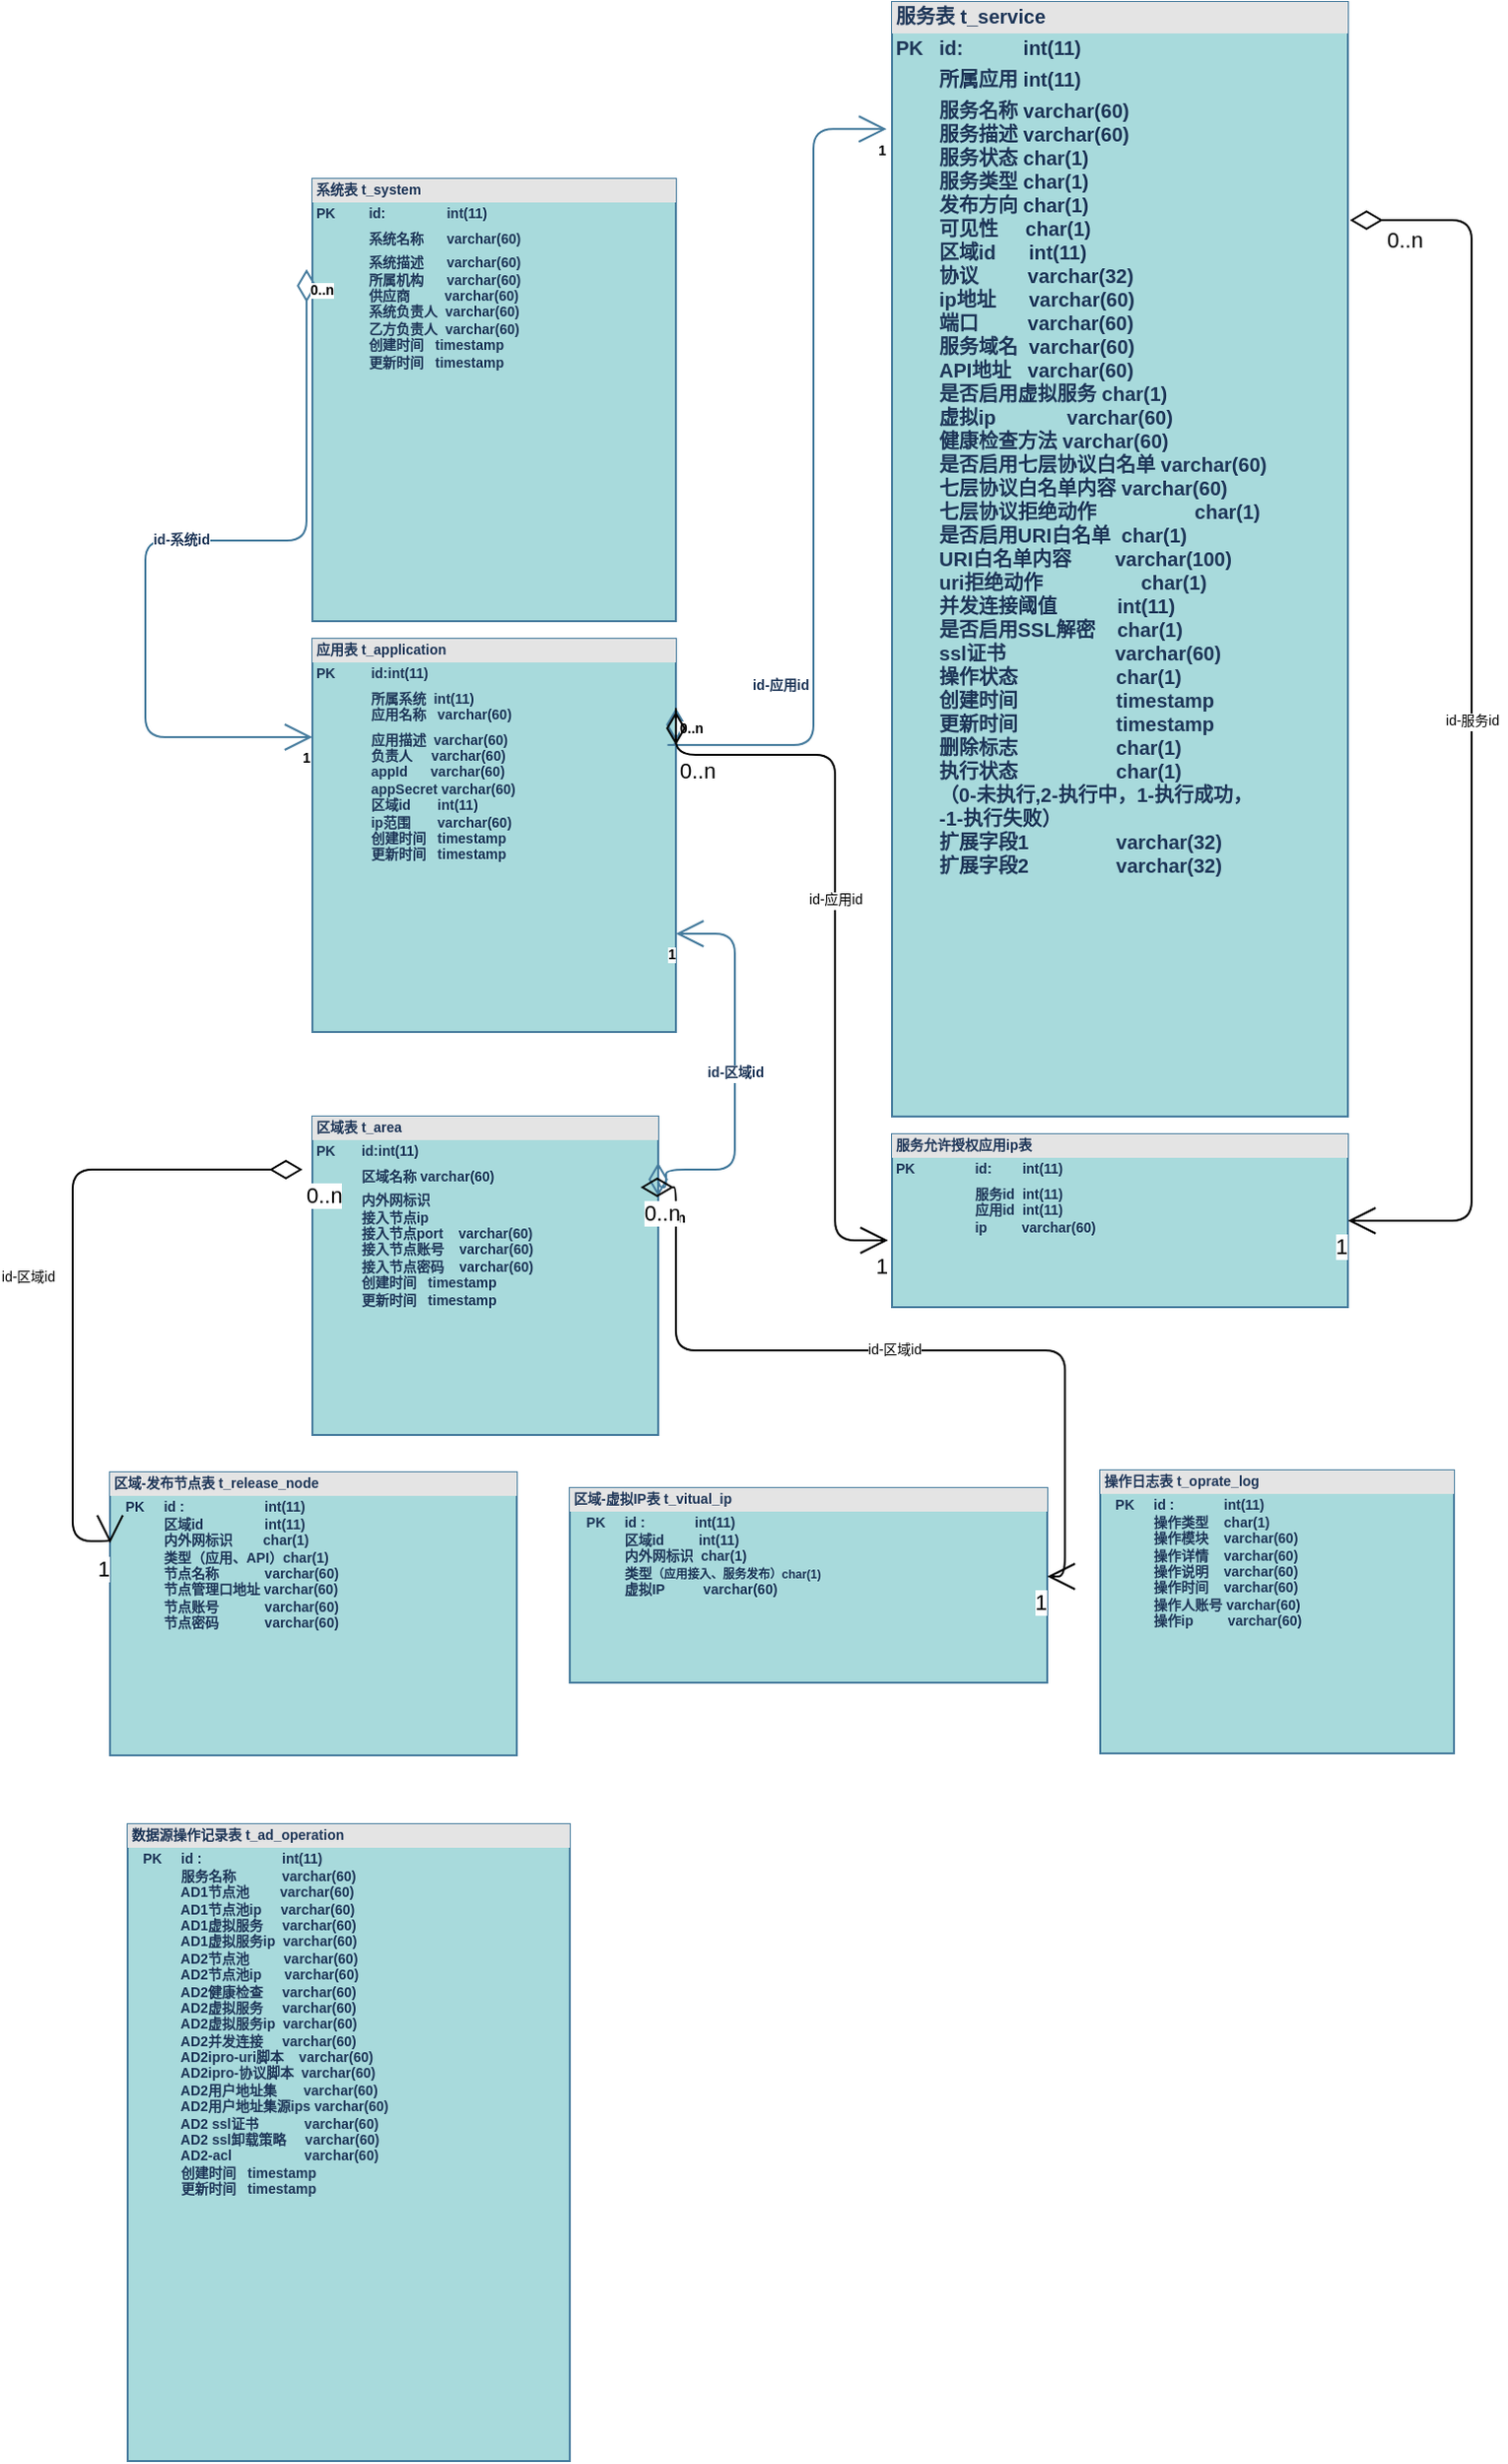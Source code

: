 <mxfile version="14.1.8" type="github" pages="11">
  <diagram id="Q-_7Xz2KOI4kapPG7E8D" name="数据库">
    <mxGraphModel dx="1038" dy="524" grid="1" gridSize="9" guides="1" tooltips="1" connect="1" arrows="1" fold="1" page="1" pageScale="1" pageWidth="827" pageHeight="1169" math="0" shadow="0">
      <root>
        <mxCell id="Y1dotid1MQkd74-I9Rub-0" />
        <mxCell id="Y1dotid1MQkd74-I9Rub-1" parent="Y1dotid1MQkd74-I9Rub-0" />
        <mxCell id="6-R-pUapk2K3knvyRREx-0" value="&lt;div style=&quot;box-sizing: border-box ; width: 100% ; background: rgb(228 , 228 , 228) ; padding: 2px ; font-size: 7px&quot;&gt;系统表 t_system&lt;/div&gt;&lt;table style=&quot;width: 100% ; font-size: 7px&quot; cellpadding=&quot;2&quot; cellspacing=&quot;0&quot;&gt;&lt;tbody style=&quot;font-size: 7px&quot;&gt;&lt;tr style=&quot;font-size: 7px&quot;&gt;&lt;td style=&quot;font-size: 7px&quot;&gt;PK&lt;/td&gt;&lt;td style=&quot;font-size: 7px&quot;&gt;id:&amp;nbsp; &amp;nbsp; &amp;nbsp; &amp;nbsp; &amp;nbsp; &amp;nbsp; &amp;nbsp; &amp;nbsp; int(11)&lt;/td&gt;&lt;/tr&gt;&lt;tr style=&quot;font-size: 7px&quot;&gt;&lt;td style=&quot;font-size: 7px&quot;&gt;&lt;br style=&quot;font-size: 7px&quot;&gt;&lt;/td&gt;&lt;td style=&quot;font-size: 7px&quot;&gt;系统名称&amp;nbsp; &amp;nbsp; &amp;nbsp; varchar(60)&lt;/td&gt;&lt;/tr&gt;&lt;tr style=&quot;font-size: 7px&quot;&gt;&lt;td style=&quot;font-size: 7px&quot;&gt;&lt;/td&gt;&lt;td style=&quot;font-size: 7px&quot;&gt;系统描述&amp;nbsp; &amp;nbsp; &amp;nbsp; varchar(60)&lt;br style=&quot;font-size: 7px&quot;&gt;所属机构&amp;nbsp; &amp;nbsp; &amp;nbsp; varchar(60)&lt;br style=&quot;font-size: 7px&quot;&gt;供应商&amp;nbsp; &amp;nbsp; &amp;nbsp; &amp;nbsp; &amp;nbsp;varchar(60)&lt;br style=&quot;font-size: 7px&quot;&gt;系统负责人&amp;nbsp; varchar(60)&lt;br style=&quot;font-size: 7px&quot;&gt;乙方负责人&amp;nbsp;&amp;nbsp;varchar(60)&lt;br&gt;创建时间&amp;nbsp; &amp;nbsp;timestamp&lt;br&gt;更新时间&amp;nbsp; &amp;nbsp;timestamp&lt;br style=&quot;font-size: 7px&quot;&gt;&lt;br style=&quot;font-size: 7px&quot;&gt;&lt;br style=&quot;font-size: 7px&quot;&gt;&lt;/td&gt;&lt;/tr&gt;&lt;/tbody&gt;&lt;/table&gt;" style="verticalAlign=top;align=left;overflow=fill;html=1;fillColor=#A8DADC;strokeColor=#457B9D;fontColor=#1D3557;fontStyle=1;fontSize=7;" parent="Y1dotid1MQkd74-I9Rub-1" vertex="1">
          <mxGeometry x="175" y="126" width="185" height="225" as="geometry" />
        </mxCell>
        <mxCell id="6-R-pUapk2K3knvyRREx-1" value="&lt;div style=&quot;box-sizing: border-box ; width: 100% ; background: rgb(228 , 228 , 228) ; padding: 2px ; font-size: 7px&quot;&gt;区域表 t_area&lt;/div&gt;&lt;table style=&quot;width: 100% ; font-size: 7px&quot; cellpadding=&quot;2&quot; cellspacing=&quot;0&quot;&gt;&lt;tbody style=&quot;font-size: 7px&quot;&gt;&lt;tr style=&quot;font-size: 7px&quot;&gt;&lt;td style=&quot;font-size: 7px&quot;&gt;PK&lt;/td&gt;&lt;td style=&quot;font-size: 7px&quot;&gt;id:int(11)&lt;/td&gt;&lt;/tr&gt;&lt;tr style=&quot;font-size: 7px&quot;&gt;&lt;td style=&quot;font-size: 7px&quot;&gt;&lt;br style=&quot;font-size: 7px&quot;&gt;&lt;/td&gt;&lt;td style=&quot;font-size: 7px&quot;&gt;区域名称 varchar(60)&lt;/td&gt;&lt;/tr&gt;&lt;tr style=&quot;font-size: 7px&quot;&gt;&lt;td style=&quot;font-size: 7px&quot;&gt;&lt;/td&gt;&lt;td style=&quot;font-size: 7px&quot;&gt;内外网标识&lt;br style=&quot;font-size: 7px&quot;&gt;接入节点ip&lt;br style=&quot;font-size: 7px&quot;&gt;接入节点port&amp;nbsp; &amp;nbsp; varchar(60)&lt;br style=&quot;font-size: 7px&quot;&gt;接入节点账号&amp;nbsp; &amp;nbsp; varchar(60)&lt;br style=&quot;font-size: 7px&quot;&gt;接入节点密码&amp;nbsp; &amp;nbsp; varchar(60)&lt;br&gt;创建时间&amp;nbsp; &amp;nbsp;timestamp&lt;br&gt;更新时间&amp;nbsp; &amp;nbsp;timestamp&lt;br style=&quot;font-size: 7px&quot;&gt;&lt;br style=&quot;font-size: 7px&quot;&gt;&lt;br style=&quot;font-size: 7px&quot;&gt;&lt;br style=&quot;font-size: 7px&quot;&gt;&lt;/td&gt;&lt;/tr&gt;&lt;/tbody&gt;&lt;/table&gt;" style="verticalAlign=top;align=left;overflow=fill;html=1;fillColor=#A8DADC;strokeColor=#457B9D;fontColor=#1D3557;fontStyle=1;fontSize=7;" parent="Y1dotid1MQkd74-I9Rub-1" vertex="1">
          <mxGeometry x="175" y="603" width="176" height="162" as="geometry" />
        </mxCell>
        <mxCell id="6-R-pUapk2K3knvyRREx-3" value="&lt;div style=&quot;box-sizing: border-box ; width: 100% ; background: rgb(228 , 228 , 228) ; padding: 2px ; font-size: 7px&quot;&gt;应用表 t_application&lt;/div&gt;&lt;table style=&quot;width: 100% ; font-size: 7px&quot; cellpadding=&quot;2&quot; cellspacing=&quot;0&quot;&gt;&lt;tbody style=&quot;font-size: 7px&quot;&gt;&lt;tr style=&quot;font-size: 7px&quot;&gt;&lt;td style=&quot;font-size: 7px&quot;&gt;PK&lt;/td&gt;&lt;td style=&quot;font-size: 7px&quot;&gt;id:int(11)&lt;/td&gt;&lt;/tr&gt;&lt;tr style=&quot;font-size: 7px&quot;&gt;&lt;td style=&quot;font-size: 7px&quot;&gt;&lt;br style=&quot;font-size: 7px&quot;&gt;&lt;/td&gt;&lt;td style=&quot;font-size: 7px&quot;&gt;所属系统&amp;nbsp;&amp;nbsp;int(11)&lt;br style=&quot;font-size: 7px&quot;&gt;应用名称&amp;nbsp;&amp;nbsp;&amp;nbsp;varchar(60)&lt;/td&gt;&lt;/tr&gt;&lt;tr style=&quot;font-size: 7px&quot;&gt;&lt;td style=&quot;font-size: 7px&quot;&gt;&lt;br style=&quot;font-size: 7px&quot;&gt;&lt;/td&gt;&lt;td style=&quot;font-size: 7px&quot;&gt;应用描述&amp;nbsp; varchar(60)&lt;br style=&quot;font-size: 7px&quot;&gt;负责人&amp;nbsp; &amp;nbsp; &amp;nbsp;varchar(60)&lt;br style=&quot;font-size: 7px&quot;&gt;appId&amp;nbsp; &amp;nbsp; &amp;nbsp; varchar(60)&lt;br style=&quot;font-size: 7px&quot;&gt;appSecret&amp;nbsp;varchar(60)&lt;br style=&quot;font-size: 7px&quot;&gt;区域id&amp;nbsp; &amp;nbsp; &amp;nbsp; &amp;nbsp;int(11)&lt;br style=&quot;font-size: 7px&quot;&gt;ip范围&amp;nbsp; &amp;nbsp; &amp;nbsp; &amp;nbsp;varchar(60)&lt;br&gt;创建时间&amp;nbsp; &amp;nbsp;timestamp&lt;br&gt;更新时间&amp;nbsp; &amp;nbsp;timestamp&lt;br style=&quot;font-size: 7px&quot;&gt;&lt;br style=&quot;font-size: 7px&quot;&gt;&lt;br style=&quot;font-size: 7px&quot;&gt;&lt;/td&gt;&lt;/tr&gt;&lt;/tbody&gt;&lt;/table&gt;" style="verticalAlign=top;align=left;overflow=fill;html=1;fillColor=#A8DADC;strokeColor=#457B9D;fontColor=#1D3557;fontStyle=1;fontSize=7;" parent="Y1dotid1MQkd74-I9Rub-1" vertex="1">
          <mxGeometry x="175" y="360" width="185" height="200" as="geometry" />
        </mxCell>
        <mxCell id="6-R-pUapk2K3knvyRREx-5" value="&lt;div style=&quot;box-sizing: border-box ; width: 100% ; background: rgb(228 , 228 , 228) ; padding: 2px ; font-size: 10px&quot;&gt;&lt;font style=&quot;font-size: 10px&quot;&gt;服务表 t_service&lt;/font&gt;&lt;/div&gt;&lt;table style=&quot;width: 100% ; font-size: 10px&quot; cellpadding=&quot;2&quot; cellspacing=&quot;0&quot;&gt;&lt;tbody style=&quot;font-size: 10px&quot;&gt;&lt;tr style=&quot;font-size: 10px&quot;&gt;&lt;td style=&quot;font-size: 10px&quot;&gt;&lt;font style=&quot;font-size: 10px&quot;&gt;PK&lt;/font&gt;&lt;/td&gt;&lt;td style=&quot;font-size: 10px&quot;&gt;&lt;font style=&quot;font-size: 10px&quot;&gt;id:&amp;nbsp; &amp;nbsp; &amp;nbsp; &amp;nbsp; &amp;nbsp; &amp;nbsp;int(11)&lt;/font&gt;&lt;/td&gt;&lt;/tr&gt;&lt;tr style=&quot;font-size: 10px&quot;&gt;&lt;td style=&quot;font-size: 10px&quot;&gt;&lt;font style=&quot;font-size: 10px&quot;&gt;&lt;br style=&quot;font-size: 10px&quot;&gt;&lt;/font&gt;&lt;/td&gt;&lt;td style=&quot;font-size: 10px&quot;&gt;&lt;font style=&quot;font-size: 10px&quot;&gt;所属应用 int(11)&lt;/font&gt;&lt;/td&gt;&lt;/tr&gt;&lt;tr style=&quot;font-size: 10px&quot;&gt;&lt;td style=&quot;font-size: 10px&quot;&gt;&lt;font style=&quot;font-size: 10px&quot;&gt;&lt;br style=&quot;font-size: 10px&quot;&gt;&lt;/font&gt;&lt;/td&gt;&lt;td&gt;&lt;font&gt;&lt;span style=&quot;font-size: 10px&quot;&gt;服务名称&amp;nbsp;varchar(60)&lt;/span&gt;&lt;br style=&quot;font-size: 10px&quot;&gt;&lt;span style=&quot;font-size: 10px&quot;&gt;服务描述&amp;nbsp;varchar(60)&lt;/span&gt;&lt;br style=&quot;font-size: 10px&quot;&gt;&lt;span style=&quot;font-size: 10px&quot;&gt;服务状态 char(1)&lt;/span&gt;&lt;br style=&quot;font-size: 10px&quot;&gt;&lt;span style=&quot;font-size: 10px&quot;&gt;服务类型 char(1)&lt;/span&gt;&lt;br style=&quot;font-size: 10px&quot;&gt;&lt;span style=&quot;font-size: 10px&quot;&gt;发布方向 char(1)&lt;/span&gt;&lt;br style=&quot;font-size: 10px&quot;&gt;&lt;span style=&quot;font-size: 10px&quot;&gt;可见性&amp;nbsp; &amp;nbsp; &amp;nbsp;char(1)&lt;/span&gt;&lt;br style=&quot;font-size: 10px&quot;&gt;&lt;span style=&quot;font-size: 10px&quot;&gt;区域id&amp;nbsp; &amp;nbsp; &amp;nbsp; int(11)&lt;/span&gt;&lt;br style=&quot;font-size: 10px&quot;&gt;&lt;span style=&quot;font-size: 10px&quot;&gt;协议&amp;nbsp; &amp;nbsp; &amp;nbsp; &amp;nbsp; &amp;nbsp;varchar(32)&lt;/span&gt;&lt;br style=&quot;font-size: 10px&quot;&gt;&lt;span style=&quot;font-size: 10px&quot;&gt;ip地址&amp;nbsp; &amp;nbsp; &amp;nbsp; varchar(60)&lt;/span&gt;&lt;br style=&quot;font-size: 10px&quot;&gt;&lt;span style=&quot;font-size: 10px&quot;&gt;端口&amp;nbsp; &amp;nbsp; &amp;nbsp; &amp;nbsp; &amp;nbsp;varchar(60)&lt;/span&gt;&lt;br style=&quot;font-size: 10px&quot;&gt;&lt;span style=&quot;font-size: 10px&quot;&gt;服务域名&amp;nbsp; varchar(60)&lt;/span&gt;&lt;br style=&quot;font-size: 10px&quot;&gt;&lt;span style=&quot;font-size: 10px&quot;&gt;API地址&amp;nbsp; &amp;nbsp;varchar(60)&lt;/span&gt;&lt;br style=&quot;font-size: 10px&quot;&gt;&lt;span style=&quot;font-size: 10px&quot;&gt;是否启用虚拟服务&amp;nbsp;char(1)&lt;/span&gt;&lt;br style=&quot;font-size: 10px&quot;&gt;&lt;span style=&quot;font-size: 10px&quot;&gt;虚拟ip&amp;nbsp; &amp;nbsp; &amp;nbsp; &amp;nbsp; &amp;nbsp; &amp;nbsp; &amp;nbsp;varchar(60)&lt;/span&gt;&lt;br style=&quot;font-size: 10px&quot;&gt;&lt;span style=&quot;font-size: 10px&quot;&gt;健康检查方法&amp;nbsp;varchar(60)&lt;/span&gt;&lt;br style=&quot;font-size: 10px&quot;&gt;&lt;span style=&quot;font-size: 10px&quot;&gt;是否启用七层协议白名单&amp;nbsp;varchar(60)&lt;/span&gt;&lt;br style=&quot;font-size: 10px&quot;&gt;&lt;span style=&quot;font-size: 10px&quot;&gt;七层协议白名单内容&amp;nbsp;varchar(60)&lt;/span&gt;&lt;br style=&quot;font-size: 10px&quot;&gt;&lt;span style=&quot;font-size: 10px&quot;&gt;七层协议拒绝动作&amp;nbsp; &amp;nbsp; &amp;nbsp; &amp;nbsp; &amp;nbsp; &amp;nbsp; &amp;nbsp; &amp;nbsp; &amp;nbsp; char(1)&lt;/span&gt;&lt;br style=&quot;font-size: 10px&quot;&gt;&lt;span style=&quot;font-size: 10px&quot;&gt;是否启用URI白名单&amp;nbsp;&amp;nbsp;char(1)&lt;/span&gt;&lt;br style=&quot;font-size: 10px&quot;&gt;&lt;span style=&quot;font-size: 10px&quot;&gt;URI白名单内容&amp;nbsp; &amp;nbsp; &amp;nbsp; &amp;nbsp; varchar(100)&lt;/span&gt;&lt;br style=&quot;font-size: 10px&quot;&gt;&lt;span style=&quot;font-size: 10px&quot;&gt;uri拒绝动作&amp;nbsp; &amp;nbsp; &amp;nbsp; &amp;nbsp; &amp;nbsp; &amp;nbsp; &amp;nbsp; &amp;nbsp; &amp;nbsp; char(1)&lt;/span&gt;&lt;br style=&quot;font-size: 10px&quot;&gt;&lt;span style=&quot;font-size: 10px&quot;&gt;并发连接阈值&amp;nbsp; &amp;nbsp; &amp;nbsp; &amp;nbsp; &amp;nbsp; &amp;nbsp;int(11)&lt;/span&gt;&lt;br&gt;&lt;span style=&quot;font-size: 10px&quot;&gt;是否启用SSL解密&amp;nbsp; &amp;nbsp; char(1)&lt;br&gt;&lt;/span&gt;ssl证书&amp;nbsp; &amp;nbsp; &amp;nbsp; &amp;nbsp; &amp;nbsp; &amp;nbsp; &amp;nbsp; &amp;nbsp; &amp;nbsp; &amp;nbsp; varchar(60)&lt;br style=&quot;font-size: 10px&quot;&gt;&lt;span style=&quot;font-size: 10px&quot;&gt;操作状态&amp;nbsp; &amp;nbsp; &amp;nbsp; &amp;nbsp; &amp;nbsp; &amp;nbsp; &amp;nbsp; &amp;nbsp; &amp;nbsp; char(1)&lt;/span&gt;&lt;br style=&quot;font-size: 10px&quot;&gt;&lt;span style=&quot;font-size: 10px&quot;&gt;创建时间&amp;nbsp; &amp;nbsp; &amp;nbsp; &amp;nbsp; &amp;nbsp; &amp;nbsp; &amp;nbsp; &amp;nbsp; &amp;nbsp; timestamp&lt;/span&gt;&lt;br style=&quot;font-size: 10px&quot;&gt;&lt;span style=&quot;font-size: 10px&quot;&gt;更新时间&amp;nbsp; &amp;nbsp; &amp;nbsp; &amp;nbsp; &amp;nbsp; &amp;nbsp; &amp;nbsp; &amp;nbsp; &amp;nbsp; timestamp&lt;/span&gt;&lt;br style=&quot;font-size: 10px&quot;&gt;&lt;span style=&quot;font-size: 10px&quot;&gt;删除标志&amp;nbsp; &amp;nbsp; &amp;nbsp; &amp;nbsp; &amp;nbsp; &amp;nbsp; &amp;nbsp; &amp;nbsp; &amp;nbsp; char(1)&lt;/span&gt;&lt;br style=&quot;font-size: 10px&quot;&gt;&lt;span style=&quot;font-size: 10px&quot;&gt;执行状态&amp;nbsp; &amp;nbsp; &amp;nbsp; &amp;nbsp; &amp;nbsp; &amp;nbsp; &amp;nbsp; &amp;nbsp; &amp;nbsp; char(1)&lt;/span&gt;&lt;br style=&quot;font-size: 10px&quot;&gt;&lt;span style=&quot;font-size: 10px&quot;&gt;（0-未执行,2-执行中，1-执行成功，&lt;/span&gt;&lt;br style=&quot;font-size: 10px&quot;&gt;&lt;span style=&quot;font-size: 10px&quot;&gt;-1-执行失败）&lt;/span&gt;&lt;br style=&quot;font-size: 10px&quot;&gt;&lt;span style=&quot;font-size: 10px&quot;&gt;扩展字段1&amp;nbsp; &amp;nbsp; &amp;nbsp; &amp;nbsp; &amp;nbsp; &amp;nbsp; &amp;nbsp; &amp;nbsp; varchar(32)&lt;/span&gt;&lt;br style=&quot;font-size: 10px&quot;&gt;&lt;span style=&quot;font-size: 10px&quot;&gt;扩展字段2&amp;nbsp; &amp;nbsp; &amp;nbsp; &amp;nbsp; &amp;nbsp; &amp;nbsp; &amp;nbsp; &amp;nbsp; varchar(32)&lt;/span&gt;&lt;br style=&quot;font-size: 10px&quot;&gt;&lt;/font&gt;&lt;/td&gt;&lt;/tr&gt;&lt;/tbody&gt;&lt;/table&gt;" style="verticalAlign=top;align=left;overflow=fill;html=1;fillColor=#A8DADC;strokeColor=#457B9D;fontColor=#1D3557;fontStyle=1;fontSize=7;" parent="Y1dotid1MQkd74-I9Rub-1" vertex="1">
          <mxGeometry x="470" y="36" width="232" height="567" as="geometry" />
        </mxCell>
        <mxCell id="6-R-pUapk2K3knvyRREx-9" value="id-系统id" style="endArrow=open;html=1;endSize=12;startArrow=diamondThin;startSize=14;startFill=0;edgeStyle=orthogonalEdgeStyle;strokeColor=#457B9D;fillColor=#A8DADC;fontColor=#1D3557;exitX=-0.016;exitY=0.204;exitDx=0;exitDy=0;exitPerimeter=0;fontStyle=1;entryX=0;entryY=0.25;entryDx=0;entryDy=0;fontSize=7;" parent="Y1dotid1MQkd74-I9Rub-1" source="6-R-pUapk2K3knvyRREx-0" target="6-R-pUapk2K3knvyRREx-3" edge="1">
          <mxGeometry relative="1" as="geometry">
            <mxPoint x="130" y="310" as="sourcePoint" />
            <mxPoint x="190" y="540" as="targetPoint" />
            <Array as="points">
              <mxPoint x="137" y="310" />
              <mxPoint x="90" y="310" />
              <mxPoint x="90" y="523" />
            </Array>
          </mxGeometry>
        </mxCell>
        <mxCell id="6-R-pUapk2K3knvyRREx-10" value="0..n" style="edgeLabel;resizable=0;html=1;align=left;verticalAlign=top;fontStyle=1;fontSize=7;" parent="6-R-pUapk2K3knvyRREx-9" connectable="0" vertex="1">
          <mxGeometry x="-1" relative="1" as="geometry" />
        </mxCell>
        <mxCell id="6-R-pUapk2K3knvyRREx-11" value="1" style="edgeLabel;resizable=0;html=1;align=right;verticalAlign=top;fontStyle=1;fontSize=7;" parent="6-R-pUapk2K3knvyRREx-9" connectable="0" vertex="1">
          <mxGeometry x="1" relative="1" as="geometry" />
        </mxCell>
        <mxCell id="6-R-pUapk2K3knvyRREx-12" value="id-区域id" style="endArrow=open;html=1;endSize=12;startArrow=diamondThin;startSize=14;startFill=0;edgeStyle=orthogonalEdgeStyle;strokeColor=#457B9D;fillColor=#A8DADC;fontColor=#1D3557;entryX=1;entryY=0.75;entryDx=0;entryDy=0;exitX=1;exitY=0.25;exitDx=0;exitDy=0;fontStyle=1;fontSize=7;" parent="Y1dotid1MQkd74-I9Rub-1" source="6-R-pUapk2K3knvyRREx-1" target="6-R-pUapk2K3knvyRREx-3" edge="1">
          <mxGeometry relative="1" as="geometry">
            <mxPoint x="460" y="310" as="sourcePoint" />
            <mxPoint x="390" y="650" as="targetPoint" />
            <Array as="points">
              <mxPoint x="351" y="639" />
              <mxPoint x="355" y="639" />
              <mxPoint x="355" y="630" />
              <mxPoint x="390" y="630" />
              <mxPoint x="390" y="510" />
            </Array>
          </mxGeometry>
        </mxCell>
        <mxCell id="6-R-pUapk2K3knvyRREx-13" value="0..n" style="edgeLabel;resizable=0;html=1;align=left;verticalAlign=top;fontStyle=1;fontSize=7;" parent="6-R-pUapk2K3knvyRREx-12" connectable="0" vertex="1">
          <mxGeometry x="-1" relative="1" as="geometry" />
        </mxCell>
        <mxCell id="6-R-pUapk2K3knvyRREx-14" value="1" style="edgeLabel;resizable=0;html=1;align=right;verticalAlign=top;fontStyle=1;fontSize=7;" parent="6-R-pUapk2K3knvyRREx-12" connectable="0" vertex="1">
          <mxGeometry x="1" relative="1" as="geometry" />
        </mxCell>
        <mxCell id="6-R-pUapk2K3knvyRREx-15" value="id-应用id" style="endArrow=open;html=1;endSize=12;startArrow=diamondThin;startSize=14;startFill=0;edgeStyle=orthogonalEdgeStyle;strokeColor=#457B9D;fillColor=#A8DADC;fontColor=#1D3557;exitX=1;exitY=0.176;exitDx=0;exitDy=0;exitPerimeter=0;fontStyle=1;fontSize=7;entryX=-0.012;entryY=0.114;entryDx=0;entryDy=0;entryPerimeter=0;" parent="Y1dotid1MQkd74-I9Rub-1" source="6-R-pUapk2K3knvyRREx-3" target="6-R-pUapk2K3knvyRREx-5" edge="1">
          <mxGeometry x="-0.635" y="30" relative="1" as="geometry">
            <mxPoint x="334" y="380" as="sourcePoint" />
            <mxPoint x="494" y="380" as="targetPoint" />
            <Array as="points">
              <mxPoint x="355" y="414" />
              <mxPoint x="430" y="414" />
              <mxPoint x="430" y="280" />
            </Array>
            <mxPoint as="offset" />
          </mxGeometry>
        </mxCell>
        <mxCell id="6-R-pUapk2K3knvyRREx-16" value="0..n" style="edgeLabel;resizable=0;html=1;align=left;verticalAlign=top;fontStyle=1;fontSize=7;" parent="6-R-pUapk2K3knvyRREx-15" connectable="0" vertex="1">
          <mxGeometry x="-1" relative="1" as="geometry" />
        </mxCell>
        <mxCell id="6-R-pUapk2K3knvyRREx-17" value="1" style="edgeLabel;resizable=0;html=1;align=right;verticalAlign=top;fontStyle=1;fontSize=7;" parent="6-R-pUapk2K3knvyRREx-15" connectable="0" vertex="1">
          <mxGeometry x="1" relative="1" as="geometry" />
        </mxCell>
        <mxCell id="3NZCnvHQOi-J6_FCVrIb-0" value="&lt;div style=&quot;box-sizing: border-box; width: 100%; background: rgb(228, 228, 228); padding: 2px; font-size: 7px;&quot;&gt;服务允许授权应用ip表&amp;nbsp;&lt;/div&gt;&lt;table style=&quot;width: 100%; font-size: 7px;&quot; cellpadding=&quot;2&quot; cellspacing=&quot;0&quot;&gt;&lt;tbody style=&quot;font-size: 7px;&quot;&gt;&lt;tr style=&quot;font-size: 7px;&quot;&gt;&lt;td style=&quot;font-size: 7px;&quot;&gt;PK&lt;/td&gt;&lt;td style=&quot;font-size: 7px;&quot;&gt;id:&amp;nbsp; &amp;nbsp; &amp;nbsp; &amp;nbsp; int(11)&lt;/td&gt;&lt;/tr&gt;&lt;tr style=&quot;font-size: 7px;&quot;&gt;&lt;td style=&quot;font-size: 7px;&quot;&gt;&lt;br style=&quot;font-size: 7px;&quot;&gt;&lt;/td&gt;&lt;td style=&quot;font-size: 7px;&quot;&gt;服务id&amp;nbsp; int(11)&lt;br style=&quot;font-size: 7px;&quot;&gt;应用id&amp;nbsp; int(11)&lt;br style=&quot;font-size: 7px;&quot;&gt;ip&amp;nbsp; &amp;nbsp; &amp;nbsp; &amp;nbsp; &amp;nbsp;varchar(60)&lt;/td&gt;&lt;/tr&gt;&lt;tr style=&quot;font-size: 7px;&quot;&gt;&lt;td style=&quot;font-size: 7px;&quot;&gt;&lt;br style=&quot;font-size: 7px;&quot;&gt;&lt;/td&gt;&lt;td style=&quot;font-size: 7px;&quot;&gt;&lt;br style=&quot;font-size: 7px;&quot;&gt;&lt;br style=&quot;font-size: 7px;&quot;&gt;&lt;br style=&quot;font-size: 7px;&quot;&gt;&lt;/td&gt;&lt;/tr&gt;&lt;/tbody&gt;&lt;/table&gt;" style="verticalAlign=top;align=left;overflow=fill;html=1;fillColor=#A8DADC;strokeColor=#457B9D;fontColor=#1D3557;fontStyle=1;fontSize=7;" parent="Y1dotid1MQkd74-I9Rub-1" vertex="1">
          <mxGeometry x="470" y="612" width="232" height="88" as="geometry" />
        </mxCell>
        <mxCell id="YNAhKCjEdgrhGXWsOLfC-1" value="&lt;div style=&quot;box-sizing: border-box ; width: 100% ; background: rgb(228 , 228 , 228) ; padding: 2px ; font-size: 7px&quot;&gt;操作日志表 t_oprate_log&lt;/div&gt;&lt;table style=&quot;width: 100% ; font-size: 7px&quot; cellpadding=&quot;2&quot; cellspacing=&quot;0&quot;&gt;&lt;tbody style=&quot;font-size: 7px&quot;&gt;&lt;tr style=&quot;font-size: 7px&quot;&gt;&lt;td style=&quot;font-size: 7px&quot;&gt;&lt;br style=&quot;font-size: 7px&quot;&gt;&lt;/td&gt;&lt;td style=&quot;font-size: 7px&quot;&gt;PK&amp;nbsp; &amp;nbsp; &amp;nbsp;id :&amp;nbsp; &amp;nbsp; &amp;nbsp; &amp;nbsp; &amp;nbsp; &amp;nbsp; &amp;nbsp;int(11)&lt;br style=&quot;font-size: 7px&quot;&gt;&amp;nbsp; &amp;nbsp; &amp;nbsp; &amp;nbsp; &amp;nbsp; 操作类型&amp;nbsp; &amp;nbsp; char(1)&lt;br style=&quot;font-size: 7px&quot;&gt;&amp;nbsp; &amp;nbsp; &amp;nbsp; &amp;nbsp; &amp;nbsp; 操作模块&amp;nbsp; &amp;nbsp; varchar(60)&lt;br style=&quot;font-size: 7px&quot;&gt;&amp;nbsp; &amp;nbsp; &amp;nbsp; &amp;nbsp; &amp;nbsp; 操作详情&amp;nbsp; &amp;nbsp; varchar(60)&lt;br style=&quot;font-size: 7px&quot;&gt;&amp;nbsp; &amp;nbsp; &amp;nbsp; &amp;nbsp; &amp;nbsp; 操作说明&amp;nbsp; &amp;nbsp; varchar(60)&lt;br style=&quot;font-size: 7px&quot;&gt;&amp;nbsp; &amp;nbsp; &amp;nbsp; &amp;nbsp; &amp;nbsp; 操作时间&amp;nbsp; &amp;nbsp; varchar(60)&lt;br style=&quot;font-size: 7px&quot;&gt;&amp;nbsp; &amp;nbsp; &amp;nbsp; &amp;nbsp; &amp;nbsp; 操作人账号 varchar(60)&lt;br style=&quot;font-size: 7px&quot;&gt;&amp;nbsp; &amp;nbsp; &amp;nbsp; &amp;nbsp; &amp;nbsp; 操作ip&amp;nbsp; &amp;nbsp; &amp;nbsp; &amp;nbsp; &amp;nbsp;varchar(60)&lt;br style=&quot;font-size: 7px&quot;&gt;&lt;br style=&quot;font-size: 7px&quot;&gt;&lt;/td&gt;&lt;/tr&gt;&lt;tr style=&quot;font-size: 7px&quot;&gt;&lt;td style=&quot;font-size: 7px&quot;&gt;&lt;br style=&quot;font-size: 7px&quot;&gt;&lt;/td&gt;&lt;td style=&quot;font-size: 7px&quot;&gt;&lt;/td&gt;&lt;td style=&quot;font-size: 7px&quot;&gt;&lt;br style=&quot;font-size: 7px&quot;&gt;&lt;br style=&quot;font-size: 7px&quot;&gt;&lt;/td&gt;&lt;td style=&quot;font-size: 7px&quot;&gt;&lt;br style=&quot;font-size: 7px&quot;&gt;&lt;/td&gt;&lt;td style=&quot;font-size: 7px&quot;&gt;&lt;/td&gt;&lt;td style=&quot;font-size: 7px&quot;&gt;&lt;/td&gt;&lt;td style=&quot;font-size: 7px&quot;&gt;&lt;/td&gt;&lt;td style=&quot;font-size: 7px&quot;&gt;&lt;/td&gt;&lt;/tr&gt;&lt;tr style=&quot;font-size: 7px&quot;&gt;&lt;td style=&quot;font-size: 7px&quot;&gt;&lt;/td&gt;&lt;td style=&quot;font-size: 7px&quot;&gt;&amp;nbsp; &amp;nbsp; &amp;nbsp;&lt;br style=&quot;font-size: 7px&quot;&gt;&lt;br style=&quot;font-size: 7px&quot;&gt;&lt;br style=&quot;font-size: 7px&quot;&gt;&lt;/td&gt;&lt;/tr&gt;&lt;/tbody&gt;&lt;/table&gt;" style="verticalAlign=top;align=left;overflow=fill;html=1;fillColor=#A8DADC;strokeColor=#457B9D;fontColor=#1D3557;fontStyle=1;fontSize=7;" parent="Y1dotid1MQkd74-I9Rub-1" vertex="1">
          <mxGeometry x="576" y="783" width="180" height="144" as="geometry" />
        </mxCell>
        <mxCell id="YNAhKCjEdgrhGXWsOLfC-2" value="&lt;div style=&quot;box-sizing: border-box ; width: 100% ; background: rgb(228 , 228 , 228) ; padding: 2px ; font-size: 7px&quot;&gt;区域-发布节点表 t_release_node&lt;/div&gt;&lt;table style=&quot;width: 100% ; font-size: 7px&quot; cellpadding=&quot;2&quot; cellspacing=&quot;0&quot;&gt;&lt;tbody style=&quot;font-size: 7px&quot;&gt;&lt;tr style=&quot;font-size: 7px&quot;&gt;&lt;td style=&quot;font-size: 7px&quot;&gt;&lt;br style=&quot;font-size: 7px&quot;&gt;&lt;/td&gt;&lt;td style=&quot;font-size: 7px&quot;&gt;PK&amp;nbsp; &amp;nbsp; &amp;nbsp;id :&amp;nbsp; &amp;nbsp; &amp;nbsp; &amp;nbsp; &amp;nbsp; &amp;nbsp; &amp;nbsp; &amp;nbsp; &amp;nbsp; &amp;nbsp; &amp;nbsp;int(11)&lt;br style=&quot;font-size: 7px&quot;&gt;&amp;nbsp; &amp;nbsp; &amp;nbsp; &amp;nbsp; &amp;nbsp; 区域id&amp;nbsp; &amp;nbsp; &amp;nbsp; &amp;nbsp; &amp;nbsp; &amp;nbsp; &amp;nbsp; &amp;nbsp; int(11)&lt;br style=&quot;font-size: 7px&quot;&gt;&amp;nbsp; &amp;nbsp; &amp;nbsp; &amp;nbsp; &amp;nbsp; 内外网标识&amp;nbsp; &amp;nbsp; &amp;nbsp; &amp;nbsp; char(1)&lt;br&gt;&amp;nbsp; &amp;nbsp; &amp;nbsp; &amp;nbsp; &amp;nbsp; 类型（应用、API）char(1)&lt;br style=&quot;font-size: 7px&quot;&gt;&amp;nbsp; &amp;nbsp; &amp;nbsp; &amp;nbsp; &amp;nbsp; 节点名称&amp;nbsp; &amp;nbsp; &amp;nbsp; &amp;nbsp; &amp;nbsp; &amp;nbsp; varchar(60)&lt;br style=&quot;font-size: 7px&quot;&gt;&amp;nbsp; &amp;nbsp; &amp;nbsp; &amp;nbsp; &amp;nbsp; 节点管理口地址 varchar(60)&lt;br style=&quot;font-size: 7px&quot;&gt;&amp;nbsp; &amp;nbsp; &amp;nbsp; &amp;nbsp; &amp;nbsp; 节点账号&amp;nbsp; &amp;nbsp; &amp;nbsp; &amp;nbsp; &amp;nbsp; &amp;nbsp; varchar(60)&lt;br style=&quot;font-size: 7px&quot;&gt;&amp;nbsp; &amp;nbsp; &amp;nbsp; &amp;nbsp; &amp;nbsp; 节点密码&amp;nbsp; &amp;nbsp; &amp;nbsp; &amp;nbsp; &amp;nbsp; &amp;nbsp; varchar(60)&lt;br&gt;&lt;br style=&quot;font-size: 7px&quot;&gt;&amp;nbsp; &amp;nbsp; &amp;nbsp; &amp;nbsp; &amp;nbsp;&amp;nbsp;&lt;br style=&quot;font-size: 7px&quot;&gt;&lt;br style=&quot;font-size: 7px&quot;&gt;&amp;nbsp;&lt;br style=&quot;font-size: 7px&quot;&gt;&lt;br style=&quot;font-size: 7px&quot;&gt;&lt;br style=&quot;font-size: 7px&quot;&gt;&lt;br style=&quot;font-size: 7px&quot;&gt;&lt;/td&gt;&lt;/tr&gt;&lt;tr style=&quot;font-size: 7px&quot;&gt;&lt;td style=&quot;font-size: 7px&quot;&gt;&lt;br style=&quot;font-size: 7px&quot;&gt;&lt;/td&gt;&lt;td style=&quot;font-size: 7px&quot;&gt;&lt;/td&gt;&lt;td style=&quot;font-size: 7px&quot;&gt;&lt;br style=&quot;font-size: 7px&quot;&gt;&lt;br style=&quot;font-size: 7px&quot;&gt;&lt;/td&gt;&lt;td style=&quot;font-size: 7px&quot;&gt;&lt;br style=&quot;font-size: 7px&quot;&gt;&lt;/td&gt;&lt;td style=&quot;font-size: 7px&quot;&gt;&lt;/td&gt;&lt;td style=&quot;font-size: 7px&quot;&gt;&lt;/td&gt;&lt;td style=&quot;font-size: 7px&quot;&gt;&lt;/td&gt;&lt;td style=&quot;font-size: 7px&quot;&gt;&lt;/td&gt;&lt;/tr&gt;&lt;tr style=&quot;font-size: 7px&quot;&gt;&lt;td style=&quot;font-size: 7px&quot;&gt;&lt;/td&gt;&lt;td style=&quot;font-size: 7px&quot;&gt;&amp;nbsp; &amp;nbsp; &amp;nbsp;&lt;br style=&quot;font-size: 7px&quot;&gt;&lt;br style=&quot;font-size: 7px&quot;&gt;&lt;br style=&quot;font-size: 7px&quot;&gt;&lt;/td&gt;&lt;/tr&gt;&lt;/tbody&gt;&lt;/table&gt;" style="verticalAlign=top;align=left;overflow=fill;html=1;fillColor=#A8DADC;strokeColor=#457B9D;fontColor=#1D3557;fontStyle=1;fontSize=7;" parent="Y1dotid1MQkd74-I9Rub-1" vertex="1">
          <mxGeometry x="72" y="784" width="207" height="144" as="geometry" />
        </mxCell>
        <mxCell id="YNAhKCjEdgrhGXWsOLfC-4" value="&lt;div style=&quot;box-sizing: border-box ; width: 100% ; background: rgb(228 , 228 , 228) ; padding: 2px ; font-size: 7px&quot;&gt;区域-虚拟IP表 t_vitual_ip&lt;/div&gt;&lt;table style=&quot;width: 100% ; font-size: 7px&quot; cellpadding=&quot;2&quot; cellspacing=&quot;0&quot;&gt;&lt;tbody style=&quot;font-size: 7px&quot;&gt;&lt;tr style=&quot;font-size: 7px&quot;&gt;&lt;td style=&quot;font-size: 7px&quot;&gt;&lt;br style=&quot;font-size: 7px&quot;&gt;&lt;/td&gt;&lt;td&gt;&lt;span style=&quot;font-size: 7px&quot;&gt;PK&amp;nbsp; &amp;nbsp; &amp;nbsp;id :&amp;nbsp; &amp;nbsp; &amp;nbsp; &amp;nbsp; &amp;nbsp; &amp;nbsp; &amp;nbsp;int(11)&lt;br style=&quot;font-size: 7px&quot;&gt;&amp;nbsp; &amp;nbsp; &amp;nbsp; &amp;nbsp; &amp;nbsp; 区域id&amp;nbsp; &amp;nbsp; &amp;nbsp; &amp;nbsp; &amp;nbsp;int(11)&lt;br style=&quot;font-size: 7px&quot;&gt;&amp;nbsp; &amp;nbsp; &amp;nbsp; &amp;nbsp; &amp;nbsp; 内外网标识&amp;nbsp; char(1)&lt;br style=&quot;font-size: 7px&quot;&gt;&amp;nbsp; &amp;nbsp; &amp;nbsp; &amp;nbsp; &amp;nbsp; 类型&lt;/span&gt;&lt;font style=&quot;font-size: 6px&quot;&gt;（应用接入、服务发布）char(1)&lt;/font&gt;&lt;br style=&quot;font-size: 7px&quot;&gt;&lt;span style=&quot;font-size: 7px&quot;&gt;&amp;nbsp; &amp;nbsp; &amp;nbsp; &amp;nbsp; &amp;nbsp; 虚拟IP&amp;nbsp; &amp;nbsp; &amp;nbsp; &amp;nbsp; &amp;nbsp; &lt;/span&gt;varchar(60)&lt;br style=&quot;font-size: 7px&quot;&gt;&lt;br style=&quot;font-size: 7px&quot;&gt;&lt;br style=&quot;font-size: 7px&quot;&gt;&lt;span style=&quot;font-size: 7px&quot;&gt;&amp;nbsp;&lt;/span&gt;&lt;br style=&quot;font-size: 7px&quot;&gt;&lt;br style=&quot;font-size: 7px&quot;&gt;&lt;br style=&quot;font-size: 7px&quot;&gt;&lt;br style=&quot;font-size: 7px&quot;&gt;&lt;/td&gt;&lt;/tr&gt;&lt;tr style=&quot;font-size: 7px&quot;&gt;&lt;td style=&quot;font-size: 7px&quot;&gt;&lt;br style=&quot;font-size: 7px&quot;&gt;&lt;/td&gt;&lt;td style=&quot;font-size: 7px&quot;&gt;&lt;/td&gt;&lt;td style=&quot;font-size: 7px&quot;&gt;&lt;br style=&quot;font-size: 7px&quot;&gt;&lt;br style=&quot;font-size: 7px&quot;&gt;&lt;/td&gt;&lt;td style=&quot;font-size: 7px&quot;&gt;&lt;br style=&quot;font-size: 7px&quot;&gt;&lt;/td&gt;&lt;td style=&quot;font-size: 7px&quot;&gt;&lt;/td&gt;&lt;td style=&quot;font-size: 7px&quot;&gt;&lt;/td&gt;&lt;td style=&quot;font-size: 7px&quot;&gt;&lt;/td&gt;&lt;td style=&quot;font-size: 7px&quot;&gt;&lt;/td&gt;&lt;/tr&gt;&lt;tr style=&quot;font-size: 7px&quot;&gt;&lt;td style=&quot;font-size: 7px&quot;&gt;&lt;/td&gt;&lt;td style=&quot;font-size: 7px&quot;&gt;&amp;nbsp; &amp;nbsp; &amp;nbsp;&lt;br style=&quot;font-size: 7px&quot;&gt;&lt;br style=&quot;font-size: 7px&quot;&gt;&lt;br style=&quot;font-size: 7px&quot;&gt;&lt;/td&gt;&lt;/tr&gt;&lt;/tbody&gt;&lt;/table&gt;" style="verticalAlign=top;align=left;overflow=fill;html=1;fillColor=#A8DADC;strokeColor=#457B9D;fontColor=#1D3557;fontStyle=1;fontSize=7;" parent="Y1dotid1MQkd74-I9Rub-1" vertex="1">
          <mxGeometry x="306" y="792" width="243" height="99" as="geometry" />
        </mxCell>
        <mxCell id="FfkOfaxqL9zrIfJvDPvw-8" value="id-区域id" style="endArrow=open;html=1;endSize=12;startArrow=diamondThin;startSize=14;startFill=0;edgeStyle=orthogonalEdgeStyle;fontSize=7;entryX=0;entryY=0.25;entryDx=0;entryDy=0;" parent="Y1dotid1MQkd74-I9Rub-1" target="YNAhKCjEdgrhGXWsOLfC-2" edge="1">
          <mxGeometry x="0.051" y="-23" relative="1" as="geometry">
            <mxPoint x="170" y="630" as="sourcePoint" />
            <mxPoint x="268" y="648" as="targetPoint" />
            <Array as="points">
              <mxPoint x="53" y="630" />
              <mxPoint x="53" y="819" />
            </Array>
            <mxPoint as="offset" />
          </mxGeometry>
        </mxCell>
        <mxCell id="FfkOfaxqL9zrIfJvDPvw-9" value="0..n" style="edgeLabel;resizable=0;html=1;align=left;verticalAlign=top;" parent="FfkOfaxqL9zrIfJvDPvw-8" connectable="0" vertex="1">
          <mxGeometry x="-1" relative="1" as="geometry" />
        </mxCell>
        <mxCell id="FfkOfaxqL9zrIfJvDPvw-10" value="1" style="edgeLabel;resizable=0;html=1;align=right;verticalAlign=top;" parent="FfkOfaxqL9zrIfJvDPvw-8" connectable="0" vertex="1">
          <mxGeometry x="1" relative="1" as="geometry" />
        </mxCell>
        <mxCell id="FfkOfaxqL9zrIfJvDPvw-11" value="id-区域id" style="endArrow=open;html=1;endSize=12;startArrow=diamondThin;startSize=14;startFill=0;edgeStyle=orthogonalEdgeStyle;fontSize=7;" parent="Y1dotid1MQkd74-I9Rub-1" edge="1">
          <mxGeometry relative="1" as="geometry">
            <mxPoint x="342" y="639" as="sourcePoint" />
            <mxPoint x="549" y="837" as="targetPoint" />
            <Array as="points">
              <mxPoint x="360" y="639" />
              <mxPoint x="360" y="722" />
              <mxPoint x="558" y="722" />
              <mxPoint x="558" y="837" />
            </Array>
          </mxGeometry>
        </mxCell>
        <mxCell id="FfkOfaxqL9zrIfJvDPvw-12" value="0..n" style="edgeLabel;resizable=0;html=1;align=left;verticalAlign=top;" parent="FfkOfaxqL9zrIfJvDPvw-11" connectable="0" vertex="1">
          <mxGeometry x="-1" relative="1" as="geometry" />
        </mxCell>
        <mxCell id="FfkOfaxqL9zrIfJvDPvw-13" value="1" style="edgeLabel;resizable=0;html=1;align=right;verticalAlign=top;" parent="FfkOfaxqL9zrIfJvDPvw-11" connectable="0" vertex="1">
          <mxGeometry x="1" relative="1" as="geometry" />
        </mxCell>
        <mxCell id="FfkOfaxqL9zrIfJvDPvw-14" value="id-应用id" style="endArrow=open;html=1;endSize=12;startArrow=diamondThin;startSize=14;startFill=0;edgeStyle=orthogonalEdgeStyle;fontSize=7;" parent="Y1dotid1MQkd74-I9Rub-1" edge="1">
          <mxGeometry relative="1" as="geometry">
            <mxPoint x="360" y="414" as="sourcePoint" />
            <mxPoint x="468" y="666" as="targetPoint" />
            <Array as="points">
              <mxPoint x="360" y="394" />
              <mxPoint x="360" y="419" />
              <mxPoint x="441" y="419" />
              <mxPoint x="441" y="666" />
            </Array>
          </mxGeometry>
        </mxCell>
        <mxCell id="FfkOfaxqL9zrIfJvDPvw-15" value="0..n" style="edgeLabel;resizable=0;html=1;align=left;verticalAlign=top;" parent="FfkOfaxqL9zrIfJvDPvw-14" connectable="0" vertex="1">
          <mxGeometry x="-1" relative="1" as="geometry" />
        </mxCell>
        <mxCell id="FfkOfaxqL9zrIfJvDPvw-16" value="1" style="edgeLabel;resizable=0;html=1;align=right;verticalAlign=top;" parent="FfkOfaxqL9zrIfJvDPvw-14" connectable="0" vertex="1">
          <mxGeometry x="1" relative="1" as="geometry" />
        </mxCell>
        <mxCell id="FfkOfaxqL9zrIfJvDPvw-17" value="id-服务id" style="endArrow=open;html=1;endSize=12;startArrow=diamondThin;startSize=14;startFill=0;edgeStyle=orthogonalEdgeStyle;fontSize=7;entryX=1;entryY=0.5;entryDx=0;entryDy=0;" parent="Y1dotid1MQkd74-I9Rub-1" target="3NZCnvHQOi-J6_FCVrIb-0" edge="1">
          <mxGeometry relative="1" as="geometry">
            <mxPoint x="703" y="147" as="sourcePoint" />
            <mxPoint x="916" y="603" as="targetPoint" />
            <Array as="points">
              <mxPoint x="765" y="147" />
              <mxPoint x="765" y="656" />
            </Array>
          </mxGeometry>
        </mxCell>
        <mxCell id="FfkOfaxqL9zrIfJvDPvw-18" value="0..n" style="edgeLabel;resizable=0;html=1;align=left;verticalAlign=top;" parent="FfkOfaxqL9zrIfJvDPvw-17" connectable="0" vertex="1">
          <mxGeometry x="-1" relative="1" as="geometry">
            <mxPoint x="17.07" y="-3.1" as="offset" />
          </mxGeometry>
        </mxCell>
        <mxCell id="FfkOfaxqL9zrIfJvDPvw-19" value="1" style="edgeLabel;resizable=0;html=1;align=right;verticalAlign=top;" parent="FfkOfaxqL9zrIfJvDPvw-17" connectable="0" vertex="1">
          <mxGeometry x="1" relative="1" as="geometry" />
        </mxCell>
        <mxCell id="p4ixNfHNQNTntJHLz8qe-0" value="&lt;div style=&quot;box-sizing: border-box ; width: 100% ; background: rgb(228 , 228 , 228) ; padding: 2px ; font-size: 7px&quot;&gt;数据源操作记录表 t_ad_operation&lt;/div&gt;&lt;table style=&quot;width: 100% ; font-size: 7px&quot; cellpadding=&quot;2&quot; cellspacing=&quot;0&quot;&gt;&lt;tbody style=&quot;font-size: 7px&quot;&gt;&lt;tr style=&quot;font-size: 7px&quot;&gt;&lt;td style=&quot;font-size: 7px&quot;&gt;&lt;br style=&quot;font-size: 7px&quot;&gt;&lt;/td&gt;&lt;td style=&quot;font-size: 7px&quot;&gt;PK&amp;nbsp; &amp;nbsp; &amp;nbsp;id :&amp;nbsp; &amp;nbsp; &amp;nbsp; &amp;nbsp; &amp;nbsp; &amp;nbsp; &amp;nbsp; &amp;nbsp; &amp;nbsp; &amp;nbsp; &amp;nbsp;int(11)&lt;br style=&quot;font-size: 7px&quot;&gt;&amp;nbsp; &amp;nbsp; &amp;nbsp; &amp;nbsp; &amp;nbsp; 服务名称&amp;nbsp; &amp;nbsp; &amp;nbsp; &amp;nbsp; &amp;nbsp; &amp;nbsp; varchar(60)&lt;br style=&quot;font-size: 7px&quot;&gt;&amp;nbsp; &amp;nbsp; &amp;nbsp; &amp;nbsp; &amp;nbsp; AD1节点池&amp;nbsp; &amp;nbsp; &amp;nbsp; &amp;nbsp; varchar(60)&lt;br&gt;&amp;nbsp; &amp;nbsp; &amp;nbsp; &amp;nbsp; &amp;nbsp; AD1节点池ip&amp;nbsp; &amp;nbsp; &amp;nbsp;varchar(60)&lt;br&gt;&amp;nbsp; &amp;nbsp; &amp;nbsp; &amp;nbsp; &amp;nbsp; AD1虚拟服务&amp;nbsp; &amp;nbsp; &amp;nbsp;varchar(60)&lt;br&gt;&amp;nbsp; &amp;nbsp; &amp;nbsp; &amp;nbsp; &amp;nbsp; AD1虚拟服务ip&amp;nbsp; varchar(60)&lt;br style=&quot;font-size: 7px&quot;&gt;&amp;nbsp; &amp;nbsp; &amp;nbsp; &amp;nbsp; &amp;nbsp; AD2节点池&amp;nbsp; &amp;nbsp; &amp;nbsp; &amp;nbsp; &amp;nbsp;varchar(60)&lt;br&gt;&amp;nbsp; &amp;nbsp; &amp;nbsp; &amp;nbsp; &amp;nbsp; AD2节点池ip&amp;nbsp; &amp;nbsp; &amp;nbsp; varchar(60)&lt;br&gt;&amp;nbsp; &amp;nbsp; &amp;nbsp; &amp;nbsp; &amp;nbsp; AD2健康检查&amp;nbsp; &amp;nbsp; &amp;nbsp;varchar(60)&lt;br&gt;&amp;nbsp; &amp;nbsp; &amp;nbsp; &amp;nbsp; &amp;nbsp; AD2虚拟服务&amp;nbsp; &amp;nbsp; &amp;nbsp;varchar(60)&lt;br&gt;&amp;nbsp; &amp;nbsp; &amp;nbsp; &amp;nbsp; &amp;nbsp; AD2虚拟服务ip&amp;nbsp; varchar(60)&lt;br&gt;&amp;nbsp; &amp;nbsp; &amp;nbsp; &amp;nbsp; &amp;nbsp; AD2并发连接&amp;nbsp; &amp;nbsp; &amp;nbsp;varchar(60)&lt;br style=&quot;font-size: 7px&quot;&gt;&amp;nbsp; &amp;nbsp; &amp;nbsp; &amp;nbsp; &amp;nbsp; AD2ipro-uri脚本&amp;nbsp; &amp;nbsp; varchar(60)&lt;br&gt;&amp;nbsp; &amp;nbsp; &amp;nbsp; &amp;nbsp; &amp;nbsp; AD2ipro-协议脚本&amp;nbsp; varchar(60)&lt;br&gt;&amp;nbsp; &amp;nbsp; &amp;nbsp; &amp;nbsp; &amp;nbsp; AD2用户地址集&amp;nbsp; &amp;nbsp; &amp;nbsp; &amp;nbsp;varchar(60)&lt;br&gt;&amp;nbsp; &amp;nbsp; &amp;nbsp; &amp;nbsp; &amp;nbsp; AD2用户地址集源ips varchar(60)&lt;br&gt;&amp;nbsp; &amp;nbsp; &amp;nbsp; &amp;nbsp; &amp;nbsp; AD2 ssl证书&amp;nbsp; &amp;nbsp; &amp;nbsp; &amp;nbsp; &amp;nbsp; &amp;nbsp; varchar(60)&lt;br&gt;&amp;nbsp; &amp;nbsp; &amp;nbsp; &amp;nbsp; &amp;nbsp; AD2 ssl卸载策略&amp;nbsp; &amp;nbsp; &amp;nbsp;varchar(60)&lt;br&gt;&amp;nbsp; &amp;nbsp; &amp;nbsp; &amp;nbsp; &amp;nbsp; AD2-acl&amp;nbsp; &amp;nbsp; &amp;nbsp; &amp;nbsp; &amp;nbsp; &amp;nbsp; &amp;nbsp; &amp;nbsp; &amp;nbsp; &amp;nbsp;varchar(60)&lt;br&gt;&amp;nbsp; &amp;nbsp; &amp;nbsp; &amp;nbsp; &amp;nbsp; 创建时间&amp;nbsp; &amp;nbsp;timestamp&lt;br&gt;&amp;nbsp; &amp;nbsp; &amp;nbsp; &amp;nbsp; &amp;nbsp; 更新时间&amp;nbsp; &amp;nbsp;timestamp&lt;br&gt;&amp;nbsp; &amp;nbsp; &amp;nbsp; &amp;nbsp; &amp;nbsp;&lt;br style=&quot;font-size: 7px&quot;&gt;&amp;nbsp; &amp;nbsp; &amp;nbsp; &amp;nbsp; &amp;nbsp;&amp;nbsp;&lt;br style=&quot;font-size: 7px&quot;&gt;&lt;br style=&quot;font-size: 7px&quot;&gt;&amp;nbsp;&lt;br style=&quot;font-size: 7px&quot;&gt;&lt;br style=&quot;font-size: 7px&quot;&gt;&lt;br style=&quot;font-size: 7px&quot;&gt;&lt;br style=&quot;font-size: 7px&quot;&gt;&lt;/td&gt;&lt;/tr&gt;&lt;tr style=&quot;font-size: 7px&quot;&gt;&lt;td style=&quot;font-size: 7px&quot;&gt;&lt;br style=&quot;font-size: 7px&quot;&gt;&lt;/td&gt;&lt;td style=&quot;font-size: 7px&quot;&gt;&lt;/td&gt;&lt;td style=&quot;font-size: 7px&quot;&gt;&lt;br style=&quot;font-size: 7px&quot;&gt;&lt;br style=&quot;font-size: 7px&quot;&gt;&lt;/td&gt;&lt;td style=&quot;font-size: 7px&quot;&gt;&lt;br style=&quot;font-size: 7px&quot;&gt;&lt;/td&gt;&lt;td style=&quot;font-size: 7px&quot;&gt;&lt;/td&gt;&lt;td style=&quot;font-size: 7px&quot;&gt;&lt;/td&gt;&lt;td style=&quot;font-size: 7px&quot;&gt;&lt;/td&gt;&lt;td style=&quot;font-size: 7px&quot;&gt;&lt;/td&gt;&lt;/tr&gt;&lt;tr style=&quot;font-size: 7px&quot;&gt;&lt;td style=&quot;font-size: 7px&quot;&gt;&lt;/td&gt;&lt;td style=&quot;font-size: 7px&quot;&gt;&amp;nbsp; &amp;nbsp; &amp;nbsp;&lt;br style=&quot;font-size: 7px&quot;&gt;&lt;br style=&quot;font-size: 7px&quot;&gt;&lt;br style=&quot;font-size: 7px&quot;&gt;&lt;/td&gt;&lt;/tr&gt;&lt;/tbody&gt;&lt;/table&gt;" style="verticalAlign=top;align=left;overflow=fill;html=1;fillColor=#A8DADC;strokeColor=#457B9D;fontColor=#1D3557;fontStyle=1;fontSize=7;" parent="Y1dotid1MQkd74-I9Rub-1" vertex="1">
          <mxGeometry x="81" y="963" width="225" height="324" as="geometry" />
        </mxCell>
      </root>
    </mxGraphModel>
  </diagram>
  <diagram name="delete(part2)" id="Dy_DxoXykzdqMTzo7PfM">
    <mxGraphModel dx="2310" dy="749" grid="1" gridSize="10" guides="1" tooltips="1" connect="1" arrows="1" fold="1" page="1" pageScale="1" pageWidth="827" pageHeight="1169" math="0" shadow="0">
      <root>
        <mxCell id="2vP9YSeN5iQqNvXbnrOH-0" />
        <mxCell id="2vP9YSeN5iQqNvXbnrOH-1" parent="2vP9YSeN5iQqNvXbnrOH-0" />
        <mxCell id="2vP9YSeN5iQqNvXbnrOH-82" value="" style="rounded=0;whiteSpace=wrap;html=1;dashed=1;fillColor=#f5f5f5;strokeColor=#666666;fontColor=#333333;" vertex="1" parent="2vP9YSeN5iQqNvXbnrOH-1">
          <mxGeometry x="20" y="40" width="1590" height="620" as="geometry" />
        </mxCell>
        <mxCell id="2vP9YSeN5iQqNvXbnrOH-2" value="" style="group;align=left;" vertex="1" connectable="0" parent="2vP9YSeN5iQqNvXbnrOH-1">
          <mxGeometry x="60" y="60" width="1590" height="620" as="geometry" />
        </mxCell>
        <mxCell id="2vP9YSeN5iQqNvXbnrOH-3" value="" style="rounded=0;whiteSpace=wrap;html=1;dashed=1;fontSize=21;" vertex="1" parent="2vP9YSeN5iQqNvXbnrOH-2">
          <mxGeometry x="802.02" y="60" width="717.98" height="424.11" as="geometry" />
        </mxCell>
        <mxCell id="2vP9YSeN5iQqNvXbnrOH-4" value="" style="verticalLabelPosition=bottom;verticalAlign=top;html=1;shape=mxgraph.basic.rect;fillColor2=none;strokeWidth=1;size=20;indent=5;fontSize=7;dashed=1;" vertex="1" parent="2vP9YSeN5iQqNvXbnrOH-2">
          <mxGeometry y="50.96" width="760" height="539.04" as="geometry" />
        </mxCell>
        <mxCell id="2vP9YSeN5iQqNvXbnrOH-5" style="edgeStyle=orthogonalEdgeStyle;curved=0;rounded=1;sketch=0;orthogonalLoop=1;jettySize=auto;html=1;strokeColor=#457B9D;fillColor=#A8DADC;fontColor=#1D3557;exitX=0.5;exitY=1;exitDx=0;exitDy=0;entryX=0.185;entryY=-0.075;entryDx=0;entryDy=0;entryPerimeter=0;" edge="1" parent="2vP9YSeN5iQqNvXbnrOH-2" source="2vP9YSeN5iQqNvXbnrOH-6" target="2vP9YSeN5iQqNvXbnrOH-7">
          <mxGeometry relative="1" as="geometry">
            <mxPoint x="49.224" y="50.928" as="sourcePoint" />
            <mxPoint x="49.124" y="67.945" as="targetPoint" />
            <Array as="points">
              <mxPoint x="319.805" y="33.973" />
            </Array>
          </mxGeometry>
        </mxCell>
        <mxCell id="2vP9YSeN5iQqNvXbnrOH-6" value="开始" style="ellipse;whiteSpace=wrap;html=1;rounded=0;sketch=0;strokeColor=#457B9D;fillColor=#A8DADC;fontColor=#1D3557;" vertex="1" parent="2vP9YSeN5iQqNvXbnrOH-2">
          <mxGeometry x="274.691" y="-8.493" width="90.227" height="42.466" as="geometry" />
        </mxCell>
        <mxCell id="2vP9YSeN5iQqNvXbnrOH-7" value="1、删除ACL" style="rounded=0;whiteSpace=wrap;html=1;sketch=0;strokeColor=#006EAF;fillColor=#1ba1e2;fontColor=#ffffff;" vertex="1" parent="2vP9YSeN5iQqNvXbnrOH-2">
          <mxGeometry x="296.747" y="67.945" width="129.827" height="33.973" as="geometry" />
        </mxCell>
        <mxCell id="2vP9YSeN5iQqNvXbnrOH-8" value="" style="edgeStyle=orthogonalEdgeStyle;curved=0;rounded=1;sketch=0;orthogonalLoop=1;jettySize=auto;html=1;strokeColor=#457B9D;fillColor=#A8DADC;fontColor=#1D3557;" edge="1" parent="2vP9YSeN5iQqNvXbnrOH-2" target="2vP9YSeN5iQqNvXbnrOH-14">
          <mxGeometry relative="1" as="geometry">
            <mxPoint x="396.919" y="245.483" as="sourcePoint" />
          </mxGeometry>
        </mxCell>
        <mxCell id="2vP9YSeN5iQqNvXbnrOH-9" value="3、删除ipro脚本" style="rounded=0;whiteSpace=wrap;html=1;sketch=0;strokeColor=#006EAF;fillColor=#1ba1e2;fontColor=#ffffff;" vertex="1" parent="2vP9YSeN5iQqNvXbnrOH-2">
          <mxGeometry x="301.178" y="228.497" width="129.827" height="33.973" as="geometry" />
        </mxCell>
        <mxCell id="2vP9YSeN5iQqNvXbnrOH-10" value="5、删除节点池" style="rounded=0;whiteSpace=wrap;html=1;sketch=0;strokeColor=#006EAF;fillColor=#1ba1e2;fontColor=#ffffff;" vertex="1" parent="2vP9YSeN5iQqNvXbnrOH-2">
          <mxGeometry x="301.178" y="364.387" width="129.827" height="33.973" as="geometry" />
        </mxCell>
        <mxCell id="2vP9YSeN5iQqNvXbnrOH-11" value="是否成功" style="rhombus;whiteSpace=wrap;html=1;rounded=0;sketch=0;strokeColor=#d6b656;fillColor=#fff2cc;" vertex="1" parent="2vP9YSeN5iQqNvXbnrOH-2">
          <mxGeometry x="467.175" y="59.452" width="130.328" height="50.959" as="geometry" />
        </mxCell>
        <mxCell id="2vP9YSeN5iQqNvXbnrOH-12" value="" style="endArrow=classic;html=1;strokeColor=#457B9D;fillColor=#A8DADC;fontColor=#1D3557;exitX=1;exitY=0.5;exitDx=0;exitDy=0;entryX=0;entryY=0.5;entryDx=0;entryDy=0;" edge="1" parent="2vP9YSeN5iQqNvXbnrOH-2" source="2vP9YSeN5iQqNvXbnrOH-7" target="2vP9YSeN5iQqNvXbnrOH-11">
          <mxGeometry width="50" height="50" relative="1" as="geometry">
            <mxPoint x="427.074" y="127.397" as="sourcePoint" />
            <mxPoint x="477.201" y="84.932" as="targetPoint" />
          </mxGeometry>
        </mxCell>
        <mxCell id="2vP9YSeN5iQqNvXbnrOH-13" style="edgeStyle=orthogonalEdgeStyle;curved=0;rounded=1;sketch=0;orthogonalLoop=1;jettySize=auto;html=1;exitX=1;exitY=0.5;exitDx=0;exitDy=0;strokeColor=#457B9D;fillColor=#A8DADC;fontColor=#1D3557;" edge="1" parent="2vP9YSeN5iQqNvXbnrOH-2" source="2vP9YSeN5iQqNvXbnrOH-14" target="2vP9YSeN5iQqNvXbnrOH-16">
          <mxGeometry relative="1" as="geometry">
            <mxPoint x="627.499" y="370.332" as="targetPoint" />
            <Array as="points">
              <mxPoint x="610" y="246" />
            </Array>
          </mxGeometry>
        </mxCell>
        <mxCell id="2vP9YSeN5iQqNvXbnrOH-14" value="是否成功" style="rhombus;whiteSpace=wrap;html=1;rounded=0;sketch=0;strokeColor=#d6b656;fillColor=#fff2cc;" vertex="1" parent="2vP9YSeN5iQqNvXbnrOH-2">
          <mxGeometry x="467.095" y="220.004" width="130.328" height="50.959" as="geometry" />
        </mxCell>
        <mxCell id="2vP9YSeN5iQqNvXbnrOH-15" value="" style="endArrow=classic;html=1;strokeColor=#457B9D;fillColor=#A8DADC;fontColor=#1D3557;entryX=0;entryY=0.5;entryDx=0;entryDy=0;" edge="1" parent="2vP9YSeN5iQqNvXbnrOH-2" target="2vP9YSeN5iQqNvXbnrOH-14">
          <mxGeometry width="50" height="50" relative="1" as="geometry">
            <mxPoint x="431.004" y="245.483" as="sourcePoint" />
            <mxPoint x="481.131" y="253.976" as="targetPoint" />
          </mxGeometry>
        </mxCell>
        <mxCell id="2vP9YSeN5iQqNvXbnrOH-16" value="删除失败" style="rounded=1;whiteSpace=wrap;html=1;sketch=0;strokeColor=#B20000;fillColor=#e51400;fontColor=#ffffff;" vertex="1" parent="2vP9YSeN5iQqNvXbnrOH-2">
          <mxGeometry x="527.247" y="442.949" width="140.353" height="42.466" as="geometry" />
        </mxCell>
        <mxCell id="2vP9YSeN5iQqNvXbnrOH-17" value="是" style="text;html=1;align=center;verticalAlign=middle;resizable=0;points=[];autosize=1;fontColor=#1D3557;" vertex="1" parent="2vP9YSeN5iQqNvXbnrOH-2">
          <mxGeometry x="481.211" y="110.411" width="30" height="20" as="geometry" />
        </mxCell>
        <mxCell id="2vP9YSeN5iQqNvXbnrOH-18" value="是" style="text;html=1;align=center;verticalAlign=middle;resizable=0;points=[];autosize=1;fontColor=#1D3557;" vertex="1" parent="2vP9YSeN5iQqNvXbnrOH-2">
          <mxGeometry x="414.964" y="270.962" width="30" height="20" as="geometry" />
        </mxCell>
        <mxCell id="2vP9YSeN5iQqNvXbnrOH-19" style="edgeStyle=orthogonalEdgeStyle;rounded=0;orthogonalLoop=1;jettySize=auto;html=1;exitX=1;exitY=0.5;exitDx=0;exitDy=0;entryX=0;entryY=0.5;entryDx=0;entryDy=0;fontSize=2;" edge="1" parent="2vP9YSeN5iQqNvXbnrOH-2" source="2vP9YSeN5iQqNvXbnrOH-20" target="2vP9YSeN5iQqNvXbnrOH-9">
          <mxGeometry relative="1" as="geometry" />
        </mxCell>
        <mxCell id="2vP9YSeN5iQqNvXbnrOH-20" value="更新状态为13" style="rounded=0;whiteSpace=wrap;html=1;sketch=0;strokeColor=#b85450;fillColor=#f8cecc;gradientColor=#ea6b66;" vertex="1" parent="2vP9YSeN5iQqNvXbnrOH-2">
          <mxGeometry x="140.774" y="228.497" width="129.827" height="33.973" as="geometry" />
        </mxCell>
        <mxCell id="2vP9YSeN5iQqNvXbnrOH-21" style="edgeStyle=orthogonalEdgeStyle;curved=0;rounded=1;sketch=0;orthogonalLoop=1;jettySize=auto;html=1;exitX=0.5;exitY=1;exitDx=0;exitDy=0;entryX=0.5;entryY=0;entryDx=0;entryDy=0;strokeColor=#457B9D;fillColor=#A8DADC;fontColor=#1D3557;" edge="1" parent="2vP9YSeN5iQqNvXbnrOH-2" source="2vP9YSeN5iQqNvXbnrOH-11" target="2vP9YSeN5iQqNvXbnrOH-70">
          <mxGeometry relative="1" as="geometry">
            <Array as="points">
              <mxPoint x="532" y="130" />
              <mxPoint x="206" y="130" />
            </Array>
          </mxGeometry>
        </mxCell>
        <mxCell id="2vP9YSeN5iQqNvXbnrOH-22" style="edgeStyle=orthogonalEdgeStyle;rounded=0;orthogonalLoop=1;jettySize=auto;html=1;exitX=1;exitY=0.5;exitDx=0;exitDy=0;entryX=0;entryY=0.5;entryDx=0;entryDy=0;fontSize=2;" edge="1" parent="2vP9YSeN5iQqNvXbnrOH-2" source="2vP9YSeN5iQqNvXbnrOH-23" target="2vP9YSeN5iQqNvXbnrOH-10">
          <mxGeometry relative="1" as="geometry" />
        </mxCell>
        <mxCell id="2vP9YSeN5iQqNvXbnrOH-23" value="更新状态为11" style="rounded=0;whiteSpace=wrap;html=1;sketch=0;strokeColor=#b85450;fillColor=#f8cecc;gradientColor=#ea6b66;" vertex="1" parent="2vP9YSeN5iQqNvXbnrOH-2">
          <mxGeometry x="140.774" y="364.387" width="129.827" height="33.973" as="geometry" />
        </mxCell>
        <mxCell id="2vP9YSeN5iQqNvXbnrOH-24" style="edgeStyle=orthogonalEdgeStyle;curved=0;rounded=1;sketch=0;orthogonalLoop=1;jettySize=auto;html=1;exitX=0.5;exitY=1;exitDx=0;exitDy=0;strokeColor=#457B9D;fillColor=#A8DADC;fontColor=#1D3557;" edge="1" parent="2vP9YSeN5iQqNvXbnrOH-2" source="2vP9YSeN5iQqNvXbnrOH-65">
          <mxGeometry relative="1" as="geometry">
            <mxPoint x="190.399" y="361.839" as="targetPoint" />
            <Array as="points">
              <mxPoint x="532.259" y="347.401" />
              <mxPoint x="190.399" y="347.401" />
              <mxPoint x="190.399" y="361.839" />
            </Array>
          </mxGeometry>
        </mxCell>
        <mxCell id="2vP9YSeN5iQqNvXbnrOH-25" value="否" style="text;html=1;align=center;verticalAlign=middle;resizable=0;points=[];autosize=1;fontColor=#1D3557;" vertex="1" parent="2vP9YSeN5iQqNvXbnrOH-2">
          <mxGeometry x="637.604" y="67.945" width="30" height="20" as="geometry" />
        </mxCell>
        <mxCell id="2vP9YSeN5iQqNvXbnrOH-26" value="否" style="text;html=1;align=center;verticalAlign=middle;resizable=0;points=[];autosize=1;fontColor=#1D3557;" vertex="1" parent="2vP9YSeN5iQqNvXbnrOH-2">
          <mxGeometry x="597.423" y="228.497" width="30" height="20" as="geometry" />
        </mxCell>
        <mxCell id="2vP9YSeN5iQqNvXbnrOH-27" style="edgeStyle=orthogonalEdgeStyle;rounded=0;orthogonalLoop=1;jettySize=auto;html=1;exitX=1;exitY=0.5;exitDx=0;exitDy=0;fontSize=7;" edge="1" parent="2vP9YSeN5iQqNvXbnrOH-2" source="2vP9YSeN5iQqNvXbnrOH-11">
          <mxGeometry relative="1" as="geometry">
            <mxPoint x="670" y="460" as="targetPoint" />
            <Array as="points">
              <mxPoint x="688" y="85" />
              <mxPoint x="688" y="460" />
            </Array>
          </mxGeometry>
        </mxCell>
        <mxCell id="2vP9YSeN5iQqNvXbnrOH-28" style="edgeStyle=orthogonalEdgeStyle;rounded=0;orthogonalLoop=1;jettySize=auto;html=1;fontSize=2;" edge="1" parent="2vP9YSeN5iQqNvXbnrOH-2" source="2vP9YSeN5iQqNvXbnrOH-29">
          <mxGeometry relative="1" as="geometry">
            <mxPoint x="591.408" y="440.825" as="targetPoint" />
            <Array as="points">
              <mxPoint x="532.259" y="381.373" />
              <mxPoint x="591.408" y="381.373" />
            </Array>
          </mxGeometry>
        </mxCell>
        <mxCell id="2vP9YSeN5iQqNvXbnrOH-29" value="是否成功" style="rhombus;whiteSpace=wrap;html=1;rounded=0;sketch=0;strokeColor=#d6b656;fillColor=#fff2cc;" vertex="1" parent="2vP9YSeN5iQqNvXbnrOH-2">
          <mxGeometry x="467.095" y="355.894" width="130.328" height="50.959" as="geometry" />
        </mxCell>
        <mxCell id="2vP9YSeN5iQqNvXbnrOH-30" style="edgeStyle=orthogonalEdgeStyle;rounded=0;orthogonalLoop=1;jettySize=auto;html=1;exitX=1;exitY=0.5;exitDx=0;exitDy=0;entryX=0;entryY=0.5;entryDx=0;entryDy=0;fontSize=7;" edge="1" parent="2vP9YSeN5iQqNvXbnrOH-2" source="2vP9YSeN5iQqNvXbnrOH-10" target="2vP9YSeN5iQqNvXbnrOH-29">
          <mxGeometry relative="1" as="geometry" />
        </mxCell>
        <mxCell id="2vP9YSeN5iQqNvXbnrOH-31" value="是" style="text;html=1;align=center;verticalAlign=middle;resizable=0;points=[];autosize=1;fontColor=#1D3557;" vertex="1" parent="2vP9YSeN5iQqNvXbnrOH-2">
          <mxGeometry x="467.095" y="332.538" width="30" height="20" as="geometry" />
        </mxCell>
        <mxCell id="2vP9YSeN5iQqNvXbnrOH-32" style="edgeStyle=orthogonalEdgeStyle;rounded=0;orthogonalLoop=1;jettySize=auto;html=1;entryX=0;entryY=0.5;entryDx=0;entryDy=0;fontSize=2;" edge="1" parent="2vP9YSeN5iQqNvXbnrOH-2" target="2vP9YSeN5iQqNvXbnrOH-53">
          <mxGeometry relative="1" as="geometry">
            <mxPoint x="1038.613" y="382.192" as="sourcePoint" />
            <Array as="points">
              <mxPoint x="1038.613" y="501.096" />
              <mxPoint x="1172.951" y="501.096" />
            </Array>
          </mxGeometry>
        </mxCell>
        <mxCell id="2vP9YSeN5iQqNvXbnrOH-33" value="&lt;span style=&quot;color: rgba(0 , 0 , 0 , 0) ; font-family: monospace ; font-size: 0px&quot;&gt;%3CmxGraphModel%3E%3Croot%3E%3CmxCell%20id%3D%220%22%2F%3E%3CmxCell%20id%3D%221%22%20parent%3D%220%22%2F%3E%3CmxCell%20id%3D%222%22%20value%3D%22%E6%9B%B4%E6%96%B0%E8%A1%A8%E7%8A%B6%E6%80%81%E4%B8%BA2%22%20style%3D%22rounded%3D1%3BwhiteSpace%3Dwrap%3Bhtml%3D1%3Bsketch%3D0%3BstrokeColor%3D%23b85450%3BfillColor%3D%23f8cecc%3BgradientColor%3D%23ea6b66%3B%22%20vertex%3D%221%22%20parent%3D%221%22%3E%3CmxGeometry%20x%3D%22393%22%20y%3D%22440%22%20width%3D%22100%22%20height%3D%2240%22%20as%3D%22geometry%22%2F%3E%3C%2FmxCell%3E%3C%2Froot%3E%3C%2FmxGraphModel%3E个梦个g删除&lt;/span&gt;删除服务表中该条记录&lt;br&gt;删除成功" style="rounded=1;whiteSpace=wrap;html=1;sketch=0;strokeColor=#b85450;fillColor=#f8cecc;gradientColor=#ea6b66;" vertex="1" parent="2vP9YSeN5iQqNvXbnrOH-2">
          <mxGeometry x="968.436" y="339.726" width="140.353" height="42.466" as="geometry" />
        </mxCell>
        <mxCell id="2vP9YSeN5iQqNvXbnrOH-34" value="删除失败" style="rounded=1;whiteSpace=wrap;html=1;sketch=0;strokeColor=#B20000;fillColor=#e51400;fontColor=#ffffff;" vertex="1" parent="2vP9YSeN5iQqNvXbnrOH-2">
          <mxGeometry x="1363.43" y="331.233" width="140.353" height="42.466" as="geometry" />
        </mxCell>
        <mxCell id="2vP9YSeN5iQqNvXbnrOH-35" value="" style="group" vertex="1" connectable="0" parent="2vP9YSeN5iQqNvXbnrOH-2">
          <mxGeometry x="904.275" y="67.945" width="651.639" height="394.932" as="geometry" />
        </mxCell>
        <mxCell id="2vP9YSeN5iQqNvXbnrOH-36" value="" style="edgeStyle=orthogonalEdgeStyle;curved=0;rounded=1;sketch=0;orthogonalLoop=1;jettySize=auto;html=1;strokeColor=#457B9D;fillColor=#A8DADC;fontColor=#1D3557;" edge="1" parent="2vP9YSeN5iQqNvXbnrOH-35" target="2vP9YSeN5iQqNvXbnrOH-39">
          <mxGeometry relative="1" as="geometry">
            <mxPoint x="300.757" y="110.411" as="sourcePoint" />
          </mxGeometry>
        </mxCell>
        <mxCell id="2vP9YSeN5iQqNvXbnrOH-37" value="1、删除虚拟服务" style="rounded=0;whiteSpace=wrap;html=1;sketch=0;strokeColor=#006EAF;fillColor=#1ba1e2;fontColor=#ffffff;" vertex="1" parent="2vP9YSeN5iQqNvXbnrOH-35">
          <mxGeometry x="170.93" y="93.425" width="129.827" height="33.973" as="geometry" />
        </mxCell>
        <mxCell id="2vP9YSeN5iQqNvXbnrOH-38" value="2、删除节点池" style="rounded=0;whiteSpace=wrap;html=1;sketch=0;strokeColor=#006EAF;fillColor=#1ba1e2;fontColor=#ffffff;" vertex="1" parent="2vP9YSeN5iQqNvXbnrOH-35">
          <mxGeometry x="170.93" y="169.863" width="129.827" height="33.973" as="geometry" />
        </mxCell>
        <mxCell id="2vP9YSeN5iQqNvXbnrOH-39" value="是否成功" style="rhombus;whiteSpace=wrap;html=1;rounded=0;sketch=0;strokeColor=#d6b656;fillColor=#fff2cc;" vertex="1" parent="2vP9YSeN5iQqNvXbnrOH-35">
          <mxGeometry x="370.933" y="84.932" width="130.328" height="50.959" as="geometry" />
        </mxCell>
        <mxCell id="2vP9YSeN5iQqNvXbnrOH-40" value="" style="endArrow=classic;html=1;strokeColor=#457B9D;fillColor=#A8DADC;fontColor=#1D3557;entryX=0;entryY=0.5;entryDx=0;entryDy=0;" edge="1" parent="2vP9YSeN5iQqNvXbnrOH-35" target="2vP9YSeN5iQqNvXbnrOH-39">
          <mxGeometry width="50" height="50" relative="1" as="geometry">
            <mxPoint x="304.767" y="110.411" as="sourcePoint" />
            <mxPoint x="384.968" y="118.904" as="targetPoint" />
          </mxGeometry>
        </mxCell>
        <mxCell id="2vP9YSeN5iQqNvXbnrOH-41" value="是" style="text;html=1;align=center;verticalAlign=middle;resizable=0;points=[];autosize=1;fontColor=#1D3557;" vertex="1" parent="2vP9YSeN5iQqNvXbnrOH-35">
          <mxGeometry x="318.802" y="135.89" width="30" height="20" as="geometry" />
        </mxCell>
        <mxCell id="2vP9YSeN5iQqNvXbnrOH-42" style="edgeStyle=orthogonalEdgeStyle;curved=0;rounded=1;sketch=0;orthogonalLoop=1;jettySize=auto;html=1;exitX=1;exitY=0.5;exitDx=0;exitDy=0;strokeColor=#457B9D;fillColor=#A8DADC;fontColor=#1D3557;" edge="1" parent="2vP9YSeN5iQqNvXbnrOH-35" source="2vP9YSeN5iQqNvXbnrOH-43">
          <mxGeometry relative="1" as="geometry">
            <mxPoint x="170.429" y="110.411" as="targetPoint" />
          </mxGeometry>
        </mxCell>
        <mxCell id="2vP9YSeN5iQqNvXbnrOH-43" value="更新状态为02" style="rounded=0;whiteSpace=wrap;html=1;sketch=0;strokeColor=#b85450;fillColor=#f8cecc;gradientColor=#ea6b66;" vertex="1" parent="2vP9YSeN5iQqNvXbnrOH-35">
          <mxGeometry x="20.05" y="93.425" width="129.827" height="33.973" as="geometry" />
        </mxCell>
        <mxCell id="2vP9YSeN5iQqNvXbnrOH-44" value="更新状态为01" style="rounded=0;whiteSpace=wrap;html=1;sketch=0;strokeColor=#b85450;fillColor=#f8cecc;gradientColor=#ea6b66;" vertex="1" parent="2vP9YSeN5iQqNvXbnrOH-35">
          <mxGeometry x="21.805" y="169.863" width="129.827" height="33.973" as="geometry" />
        </mxCell>
        <mxCell id="2vP9YSeN5iQqNvXbnrOH-45" style="edgeStyle=orthogonalEdgeStyle;curved=0;rounded=1;sketch=0;orthogonalLoop=1;jettySize=auto;html=1;exitX=0.5;exitY=1;exitDx=0;exitDy=0;entryX=0.437;entryY=-0.085;entryDx=0;entryDy=0;strokeColor=#457B9D;fillColor=#A8DADC;fontColor=#1D3557;entryPerimeter=0;" edge="1" parent="2vP9YSeN5iQqNvXbnrOH-35" source="2vP9YSeN5iQqNvXbnrOH-39" target="2vP9YSeN5iQqNvXbnrOH-44">
          <mxGeometry relative="1" as="geometry" />
        </mxCell>
        <mxCell id="2vP9YSeN5iQqNvXbnrOH-46" value="否" style="text;html=1;align=center;verticalAlign=middle;resizable=0;points=[];autosize=1;fontColor=#1D3557;" vertex="1" parent="2vP9YSeN5iQqNvXbnrOH-35">
          <mxGeometry x="501.261" y="93.425" width="30" height="20" as="geometry" />
        </mxCell>
        <mxCell id="2vP9YSeN5iQqNvXbnrOH-47" style="edgeStyle=orthogonalEdgeStyle;curved=0;rounded=1;sketch=0;orthogonalLoop=1;jettySize=auto;html=1;exitX=1;exitY=0.5;exitDx=0;exitDy=0;strokeColor=#457B9D;fillColor=#A8DADC;fontColor=#1D3557;" edge="1" parent="2vP9YSeN5iQqNvXbnrOH-35">
          <mxGeometry relative="1" as="geometry">
            <mxPoint x="172.183" y="186.425" as="targetPoint" />
            <mxPoint x="151.631" y="186.425" as="sourcePoint" />
          </mxGeometry>
        </mxCell>
        <mxCell id="2vP9YSeN5iQqNvXbnrOH-48" value="是否成功" style="rhombus;whiteSpace=wrap;html=1;rounded=0;sketch=0;strokeColor=#d6b656;fillColor=#fff2cc;" vertex="1" parent="2vP9YSeN5iQqNvXbnrOH-35">
          <mxGeometry x="370.933" y="161.37" width="130.328" height="50.959" as="geometry" />
        </mxCell>
        <mxCell id="2vP9YSeN5iQqNvXbnrOH-49" style="edgeStyle=orthogonalEdgeStyle;rounded=0;orthogonalLoop=1;jettySize=auto;html=1;exitX=1;exitY=0.5;exitDx=0;exitDy=0;entryX=0;entryY=0.5;entryDx=0;entryDy=0;fontSize=7;" edge="1" parent="2vP9YSeN5iQqNvXbnrOH-35" source="2vP9YSeN5iQqNvXbnrOH-38" target="2vP9YSeN5iQqNvXbnrOH-48">
          <mxGeometry relative="1" as="geometry" />
        </mxCell>
        <mxCell id="2vP9YSeN5iQqNvXbnrOH-50" value="否" style="text;html=1;align=center;verticalAlign=middle;resizable=0;points=[];autosize=1;fontColor=#1D3557;" vertex="1" parent="2vP9YSeN5iQqNvXbnrOH-35">
          <mxGeometry x="491.236" y="169.863" width="30" height="20" as="geometry" />
        </mxCell>
        <mxCell id="2vP9YSeN5iQqNvXbnrOH-51" value="是" style="text;html=1;align=center;verticalAlign=middle;resizable=0;points=[];autosize=1;fontColor=#1D3557;" vertex="1" parent="2vP9YSeN5iQqNvXbnrOH-35">
          <mxGeometry x="328.827" y="203.836" width="30" height="20" as="geometry" />
        </mxCell>
        <mxCell id="2vP9YSeN5iQqNvXbnrOH-52" style="edgeStyle=orthogonalEdgeStyle;curved=0;rounded=1;sketch=0;orthogonalLoop=1;jettySize=auto;html=1;strokeColor=#457B9D;fillColor=#A8DADC;fontColor=#1D3557;entryX=0.5;entryY=0;entryDx=0;entryDy=0;exitX=0.5;exitY=1;exitDx=0;exitDy=0;" edge="1" parent="2vP9YSeN5iQqNvXbnrOH-2" source="2vP9YSeN5iQqNvXbnrOH-48" target="2vP9YSeN5iQqNvXbnrOH-33">
          <mxGeometry relative="1" as="geometry">
            <mxPoint x="221.557" y="263.288" as="targetPoint" />
            <mxPoint x="1143.878" y="424.658" as="sourcePoint" />
            <Array as="points">
              <mxPoint x="1343.38" y="280.274" />
              <mxPoint x="1343.38" y="297.26" />
              <mxPoint x="1038.613" y="297.26" />
            </Array>
          </mxGeometry>
        </mxCell>
        <mxCell id="2vP9YSeN5iQqNvXbnrOH-53" value="结束" style="ellipse;whiteSpace=wrap;html=1;rounded=0;sketch=0;strokeColor=#457B9D;fillColor=#A8DADC;fontColor=#1D3557;" vertex="1" parent="2vP9YSeN5iQqNvXbnrOH-2">
          <mxGeometry x="1172.951" y="484.11" width="90.227" height="42.466" as="geometry" />
        </mxCell>
        <mxCell id="2vP9YSeN5iQqNvXbnrOH-54" value="" style="endArrow=classic;html=1;fontSize=21;" edge="1" parent="2vP9YSeN5iQqNvXbnrOH-2">
          <mxGeometry width="50" height="50" relative="1" as="geometry">
            <mxPoint x="1427.591" y="390.685" as="sourcePoint" />
            <mxPoint x="1263.178" y="503.219" as="targetPoint" />
            <Array as="points">
              <mxPoint x="1427.591" y="373.699" />
              <mxPoint x="1427.591" y="477.74" />
              <mxPoint x="1427.591" y="503.219" />
              <mxPoint x="1281.223" y="503.219" />
            </Array>
          </mxGeometry>
        </mxCell>
        <mxCell id="2vP9YSeN5iQqNvXbnrOH-55" style="edgeStyle=orthogonalEdgeStyle;curved=0;rounded=1;sketch=0;orthogonalLoop=1;jettySize=auto;html=1;exitX=0.5;exitY=1;exitDx=0;exitDy=0;strokeColor=#457B9D;fillColor=#A8DADC;fontColor=#1D3557;" edge="1" parent="2vP9YSeN5iQqNvXbnrOH-2" source="2vP9YSeN5iQqNvXbnrOH-59">
          <mxGeometry relative="1" as="geometry">
            <mxPoint x="922.32" y="178.356" as="targetPoint" />
            <Array as="points">
              <mxPoint x="337" y="500" />
              <mxPoint x="337" y="530" />
              <mxPoint x="778" y="530" />
              <mxPoint x="778" y="178" />
            </Array>
          </mxGeometry>
        </mxCell>
        <mxCell id="2vP9YSeN5iQqNvXbnrOH-56" style="edgeStyle=orthogonalEdgeStyle;curved=0;rounded=1;sketch=0;orthogonalLoop=1;jettySize=auto;html=1;exitX=1;exitY=0.5;exitDx=0;exitDy=0;strokeColor=#457B9D;fillColor=#A8DADC;fontColor=#1D3557;" edge="1" parent="2vP9YSeN5iQqNvXbnrOH-2" source="2vP9YSeN5iQqNvXbnrOH-39">
          <mxGeometry relative="1" as="geometry">
            <mxPoint x="1453.657" y="331.233" as="targetPoint" />
            <Array as="points">
              <mxPoint x="1453.657" y="178.356" />
              <mxPoint x="1453.657" y="322.74" />
            </Array>
          </mxGeometry>
        </mxCell>
        <mxCell id="2vP9YSeN5iQqNvXbnrOH-57" value="&lt;font style=&quot;font-size: 18px&quot;&gt;一、删除AD2服务&lt;/font&gt;" style="text;html=1;strokeColor=none;fillColor=none;align=center;verticalAlign=middle;whiteSpace=wrap;rounded=0;dashed=1;fontSize=21;" vertex="1" parent="2vP9YSeN5iQqNvXbnrOH-2">
          <mxGeometry x="19.97" y="483.291" width="170.429" height="33.973" as="geometry" />
        </mxCell>
        <mxCell id="2vP9YSeN5iQqNvXbnrOH-58" value="&lt;font style=&quot;font-size: 18px&quot;&gt;二、删除AD1服务&lt;/font&gt;" style="text;html=1;strokeColor=none;fillColor=none;align=center;verticalAlign=middle;whiteSpace=wrap;rounded=0;dashed=1;fontSize=21;" vertex="1" parent="2vP9YSeN5iQqNvXbnrOH-2">
          <mxGeometry x="821.066" y="409.795" width="147.371" height="29.726" as="geometry" />
        </mxCell>
        <mxCell id="2vP9YSeN5iQqNvXbnrOH-59" value="&lt;span style=&quot;color: rgba(0 , 0 , 0 , 0) ; font-family: monospace ; font-size: 0px&quot;&gt;%3CmxGraphModel%3E%3Croot%3E%3CmxCell%20id%3D%220%22%2F%3E%3CmxCell%20id%3D%221%22%20parent%3D%220%22%2F%3E%3CmxCell%20id%3D%222%22%20value%3D%22%E6%9B%B4%E6%96%B0%E8%A1%A8%E7%8A%B6%E6%80%81%E4%B8%BA2%22%20style%3D%22rounded%3D1%3BwhiteSpace%3Dwrap%3Bhtml%3D1%3Bsketch%3D0%3BstrokeColor%3D%23b85450%3BfillColor%3D%23f8cecc%3BgradientColor%3D%23ea6b66%3B%22%20vertex%3D%221%22%20parent%3D%221%22%3E%3CmxGeometry%20x%3D%22393%22%20y%3D%22440%22%20width%3D%22100%22%20height%3D%2240%22%20as%3D%22geometry%22%2F%3E%3C%2FmxCell%3E%3C%2Froot%3E%3C%2FmxGraphModel%3E个梦个ge&lt;/span&gt;更新表状态为10" style="rounded=1;whiteSpace=wrap;html=1;sketch=0;strokeColor=#b85450;fillColor=#f8cecc;gradientColor=#ea6b66;" vertex="1" parent="2vP9YSeN5iQqNvXbnrOH-2">
          <mxGeometry x="270.601" y="457.812" width="140.353" height="42.466" as="geometry" />
        </mxCell>
        <mxCell id="2vP9YSeN5iQqNvXbnrOH-60" style="edgeStyle=orthogonalEdgeStyle;rounded=0;orthogonalLoop=1;jettySize=auto;html=1;fontSize=7;exitX=0.5;exitY=1;exitDx=0;exitDy=0;" edge="1" parent="2vP9YSeN5iQqNvXbnrOH-2" source="2vP9YSeN5iQqNvXbnrOH-29" target="2vP9YSeN5iQqNvXbnrOH-59">
          <mxGeometry relative="1" as="geometry">
            <mxPoint x="531.257" y="423.839" as="sourcePoint" />
            <mxPoint x="384.207" y="567.085" as="targetPoint" />
            <Array as="points">
              <mxPoint x="531.257" y="415.346" />
              <mxPoint x="340.778" y="415.346" />
            </Array>
          </mxGeometry>
        </mxCell>
        <mxCell id="2vP9YSeN5iQqNvXbnrOH-61" value="是" style="edgeLabel;html=1;align=center;verticalAlign=middle;resizable=0;points=[];fontSize=2;" vertex="1" connectable="0" parent="2vP9YSeN5iQqNvXbnrOH-60">
          <mxGeometry x="-0.344" relative="1" as="geometry">
            <mxPoint as="offset" />
          </mxGeometry>
        </mxCell>
        <mxCell id="2vP9YSeN5iQqNvXbnrOH-62" style="edgeStyle=orthogonalEdgeStyle;rounded=0;orthogonalLoop=1;jettySize=auto;html=1;fontSize=2;entryX=0;entryY=0.5;entryDx=0;entryDy=0;" edge="1" parent="2vP9YSeN5iQqNvXbnrOH-2" source="2vP9YSeN5iQqNvXbnrOH-16" target="2vP9YSeN5iQqNvXbnrOH-53">
          <mxGeometry relative="1" as="geometry">
            <mxPoint x="1162.926" y="509.589" as="targetPoint" />
            <Array as="points">
              <mxPoint x="587.478" y="509.589" />
              <mxPoint x="1172.951" y="509.589" />
            </Array>
          </mxGeometry>
        </mxCell>
        <mxCell id="2vP9YSeN5iQqNvXbnrOH-63" value="更新状态为12" style="rounded=0;whiteSpace=wrap;html=1;sketch=0;strokeColor=#b85450;fillColor=#f8cecc;gradientColor=#ea6b66;" vertex="1" parent="2vP9YSeN5iQqNvXbnrOH-2">
          <mxGeometry x="140.774" y="296.442" width="129.827" height="33.973" as="geometry" />
        </mxCell>
        <mxCell id="2vP9YSeN5iQqNvXbnrOH-64" value="4、删除虚拟服务" style="rounded=0;whiteSpace=wrap;html=1;sketch=0;strokeColor=#006EAF;fillColor=#1ba1e2;fontColor=#ffffff;" vertex="1" parent="2vP9YSeN5iQqNvXbnrOH-2">
          <mxGeometry x="296.667" y="296.442" width="129.827" height="33.973" as="geometry" />
        </mxCell>
        <mxCell id="2vP9YSeN5iQqNvXbnrOH-65" value="是否成功" style="rhombus;whiteSpace=wrap;html=1;rounded=0;sketch=0;strokeColor=#d6b656;fillColor=#fff2cc;" vertex="1" parent="2vP9YSeN5iQqNvXbnrOH-2">
          <mxGeometry x="467.095" y="287.949" width="130.328" height="50.959" as="geometry" />
        </mxCell>
        <mxCell id="2vP9YSeN5iQqNvXbnrOH-66" style="edgeStyle=orthogonalEdgeStyle;curved=0;rounded=1;sketch=0;orthogonalLoop=1;jettySize=auto;html=1;exitX=0.5;exitY=1;exitDx=0;exitDy=0;entryX=0.437;entryY=-0.085;entryDx=0;entryDy=0;strokeColor=#457B9D;fillColor=#A8DADC;fontColor=#1D3557;entryPerimeter=0;" edge="1" parent="2vP9YSeN5iQqNvXbnrOH-2">
          <mxGeometry relative="1" as="geometry">
            <mxPoint x="539.227" y="270.962" as="sourcePoint" />
            <mxPoint x="183.924" y="293.554" as="targetPoint" />
            <Array as="points">
              <mxPoint x="184.334" y="279.456" />
            </Array>
          </mxGeometry>
        </mxCell>
        <mxCell id="2vP9YSeN5iQqNvXbnrOH-67" value="否" style="text;html=1;align=center;verticalAlign=middle;resizable=0;points=[];autosize=1;fontColor=#1D3557;" vertex="1" parent="2vP9YSeN5iQqNvXbnrOH-2">
          <mxGeometry x="567.347" y="406.853" width="30" height="20" as="geometry" />
        </mxCell>
        <mxCell id="2vP9YSeN5iQqNvXbnrOH-68" value="2、删除用用户地址集" style="rounded=0;whiteSpace=wrap;html=1;sketch=0;strokeColor=#006EAF;fillColor=#1ba1e2;fontColor=#ffffff;" vertex="1" parent="2vP9YSeN5iQqNvXbnrOH-2">
          <mxGeometry x="301.098" y="158.497" width="129.827" height="33.973" as="geometry" />
        </mxCell>
        <mxCell id="2vP9YSeN5iQqNvXbnrOH-69" value="是否成功" style="rhombus;whiteSpace=wrap;html=1;rounded=0;sketch=0;strokeColor=#d6b656;fillColor=#fff2cc;" vertex="1" parent="2vP9YSeN5iQqNvXbnrOH-2">
          <mxGeometry x="470" y="158.49" width="127.34" height="50.96" as="geometry" />
        </mxCell>
        <mxCell id="2vP9YSeN5iQqNvXbnrOH-70" value="更新状态为14" style="rounded=0;whiteSpace=wrap;html=1;sketch=0;strokeColor=#b85450;fillColor=#f8cecc;gradientColor=#ea6b66;" vertex="1" parent="2vP9YSeN5iQqNvXbnrOH-2">
          <mxGeometry x="140.694" y="158.497" width="129.827" height="33.973" as="geometry" />
        </mxCell>
        <mxCell id="2vP9YSeN5iQqNvXbnrOH-71" value="" style="endArrow=classic;html=1;fontSize=2;" edge="1" parent="2vP9YSeN5iQqNvXbnrOH-2">
          <mxGeometry width="50" height="50" relative="1" as="geometry">
            <mxPoint x="271" y="180" as="sourcePoint" />
            <mxPoint x="300" y="180" as="targetPoint" />
          </mxGeometry>
        </mxCell>
        <mxCell id="2vP9YSeN5iQqNvXbnrOH-72" value="" style="endArrow=classic;html=1;fontSize=2;exitX=1;exitY=0.75;exitDx=0;exitDy=0;entryX=0;entryY=0.5;entryDx=0;entryDy=0;" edge="1" parent="2vP9YSeN5iQqNvXbnrOH-2" source="2vP9YSeN5iQqNvXbnrOH-68" target="2vP9YSeN5iQqNvXbnrOH-69">
          <mxGeometry width="50" height="50" relative="1" as="geometry">
            <mxPoint x="281" y="190" as="sourcePoint" />
            <mxPoint x="460" y="180" as="targetPoint" />
            <Array as="points" />
          </mxGeometry>
        </mxCell>
        <mxCell id="2vP9YSeN5iQqNvXbnrOH-73" style="edgeStyle=orthogonalEdgeStyle;curved=0;rounded=1;sketch=0;orthogonalLoop=1;jettySize=auto;html=1;strokeColor=#457B9D;fillColor=#A8DADC;fontColor=#1D3557;exitX=1;exitY=0.5;exitDx=0;exitDy=0;" edge="1" parent="2vP9YSeN5iQqNvXbnrOH-2" source="2vP9YSeN5iQqNvXbnrOH-69">
          <mxGeometry relative="1" as="geometry">
            <mxPoint x="650.08" y="444.82" as="targetPoint" />
            <Array as="points">
              <mxPoint x="650" y="184" />
            </Array>
            <mxPoint x="598" y="180" as="sourcePoint" />
          </mxGeometry>
        </mxCell>
        <mxCell id="2vP9YSeN5iQqNvXbnrOH-74" style="edgeStyle=orthogonalEdgeStyle;curved=0;rounded=1;sketch=0;orthogonalLoop=1;jettySize=auto;html=1;strokeColor=#457B9D;fillColor=#A8DADC;fontColor=#1D3557;exitX=0.311;exitY=1.1;exitDx=0;exitDy=0;exitPerimeter=0;" edge="1" parent="2vP9YSeN5iQqNvXbnrOH-1" source="2vP9YSeN5iQqNvXbnrOH-50">
          <mxGeometry relative="1" as="geometry">
            <mxPoint x="1470" y="440" as="targetPoint" />
            <Array as="points">
              <mxPoint x="1470" y="362" />
            </Array>
            <mxPoint x="1462" y="270" as="sourcePoint" />
          </mxGeometry>
        </mxCell>
        <mxCell id="2vP9YSeN5iQqNvXbnrOH-75" style="edgeStyle=orthogonalEdgeStyle;rounded=0;orthogonalLoop=1;jettySize=auto;html=1;exitX=1;exitY=0.5;exitDx=0;exitDy=0;fontSize=2;" edge="1" parent="2vP9YSeN5iQqNvXbnrOH-1" source="2vP9YSeN5iQqNvXbnrOH-65">
          <mxGeometry relative="1" as="geometry">
            <mxPoint x="690" y="500" as="targetPoint" />
            <Array as="points">
              <mxPoint x="690" y="373" />
              <mxPoint x="690" y="500" />
            </Array>
          </mxGeometry>
        </mxCell>
        <mxCell id="2vP9YSeN5iQqNvXbnrOH-76" value="定时扫描" style="shape=cylinder3;whiteSpace=wrap;html=1;boundedLbl=1;backgroundOutline=1;size=15;fillColor=#dae8fc;strokeColor=#6c8ebf;" vertex="1" parent="2vP9YSeN5iQqNvXbnrOH-1">
          <mxGeometry x="-275" y="335" width="60" height="80" as="geometry" />
        </mxCell>
        <mxCell id="2vP9YSeN5iQqNvXbnrOH-77" style="edgeStyle=orthogonalEdgeStyle;rounded=0;orthogonalLoop=1;jettySize=auto;html=1;exitX=0.5;exitY=1;exitDx=0;exitDy=0;entryX=0.5;entryY=1;entryDx=0;entryDy=0;entryPerimeter=0;" edge="1" parent="2vP9YSeN5iQqNvXbnrOH-1" source="2vP9YSeN5iQqNvXbnrOH-78" target="2vP9YSeN5iQqNvXbnrOH-76">
          <mxGeometry relative="1" as="geometry" />
        </mxCell>
        <mxCell id="2vP9YSeN5iQqNvXbnrOH-84" style="edgeStyle=orthogonalEdgeStyle;rounded=0;orthogonalLoop=1;jettySize=auto;html=1;exitX=1;exitY=0.5;exitDx=0;exitDy=0;fontSize=1;" edge="1" parent="2vP9YSeN5iQqNvXbnrOH-1" source="2vP9YSeN5iQqNvXbnrOH-78">
          <mxGeometry relative="1" as="geometry">
            <mxPoint x="20" y="375" as="targetPoint" />
          </mxGeometry>
        </mxCell>
        <mxCell id="2vP9YSeN5iQqNvXbnrOH-78" value="发现”删除“状态服务" style="rhombus;whiteSpace=wrap;html=1;fillColor=#e1d5e7;strokeColor=#9673a6;" vertex="1" parent="2vP9YSeN5iQqNvXbnrOH-1">
          <mxGeometry x="-145" y="335" width="120" height="80" as="geometry" />
        </mxCell>
        <mxCell id="2vP9YSeN5iQqNvXbnrOH-79" value="" style="edgeStyle=orthogonalEdgeStyle;rounded=0;orthogonalLoop=1;jettySize=auto;html=1;" edge="1" parent="2vP9YSeN5iQqNvXbnrOH-1" source="2vP9YSeN5iQqNvXbnrOH-76" target="2vP9YSeN5iQqNvXbnrOH-78">
          <mxGeometry relative="1" as="geometry">
            <mxPoint x="-215" y="375.059" as="sourcePoint" />
            <mxPoint x="25" y="375" as="targetPoint" />
            <Array as="points" />
          </mxGeometry>
        </mxCell>
        <mxCell id="2vP9YSeN5iQqNvXbnrOH-80" value="是" style="text;html=1;align=center;verticalAlign=middle;resizable=0;points=[];autosize=1;" vertex="1" parent="2vP9YSeN5iQqNvXbnrOH-1">
          <mxGeometry x="-35" y="330" width="30" height="20" as="geometry" />
        </mxCell>
        <mxCell id="2vP9YSeN5iQqNvXbnrOH-81" value="否" style="text;html=1;align=center;verticalAlign=middle;resizable=0;points=[];autosize=1;" vertex="1" parent="2vP9YSeN5iQqNvXbnrOH-1">
          <mxGeometry x="-80" y="415" width="30" height="20" as="geometry" />
        </mxCell>
        <mxCell id="2vP9YSeN5iQqNvXbnrOH-85" value="&lt;b&gt;调用核心后端API，同时更新服务表状态&lt;/b&gt;" style="text;html=1;strokeColor=none;fillColor=none;align=center;verticalAlign=middle;whiteSpace=wrap;rounded=0;dashed=1;" vertex="1" parent="2vP9YSeN5iQqNvXbnrOH-1">
          <mxGeometry x="30" y="80" width="260" height="20" as="geometry" />
        </mxCell>
        <mxCell id="2vP9YSeN5iQqNvXbnrOH-86" value="&lt;font color=&quot;#ff0000&quot; style=&quot;font-size: 20px&quot;&gt;Part 二&lt;/font&gt;" style="text;html=1;strokeColor=none;fillColor=none;align=center;verticalAlign=middle;whiteSpace=wrap;rounded=0;dashed=1;fontStyle=1" vertex="1" parent="2vP9YSeN5iQqNvXbnrOH-1">
          <mxGeometry x="-180" y="60" width="100" height="20" as="geometry" />
        </mxCell>
      </root>
    </mxGraphModel>
  </diagram>
  <diagram id="M2t0Leeg1e0ibMXXoJwz" name="异步服务实现设计">
    <mxGraphModel dx="1865" dy="524" grid="1" gridSize="10" guides="1" tooltips="1" connect="1" arrows="1" fold="1" page="1" pageScale="1" pageWidth="827" pageHeight="1169" math="0" shadow="0">
      <root>
        <mxCell id="Mdkwo4azrC-pjLQ938ii-0" />
        <mxCell id="Mdkwo4azrC-pjLQ938ii-1" parent="Mdkwo4azrC-pjLQ938ii-0" />
        <mxCell id="Mdkwo4azrC-pjLQ938ii-11" value="" style="edgeStyle=orthogonalEdgeStyle;rounded=0;orthogonalLoop=1;jettySize=auto;html=1;entryX=1;entryY=0.25;entryDx=0;entryDy=0;gradientColor=#ea6b66;fillColor=#f8cecc;strokeColor=#b85450;fontStyle=1;fontSize=1;" edge="1" parent="Mdkwo4azrC-pjLQ938ii-1" source="Mdkwo4azrC-pjLQ938ii-4" target="lkrfWbHMnZvf3nDqZkNL-4">
          <mxGeometry relative="1" as="geometry">
            <mxPoint x="70" y="305" as="targetPoint" />
            <Array as="points">
              <mxPoint x="50" y="308" />
              <mxPoint x="50" y="308" />
            </Array>
          </mxGeometry>
        </mxCell>
        <mxCell id="Mdkwo4azrC-pjLQ938ii-4" value="中间后端" style="rounded=0;whiteSpace=wrap;html=1;fillColor=#1ba1e2;strokeColor=#006EAF;fontColor=#ffffff;fontStyle=1;fontSize=1;" vertex="1" parent="Mdkwo4azrC-pjLQ938ii-1">
          <mxGeometry x="140" y="270" width="140" height="70" as="geometry" />
        </mxCell>
        <mxCell id="Mdkwo4azrC-pjLQ938ii-5" value="核心后端" style="rounded=0;whiteSpace=wrap;html=1;fillColor=#a20025;strokeColor=#6F0000;fontColor=#ffffff;fontStyle=1;fontSize=1;" vertex="1" parent="Mdkwo4azrC-pjLQ938ii-1">
          <mxGeometry x="140" y="380" width="140" height="70" as="geometry" />
        </mxCell>
        <mxCell id="Mdkwo4azrC-pjLQ938ii-16" value="" style="edgeStyle=orthogonalEdgeStyle;rounded=0;orthogonalLoop=1;jettySize=auto;html=1;fillColor=#f8cecc;strokeColor=#b85450;gradientColor=#ea6b66;fontStyle=1;fontSize=1;" edge="1" parent="Mdkwo4azrC-pjLQ938ii-1" source="Mdkwo4azrC-pjLQ938ii-6" target="Mdkwo4azrC-pjLQ938ii-4">
          <mxGeometry relative="1" as="geometry">
            <Array as="points">
              <mxPoint x="150" y="250" />
              <mxPoint x="150" y="250" />
            </Array>
          </mxGeometry>
        </mxCell>
        <mxCell id="Mdkwo4azrC-pjLQ938ii-6" value="前端" style="rounded=0;whiteSpace=wrap;html=1;fillColor=#f8cecc;strokeColor=#b85450;fontStyle=1;fontSize=1;" vertex="1" parent="Mdkwo4azrC-pjLQ938ii-1">
          <mxGeometry x="-50" y="160" width="520" height="50" as="geometry" />
        </mxCell>
        <mxCell id="Mdkwo4azrC-pjLQ938ii-12" value="" style="edgeStyle=orthogonalEdgeStyle;rounded=0;orthogonalLoop=1;jettySize=auto;html=1;entryX=0;entryY=0.5;entryDx=0;entryDy=0;exitX=1.01;exitY=0.82;exitDx=0;exitDy=0;exitPerimeter=0;fillColor=#1ba1e2;strokeColor=#006EAF;fontStyle=1;fontSize=1;" edge="1" parent="Mdkwo4azrC-pjLQ938ii-1" source="lkrfWbHMnZvf3nDqZkNL-4" target="Mdkwo4azrC-pjLQ938ii-5">
          <mxGeometry relative="1" as="geometry">
            <mxPoint x="70.24" y="418.5" as="sourcePoint" />
            <mxPoint x="130" y="420" as="targetPoint" />
            <Array as="points">
              <mxPoint x="70" y="416" />
            </Array>
          </mxGeometry>
        </mxCell>
        <mxCell id="Mdkwo4azrC-pjLQ938ii-14" value="" style="edgeStyle=orthogonalEdgeStyle;rounded=0;orthogonalLoop=1;jettySize=auto;html=1;entryX=-0.028;entryY=0.819;entryDx=0;entryDy=0;exitX=1.002;exitY=0.825;exitDx=0;exitDy=0;exitPerimeter=0;entryPerimeter=0;fillColor=#1ba1e2;strokeColor=#006EAF;fontStyle=1;fontSize=1;" edge="1" parent="Mdkwo4azrC-pjLQ938ii-1">
          <mxGeometry relative="1" as="geometry">
            <mxPoint x="280.04" y="412.63" as="sourcePoint" />
            <mxPoint x="356.64" y="417.42" as="targetPoint" />
            <Array as="points">
              <mxPoint x="280" y="417" />
            </Array>
          </mxGeometry>
        </mxCell>
        <mxCell id="Mdkwo4azrC-pjLQ938ii-15" value="" style="edgeStyle=orthogonalEdgeStyle;rounded=0;orthogonalLoop=1;jettySize=auto;html=1;exitX=-0.028;exitY=0.192;exitDx=0;exitDy=0;exitPerimeter=0;fillColor=#1ba1e2;strokeColor=#006EAF;fontStyle=1;fontSize=1;" edge="1" parent="Mdkwo4azrC-pjLQ938ii-1">
          <mxGeometry relative="1" as="geometry">
            <mxPoint x="356.64" y="304.56" as="sourcePoint" />
            <mxPoint x="280" y="304.5" as="targetPoint" />
            <Array as="points">
              <mxPoint x="310" y="305" />
              <mxPoint x="310" y="305" />
            </Array>
          </mxGeometry>
        </mxCell>
        <mxCell id="Mdkwo4azrC-pjLQ938ii-17" value="" style="edgeStyle=orthogonalEdgeStyle;rounded=0;orthogonalLoop=1;jettySize=auto;html=1;gradientColor=#ea6b66;fillColor=#f8cecc;strokeColor=#b85450;fontStyle=1;fontSize=1;entryX=0.432;entryY=1.049;entryDx=0;entryDy=0;entryPerimeter=0;" edge="1" parent="Mdkwo4azrC-pjLQ938ii-1" target="Mdkwo4azrC-pjLQ938ii-6">
          <mxGeometry relative="1" as="geometry">
            <mxPoint x="175" y="268" as="sourcePoint" />
            <mxPoint x="170" y="220" as="targetPoint" />
            <Array as="points">
              <mxPoint x="175" y="268" />
            </Array>
          </mxGeometry>
        </mxCell>
        <mxCell id="Mdkwo4azrC-pjLQ938ii-18" value="&lt;font style=&quot;font-size: 1px;&quot;&gt;2、发送消息&lt;/font&gt;" style="text;html=1;strokeColor=none;fillColor=none;align=center;verticalAlign=middle;whiteSpace=wrap;rounded=0;fontStyle=1;fontSize=1;" vertex="1" parent="Mdkwo4azrC-pjLQ938ii-1">
          <mxGeometry x="60" y="295" width="70" as="geometry" />
        </mxCell>
        <mxCell id="Mdkwo4azrC-pjLQ938ii-22" value="6、处理完成&lt;br style=&quot;font-size: 1px&quot;&gt;发送消息" style="text;html=1;strokeColor=none;fillColor=none;align=center;verticalAlign=middle;whiteSpace=wrap;rounded=0;fontStyle=1;fontSize=1;" vertex="1" parent="Mdkwo4azrC-pjLQ938ii-1">
          <mxGeometry x="270" y="400" width="100" height="10" as="geometry" />
        </mxCell>
        <mxCell id="Mdkwo4azrC-pjLQ938ii-23" value="7、订阅消息" style="text;html=1;strokeColor=none;fillColor=none;align=center;verticalAlign=middle;whiteSpace=wrap;rounded=0;fontStyle=1;fontSize=1;" vertex="1" parent="Mdkwo4azrC-pjLQ938ii-1">
          <mxGeometry x="290" y="290" width="70" height="10" as="geometry" />
        </mxCell>
        <mxCell id="Mdkwo4azrC-pjLQ938ii-25" value="5、订阅消息" style="text;html=1;strokeColor=none;fillColor=none;align=center;verticalAlign=middle;whiteSpace=wrap;rounded=0;fontStyle=1;fontSize=1;" vertex="1" parent="Mdkwo4azrC-pjLQ938ii-1">
          <mxGeometry x="60" y="400" width="70" height="10" as="geometry" />
        </mxCell>
        <mxCell id="lkrfWbHMnZvf3nDqZkNL-0" value="&lt;font style=&quot;font-size: 1px;&quot;&gt;4、响应给前端&lt;/font&gt;" style="text;html=1;strokeColor=none;fillColor=none;align=center;verticalAlign=middle;whiteSpace=wrap;rounded=0;fontStyle=1;fontSize=1;" vertex="1" parent="Mdkwo4azrC-pjLQ938ii-1">
          <mxGeometry x="150" y="250" width="90" as="geometry" />
        </mxCell>
        <mxCell id="lkrfWbHMnZvf3nDqZkNL-1" value="" style="edgeStyle=orthogonalEdgeStyle;rounded=0;orthogonalLoop=1;jettySize=auto;html=1;exitX=1.002;exitY=0.825;exitDx=0;exitDy=0;exitPerimeter=0;gradientColor=#ea6b66;fillColor=#f8cecc;strokeColor=#b85450;fontStyle=1;fontSize=1;" edge="1" parent="Mdkwo4azrC-pjLQ938ii-1">
          <mxGeometry relative="1" as="geometry">
            <mxPoint x="50.04" y="323.5" as="sourcePoint" />
            <mxPoint x="140" y="323" as="targetPoint" />
            <Array as="points">
              <mxPoint x="130" y="324" />
            </Array>
          </mxGeometry>
        </mxCell>
        <mxCell id="lkrfWbHMnZvf3nDqZkNL-2" value="3、发送成功" style="text;html=1;strokeColor=none;fillColor=none;align=center;verticalAlign=middle;whiteSpace=wrap;rounded=0;fontStyle=1;fontSize=1;" vertex="1" parent="Mdkwo4azrC-pjLQ938ii-1">
          <mxGeometry x="60" y="320" width="70" height="30" as="geometry" />
        </mxCell>
        <mxCell id="lkrfWbHMnZvf3nDqZkNL-3" value="&lt;span style=&quot;font-size: 1px;&quot;&gt;topic2&lt;/span&gt;" style="rounded=0;whiteSpace=wrap;html=1;shadow=0;glass=0;sketch=0;fontStyle=1;fontSize=1;fillColor=#d5e8d4;strokeColor=#82b366;" vertex="1" parent="Mdkwo4azrC-pjLQ938ii-1">
          <mxGeometry x="360" y="270" width="110" height="190" as="geometry" />
        </mxCell>
        <mxCell id="lkrfWbHMnZvf3nDqZkNL-4" value="&lt;span style=&quot;font-size: 1px;&quot;&gt;topic1&lt;/span&gt;" style="rounded=0;whiteSpace=wrap;html=1;shadow=0;glass=0;sketch=0;fontStyle=1;fontSize=1;fillColor=#ffe6cc;strokeColor=#d79b00;" vertex="1" parent="Mdkwo4azrC-pjLQ938ii-1">
          <mxGeometry x="-50" y="260" width="100" height="190" as="geometry" />
        </mxCell>
        <mxCell id="lkrfWbHMnZvf3nDqZkNL-16" value="&lt;font style=&quot;font-size: 1px;&quot;&gt;1、请求&lt;/font&gt;" style="text;html=1;strokeColor=none;fillColor=none;align=center;verticalAlign=middle;whiteSpace=wrap;rounded=0;fontStyle=1;fontSize=1;" vertex="1" parent="Mdkwo4azrC-pjLQ938ii-1">
          <mxGeometry x="90" y="240" width="50" height="10" as="geometry" />
        </mxCell>
        <mxCell id="lkrfWbHMnZvf3nDqZkNL-23" value="" style="edgeStyle=orthogonalEdgeStyle;rounded=0;orthogonalLoop=1;jettySize=auto;html=1;fillColor=#1ba1e2;strokeColor=#006EAF;fontStyle=1;fontSize=1;" edge="1" parent="Mdkwo4azrC-pjLQ938ii-1">
          <mxGeometry relative="1" as="geometry">
            <mxPoint x="250" y="268" as="sourcePoint" />
            <mxPoint x="250" y="213" as="targetPoint" />
            <Array as="points">
              <mxPoint x="250" y="213" />
            </Array>
          </mxGeometry>
        </mxCell>
        <mxCell id="lkrfWbHMnZvf3nDqZkNL-24" value="8、结果推送给前端(webSocket)" style="text;html=1;strokeColor=none;fillColor=none;align=center;verticalAlign=middle;whiteSpace=wrap;rounded=0;shadow=0;glass=0;sketch=0;fontStyle=1;fontSize=1;" vertex="1" parent="Mdkwo4azrC-pjLQ938ii-1">
          <mxGeometry x="250" y="235" width="180" height="20" as="geometry" />
        </mxCell>
        <mxCell id="lkrfWbHMnZvf3nDqZkNL-26" value="&lt;b&gt;RocketMq&lt;/b&gt;" style="text;html=1;strokeColor=none;fillColor=none;align=center;verticalAlign=middle;whiteSpace=wrap;rounded=0;shadow=0;glass=0;sketch=0;fontSize=1;" vertex="1" parent="Mdkwo4azrC-pjLQ938ii-1">
          <mxGeometry x="-40" y="275" width="60" height="15" as="geometry" />
        </mxCell>
        <mxCell id="lkrfWbHMnZvf3nDqZkNL-27" value="&lt;b&gt;RocketMq&lt;/b&gt;" style="text;html=1;strokeColor=none;fillColor=none;align=center;verticalAlign=middle;whiteSpace=wrap;rounded=0;shadow=0;glass=0;sketch=0;fontSize=1;" vertex="1" parent="Mdkwo4azrC-pjLQ938ii-1">
          <mxGeometry x="370" y="280" width="60" height="15" as="geometry" />
        </mxCell>
        <mxCell id="lkrfWbHMnZvf3nDqZkNL-28" value="&lt;font color=&quot;#ff0000&quot; size=&quot;1&quot;&gt;&lt;b style=&quot;font-size: 15px&quot;&gt;异步服务实现设计&lt;/b&gt;&lt;/font&gt;" style="text;html=1;strokeColor=none;fillColor=none;align=center;verticalAlign=middle;whiteSpace=wrap;rounded=0;shadow=0;glass=0;sketch=0;fontSize=1;strokeWidth=2;" vertex="1" parent="Mdkwo4azrC-pjLQ938ii-1">
          <mxGeometry x="-50" y="120" width="140" height="20" as="geometry" />
        </mxCell>
      </root>
    </mxGraphModel>
  </diagram>
  <diagram id="qlMnlo64mk1Ome_SeJra" name="delete(不带主机)">
    <mxGraphModel dx="1221" dy="682" grid="1" gridSize="10" guides="1" tooltips="1" connect="1" arrows="1" fold="1" page="1" pageScale="1" pageWidth="827" pageHeight="1169" math="0" shadow="0">
      <root>
        <mxCell id="d3OGRS-lu2OoKlS9hqus-0" />
        <mxCell id="d3OGRS-lu2OoKlS9hqus-1" parent="d3OGRS-lu2OoKlS9hqus-0" />
        <mxCell id="nkpSWeCLpGfjaceFOWXN-0" value="" style="group;align=left;" parent="d3OGRS-lu2OoKlS9hqus-1" vertex="1" connectable="0">
          <mxGeometry x="60" y="60" width="1590" height="620" as="geometry" />
        </mxCell>
        <mxCell id="nkpSWeCLpGfjaceFOWXN-1" value="" style="rounded=0;whiteSpace=wrap;html=1;dashed=1;fontSize=21;" parent="nkpSWeCLpGfjaceFOWXN-0" vertex="1">
          <mxGeometry x="802.018" y="50.959" width="771.942" height="433.151" as="geometry" />
        </mxCell>
        <mxCell id="nkpSWeCLpGfjaceFOWXN-2" value="" style="verticalLabelPosition=bottom;verticalAlign=top;html=1;shape=mxgraph.basic.rect;fillColor2=none;strokeWidth=1;size=20;indent=5;fontSize=7;dashed=1;" parent="nkpSWeCLpGfjaceFOWXN-0" vertex="1">
          <mxGeometry y="50.96" width="760" height="539.04" as="geometry" />
        </mxCell>
        <mxCell id="nkpSWeCLpGfjaceFOWXN-3" style="edgeStyle=orthogonalEdgeStyle;curved=0;rounded=1;sketch=0;orthogonalLoop=1;jettySize=auto;html=1;strokeColor=#457B9D;fillColor=#A8DADC;fontColor=#1D3557;exitX=0.5;exitY=1;exitDx=0;exitDy=0;entryX=0.185;entryY=-0.075;entryDx=0;entryDy=0;entryPerimeter=0;" parent="nkpSWeCLpGfjaceFOWXN-0" source="nkpSWeCLpGfjaceFOWXN-4" target="nkpSWeCLpGfjaceFOWXN-5" edge="1">
          <mxGeometry relative="1" as="geometry">
            <mxPoint x="49.224" y="50.928" as="sourcePoint" />
            <mxPoint x="49.124" y="67.945" as="targetPoint" />
            <Array as="points">
              <mxPoint x="319.805" y="33.973" />
            </Array>
          </mxGeometry>
        </mxCell>
        <mxCell id="nkpSWeCLpGfjaceFOWXN-4" value="开始" style="ellipse;whiteSpace=wrap;html=1;rounded=0;sketch=0;strokeColor=#457B9D;fillColor=#A8DADC;fontColor=#1D3557;" parent="nkpSWeCLpGfjaceFOWXN-0" vertex="1">
          <mxGeometry x="274.691" y="-8.493" width="90.227" height="42.466" as="geometry" />
        </mxCell>
        <mxCell id="nkpSWeCLpGfjaceFOWXN-5" value="1、删除ACL" style="rounded=0;whiteSpace=wrap;html=1;sketch=0;strokeColor=#006EAF;fillColor=#1ba1e2;fontColor=#ffffff;" parent="nkpSWeCLpGfjaceFOWXN-0" vertex="1">
          <mxGeometry x="296.747" y="67.945" width="129.827" height="33.973" as="geometry" />
        </mxCell>
        <mxCell id="nkpSWeCLpGfjaceFOWXN-6" value="" style="edgeStyle=orthogonalEdgeStyle;curved=0;rounded=1;sketch=0;orthogonalLoop=1;jettySize=auto;html=1;strokeColor=#457B9D;fillColor=#A8DADC;fontColor=#1D3557;" parent="nkpSWeCLpGfjaceFOWXN-0" target="nkpSWeCLpGfjaceFOWXN-13" edge="1">
          <mxGeometry relative="1" as="geometry">
            <mxPoint x="396.919" y="245.483" as="sourcePoint" />
          </mxGeometry>
        </mxCell>
        <mxCell id="nkpSWeCLpGfjaceFOWXN-7" value="3、删除ipro脚本" style="rounded=0;whiteSpace=wrap;html=1;sketch=0;strokeColor=#006EAF;fillColor=#1ba1e2;fontColor=#ffffff;" parent="nkpSWeCLpGfjaceFOWXN-0" vertex="1">
          <mxGeometry x="301.178" y="228.497" width="129.827" height="33.973" as="geometry" />
        </mxCell>
        <mxCell id="nkpSWeCLpGfjaceFOWXN-8" value="5、删除节点池" style="rounded=0;whiteSpace=wrap;html=1;sketch=0;strokeColor=#006EAF;fillColor=#1ba1e2;fontColor=#ffffff;" parent="nkpSWeCLpGfjaceFOWXN-0" vertex="1">
          <mxGeometry x="301.178" y="364.387" width="129.827" height="33.973" as="geometry" />
        </mxCell>
        <mxCell id="nkpSWeCLpGfjaceFOWXN-9" value="是否成功" style="rhombus;whiteSpace=wrap;html=1;rounded=0;sketch=0;strokeColor=#d6b656;fillColor=#fff2cc;" parent="nkpSWeCLpGfjaceFOWXN-0" vertex="1">
          <mxGeometry x="467.175" y="59.452" width="130.328" height="50.959" as="geometry" />
        </mxCell>
        <mxCell id="nkpSWeCLpGfjaceFOWXN-10" value="" style="endArrow=classic;html=1;strokeColor=#457B9D;fillColor=#A8DADC;fontColor=#1D3557;exitX=1;exitY=0.5;exitDx=0;exitDy=0;entryX=0;entryY=0.5;entryDx=0;entryDy=0;" parent="nkpSWeCLpGfjaceFOWXN-0" source="nkpSWeCLpGfjaceFOWXN-5" target="nkpSWeCLpGfjaceFOWXN-9" edge="1">
          <mxGeometry width="50" height="50" relative="1" as="geometry">
            <mxPoint x="427.074" y="127.397" as="sourcePoint" />
            <mxPoint x="477.201" y="84.932" as="targetPoint" />
          </mxGeometry>
        </mxCell>
        <mxCell id="nkpSWeCLpGfjaceFOWXN-12" style="edgeStyle=orthogonalEdgeStyle;curved=0;rounded=1;sketch=0;orthogonalLoop=1;jettySize=auto;html=1;exitX=1;exitY=0.5;exitDx=0;exitDy=0;strokeColor=#457B9D;fillColor=#A8DADC;fontColor=#1D3557;" parent="nkpSWeCLpGfjaceFOWXN-0" source="nkpSWeCLpGfjaceFOWXN-13" target="nkpSWeCLpGfjaceFOWXN-17" edge="1">
          <mxGeometry relative="1" as="geometry">
            <mxPoint x="627.499" y="370.332" as="targetPoint" />
            <Array as="points">
              <mxPoint x="610" y="246" />
            </Array>
          </mxGeometry>
        </mxCell>
        <mxCell id="nkpSWeCLpGfjaceFOWXN-13" value="是否成功" style="rhombus;whiteSpace=wrap;html=1;rounded=0;sketch=0;strokeColor=#d6b656;fillColor=#fff2cc;" parent="nkpSWeCLpGfjaceFOWXN-0" vertex="1">
          <mxGeometry x="467.095" y="220.004" width="130.328" height="50.959" as="geometry" />
        </mxCell>
        <mxCell id="nkpSWeCLpGfjaceFOWXN-14" value="" style="endArrow=classic;html=1;strokeColor=#457B9D;fillColor=#A8DADC;fontColor=#1D3557;entryX=0;entryY=0.5;entryDx=0;entryDy=0;" parent="nkpSWeCLpGfjaceFOWXN-0" target="nkpSWeCLpGfjaceFOWXN-13" edge="1">
          <mxGeometry width="50" height="50" relative="1" as="geometry">
            <mxPoint x="431.004" y="245.483" as="sourcePoint" />
            <mxPoint x="481.131" y="253.976" as="targetPoint" />
          </mxGeometry>
        </mxCell>
        <mxCell id="nkpSWeCLpGfjaceFOWXN-17" value="删除失败" style="rounded=1;whiteSpace=wrap;html=1;sketch=0;strokeColor=#B20000;fillColor=#e51400;fontColor=#ffffff;" parent="nkpSWeCLpGfjaceFOWXN-0" vertex="1">
          <mxGeometry x="527.247" y="442.949" width="140.353" height="42.466" as="geometry" />
        </mxCell>
        <mxCell id="nkpSWeCLpGfjaceFOWXN-18" value="是" style="text;html=1;align=center;verticalAlign=middle;resizable=0;points=[];autosize=1;fontColor=#1D3557;" parent="nkpSWeCLpGfjaceFOWXN-0" vertex="1">
          <mxGeometry x="481.211" y="110.411" width="30" height="20" as="geometry" />
        </mxCell>
        <mxCell id="nkpSWeCLpGfjaceFOWXN-19" value="是" style="text;html=1;align=center;verticalAlign=middle;resizable=0;points=[];autosize=1;fontColor=#1D3557;" parent="nkpSWeCLpGfjaceFOWXN-0" vertex="1">
          <mxGeometry x="414.964" y="270.962" width="30" height="20" as="geometry" />
        </mxCell>
        <mxCell id="nkpSWeCLpGfjaceFOWXN-20" style="edgeStyle=orthogonalEdgeStyle;rounded=0;orthogonalLoop=1;jettySize=auto;html=1;exitX=1;exitY=0.5;exitDx=0;exitDy=0;entryX=0;entryY=0.5;entryDx=0;entryDy=0;fontSize=2;" parent="nkpSWeCLpGfjaceFOWXN-0" source="nkpSWeCLpGfjaceFOWXN-21" target="nkpSWeCLpGfjaceFOWXN-7" edge="1">
          <mxGeometry relative="1" as="geometry" />
        </mxCell>
        <mxCell id="nkpSWeCLpGfjaceFOWXN-21" value="更新状态为13" style="rounded=0;whiteSpace=wrap;html=1;sketch=0;strokeColor=#b85450;fillColor=#f8cecc;gradientColor=#ea6b66;" parent="nkpSWeCLpGfjaceFOWXN-0" vertex="1">
          <mxGeometry x="140.774" y="228.497" width="129.827" height="33.973" as="geometry" />
        </mxCell>
        <mxCell id="nkpSWeCLpGfjaceFOWXN-22" style="edgeStyle=orthogonalEdgeStyle;curved=0;rounded=1;sketch=0;orthogonalLoop=1;jettySize=auto;html=1;exitX=0.5;exitY=1;exitDx=0;exitDy=0;entryX=0.5;entryY=0;entryDx=0;entryDy=0;strokeColor=#457B9D;fillColor=#A8DADC;fontColor=#1D3557;" parent="nkpSWeCLpGfjaceFOWXN-0" source="nkpSWeCLpGfjaceFOWXN-9" target="nifVT_lQhCTYni3UsZGX-2" edge="1">
          <mxGeometry relative="1" as="geometry">
            <Array as="points">
              <mxPoint x="532" y="130" />
              <mxPoint x="206" y="130" />
            </Array>
          </mxGeometry>
        </mxCell>
        <mxCell id="nkpSWeCLpGfjaceFOWXN-23" style="edgeStyle=orthogonalEdgeStyle;rounded=0;orthogonalLoop=1;jettySize=auto;html=1;exitX=1;exitY=0.5;exitDx=0;exitDy=0;entryX=0;entryY=0.5;entryDx=0;entryDy=0;fontSize=2;" parent="nkpSWeCLpGfjaceFOWXN-0" source="nkpSWeCLpGfjaceFOWXN-24" target="nkpSWeCLpGfjaceFOWXN-8" edge="1">
          <mxGeometry relative="1" as="geometry" />
        </mxCell>
        <mxCell id="nkpSWeCLpGfjaceFOWXN-24" value="更新状态为11" style="rounded=0;whiteSpace=wrap;html=1;sketch=0;strokeColor=#b85450;fillColor=#f8cecc;gradientColor=#ea6b66;" parent="nkpSWeCLpGfjaceFOWXN-0" vertex="1">
          <mxGeometry x="140.774" y="364.387" width="129.827" height="33.973" as="geometry" />
        </mxCell>
        <mxCell id="nkpSWeCLpGfjaceFOWXN-25" style="edgeStyle=orthogonalEdgeStyle;curved=0;rounded=1;sketch=0;orthogonalLoop=1;jettySize=auto;html=1;exitX=0.5;exitY=1;exitDx=0;exitDy=0;strokeColor=#457B9D;fillColor=#A8DADC;fontColor=#1D3557;" parent="nkpSWeCLpGfjaceFOWXN-0" source="go7njAkx778mHfHxg-Ja-1" edge="1">
          <mxGeometry relative="1" as="geometry">
            <mxPoint x="190.399" y="361.839" as="targetPoint" />
            <Array as="points">
              <mxPoint x="532.259" y="347.401" />
              <mxPoint x="190.399" y="347.401" />
              <mxPoint x="190.399" y="361.839" />
            </Array>
          </mxGeometry>
        </mxCell>
        <mxCell id="nkpSWeCLpGfjaceFOWXN-26" value="否" style="text;html=1;align=center;verticalAlign=middle;resizable=0;points=[];autosize=1;fontColor=#1D3557;" parent="nkpSWeCLpGfjaceFOWXN-0" vertex="1">
          <mxGeometry x="637.604" y="67.945" width="30" height="20" as="geometry" />
        </mxCell>
        <mxCell id="nkpSWeCLpGfjaceFOWXN-27" value="否" style="text;html=1;align=center;verticalAlign=middle;resizable=0;points=[];autosize=1;fontColor=#1D3557;" parent="nkpSWeCLpGfjaceFOWXN-0" vertex="1">
          <mxGeometry x="597.423" y="228.497" width="30" height="20" as="geometry" />
        </mxCell>
        <mxCell id="nkpSWeCLpGfjaceFOWXN-30" style="edgeStyle=orthogonalEdgeStyle;rounded=0;orthogonalLoop=1;jettySize=auto;html=1;exitX=1;exitY=0.5;exitDx=0;exitDy=0;fontSize=7;" parent="nkpSWeCLpGfjaceFOWXN-0" source="nkpSWeCLpGfjaceFOWXN-9" edge="1">
          <mxGeometry relative="1" as="geometry">
            <mxPoint x="670" y="460" as="targetPoint" />
            <Array as="points">
              <mxPoint x="688" y="85" />
              <mxPoint x="688" y="460" />
            </Array>
          </mxGeometry>
        </mxCell>
        <mxCell id="go7njAkx778mHfHxg-Ja-9" style="edgeStyle=orthogonalEdgeStyle;rounded=0;orthogonalLoop=1;jettySize=auto;html=1;fontSize=2;" parent="nkpSWeCLpGfjaceFOWXN-0" source="nkpSWeCLpGfjaceFOWXN-33" edge="1">
          <mxGeometry relative="1" as="geometry">
            <mxPoint x="591.408" y="440.825" as="targetPoint" />
            <Array as="points">
              <mxPoint x="532.259" y="381.373" />
              <mxPoint x="591.408" y="381.373" />
            </Array>
          </mxGeometry>
        </mxCell>
        <mxCell id="nkpSWeCLpGfjaceFOWXN-33" value="是否成功" style="rhombus;whiteSpace=wrap;html=1;rounded=0;sketch=0;strokeColor=#d6b656;fillColor=#fff2cc;" parent="nkpSWeCLpGfjaceFOWXN-0" vertex="1">
          <mxGeometry x="467.095" y="355.894" width="130.328" height="50.959" as="geometry" />
        </mxCell>
        <mxCell id="nkpSWeCLpGfjaceFOWXN-34" style="edgeStyle=orthogonalEdgeStyle;rounded=0;orthogonalLoop=1;jettySize=auto;html=1;exitX=1;exitY=0.5;exitDx=0;exitDy=0;entryX=0;entryY=0.5;entryDx=0;entryDy=0;fontSize=7;" parent="nkpSWeCLpGfjaceFOWXN-0" source="nkpSWeCLpGfjaceFOWXN-8" target="nkpSWeCLpGfjaceFOWXN-33" edge="1">
          <mxGeometry relative="1" as="geometry" />
        </mxCell>
        <mxCell id="nkpSWeCLpGfjaceFOWXN-41" value="是" style="text;html=1;align=center;verticalAlign=middle;resizable=0;points=[];autosize=1;fontColor=#1D3557;" parent="nkpSWeCLpGfjaceFOWXN-0" vertex="1">
          <mxGeometry x="467.095" y="332.538" width="30" height="20" as="geometry" />
        </mxCell>
        <mxCell id="nkpSWeCLpGfjaceFOWXN-116" style="edgeStyle=orthogonalEdgeStyle;rounded=0;orthogonalLoop=1;jettySize=auto;html=1;entryX=0;entryY=0.5;entryDx=0;entryDy=0;fontSize=2;" parent="nkpSWeCLpGfjaceFOWXN-0" target="nkpSWeCLpGfjaceFOWXN-81" edge="1">
          <mxGeometry relative="1" as="geometry">
            <mxPoint x="1038.613" y="382.192" as="sourcePoint" />
            <Array as="points">
              <mxPoint x="1038.613" y="501.096" />
              <mxPoint x="1172.951" y="501.096" />
            </Array>
          </mxGeometry>
        </mxCell>
        <mxCell id="nkpSWeCLpGfjaceFOWXN-42" value="&lt;span style=&quot;color: rgba(0 , 0 , 0 , 0) ; font-family: monospace ; font-size: 0px&quot;&gt;%3CmxGraphModel%3E%3Croot%3E%3CmxCell%20id%3D%220%22%2F%3E%3CmxCell%20id%3D%221%22%20parent%3D%220%22%2F%3E%3CmxCell%20id%3D%222%22%20value%3D%22%E6%9B%B4%E6%96%B0%E8%A1%A8%E7%8A%B6%E6%80%81%E4%B8%BA2%22%20style%3D%22rounded%3D1%3BwhiteSpace%3Dwrap%3Bhtml%3D1%3Bsketch%3D0%3BstrokeColor%3D%23b85450%3BfillColor%3D%23f8cecc%3BgradientColor%3D%23ea6b66%3B%22%20vertex%3D%221%22%20parent%3D%221%22%3E%3CmxGeometry%20x%3D%22393%22%20y%3D%22440%22%20width%3D%22100%22%20height%3D%2240%22%20as%3D%22geometry%22%2F%3E%3C%2FmxCell%3E%3C%2Froot%3E%3C%2FmxGraphModel%3E个梦个g删除&lt;/span&gt;删除服务表中该条记录&lt;br&gt;删除成功" style="rounded=1;whiteSpace=wrap;html=1;sketch=0;strokeColor=#b85450;fillColor=#f8cecc;gradientColor=#ea6b66;" parent="nkpSWeCLpGfjaceFOWXN-0" vertex="1">
          <mxGeometry x="968.436" y="339.726" width="140.353" height="42.466" as="geometry" />
        </mxCell>
        <mxCell id="nkpSWeCLpGfjaceFOWXN-43" value="删除失败" style="rounded=1;whiteSpace=wrap;html=1;sketch=0;strokeColor=#B20000;fillColor=#e51400;fontColor=#ffffff;" parent="nkpSWeCLpGfjaceFOWXN-0" vertex="1">
          <mxGeometry x="1363.43" y="331.233" width="140.353" height="42.466" as="geometry" />
        </mxCell>
        <mxCell id="nkpSWeCLpGfjaceFOWXN-45" value="" style="group" parent="nkpSWeCLpGfjaceFOWXN-0" vertex="1" connectable="0">
          <mxGeometry x="904.275" y="67.945" width="651.639" height="394.932" as="geometry" />
        </mxCell>
        <mxCell id="nkpSWeCLpGfjaceFOWXN-47" value="" style="edgeStyle=orthogonalEdgeStyle;curved=0;rounded=1;sketch=0;orthogonalLoop=1;jettySize=auto;html=1;strokeColor=#457B9D;fillColor=#A8DADC;fontColor=#1D3557;" parent="nkpSWeCLpGfjaceFOWXN-45" target="nkpSWeCLpGfjaceFOWXN-53" edge="1">
          <mxGeometry relative="1" as="geometry">
            <mxPoint x="300.757" y="110.411" as="sourcePoint" />
          </mxGeometry>
        </mxCell>
        <mxCell id="nkpSWeCLpGfjaceFOWXN-48" value="1、删除虚拟服务" style="rounded=0;whiteSpace=wrap;html=1;sketch=0;strokeColor=#006EAF;fillColor=#1ba1e2;fontColor=#ffffff;" parent="nkpSWeCLpGfjaceFOWXN-45" vertex="1">
          <mxGeometry x="170.93" y="93.425" width="129.827" height="33.973" as="geometry" />
        </mxCell>
        <mxCell id="nkpSWeCLpGfjaceFOWXN-49" value="2、删除节点池" style="rounded=0;whiteSpace=wrap;html=1;sketch=0;strokeColor=#006EAF;fillColor=#1ba1e2;fontColor=#ffffff;" parent="nkpSWeCLpGfjaceFOWXN-45" vertex="1">
          <mxGeometry x="170.93" y="169.863" width="129.827" height="33.973" as="geometry" />
        </mxCell>
        <mxCell id="nkpSWeCLpGfjaceFOWXN-53" value="是否成功" style="rhombus;whiteSpace=wrap;html=1;rounded=0;sketch=0;strokeColor=#d6b656;fillColor=#fff2cc;" parent="nkpSWeCLpGfjaceFOWXN-45" vertex="1">
          <mxGeometry x="370.933" y="84.932" width="130.328" height="50.959" as="geometry" />
        </mxCell>
        <mxCell id="nkpSWeCLpGfjaceFOWXN-54" value="" style="endArrow=classic;html=1;strokeColor=#457B9D;fillColor=#A8DADC;fontColor=#1D3557;entryX=0;entryY=0.5;entryDx=0;entryDy=0;" parent="nkpSWeCLpGfjaceFOWXN-45" target="nkpSWeCLpGfjaceFOWXN-53" edge="1">
          <mxGeometry width="50" height="50" relative="1" as="geometry">
            <mxPoint x="304.767" y="110.411" as="sourcePoint" />
            <mxPoint x="384.968" y="118.904" as="targetPoint" />
          </mxGeometry>
        </mxCell>
        <mxCell id="nkpSWeCLpGfjaceFOWXN-56" value="是" style="text;html=1;align=center;verticalAlign=middle;resizable=0;points=[];autosize=1;fontColor=#1D3557;" parent="nkpSWeCLpGfjaceFOWXN-45" vertex="1">
          <mxGeometry x="318.802" y="135.89" width="30" height="20" as="geometry" />
        </mxCell>
        <mxCell id="nkpSWeCLpGfjaceFOWXN-58" style="edgeStyle=orthogonalEdgeStyle;curved=0;rounded=1;sketch=0;orthogonalLoop=1;jettySize=auto;html=1;exitX=1;exitY=0.5;exitDx=0;exitDy=0;strokeColor=#457B9D;fillColor=#A8DADC;fontColor=#1D3557;" parent="nkpSWeCLpGfjaceFOWXN-45" source="nkpSWeCLpGfjaceFOWXN-59" edge="1">
          <mxGeometry relative="1" as="geometry">
            <mxPoint x="170.429" y="110.411" as="targetPoint" />
          </mxGeometry>
        </mxCell>
        <mxCell id="nkpSWeCLpGfjaceFOWXN-59" value="更新状态为02" style="rounded=0;whiteSpace=wrap;html=1;sketch=0;strokeColor=#b85450;fillColor=#f8cecc;gradientColor=#ea6b66;" parent="nkpSWeCLpGfjaceFOWXN-45" vertex="1">
          <mxGeometry x="20.05" y="93.425" width="129.827" height="33.973" as="geometry" />
        </mxCell>
        <mxCell id="nkpSWeCLpGfjaceFOWXN-61" value="更新状态为01" style="rounded=0;whiteSpace=wrap;html=1;sketch=0;strokeColor=#b85450;fillColor=#f8cecc;gradientColor=#ea6b66;" parent="nkpSWeCLpGfjaceFOWXN-45" vertex="1">
          <mxGeometry x="21.805" y="169.863" width="129.827" height="33.973" as="geometry" />
        </mxCell>
        <mxCell id="nkpSWeCLpGfjaceFOWXN-62" style="edgeStyle=orthogonalEdgeStyle;curved=0;rounded=1;sketch=0;orthogonalLoop=1;jettySize=auto;html=1;exitX=0.5;exitY=1;exitDx=0;exitDy=0;entryX=0.437;entryY=-0.085;entryDx=0;entryDy=0;strokeColor=#457B9D;fillColor=#A8DADC;fontColor=#1D3557;entryPerimeter=0;" parent="nkpSWeCLpGfjaceFOWXN-45" source="nkpSWeCLpGfjaceFOWXN-53" target="nkpSWeCLpGfjaceFOWXN-61" edge="1">
          <mxGeometry relative="1" as="geometry" />
        </mxCell>
        <mxCell id="nkpSWeCLpGfjaceFOWXN-64" value="否" style="text;html=1;align=center;verticalAlign=middle;resizable=0;points=[];autosize=1;fontColor=#1D3557;" parent="nkpSWeCLpGfjaceFOWXN-45" vertex="1">
          <mxGeometry x="501.261" y="93.425" width="30" height="20" as="geometry" />
        </mxCell>
        <mxCell id="nkpSWeCLpGfjaceFOWXN-71" style="edgeStyle=orthogonalEdgeStyle;curved=0;rounded=1;sketch=0;orthogonalLoop=1;jettySize=auto;html=1;exitX=1;exitY=0.5;exitDx=0;exitDy=0;strokeColor=#457B9D;fillColor=#A8DADC;fontColor=#1D3557;" parent="nkpSWeCLpGfjaceFOWXN-45" edge="1">
          <mxGeometry relative="1" as="geometry">
            <mxPoint x="172.183" y="186.425" as="targetPoint" />
            <mxPoint x="151.631" y="186.425" as="sourcePoint" />
          </mxGeometry>
        </mxCell>
        <mxCell id="nkpSWeCLpGfjaceFOWXN-72" value="是否成功" style="rhombus;whiteSpace=wrap;html=1;rounded=0;sketch=0;strokeColor=#d6b656;fillColor=#fff2cc;" parent="nkpSWeCLpGfjaceFOWXN-45" vertex="1">
          <mxGeometry x="370.933" y="161.37" width="130.328" height="50.959" as="geometry" />
        </mxCell>
        <mxCell id="nkpSWeCLpGfjaceFOWXN-73" style="edgeStyle=orthogonalEdgeStyle;rounded=0;orthogonalLoop=1;jettySize=auto;html=1;exitX=1;exitY=0.5;exitDx=0;exitDy=0;entryX=0;entryY=0.5;entryDx=0;entryDy=0;fontSize=7;" parent="nkpSWeCLpGfjaceFOWXN-45" source="nkpSWeCLpGfjaceFOWXN-49" target="nkpSWeCLpGfjaceFOWXN-72" edge="1">
          <mxGeometry relative="1" as="geometry" />
        </mxCell>
        <mxCell id="nkpSWeCLpGfjaceFOWXN-74" value="否" style="text;html=1;align=center;verticalAlign=middle;resizable=0;points=[];autosize=1;fontColor=#1D3557;" parent="nkpSWeCLpGfjaceFOWXN-45" vertex="1">
          <mxGeometry x="491.236" y="169.863" width="30" height="20" as="geometry" />
        </mxCell>
        <mxCell id="nkpSWeCLpGfjaceFOWXN-79" value="是" style="text;html=1;align=center;verticalAlign=middle;resizable=0;points=[];autosize=1;fontColor=#1D3557;" parent="nkpSWeCLpGfjaceFOWXN-45" vertex="1">
          <mxGeometry x="328.827" y="203.836" width="30" height="20" as="geometry" />
        </mxCell>
        <mxCell id="nkpSWeCLpGfjaceFOWXN-80" style="edgeStyle=orthogonalEdgeStyle;curved=0;rounded=1;sketch=0;orthogonalLoop=1;jettySize=auto;html=1;strokeColor=#457B9D;fillColor=#A8DADC;fontColor=#1D3557;entryX=0.5;entryY=0;entryDx=0;entryDy=0;exitX=0.5;exitY=1;exitDx=0;exitDy=0;" parent="nkpSWeCLpGfjaceFOWXN-0" source="nkpSWeCLpGfjaceFOWXN-72" target="nkpSWeCLpGfjaceFOWXN-42" edge="1">
          <mxGeometry relative="1" as="geometry">
            <mxPoint x="221.557" y="263.288" as="targetPoint" />
            <mxPoint x="1143.878" y="424.658" as="sourcePoint" />
            <Array as="points">
              <mxPoint x="1343.38" y="280.274" />
              <mxPoint x="1343.38" y="297.26" />
              <mxPoint x="1038.613" y="297.26" />
            </Array>
          </mxGeometry>
        </mxCell>
        <mxCell id="nkpSWeCLpGfjaceFOWXN-81" value="结束" style="ellipse;whiteSpace=wrap;html=1;rounded=0;sketch=0;strokeColor=#457B9D;fillColor=#A8DADC;fontColor=#1D3557;" parent="nkpSWeCLpGfjaceFOWXN-0" vertex="1">
          <mxGeometry x="1172.951" y="484.11" width="90.227" height="42.466" as="geometry" />
        </mxCell>
        <mxCell id="nkpSWeCLpGfjaceFOWXN-84" value="" style="endArrow=classic;html=1;fontSize=21;" parent="nkpSWeCLpGfjaceFOWXN-0" edge="1">
          <mxGeometry width="50" height="50" relative="1" as="geometry">
            <mxPoint x="1427.591" y="390.685" as="sourcePoint" />
            <mxPoint x="1263.178" y="503.219" as="targetPoint" />
            <Array as="points">
              <mxPoint x="1427.591" y="373.699" />
              <mxPoint x="1427.591" y="477.74" />
              <mxPoint x="1427.591" y="503.219" />
              <mxPoint x="1281.223" y="503.219" />
            </Array>
          </mxGeometry>
        </mxCell>
        <mxCell id="nkpSWeCLpGfjaceFOWXN-85" style="edgeStyle=orthogonalEdgeStyle;curved=0;rounded=1;sketch=0;orthogonalLoop=1;jettySize=auto;html=1;exitX=0.5;exitY=1;exitDx=0;exitDy=0;strokeColor=#457B9D;fillColor=#A8DADC;fontColor=#1D3557;" parent="nkpSWeCLpGfjaceFOWXN-0" source="nkpSWeCLpGfjaceFOWXN-15" edge="1">
          <mxGeometry relative="1" as="geometry">
            <mxPoint x="922.32" y="178.356" as="targetPoint" />
            <Array as="points">
              <mxPoint x="337" y="500" />
              <mxPoint x="337" y="530" />
              <mxPoint x="778" y="530" />
              <mxPoint x="778" y="178" />
            </Array>
          </mxGeometry>
        </mxCell>
        <mxCell id="nkpSWeCLpGfjaceFOWXN-90" style="edgeStyle=orthogonalEdgeStyle;curved=0;rounded=1;sketch=0;orthogonalLoop=1;jettySize=auto;html=1;exitX=1;exitY=0.5;exitDx=0;exitDy=0;strokeColor=#457B9D;fillColor=#A8DADC;fontColor=#1D3557;" parent="nkpSWeCLpGfjaceFOWXN-0" source="nkpSWeCLpGfjaceFOWXN-53" edge="1">
          <mxGeometry relative="1" as="geometry">
            <mxPoint x="1453.657" y="331.233" as="targetPoint" />
            <Array as="points">
              <mxPoint x="1453.657" y="178.356" />
              <mxPoint x="1453.657" y="322.74" />
            </Array>
          </mxGeometry>
        </mxCell>
        <mxCell id="nkpSWeCLpGfjaceFOWXN-103" value="&lt;font style=&quot;font-size: 18px&quot;&gt;一、删除AD2服务&lt;/font&gt;" style="text;html=1;strokeColor=none;fillColor=none;align=center;verticalAlign=middle;whiteSpace=wrap;rounded=0;dashed=1;fontSize=21;" parent="nkpSWeCLpGfjaceFOWXN-0" vertex="1">
          <mxGeometry x="19.97" y="483.291" width="170.429" height="33.973" as="geometry" />
        </mxCell>
        <mxCell id="nkpSWeCLpGfjaceFOWXN-104" value="&lt;font style=&quot;font-size: 18px&quot;&gt;二、删除AD1服务&lt;/font&gt;" style="text;html=1;strokeColor=none;fillColor=none;align=center;verticalAlign=middle;whiteSpace=wrap;rounded=0;dashed=1;fontSize=21;" parent="nkpSWeCLpGfjaceFOWXN-0" vertex="1">
          <mxGeometry x="821.066" y="409.795" width="147.371" height="29.726" as="geometry" />
        </mxCell>
        <mxCell id="nkpSWeCLpGfjaceFOWXN-15" value="&lt;span style=&quot;color: rgba(0 , 0 , 0 , 0) ; font-family: monospace ; font-size: 0px&quot;&gt;%3CmxGraphModel%3E%3Croot%3E%3CmxCell%20id%3D%220%22%2F%3E%3CmxCell%20id%3D%221%22%20parent%3D%220%22%2F%3E%3CmxCell%20id%3D%222%22%20value%3D%22%E6%9B%B4%E6%96%B0%E8%A1%A8%E7%8A%B6%E6%80%81%E4%B8%BA2%22%20style%3D%22rounded%3D1%3BwhiteSpace%3Dwrap%3Bhtml%3D1%3Bsketch%3D0%3BstrokeColor%3D%23b85450%3BfillColor%3D%23f8cecc%3BgradientColor%3D%23ea6b66%3B%22%20vertex%3D%221%22%20parent%3D%221%22%3E%3CmxGeometry%20x%3D%22393%22%20y%3D%22440%22%20width%3D%22100%22%20height%3D%2240%22%20as%3D%22geometry%22%2F%3E%3C%2FmxCell%3E%3C%2Froot%3E%3C%2FmxGraphModel%3E个梦个ge&lt;/span&gt;更新表状态为10" style="rounded=1;whiteSpace=wrap;html=1;sketch=0;strokeColor=#b85450;fillColor=#f8cecc;gradientColor=#ea6b66;" parent="nkpSWeCLpGfjaceFOWXN-0" vertex="1">
          <mxGeometry x="270.601" y="457.812" width="140.353" height="42.466" as="geometry" />
        </mxCell>
        <mxCell id="nkpSWeCLpGfjaceFOWXN-107" style="edgeStyle=orthogonalEdgeStyle;rounded=0;orthogonalLoop=1;jettySize=auto;html=1;fontSize=7;exitX=0.5;exitY=1;exitDx=0;exitDy=0;" parent="nkpSWeCLpGfjaceFOWXN-0" source="nkpSWeCLpGfjaceFOWXN-33" target="nkpSWeCLpGfjaceFOWXN-15" edge="1">
          <mxGeometry relative="1" as="geometry">
            <mxPoint x="531.257" y="423.839" as="sourcePoint" />
            <mxPoint x="384.207" y="567.085" as="targetPoint" />
            <Array as="points">
              <mxPoint x="531.257" y="415.346" />
              <mxPoint x="340.778" y="415.346" />
            </Array>
          </mxGeometry>
        </mxCell>
        <mxCell id="go7njAkx778mHfHxg-Ja-12" value="是" style="edgeLabel;html=1;align=center;verticalAlign=middle;resizable=0;points=[];fontSize=2;" parent="nkpSWeCLpGfjaceFOWXN-107" vertex="1" connectable="0">
          <mxGeometry x="-0.344" relative="1" as="geometry">
            <mxPoint as="offset" />
          </mxGeometry>
        </mxCell>
        <mxCell id="nkpSWeCLpGfjaceFOWXN-114" style="edgeStyle=orthogonalEdgeStyle;rounded=0;orthogonalLoop=1;jettySize=auto;html=1;fontSize=2;entryX=0;entryY=0.5;entryDx=0;entryDy=0;" parent="nkpSWeCLpGfjaceFOWXN-0" source="nkpSWeCLpGfjaceFOWXN-17" target="nkpSWeCLpGfjaceFOWXN-81" edge="1">
          <mxGeometry relative="1" as="geometry">
            <mxPoint x="1162.926" y="509.589" as="targetPoint" />
            <Array as="points">
              <mxPoint x="587.478" y="509.589" />
              <mxPoint x="1172.951" y="509.589" />
            </Array>
          </mxGeometry>
        </mxCell>
        <mxCell id="go7njAkx778mHfHxg-Ja-2" value="更新状态为12" style="rounded=0;whiteSpace=wrap;html=1;sketch=0;strokeColor=#b85450;fillColor=#f8cecc;gradientColor=#ea6b66;" parent="nkpSWeCLpGfjaceFOWXN-0" vertex="1">
          <mxGeometry x="140.774" y="296.442" width="129.827" height="33.973" as="geometry" />
        </mxCell>
        <mxCell id="go7njAkx778mHfHxg-Ja-0" value="4、删除虚拟服务" style="rounded=0;whiteSpace=wrap;html=1;sketch=0;strokeColor=#006EAF;fillColor=#1ba1e2;fontColor=#ffffff;" parent="nkpSWeCLpGfjaceFOWXN-0" vertex="1">
          <mxGeometry x="296.667" y="296.442" width="129.827" height="33.973" as="geometry" />
        </mxCell>
        <mxCell id="go7njAkx778mHfHxg-Ja-1" value="是否成功" style="rhombus;whiteSpace=wrap;html=1;rounded=0;sketch=0;strokeColor=#d6b656;fillColor=#fff2cc;" parent="nkpSWeCLpGfjaceFOWXN-0" vertex="1">
          <mxGeometry x="467.095" y="287.949" width="130.328" height="50.959" as="geometry" />
        </mxCell>
        <mxCell id="go7njAkx778mHfHxg-Ja-6" style="edgeStyle=orthogonalEdgeStyle;curved=0;rounded=1;sketch=0;orthogonalLoop=1;jettySize=auto;html=1;exitX=0.5;exitY=1;exitDx=0;exitDy=0;entryX=0.437;entryY=-0.085;entryDx=0;entryDy=0;strokeColor=#457B9D;fillColor=#A8DADC;fontColor=#1D3557;entryPerimeter=0;" parent="nkpSWeCLpGfjaceFOWXN-0" edge="1">
          <mxGeometry relative="1" as="geometry">
            <mxPoint x="539.227" y="270.962" as="sourcePoint" />
            <mxPoint x="183.924" y="293.554" as="targetPoint" />
            <Array as="points">
              <mxPoint x="184.334" y="279.456" />
            </Array>
          </mxGeometry>
        </mxCell>
        <mxCell id="nkpSWeCLpGfjaceFOWXN-35" value="否" style="text;html=1;align=center;verticalAlign=middle;resizable=0;points=[];autosize=1;fontColor=#1D3557;" parent="nkpSWeCLpGfjaceFOWXN-0" vertex="1">
          <mxGeometry x="567.347" y="406.853" width="30" height="20" as="geometry" />
        </mxCell>
        <mxCell id="nifVT_lQhCTYni3UsZGX-0" value="2、删除用用户地址集" style="rounded=0;whiteSpace=wrap;html=1;sketch=0;strokeColor=#006EAF;fillColor=#1ba1e2;fontColor=#ffffff;" parent="nkpSWeCLpGfjaceFOWXN-0" vertex="1">
          <mxGeometry x="301.098" y="158.497" width="129.827" height="33.973" as="geometry" />
        </mxCell>
        <mxCell id="nifVT_lQhCTYni3UsZGX-1" value="是否成功" style="rhombus;whiteSpace=wrap;html=1;rounded=0;sketch=0;strokeColor=#d6b656;fillColor=#fff2cc;" parent="nkpSWeCLpGfjaceFOWXN-0" vertex="1">
          <mxGeometry x="470" y="158.49" width="127.34" height="50.96" as="geometry" />
        </mxCell>
        <mxCell id="nifVT_lQhCTYni3UsZGX-2" value="更新状态为14" style="rounded=0;whiteSpace=wrap;html=1;sketch=0;strokeColor=#b85450;fillColor=#f8cecc;gradientColor=#ea6b66;" parent="nkpSWeCLpGfjaceFOWXN-0" vertex="1">
          <mxGeometry x="140.694" y="158.497" width="129.827" height="33.973" as="geometry" />
        </mxCell>
        <mxCell id="nifVT_lQhCTYni3UsZGX-4" value="" style="endArrow=classic;html=1;fontSize=2;" parent="nkpSWeCLpGfjaceFOWXN-0" edge="1">
          <mxGeometry width="50" height="50" relative="1" as="geometry">
            <mxPoint x="271" y="180" as="sourcePoint" />
            <mxPoint x="300" y="180" as="targetPoint" />
          </mxGeometry>
        </mxCell>
        <mxCell id="nifVT_lQhCTYni3UsZGX-5" value="" style="endArrow=classic;html=1;fontSize=2;exitX=1;exitY=0.75;exitDx=0;exitDy=0;entryX=0;entryY=0.5;entryDx=0;entryDy=0;" parent="nkpSWeCLpGfjaceFOWXN-0" source="nifVT_lQhCTYni3UsZGX-0" target="nifVT_lQhCTYni3UsZGX-1" edge="1">
          <mxGeometry width="50" height="50" relative="1" as="geometry">
            <mxPoint x="281" y="190" as="sourcePoint" />
            <mxPoint x="460" y="180" as="targetPoint" />
            <Array as="points" />
          </mxGeometry>
        </mxCell>
        <mxCell id="nifVT_lQhCTYni3UsZGX-6" style="edgeStyle=orthogonalEdgeStyle;curved=0;rounded=1;sketch=0;orthogonalLoop=1;jettySize=auto;html=1;strokeColor=#457B9D;fillColor=#A8DADC;fontColor=#1D3557;exitX=1;exitY=0.5;exitDx=0;exitDy=0;" parent="nkpSWeCLpGfjaceFOWXN-0" source="nifVT_lQhCTYni3UsZGX-1" edge="1">
          <mxGeometry relative="1" as="geometry">
            <mxPoint x="650.08" y="444.82" as="targetPoint" />
            <Array as="points">
              <mxPoint x="650" y="184" />
            </Array>
            <mxPoint x="598" y="180" as="sourcePoint" />
          </mxGeometry>
        </mxCell>
        <mxCell id="nkpSWeCLpGfjaceFOWXN-113" style="edgeStyle=orthogonalEdgeStyle;curved=0;rounded=1;sketch=0;orthogonalLoop=1;jettySize=auto;html=1;strokeColor=#457B9D;fillColor=#A8DADC;fontColor=#1D3557;exitX=0.311;exitY=1.1;exitDx=0;exitDy=0;exitPerimeter=0;" parent="d3OGRS-lu2OoKlS9hqus-1" source="nkpSWeCLpGfjaceFOWXN-74" edge="1">
          <mxGeometry relative="1" as="geometry">
            <mxPoint x="1470" y="440" as="targetPoint" />
            <Array as="points">
              <mxPoint x="1470" y="362" />
            </Array>
            <mxPoint x="1462" y="270" as="sourcePoint" />
          </mxGeometry>
        </mxCell>
        <mxCell id="go7njAkx778mHfHxg-Ja-13" style="edgeStyle=orthogonalEdgeStyle;rounded=0;orthogonalLoop=1;jettySize=auto;html=1;exitX=1;exitY=0.5;exitDx=0;exitDy=0;fontSize=2;" parent="d3OGRS-lu2OoKlS9hqus-1" source="go7njAkx778mHfHxg-Ja-1" edge="1">
          <mxGeometry relative="1" as="geometry">
            <mxPoint x="690" y="500" as="targetPoint" />
            <Array as="points">
              <mxPoint x="690" y="373" />
              <mxPoint x="690" y="500" />
            </Array>
          </mxGeometry>
        </mxCell>
      </root>
    </mxGraphModel>
  </diagram>
  <diagram id="ncJzZLZW-kwaUR61j_gH" name="Page-8">
    <mxGraphModel dx="1865" dy="1693" grid="1" gridSize="10" guides="1" tooltips="1" connect="1" arrows="1" fold="1" page="1" pageScale="1" pageWidth="827" pageHeight="1169" math="0" shadow="0">
      <root>
        <mxCell id="ssMB25flKxPJc7z8m3qo-0" />
        <mxCell id="ssMB25flKxPJc7z8m3qo-1" parent="ssMB25flKxPJc7z8m3qo-0" />
        <mxCell id="ssMB25flKxPJc7z8m3qo-2" value="" style="group" parent="ssMB25flKxPJc7z8m3qo-1" vertex="1" connectable="0">
          <mxGeometry x="-20" y="-20" width="1586" height="730" as="geometry" />
        </mxCell>
        <mxCell id="ssMB25flKxPJc7z8m3qo-3" value="" style="rounded=0;whiteSpace=wrap;html=1;dashed=1;fontSize=21;" parent="ssMB25flKxPJc7z8m3qo-2" vertex="1">
          <mxGeometry x="796" y="150" width="704" height="500" as="geometry" />
        </mxCell>
        <mxCell id="ssMB25flKxPJc7z8m3qo-4" value="" style="verticalLabelPosition=bottom;verticalAlign=top;html=1;shape=mxgraph.basic.rect;fillColor2=none;strokeWidth=1;size=20;indent=5;fontSize=7;dashed=1;" parent="ssMB25flKxPJc7z8m3qo-2" vertex="1">
          <mxGeometry y="150" width="740" height="500" as="geometry" />
        </mxCell>
        <mxCell id="ssMB25flKxPJc7z8m3qo-5" style="edgeStyle=orthogonalEdgeStyle;curved=0;rounded=1;sketch=0;orthogonalLoop=1;jettySize=auto;html=1;strokeColor=#457B9D;fillColor=#A8DADC;fontColor=#1D3557;exitX=0.5;exitY=1;exitDx=0;exitDy=0;entryX=0.5;entryY=0;entryDx=0;entryDy=0;" parent="ssMB25flKxPJc7z8m3qo-2" source="ssMB25flKxPJc7z8m3qo-6" target="ssMB25flKxPJc7z8m3qo-25" edge="1">
          <mxGeometry relative="1" as="geometry">
            <mxPoint x="49.1" y="59.963" as="sourcePoint" />
            <mxPoint x="49" y="80" as="targetPoint" />
          </mxGeometry>
        </mxCell>
        <mxCell id="ssMB25flKxPJc7z8m3qo-6" value="开始" style="ellipse;whiteSpace=wrap;html=1;rounded=0;sketch=0;strokeColor=#457B9D;fillColor=#A8DADC;fontColor=#1D3557;" parent="ssMB25flKxPJc7z8m3qo-2" vertex="1">
          <mxGeometry x="135.74" y="85" width="90" height="50" as="geometry" />
        </mxCell>
        <mxCell id="ssMB25flKxPJc7z8m3qo-8" value="" style="edgeStyle=orthogonalEdgeStyle;curved=0;rounded=1;sketch=0;orthogonalLoop=1;jettySize=auto;html=1;strokeColor=#457B9D;fillColor=#A8DADC;fontColor=#1D3557;" parent="ssMB25flKxPJc7z8m3qo-2" target="ssMB25flKxPJc7z8m3qo-15" edge="1">
          <mxGeometry relative="1" as="geometry">
            <mxPoint x="396" y="200" as="sourcePoint" />
          </mxGeometry>
        </mxCell>
        <mxCell id="ssMB25flKxPJc7z8m3qo-9" value="1、新增节点池" style="rounded=0;whiteSpace=wrap;html=1;sketch=0;strokeColor=#006EAF;fillColor=#1ba1e2;fontColor=#ffffff;" parent="ssMB25flKxPJc7z8m3qo-2" vertex="1">
          <mxGeometry x="266.5" y="180" width="129.5" height="40" as="geometry" />
        </mxCell>
        <mxCell id="ssMB25flKxPJc7z8m3qo-10" value="2、新增虚拟服务" style="rounded=0;whiteSpace=wrap;html=1;sketch=0;strokeColor=#006EAF;fillColor=#1ba1e2;fontColor=#ffffff;" parent="ssMB25flKxPJc7z8m3qo-2" vertex="1">
          <mxGeometry x="266.5" y="270" width="129.5" height="40" as="geometry" />
        </mxCell>
        <mxCell id="ssMB25flKxPJc7z8m3qo-13" value="是否成功" style="rhombus;whiteSpace=wrap;html=1;rounded=0;sketch=0;strokeColor=#d6b656;fillColor=#fff2cc;" parent="ssMB25flKxPJc7z8m3qo-2" vertex="1">
          <mxGeometry x="270" y="440" width="130" height="60" as="geometry" />
        </mxCell>
        <mxCell id="ssMB25flKxPJc7z8m3qo-14" style="edgeStyle=orthogonalEdgeStyle;curved=0;rounded=1;sketch=0;orthogonalLoop=1;jettySize=auto;html=1;exitX=1;exitY=0.5;exitDx=0;exitDy=0;strokeColor=#457B9D;fillColor=#A8DADC;fontColor=#1D3557;entryX=0.75;entryY=0;entryDx=0;entryDy=0;" parent="ssMB25flKxPJc7z8m3qo-2" source="ssMB25flKxPJc7z8m3qo-15" target="ssMB25flKxPJc7z8m3qo-19" edge="1">
          <mxGeometry relative="1" as="geometry">
            <mxPoint x="626" y="347" as="targetPoint" />
            <Array as="points">
              <mxPoint x="626" y="200" />
              <mxPoint x="626" y="535" />
            </Array>
          </mxGeometry>
        </mxCell>
        <mxCell id="ssMB25flKxPJc7z8m3qo-15" value="是否成功" style="rhombus;whiteSpace=wrap;html=1;rounded=0;sketch=0;strokeColor=#d6b656;fillColor=#fff2cc;" parent="ssMB25flKxPJc7z8m3qo-2" vertex="1">
          <mxGeometry x="466" y="170" width="130" height="60" as="geometry" />
        </mxCell>
        <mxCell id="ssMB25flKxPJc7z8m3qo-16" value="" style="endArrow=classic;html=1;strokeColor=#457B9D;fillColor=#A8DADC;fontColor=#1D3557;entryX=0;entryY=0.5;entryDx=0;entryDy=0;" parent="ssMB25flKxPJc7z8m3qo-2" target="ssMB25flKxPJc7z8m3qo-15" edge="1">
          <mxGeometry width="50" height="50" relative="1" as="geometry">
            <mxPoint x="400" y="200" as="sourcePoint" />
            <mxPoint x="480" y="210" as="targetPoint" />
          </mxGeometry>
        </mxCell>
        <mxCell id="ssMB25flKxPJc7z8m3qo-17" value="&lt;span style=&quot;color: rgba(0 , 0 , 0 , 0) ; font-family: monospace ; font-size: 0px&quot;&gt;%3CmxGraphModel%3E%3Croot%3E%3CmxCell%20id%3D%220%22%2F%3E%3CmxCell%20id%3D%221%22%20parent%3D%220%22%2F%3E%3CmxCell%20id%3D%222%22%20value%3D%22%E6%9B%B4%E6%96%B0%E8%A1%A8%E7%8A%B6%E6%80%81%E4%B8%BA2%22%20style%3D%22rounded%3D1%3BwhiteSpace%3Dwrap%3Bhtml%3D1%3Bsketch%3D0%3BstrokeColor%3D%23b85450%3BfillColor%3D%23f8cecc%3BgradientColor%3D%23ea6b66%3B%22%20vertex%3D%221%22%20parent%3D%221%22%3E%3CmxGeometry%20x%3D%22393%22%20y%3D%22440%22%20width%3D%22100%22%20height%3D%2240%22%20as%3D%22geometry%22%2F%3E%3C%2FmxCell%3E%3C%2Froot%3E%3C%2FmxGraphModel%3E个梦个ge&lt;/span&gt;更新表状态为03" style="rounded=1;whiteSpace=wrap;html=1;sketch=0;strokeColor=#b85450;fillColor=#f8cecc;gradientColor=#ea6b66;" parent="ssMB25flKxPJc7z8m3qo-2" vertex="1">
          <mxGeometry x="266" y="530" width="140" height="50" as="geometry" />
        </mxCell>
        <mxCell id="ssMB25flKxPJc7z8m3qo-18" style="edgeStyle=orthogonalEdgeStyle;curved=0;rounded=1;sketch=0;orthogonalLoop=1;jettySize=auto;html=1;exitX=0.5;exitY=1;exitDx=0;exitDy=0;strokeColor=#457B9D;fillColor=#A8DADC;fontColor=#1D3557;entryX=0.5;entryY=0;entryDx=0;entryDy=0;" parent="ssMB25flKxPJc7z8m3qo-2" source="ssMB25flKxPJc7z8m3qo-13" target="ssMB25flKxPJc7z8m3qo-17" edge="1">
          <mxGeometry relative="1" as="geometry">
            <mxPoint x="331" y="430" as="targetPoint" />
          </mxGeometry>
        </mxCell>
        <mxCell id="ssMB25flKxPJc7z8m3qo-19" value="新增失败" style="rounded=1;whiteSpace=wrap;html=1;sketch=0;strokeColor=#B20000;fillColor=#e51400;fontColor=#ffffff;" parent="ssMB25flKxPJc7z8m3qo-2" vertex="1">
          <mxGeometry x="526" y="535" width="140" height="50" as="geometry" />
        </mxCell>
        <mxCell id="ssMB25flKxPJc7z8m3qo-21" value="是" style="text;html=1;align=center;verticalAlign=middle;resizable=0;points=[];autosize=1;fontColor=#1D3557;" parent="ssMB25flKxPJc7z8m3qo-2" vertex="1">
          <mxGeometry x="414" y="230" width="30" height="20" as="geometry" />
        </mxCell>
        <mxCell id="ssMB25flKxPJc7z8m3qo-24" style="edgeStyle=orthogonalEdgeStyle;curved=0;rounded=1;sketch=0;orthogonalLoop=1;jettySize=auto;html=1;exitX=1;exitY=0.5;exitDx=0;exitDy=0;strokeColor=#457B9D;fillColor=#A8DADC;fontColor=#1D3557;" parent="ssMB25flKxPJc7z8m3qo-2" source="ssMB25flKxPJc7z8m3qo-25" edge="1">
          <mxGeometry relative="1" as="geometry">
            <mxPoint x="266" y="200" as="targetPoint" />
          </mxGeometry>
        </mxCell>
        <mxCell id="ssMB25flKxPJc7z8m3qo-25" value="0-插入表t_service" style="rounded=0;whiteSpace=wrap;html=1;sketch=0;strokeColor=#b85450;fillColor=#f8cecc;gradientColor=#ea6b66;" parent="ssMB25flKxPJc7z8m3qo-2" vertex="1">
          <mxGeometry x="116" y="180" width="129.5" height="40" as="geometry" />
        </mxCell>
        <mxCell id="ssMB25flKxPJc7z8m3qo-27" value="更新状态为01" style="rounded=0;whiteSpace=wrap;html=1;sketch=0;strokeColor=#b85450;fillColor=#f8cecc;gradientColor=#ea6b66;" parent="ssMB25flKxPJc7z8m3qo-2" vertex="1">
          <mxGeometry x="117.75" y="270" width="129.5" height="40" as="geometry" />
        </mxCell>
        <mxCell id="ssMB25flKxPJc7z8m3qo-28" style="edgeStyle=orthogonalEdgeStyle;curved=0;rounded=1;sketch=0;orthogonalLoop=1;jettySize=auto;html=1;exitX=0.5;exitY=1;exitDx=0;exitDy=0;entryX=0.437;entryY=-0.085;entryDx=0;entryDy=0;strokeColor=#457B9D;fillColor=#A8DADC;fontColor=#1D3557;entryPerimeter=0;" parent="ssMB25flKxPJc7z8m3qo-2" source="ssMB25flKxPJc7z8m3qo-15" target="ssMB25flKxPJc7z8m3qo-27" edge="1">
          <mxGeometry relative="1" as="geometry" />
        </mxCell>
        <mxCell id="ssMB25flKxPJc7z8m3qo-30" value="否" style="text;html=1;align=center;verticalAlign=middle;resizable=0;points=[];autosize=1;fontColor=#1D3557;" parent="ssMB25flKxPJc7z8m3qo-2" vertex="1">
          <mxGeometry x="596" y="180" width="30" height="20" as="geometry" />
        </mxCell>
        <mxCell id="ssMB25flKxPJc7z8m3qo-31" value="是" style="text;html=1;align=center;verticalAlign=middle;resizable=0;points=[];autosize=1;fontColor=#1D3557;" parent="ssMB25flKxPJc7z8m3qo-2" vertex="1">
          <mxGeometry x="296" y="500" width="30" height="20" as="geometry" />
        </mxCell>
        <mxCell id="ssMB25flKxPJc7z8m3qo-37" style="edgeStyle=orthogonalEdgeStyle;curved=0;rounded=1;sketch=0;orthogonalLoop=1;jettySize=auto;html=1;exitX=1;exitY=0.5;exitDx=0;exitDy=0;strokeColor=#457B9D;fillColor=#A8DADC;fontColor=#1D3557;" parent="ssMB25flKxPJc7z8m3qo-2" edge="1">
          <mxGeometry relative="1" as="geometry">
            <mxPoint x="267.75" y="289.5" as="targetPoint" />
            <mxPoint x="247.25" y="289.5" as="sourcePoint" />
          </mxGeometry>
        </mxCell>
        <mxCell id="ssMB25flKxPJc7z8m3qo-39" value="删除表中记录" style="rounded=1;whiteSpace=wrap;html=1;sketch=0;strokeColor=#b85450;fillColor=#f8cecc;gradientColor=#ea6b66;" parent="ssMB25flKxPJc7z8m3qo-2" vertex="1">
          <mxGeometry x="596" y="355" width="90" height="30" as="geometry" />
        </mxCell>
        <mxCell id="ssMB25flKxPJc7z8m3qo-41" style="edgeStyle=orthogonalEdgeStyle;rounded=0;orthogonalLoop=1;jettySize=auto;html=1;exitX=1;exitY=0.5;exitDx=0;exitDy=0;fontSize=7;" parent="ssMB25flKxPJc7z8m3qo-2" source="ssMB25flKxPJc7z8m3qo-43" target="ssMB25flKxPJc7z8m3qo-19" edge="1">
          <mxGeometry relative="1" as="geometry">
            <Array as="points">
              <mxPoint x="616" y="290" />
              <mxPoint x="616" y="330" />
              <mxPoint x="566" y="330" />
            </Array>
            <mxPoint x="566" y="440" as="targetPoint" />
          </mxGeometry>
        </mxCell>
        <mxCell id="ssMB25flKxPJc7z8m3qo-42" style="edgeStyle=orthogonalEdgeStyle;rounded=0;orthogonalLoop=1;jettySize=auto;html=1;exitX=0.5;exitY=1;exitDx=0;exitDy=0;fontSize=7;" parent="ssMB25flKxPJc7z8m3qo-2" source="ssMB25flKxPJc7z8m3qo-43" edge="1">
          <mxGeometry relative="1" as="geometry">
            <mxPoint x="176" y="350" as="targetPoint" />
            <Array as="points">
              <mxPoint x="531" y="330" />
              <mxPoint x="176" y="330" />
            </Array>
          </mxGeometry>
        </mxCell>
        <mxCell id="ssMB25flKxPJc7z8m3qo-43" value="是否成功" style="rhombus;whiteSpace=wrap;html=1;rounded=0;sketch=0;strokeColor=#d6b656;fillColor=#fff2cc;" parent="ssMB25flKxPJc7z8m3qo-2" vertex="1">
          <mxGeometry x="466" y="260" width="130" height="60" as="geometry" />
        </mxCell>
        <mxCell id="ssMB25flKxPJc7z8m3qo-44" style="edgeStyle=orthogonalEdgeStyle;rounded=0;orthogonalLoop=1;jettySize=auto;html=1;exitX=1;exitY=0.5;exitDx=0;exitDy=0;entryX=0;entryY=0.5;entryDx=0;entryDy=0;fontSize=7;" parent="ssMB25flKxPJc7z8m3qo-2" source="ssMB25flKxPJc7z8m3qo-10" target="ssMB25flKxPJc7z8m3qo-43" edge="1">
          <mxGeometry relative="1" as="geometry" />
        </mxCell>
        <mxCell id="ssMB25flKxPJc7z8m3qo-45" value="否" style="text;html=1;align=center;verticalAlign=middle;resizable=0;points=[];autosize=1;fontColor=#1D3557;" parent="ssMB25flKxPJc7z8m3qo-2" vertex="1">
          <mxGeometry x="586" y="270" width="30" height="20" as="geometry" />
        </mxCell>
        <mxCell id="ssMB25flKxPJc7z8m3qo-46" style="edgeStyle=orthogonalEdgeStyle;rounded=0;orthogonalLoop=1;jettySize=auto;html=1;exitX=0.5;exitY=1;exitDx=0;exitDy=0;entryX=0.5;entryY=0;entryDx=0;entryDy=0;fontSize=7;" parent="ssMB25flKxPJc7z8m3qo-2" source="ssMB25flKxPJc7z8m3qo-47" target="ssMB25flKxPJc7z8m3qo-13" edge="1">
          <mxGeometry relative="1" as="geometry" />
        </mxCell>
        <mxCell id="ssMB25flKxPJc7z8m3qo-47" value="3、新增ACL" style="rounded=0;whiteSpace=wrap;html=1;sketch=0;strokeColor=#006EAF;fillColor=#1ba1e2;fontColor=#ffffff;" parent="ssMB25flKxPJc7z8m3qo-2" vertex="1">
          <mxGeometry x="270" y="355" width="129.5" height="40" as="geometry" />
        </mxCell>
        <mxCell id="ssMB25flKxPJc7z8m3qo-48" style="edgeStyle=orthogonalEdgeStyle;rounded=0;orthogonalLoop=1;jettySize=auto;html=1;exitX=1;exitY=0.5;exitDx=0;exitDy=0;fontSize=7;entryX=0;entryY=0.5;entryDx=0;entryDy=0;" parent="ssMB25flKxPJc7z8m3qo-2" source="ssMB25flKxPJc7z8m3qo-49" target="ssMB25flKxPJc7z8m3qo-47" edge="1">
          <mxGeometry relative="1" as="geometry">
            <mxPoint x="266" y="375" as="targetPoint" />
          </mxGeometry>
        </mxCell>
        <mxCell id="ssMB25flKxPJc7z8m3qo-49" value="更新状态为02" style="rounded=0;whiteSpace=wrap;html=1;sketch=0;strokeColor=#b85450;fillColor=#f8cecc;gradientColor=#ea6b66;" parent="ssMB25flKxPJc7z8m3qo-2" vertex="1">
          <mxGeometry x="115.99" y="355" width="129.5" height="40" as="geometry" />
        </mxCell>
        <mxCell id="ssMB25flKxPJc7z8m3qo-50" style="edgeStyle=orthogonalEdgeStyle;rounded=0;orthogonalLoop=1;jettySize=auto;html=1;exitX=1;exitY=0.5;exitDx=0;exitDy=0;entryX=0.25;entryY=0;entryDx=0;entryDy=0;fontSize=7;" parent="ssMB25flKxPJc7z8m3qo-2" source="ssMB25flKxPJc7z8m3qo-13" target="ssMB25flKxPJc7z8m3qo-19" edge="1">
          <mxGeometry relative="1" as="geometry">
            <mxPoint x="444.0" y="470" as="targetPoint" />
          </mxGeometry>
        </mxCell>
        <mxCell id="ssMB25flKxPJc7z8m3qo-51" value="是" style="text;html=1;align=center;verticalAlign=middle;resizable=0;points=[];autosize=1;fontColor=#1D3557;" parent="ssMB25flKxPJc7z8m3qo-2" vertex="1">
          <mxGeometry x="424" y="310" width="30" height="20" as="geometry" />
        </mxCell>
        <mxCell id="ssMB25flKxPJc7z8m3qo-52" value="&lt;span style=&quot;color: rgba(0 , 0 , 0 , 0) ; font-family: monospace ; font-size: 0px&quot;&gt;%3CmxGraphModel%3E%3Croot%3E%3CmxCell%20id%3D%220%22%2F%3E%3CmxCell%20id%3D%221%22%20parent%3D%220%22%2F%3E%3CmxCell%20id%3D%222%22%20value%3D%22%E6%9B%B4%E6%96%B0%E8%A1%A8%E7%8A%B6%E6%80%81%E4%B8%BA2%22%20style%3D%22rounded%3D1%3BwhiteSpace%3Dwrap%3Bhtml%3D1%3Bsketch%3D0%3BstrokeColor%3D%23b85450%3BfillColor%3D%23f8cecc%3BgradientColor%3D%23ea6b66%3B%22%20vertex%3D%221%22%20parent%3D%221%22%3E%3CmxGeometry%20x%3D%22393%22%20y%3D%22440%22%20width%3D%22100%22%20height%3D%2240%22%20as%3D%22geometry%22%2F%3E%3C%2FmxCell%3E%3C%2Froot%3E%3C%2FmxGraphModel%3E个梦个ge&lt;/span&gt;更新表状态为13&lt;br&gt;新增成功" style="rounded=1;whiteSpace=wrap;html=1;sketch=0;strokeColor=#b85450;fillColor=#f8cecc;gradientColor=#ea6b66;" parent="ssMB25flKxPJc7z8m3qo-2" vertex="1">
          <mxGeometry x="966" y="560" width="140" height="50" as="geometry" />
        </mxCell>
        <mxCell id="ssMB25flKxPJc7z8m3qo-53" value="新增失败" style="rounded=1;whiteSpace=wrap;html=1;sketch=0;strokeColor=#B20000;fillColor=#e51400;fontColor=#ffffff;" parent="ssMB25flKxPJc7z8m3qo-2" vertex="1">
          <mxGeometry x="1340" y="545" width="140" height="50" as="geometry" />
        </mxCell>
        <mxCell id="ssMB25flKxPJc7z8m3qo-55" value="" style="group" parent="ssMB25flKxPJc7z8m3qo-2" vertex="1" connectable="0">
          <mxGeometry x="902" y="80" width="650" height="465" as="geometry" />
        </mxCell>
        <mxCell id="ssMB25flKxPJc7z8m3qo-57" value="" style="edgeStyle=orthogonalEdgeStyle;curved=0;rounded=1;sketch=0;orthogonalLoop=1;jettySize=auto;html=1;strokeColor=#457B9D;fillColor=#A8DADC;fontColor=#1D3557;" parent="ssMB25flKxPJc7z8m3qo-55" target="ssMB25flKxPJc7z8m3qo-63" edge="1">
          <mxGeometry relative="1" as="geometry">
            <mxPoint x="300" y="130" as="sourcePoint" />
          </mxGeometry>
        </mxCell>
        <mxCell id="ssMB25flKxPJc7z8m3qo-58" value="1、新增节点池" style="rounded=0;whiteSpace=wrap;html=1;sketch=0;strokeColor=#006EAF;fillColor=#1ba1e2;fontColor=#ffffff;" parent="ssMB25flKxPJc7z8m3qo-55" vertex="1">
          <mxGeometry x="170.5" y="110" width="129.5" height="40" as="geometry" />
        </mxCell>
        <mxCell id="ssMB25flKxPJc7z8m3qo-59" value="2、新增虚拟服务" style="rounded=0;whiteSpace=wrap;html=1;sketch=0;strokeColor=#006EAF;fillColor=#1ba1e2;fontColor=#ffffff;" parent="ssMB25flKxPJc7z8m3qo-55" vertex="1">
          <mxGeometry x="170.5" y="200" width="129.5" height="40" as="geometry" />
        </mxCell>
        <mxCell id="ssMB25flKxPJc7z8m3qo-62" value="是否成功" style="rhombus;whiteSpace=wrap;html=1;rounded=0;sketch=0;strokeColor=#d6b656;fillColor=#fff2cc;" parent="ssMB25flKxPJc7z8m3qo-55" vertex="1">
          <mxGeometry x="174" y="370" width="130" height="60" as="geometry" />
        </mxCell>
        <mxCell id="ssMB25flKxPJc7z8m3qo-63" value="是否成功" style="rhombus;whiteSpace=wrap;html=1;rounded=0;sketch=0;strokeColor=#d6b656;fillColor=#fff2cc;" parent="ssMB25flKxPJc7z8m3qo-55" vertex="1">
          <mxGeometry x="370" y="100" width="130" height="60" as="geometry" />
        </mxCell>
        <mxCell id="ssMB25flKxPJc7z8m3qo-64" value="" style="endArrow=classic;html=1;strokeColor=#457B9D;fillColor=#A8DADC;fontColor=#1D3557;entryX=0;entryY=0.5;entryDx=0;entryDy=0;" parent="ssMB25flKxPJc7z8m3qo-55" target="ssMB25flKxPJc7z8m3qo-63" edge="1">
          <mxGeometry width="50" height="50" relative="1" as="geometry">
            <mxPoint x="304" y="130" as="sourcePoint" />
            <mxPoint x="384" y="140" as="targetPoint" />
          </mxGeometry>
        </mxCell>
        <mxCell id="ssMB25flKxPJc7z8m3qo-66" value="是" style="text;html=1;align=center;verticalAlign=middle;resizable=0;points=[];autosize=1;fontColor=#1D3557;" parent="ssMB25flKxPJc7z8m3qo-55" vertex="1">
          <mxGeometry x="318" y="160" width="30" height="20" as="geometry" />
        </mxCell>
        <mxCell id="ssMB25flKxPJc7z8m3qo-68" style="edgeStyle=orthogonalEdgeStyle;curved=0;rounded=1;sketch=0;orthogonalLoop=1;jettySize=auto;html=1;exitX=1;exitY=0.5;exitDx=0;exitDy=0;strokeColor=#457B9D;fillColor=#A8DADC;fontColor=#1D3557;" parent="ssMB25flKxPJc7z8m3qo-55" source="ssMB25flKxPJc7z8m3qo-69" edge="1">
          <mxGeometry relative="1" as="geometry">
            <mxPoint x="170" y="130" as="targetPoint" />
          </mxGeometry>
        </mxCell>
        <mxCell id="ssMB25flKxPJc7z8m3qo-69" value="更新状态为10" style="rounded=0;whiteSpace=wrap;html=1;sketch=0;strokeColor=#b85450;fillColor=#f8cecc;gradientColor=#ea6b66;" parent="ssMB25flKxPJc7z8m3qo-55" vertex="1">
          <mxGeometry x="20" y="110" width="129.5" height="40" as="geometry" />
        </mxCell>
        <mxCell id="ssMB25flKxPJc7z8m3qo-71" value="更新状态为11" style="rounded=0;whiteSpace=wrap;html=1;sketch=0;strokeColor=#b85450;fillColor=#f8cecc;gradientColor=#ea6b66;" parent="ssMB25flKxPJc7z8m3qo-55" vertex="1">
          <mxGeometry x="21.75" y="200" width="129.5" height="40" as="geometry" />
        </mxCell>
        <mxCell id="ssMB25flKxPJc7z8m3qo-72" style="edgeStyle=orthogonalEdgeStyle;curved=0;rounded=1;sketch=0;orthogonalLoop=1;jettySize=auto;html=1;exitX=0.5;exitY=1;exitDx=0;exitDy=0;entryX=0.437;entryY=-0.085;entryDx=0;entryDy=0;strokeColor=#457B9D;fillColor=#A8DADC;fontColor=#1D3557;entryPerimeter=0;" parent="ssMB25flKxPJc7z8m3qo-55" source="ssMB25flKxPJc7z8m3qo-63" target="ssMB25flKxPJc7z8m3qo-71" edge="1">
          <mxGeometry relative="1" as="geometry" />
        </mxCell>
        <mxCell id="ssMB25flKxPJc7z8m3qo-74" value="否" style="text;html=1;align=center;verticalAlign=middle;resizable=0;points=[];autosize=1;fontColor=#1D3557;" parent="ssMB25flKxPJc7z8m3qo-55" vertex="1">
          <mxGeometry x="500" y="110" width="30" height="20" as="geometry" />
        </mxCell>
        <mxCell id="ssMB25flKxPJc7z8m3qo-75" value="是" style="text;html=1;align=center;verticalAlign=middle;resizable=0;points=[];autosize=1;fontColor=#1D3557;" parent="ssMB25flKxPJc7z8m3qo-55" vertex="1">
          <mxGeometry x="200" y="430" width="30" height="20" as="geometry" />
        </mxCell>
        <mxCell id="ssMB25flKxPJc7z8m3qo-81" style="edgeStyle=orthogonalEdgeStyle;curved=0;rounded=1;sketch=0;orthogonalLoop=1;jettySize=auto;html=1;exitX=1;exitY=0.5;exitDx=0;exitDy=0;strokeColor=#457B9D;fillColor=#A8DADC;fontColor=#1D3557;" parent="ssMB25flKxPJc7z8m3qo-55" edge="1">
          <mxGeometry relative="1" as="geometry">
            <mxPoint x="171.75" y="219.5" as="targetPoint" />
            <mxPoint x="151.25" y="219.5" as="sourcePoint" />
          </mxGeometry>
        </mxCell>
        <mxCell id="ssMB25flKxPJc7z8m3qo-82" style="edgeStyle=orthogonalEdgeStyle;rounded=0;orthogonalLoop=1;jettySize=auto;html=1;exitX=0.5;exitY=1;exitDx=0;exitDy=0;fontSize=7;" parent="ssMB25flKxPJc7z8m3qo-55" source="ssMB25flKxPJc7z8m3qo-83" edge="1">
          <mxGeometry relative="1" as="geometry">
            <mxPoint x="80" y="280" as="targetPoint" />
            <Array as="points">
              <mxPoint x="435" y="260" />
              <mxPoint x="80" y="260" />
            </Array>
          </mxGeometry>
        </mxCell>
        <mxCell id="ssMB25flKxPJc7z8m3qo-83" value="是否成功" style="rhombus;whiteSpace=wrap;html=1;rounded=0;sketch=0;strokeColor=#d6b656;fillColor=#fff2cc;" parent="ssMB25flKxPJc7z8m3qo-55" vertex="1">
          <mxGeometry x="370" y="190" width="130" height="60" as="geometry" />
        </mxCell>
        <mxCell id="ssMB25flKxPJc7z8m3qo-84" style="edgeStyle=orthogonalEdgeStyle;rounded=0;orthogonalLoop=1;jettySize=auto;html=1;exitX=1;exitY=0.5;exitDx=0;exitDy=0;entryX=0;entryY=0.5;entryDx=0;entryDy=0;fontSize=7;" parent="ssMB25flKxPJc7z8m3qo-55" source="ssMB25flKxPJc7z8m3qo-59" target="ssMB25flKxPJc7z8m3qo-83" edge="1">
          <mxGeometry relative="1" as="geometry" />
        </mxCell>
        <mxCell id="ssMB25flKxPJc7z8m3qo-85" value="否" style="text;html=1;align=center;verticalAlign=middle;resizable=0;points=[];autosize=1;fontColor=#1D3557;" parent="ssMB25flKxPJc7z8m3qo-55" vertex="1">
          <mxGeometry x="490" y="200" width="30" height="20" as="geometry" />
        </mxCell>
        <mxCell id="ssMB25flKxPJc7z8m3qo-86" style="edgeStyle=orthogonalEdgeStyle;rounded=0;orthogonalLoop=1;jettySize=auto;html=1;exitX=0.5;exitY=1;exitDx=0;exitDy=0;entryX=0.5;entryY=0;entryDx=0;entryDy=0;fontSize=7;" parent="ssMB25flKxPJc7z8m3qo-55" source="ssMB25flKxPJc7z8m3qo-87" target="ssMB25flKxPJc7z8m3qo-62" edge="1">
          <mxGeometry relative="1" as="geometry" />
        </mxCell>
        <mxCell id="ssMB25flKxPJc7z8m3qo-87" value="3、新增ACL" style="rounded=0;whiteSpace=wrap;html=1;sketch=0;strokeColor=#006EAF;fillColor=#1ba1e2;fontColor=#ffffff;" parent="ssMB25flKxPJc7z8m3qo-55" vertex="1">
          <mxGeometry x="174" y="285" width="129.5" height="40" as="geometry" />
        </mxCell>
        <mxCell id="ssMB25flKxPJc7z8m3qo-88" style="edgeStyle=orthogonalEdgeStyle;rounded=0;orthogonalLoop=1;jettySize=auto;html=1;exitX=1;exitY=0.5;exitDx=0;exitDy=0;fontSize=7;entryX=0;entryY=0.5;entryDx=0;entryDy=0;" parent="ssMB25flKxPJc7z8m3qo-55" source="ssMB25flKxPJc7z8m3qo-89" target="ssMB25flKxPJc7z8m3qo-87" edge="1">
          <mxGeometry relative="1" as="geometry">
            <mxPoint x="170" y="305" as="targetPoint" />
          </mxGeometry>
        </mxCell>
        <mxCell id="ssMB25flKxPJc7z8m3qo-89" value="更新状态为12" style="rounded=0;whiteSpace=wrap;html=1;sketch=0;strokeColor=#b85450;fillColor=#f8cecc;gradientColor=#ea6b66;" parent="ssMB25flKxPJc7z8m3qo-55" vertex="1">
          <mxGeometry x="19.99" y="285" width="129.5" height="40" as="geometry" />
        </mxCell>
        <mxCell id="ssMB25flKxPJc7z8m3qo-90" value="是" style="text;html=1;align=center;verticalAlign=middle;resizable=0;points=[];autosize=1;fontColor=#1D3557;" parent="ssMB25flKxPJc7z8m3qo-55" vertex="1">
          <mxGeometry x="328" y="240" width="30" height="20" as="geometry" />
        </mxCell>
        <mxCell id="ssMB25flKxPJc7z8m3qo-91" style="edgeStyle=orthogonalEdgeStyle;curved=0;rounded=1;sketch=0;orthogonalLoop=1;jettySize=auto;html=1;exitX=0.5;exitY=1;exitDx=0;exitDy=0;strokeColor=#457B9D;fillColor=#A8DADC;fontColor=#1D3557;entryX=0.5;entryY=0;entryDx=0;entryDy=0;" parent="ssMB25flKxPJc7z8m3qo-2" source="ssMB25flKxPJc7z8m3qo-62" target="ssMB25flKxPJc7z8m3qo-52" edge="1">
          <mxGeometry relative="1" as="geometry">
            <mxPoint x="221" y="310" as="targetPoint" />
          </mxGeometry>
        </mxCell>
        <mxCell id="ssMB25flKxPJc7z8m3qo-92" value="&lt;font style=&quot;font-size: 18px&quot;&gt;一、添加AD1服务&lt;/font&gt;" style="text;html=1;strokeColor=none;fillColor=none;align=center;verticalAlign=middle;whiteSpace=wrap;rounded=0;dashed=1;fontSize=21;" parent="ssMB25flKxPJc7z8m3qo-2" vertex="1">
          <mxGeometry x="36" y="470" width="150" height="90" as="geometry" />
        </mxCell>
        <mxCell id="ssMB25flKxPJc7z8m3qo-93" value="&lt;font style=&quot;font-size: 18px&quot;&gt;二、添加AD2服务&lt;/font&gt;" style="text;html=1;strokeColor=none;fillColor=none;align=center;verticalAlign=middle;whiteSpace=wrap;rounded=0;dashed=1;fontSize=21;" parent="ssMB25flKxPJc7z8m3qo-2" vertex="1">
          <mxGeometry x="816" y="452.5" width="150" height="90" as="geometry" />
        </mxCell>
        <mxCell id="ssMB25flKxPJc7z8m3qo-94" value="结束" style="ellipse;whiteSpace=wrap;html=1;rounded=0;sketch=0;strokeColor=#457B9D;fillColor=#A8DADC;fontColor=#1D3557;" parent="ssMB25flKxPJc7z8m3qo-2" vertex="1">
          <mxGeometry x="1166" y="680" width="90" height="50" as="geometry" />
        </mxCell>
        <mxCell id="ssMB25flKxPJc7z8m3qo-95" value="" style="endArrow=classic;html=1;fontSize=21;entryX=0;entryY=0.5;entryDx=0;entryDy=0;exitX=0.5;exitY=1;exitDx=0;exitDy=0;" parent="ssMB25flKxPJc7z8m3qo-2" source="ssMB25flKxPJc7z8m3qo-19" target="ssMB25flKxPJc7z8m3qo-94" edge="1">
          <mxGeometry width="50" height="50" relative="1" as="geometry">
            <mxPoint x="686" y="790" as="sourcePoint" />
            <mxPoint x="736" y="740" as="targetPoint" />
            <Array as="points">
              <mxPoint x="596" y="670" />
              <mxPoint x="596" y="700" />
              <mxPoint x="616" y="710" />
            </Array>
          </mxGeometry>
        </mxCell>
        <mxCell id="ssMB25flKxPJc7z8m3qo-96" value="" style="endArrow=classic;html=1;fontSize=21;exitX=0.5;exitY=1;exitDx=0;exitDy=0;" parent="ssMB25flKxPJc7z8m3qo-2" source="ssMB25flKxPJc7z8m3qo-52" edge="1">
          <mxGeometry width="50" height="50" relative="1" as="geometry">
            <mxPoint x="1076" y="710" as="sourcePoint" />
            <mxPoint x="1166" y="700" as="targetPoint" />
            <Array as="points">
              <mxPoint x="1036" y="700" />
            </Array>
          </mxGeometry>
        </mxCell>
        <mxCell id="ssMB25flKxPJc7z8m3qo-97" value="Text" style="edgeLabel;html=1;align=center;verticalAlign=middle;resizable=0;points=[];fontSize=2;" parent="ssMB25flKxPJc7z8m3qo-96" vertex="1" connectable="0">
          <mxGeometry x="-0.393" y="5" relative="1" as="geometry">
            <mxPoint as="offset" />
          </mxGeometry>
        </mxCell>
        <mxCell id="ssMB25flKxPJc7z8m3qo-98" value="" style="endArrow=classic;html=1;fontSize=21;exitX=0.5;exitY=1;exitDx=0;exitDy=0;entryX=1;entryY=0.5;entryDx=0;entryDy=0;" parent="ssMB25flKxPJc7z8m3qo-2" target="ssMB25flKxPJc7z8m3qo-94" edge="1">
          <mxGeometry width="50" height="50" relative="1" as="geometry">
            <mxPoint x="1422" y="595" as="sourcePoint" />
            <mxPoint x="1552" y="705" as="targetPoint" />
            <Array as="points">
              <mxPoint x="1422" y="675" />
              <mxPoint x="1422" y="705" />
              <mxPoint x="1276" y="710" />
            </Array>
          </mxGeometry>
        </mxCell>
        <mxCell id="ssMB25flKxPJc7z8m3qo-99" style="edgeStyle=orthogonalEdgeStyle;curved=0;rounded=1;sketch=0;orthogonalLoop=1;jettySize=auto;html=1;exitX=0.5;exitY=1;exitDx=0;exitDy=0;strokeColor=#457B9D;fillColor=#A8DADC;fontColor=#1D3557;entryX=0;entryY=0.5;entryDx=0;entryDy=0;" parent="ssMB25flKxPJc7z8m3qo-2" source="ssMB25flKxPJc7z8m3qo-17" target="ssMB25flKxPJc7z8m3qo-69" edge="1">
          <mxGeometry relative="1" as="geometry">
            <mxPoint x="813" y="110" as="targetPoint" />
            <Array as="points">
              <mxPoint x="336" y="630" />
              <mxPoint x="780" y="630" />
              <mxPoint x="780" y="210" />
            </Array>
          </mxGeometry>
        </mxCell>
        <mxCell id="ssMB25flKxPJc7z8m3qo-100" value="否" style="text;html=1;align=center;verticalAlign=middle;resizable=0;points=[];autosize=1;fontColor=#1D3557;" parent="ssMB25flKxPJc7z8m3qo-2" vertex="1">
          <mxGeometry x="414" y="450" width="30" height="20" as="geometry" />
        </mxCell>
        <mxCell id="ssMB25flKxPJc7z8m3qo-101" style="edgeStyle=orthogonalEdgeStyle;curved=0;rounded=1;sketch=0;orthogonalLoop=1;jettySize=auto;html=1;exitX=1;exitY=0.5;exitDx=0;exitDy=0;strokeColor=#457B9D;fillColor=#A8DADC;fontColor=#1D3557;" parent="ssMB25flKxPJc7z8m3qo-2" source="ssMB25flKxPJc7z8m3qo-63" edge="1">
          <mxGeometry relative="1" as="geometry">
            <mxPoint x="1445" y="540" as="targetPoint" />
            <Array as="points">
              <mxPoint x="1445" y="210" />
              <mxPoint x="1445" y="540" />
              <mxPoint x="1445" y="540" />
            </Array>
          </mxGeometry>
        </mxCell>
        <mxCell id="ssMB25flKxPJc7z8m3qo-102" style="edgeStyle=orthogonalEdgeStyle;rounded=0;orthogonalLoop=1;jettySize=auto;html=1;exitX=1;exitY=0.5;exitDx=0;exitDy=0;fontSize=7;" parent="ssMB25flKxPJc7z8m3qo-2" source="ssMB25flKxPJc7z8m3qo-83" target="ssMB25flKxPJc7z8m3qo-53" edge="1">
          <mxGeometry relative="1" as="geometry">
            <Array as="points">
              <mxPoint x="1426" y="300" />
            </Array>
            <mxPoint x="1373" y="360" as="targetPoint" />
          </mxGeometry>
        </mxCell>
        <mxCell id="ssMB25flKxPJc7z8m3qo-103" style="edgeStyle=orthogonalEdgeStyle;rounded=0;orthogonalLoop=1;jettySize=auto;html=1;exitX=1;exitY=0.5;exitDx=0;exitDy=0;entryX=0.25;entryY=0;entryDx=0;entryDy=0;fontSize=7;" parent="ssMB25flKxPJc7z8m3qo-2" source="ssMB25flKxPJc7z8m3qo-62" target="ssMB25flKxPJc7z8m3qo-53" edge="1">
          <mxGeometry relative="1" as="geometry">
            <mxPoint x="1250" y="480" as="targetPoint" />
          </mxGeometry>
        </mxCell>
        <mxCell id="ssMB25flKxPJc7z8m3qo-104" value="否" style="edgeLabel;html=1;align=center;verticalAlign=middle;resizable=0;points=[];fontSize=2;" parent="ssMB25flKxPJc7z8m3qo-103" vertex="1" connectable="0">
          <mxGeometry x="-0.72" relative="1" as="geometry">
            <mxPoint as="offset" />
          </mxGeometry>
        </mxCell>
      </root>
    </mxGraphModel>
  </diagram>
  <diagram id="4Il2a1u2y8IRquUoPfZP" name="delete(AD1+AD2)">
    <mxGraphModel dx="1038" dy="524" grid="1" gridSize="10" guides="1" tooltips="1" connect="1" arrows="1" fold="1" page="1" pageScale="1" pageWidth="827" pageHeight="1169" math="0" shadow="0">
      <root>
        <mxCell id="04mOaspMuz6TIyJSx2T0-0" />
        <mxCell id="04mOaspMuz6TIyJSx2T0-1" parent="04mOaspMuz6TIyJSx2T0-0" />
        <mxCell id="CmNVl2ufDcEO6wOQccpv-0" value="" style="group" parent="04mOaspMuz6TIyJSx2T0-1" vertex="1" connectable="0">
          <mxGeometry x="50" y="50" width="1586" height="730" as="geometry" />
        </mxCell>
        <mxCell id="CmNVl2ufDcEO6wOQccpv-1" value="" style="rounded=0;whiteSpace=wrap;html=1;dashed=1;fontSize=21;" parent="CmNVl2ufDcEO6wOQccpv-0" vertex="1">
          <mxGeometry x="796" y="30" width="790" height="620" as="geometry" />
        </mxCell>
        <mxCell id="CmNVl2ufDcEO6wOQccpv-2" value="" style="verticalLabelPosition=bottom;verticalAlign=top;html=1;shape=mxgraph.basic.rect;fillColor2=none;strokeWidth=1;size=20;indent=5;fontSize=7;dashed=1;" parent="CmNVl2ufDcEO6wOQccpv-0" vertex="1">
          <mxGeometry y="60" width="746" height="590" as="geometry" />
        </mxCell>
        <mxCell id="CmNVl2ufDcEO6wOQccpv-3" style="edgeStyle=orthogonalEdgeStyle;curved=0;rounded=1;sketch=0;orthogonalLoop=1;jettySize=auto;html=1;strokeColor=#457B9D;fillColor=#A8DADC;fontColor=#1D3557;exitX=0.5;exitY=1;exitDx=0;exitDy=0;entryX=0.185;entryY=-0.075;entryDx=0;entryDy=0;entryPerimeter=0;" parent="CmNVl2ufDcEO6wOQccpv-0" source="CmNVl2ufDcEO6wOQccpv-4" target="CmNVl2ufDcEO6wOQccpv-5" edge="1">
          <mxGeometry relative="1" as="geometry">
            <mxPoint x="49.1" y="59.963" as="sourcePoint" />
            <mxPoint x="49" y="80" as="targetPoint" />
            <Array as="points">
              <mxPoint x="319" y="40" />
            </Array>
          </mxGeometry>
        </mxCell>
        <mxCell id="CmNVl2ufDcEO6wOQccpv-4" value="开始" style="ellipse;whiteSpace=wrap;html=1;rounded=0;sketch=0;strokeColor=#457B9D;fillColor=#A8DADC;fontColor=#1D3557;" parent="CmNVl2ufDcEO6wOQccpv-0" vertex="1">
          <mxGeometry x="274" y="-10" width="90" height="50" as="geometry" />
        </mxCell>
        <mxCell id="CmNVl2ufDcEO6wOQccpv-5" value="1、删除ACL" style="rounded=0;whiteSpace=wrap;html=1;sketch=0;strokeColor=#006EAF;fillColor=#1ba1e2;fontColor=#ffffff;" parent="CmNVl2ufDcEO6wOQccpv-0" vertex="1">
          <mxGeometry x="296" y="80" width="129.5" height="40" as="geometry" />
        </mxCell>
        <mxCell id="CmNVl2ufDcEO6wOQccpv-6" value="" style="edgeStyle=orthogonalEdgeStyle;curved=0;rounded=1;sketch=0;orthogonalLoop=1;jettySize=auto;html=1;strokeColor=#457B9D;fillColor=#A8DADC;fontColor=#1D3557;" parent="CmNVl2ufDcEO6wOQccpv-0" target="CmNVl2ufDcEO6wOQccpv-13" edge="1">
          <mxGeometry relative="1" as="geometry">
            <mxPoint x="396" y="200" as="sourcePoint" />
          </mxGeometry>
        </mxCell>
        <mxCell id="CmNVl2ufDcEO6wOQccpv-7" value="2、删除虚拟服务" style="rounded=0;whiteSpace=wrap;html=1;sketch=0;strokeColor=#006EAF;fillColor=#1ba1e2;fontColor=#ffffff;" parent="CmNVl2ufDcEO6wOQccpv-0" vertex="1">
          <mxGeometry x="300.5" y="180" width="129.5" height="40" as="geometry" />
        </mxCell>
        <mxCell id="CmNVl2ufDcEO6wOQccpv-8" value="3、删除节点池" style="rounded=0;whiteSpace=wrap;html=1;sketch=0;strokeColor=#006EAF;fillColor=#1ba1e2;fontColor=#ffffff;" parent="CmNVl2ufDcEO6wOQccpv-0" vertex="1">
          <mxGeometry x="300.5" y="270" width="129.5" height="40" as="geometry" />
        </mxCell>
        <mxCell id="CmNVl2ufDcEO6wOQccpv-9" value="是否成功" style="rhombus;whiteSpace=wrap;html=1;rounded=0;sketch=0;strokeColor=#d6b656;fillColor=#fff2cc;" parent="CmNVl2ufDcEO6wOQccpv-0" vertex="1">
          <mxGeometry x="466" y="70" width="130" height="60" as="geometry" />
        </mxCell>
        <mxCell id="CmNVl2ufDcEO6wOQccpv-10" value="" style="endArrow=classic;html=1;strokeColor=#457B9D;fillColor=#A8DADC;fontColor=#1D3557;exitX=1;exitY=0.5;exitDx=0;exitDy=0;entryX=0;entryY=0.5;entryDx=0;entryDy=0;" parent="CmNVl2ufDcEO6wOQccpv-0" source="CmNVl2ufDcEO6wOQccpv-5" target="CmNVl2ufDcEO6wOQccpv-9" edge="1">
          <mxGeometry width="50" height="50" relative="1" as="geometry">
            <mxPoint x="426" y="150" as="sourcePoint" />
            <mxPoint x="476" y="100" as="targetPoint" />
          </mxGeometry>
        </mxCell>
        <mxCell id="CmNVl2ufDcEO6wOQccpv-11" value="是否成功" style="rhombus;whiteSpace=wrap;html=1;rounded=0;sketch=0;strokeColor=#d6b656;fillColor=#fff2cc;" parent="CmNVl2ufDcEO6wOQccpv-0" vertex="1">
          <mxGeometry x="270" y="440" width="130" height="60" as="geometry" />
        </mxCell>
        <mxCell id="CmNVl2ufDcEO6wOQccpv-12" style="edgeStyle=orthogonalEdgeStyle;curved=0;rounded=1;sketch=0;orthogonalLoop=1;jettySize=auto;html=1;exitX=1;exitY=0.5;exitDx=0;exitDy=0;strokeColor=#457B9D;fillColor=#A8DADC;fontColor=#1D3557;" parent="CmNVl2ufDcEO6wOQccpv-0" source="CmNVl2ufDcEO6wOQccpv-13" target="CmNVl2ufDcEO6wOQccpv-17" edge="1">
          <mxGeometry relative="1" as="geometry">
            <mxPoint x="626" y="347" as="targetPoint" />
            <Array as="points">
              <mxPoint x="626" y="200" />
            </Array>
          </mxGeometry>
        </mxCell>
        <mxCell id="CmNVl2ufDcEO6wOQccpv-13" value="是否成功" style="rhombus;whiteSpace=wrap;html=1;rounded=0;sketch=0;strokeColor=#d6b656;fillColor=#fff2cc;" parent="CmNVl2ufDcEO6wOQccpv-0" vertex="1">
          <mxGeometry x="466" y="170" width="130" height="60" as="geometry" />
        </mxCell>
        <mxCell id="CmNVl2ufDcEO6wOQccpv-14" value="" style="endArrow=classic;html=1;strokeColor=#457B9D;fillColor=#A8DADC;fontColor=#1D3557;entryX=0;entryY=0.5;entryDx=0;entryDy=0;" parent="CmNVl2ufDcEO6wOQccpv-0" target="CmNVl2ufDcEO6wOQccpv-13" edge="1">
          <mxGeometry width="50" height="50" relative="1" as="geometry">
            <mxPoint x="400" y="200" as="sourcePoint" />
            <mxPoint x="480" y="210" as="targetPoint" />
          </mxGeometry>
        </mxCell>
        <mxCell id="CmNVl2ufDcEO6wOQccpv-15" value="&lt;span style=&quot;color: rgba(0 , 0 , 0 , 0) ; font-family: monospace ; font-size: 0px&quot;&gt;%3CmxGraphModel%3E%3Croot%3E%3CmxCell%20id%3D%220%22%2F%3E%3CmxCell%20id%3D%221%22%20parent%3D%220%22%2F%3E%3CmxCell%20id%3D%222%22%20value%3D%22%E6%9B%B4%E6%96%B0%E8%A1%A8%E7%8A%B6%E6%80%81%E4%B8%BA2%22%20style%3D%22rounded%3D1%3BwhiteSpace%3Dwrap%3Bhtml%3D1%3Bsketch%3D0%3BstrokeColor%3D%23b85450%3BfillColor%3D%23f8cecc%3BgradientColor%3D%23ea6b66%3B%22%20vertex%3D%221%22%20parent%3D%221%22%3E%3CmxGeometry%20x%3D%22393%22%20y%3D%22440%22%20width%3D%22100%22%20height%3D%2240%22%20as%3D%22geometry%22%2F%3E%3C%2FmxCell%3E%3C%2Froot%3E%3C%2FmxGraphModel%3E个梦个ge&lt;/span&gt;更新表状态为10" style="rounded=1;whiteSpace=wrap;html=1;sketch=0;strokeColor=#b85450;fillColor=#f8cecc;gradientColor=#ea6b66;" parent="CmNVl2ufDcEO6wOQccpv-0" vertex="1">
          <mxGeometry x="266" y="530" width="140" height="50" as="geometry" />
        </mxCell>
        <mxCell id="CmNVl2ufDcEO6wOQccpv-16" style="edgeStyle=orthogonalEdgeStyle;curved=0;rounded=1;sketch=0;orthogonalLoop=1;jettySize=auto;html=1;exitX=0.5;exitY=1;exitDx=0;exitDy=0;strokeColor=#457B9D;fillColor=#A8DADC;fontColor=#1D3557;entryX=0.5;entryY=0;entryDx=0;entryDy=0;" parent="CmNVl2ufDcEO6wOQccpv-0" source="CmNVl2ufDcEO6wOQccpv-11" target="CmNVl2ufDcEO6wOQccpv-15" edge="1">
          <mxGeometry relative="1" as="geometry">
            <mxPoint x="331" y="430" as="targetPoint" />
          </mxGeometry>
        </mxCell>
        <mxCell id="CmNVl2ufDcEO6wOQccpv-17" value="删除失败" style="rounded=1;whiteSpace=wrap;html=1;sketch=0;strokeColor=#B20000;fillColor=#e51400;fontColor=#ffffff;" parent="CmNVl2ufDcEO6wOQccpv-0" vertex="1">
          <mxGeometry x="526" y="535" width="140" height="50" as="geometry" />
        </mxCell>
        <mxCell id="CmNVl2ufDcEO6wOQccpv-18" value="是" style="text;html=1;align=center;verticalAlign=middle;resizable=0;points=[];autosize=1;fontColor=#1D3557;" parent="CmNVl2ufDcEO6wOQccpv-0" vertex="1">
          <mxGeometry x="286.25" y="130" width="30" height="20" as="geometry" />
        </mxCell>
        <mxCell id="CmNVl2ufDcEO6wOQccpv-19" value="是" style="text;html=1;align=center;verticalAlign=middle;resizable=0;points=[];autosize=1;fontColor=#1D3557;" parent="CmNVl2ufDcEO6wOQccpv-0" vertex="1">
          <mxGeometry x="414" y="230" width="30" height="20" as="geometry" />
        </mxCell>
        <mxCell id="70dfZjHlzQkCXxlp_nQL-3" style="edgeStyle=orthogonalEdgeStyle;rounded=0;orthogonalLoop=1;jettySize=auto;html=1;exitX=1;exitY=0.5;exitDx=0;exitDy=0;entryX=0;entryY=0.5;entryDx=0;entryDy=0;fontSize=2;" parent="CmNVl2ufDcEO6wOQccpv-0" source="CmNVl2ufDcEO6wOQccpv-25" target="CmNVl2ufDcEO6wOQccpv-7" edge="1">
          <mxGeometry relative="1" as="geometry" />
        </mxCell>
        <mxCell id="CmNVl2ufDcEO6wOQccpv-25" value="更新状态为13" style="rounded=0;whiteSpace=wrap;html=1;sketch=0;strokeColor=#b85450;fillColor=#f8cecc;gradientColor=#ea6b66;" parent="CmNVl2ufDcEO6wOQccpv-0" vertex="1">
          <mxGeometry x="140.5" y="180" width="129.5" height="40" as="geometry" />
        </mxCell>
        <mxCell id="CmNVl2ufDcEO6wOQccpv-26" style="edgeStyle=orthogonalEdgeStyle;curved=0;rounded=1;sketch=0;orthogonalLoop=1;jettySize=auto;html=1;exitX=0.5;exitY=1;exitDx=0;exitDy=0;entryX=0.5;entryY=0;entryDx=0;entryDy=0;strokeColor=#457B9D;fillColor=#A8DADC;fontColor=#1D3557;" parent="CmNVl2ufDcEO6wOQccpv-0" source="CmNVl2ufDcEO6wOQccpv-9" target="CmNVl2ufDcEO6wOQccpv-25" edge="1">
          <mxGeometry relative="1" as="geometry" />
        </mxCell>
        <mxCell id="70dfZjHlzQkCXxlp_nQL-2" style="edgeStyle=orthogonalEdgeStyle;rounded=0;orthogonalLoop=1;jettySize=auto;html=1;exitX=1;exitY=0.5;exitDx=0;exitDy=0;entryX=0;entryY=0.5;entryDx=0;entryDy=0;fontSize=2;" parent="CmNVl2ufDcEO6wOQccpv-0" source="CmNVl2ufDcEO6wOQccpv-27" target="CmNVl2ufDcEO6wOQccpv-8" edge="1">
          <mxGeometry relative="1" as="geometry" />
        </mxCell>
        <mxCell id="CmNVl2ufDcEO6wOQccpv-27" value="更新状态为12" style="rounded=0;whiteSpace=wrap;html=1;sketch=0;strokeColor=#b85450;fillColor=#f8cecc;gradientColor=#ea6b66;" parent="CmNVl2ufDcEO6wOQccpv-0" vertex="1">
          <mxGeometry x="140.5" y="270" width="129.5" height="40" as="geometry" />
        </mxCell>
        <mxCell id="CmNVl2ufDcEO6wOQccpv-28" style="edgeStyle=orthogonalEdgeStyle;curved=0;rounded=1;sketch=0;orthogonalLoop=1;jettySize=auto;html=1;exitX=0.5;exitY=1;exitDx=0;exitDy=0;entryX=0.437;entryY=-0.085;entryDx=0;entryDy=0;strokeColor=#457B9D;fillColor=#A8DADC;fontColor=#1D3557;entryPerimeter=0;" parent="CmNVl2ufDcEO6wOQccpv-0" source="CmNVl2ufDcEO6wOQccpv-13" target="CmNVl2ufDcEO6wOQccpv-27" edge="1">
          <mxGeometry relative="1" as="geometry" />
        </mxCell>
        <mxCell id="CmNVl2ufDcEO6wOQccpv-29" value="否" style="text;html=1;align=center;verticalAlign=middle;resizable=0;points=[];autosize=1;fontColor=#1D3557;" parent="CmNVl2ufDcEO6wOQccpv-0" vertex="1">
          <mxGeometry x="636" y="80" width="30" height="20" as="geometry" />
        </mxCell>
        <mxCell id="CmNVl2ufDcEO6wOQccpv-30" value="否" style="text;html=1;align=center;verticalAlign=middle;resizable=0;points=[];autosize=1;fontColor=#1D3557;" parent="CmNVl2ufDcEO6wOQccpv-0" vertex="1">
          <mxGeometry x="596" y="180" width="30" height="20" as="geometry" />
        </mxCell>
        <mxCell id="CmNVl2ufDcEO6wOQccpv-31" value="是" style="text;html=1;align=center;verticalAlign=middle;resizable=0;points=[];autosize=1;fontColor=#1D3557;" parent="CmNVl2ufDcEO6wOQccpv-0" vertex="1">
          <mxGeometry x="296" y="500" width="30" height="20" as="geometry" />
        </mxCell>
        <mxCell id="CmNVl2ufDcEO6wOQccpv-37" value="是" style="text;html=1;align=center;verticalAlign=middle;resizable=0;points=[];autosize=1;fontColor=#1D3557;" parent="CmNVl2ufDcEO6wOQccpv-0" vertex="1">
          <mxGeometry x="128.37" y="130" width="30" height="20" as="geometry" />
        </mxCell>
        <mxCell id="CmNVl2ufDcEO6wOQccpv-42" style="edgeStyle=orthogonalEdgeStyle;rounded=0;orthogonalLoop=1;jettySize=auto;html=1;exitX=1;exitY=0.5;exitDx=0;exitDy=0;fontSize=7;" parent="CmNVl2ufDcEO6wOQccpv-0" source="CmNVl2ufDcEO6wOQccpv-9" edge="1">
          <mxGeometry relative="1" as="geometry">
            <mxPoint x="666" y="560" as="targetPoint" />
            <Array as="points">
              <mxPoint x="686" y="100" />
              <mxPoint x="686" y="560" />
              <mxPoint x="666" y="560" />
            </Array>
          </mxGeometry>
        </mxCell>
        <mxCell id="CmNVl2ufDcEO6wOQccpv-43" style="edgeStyle=orthogonalEdgeStyle;rounded=0;orthogonalLoop=1;jettySize=auto;html=1;exitX=1;exitY=0.5;exitDx=0;exitDy=0;fontSize=7;" parent="CmNVl2ufDcEO6wOQccpv-0" source="CmNVl2ufDcEO6wOQccpv-45" target="CmNVl2ufDcEO6wOQccpv-17" edge="1">
          <mxGeometry relative="1" as="geometry">
            <Array as="points">
              <mxPoint x="616" y="290" />
            </Array>
            <mxPoint x="567" y="350" as="targetPoint" />
          </mxGeometry>
        </mxCell>
        <mxCell id="CmNVl2ufDcEO6wOQccpv-44" style="edgeStyle=orthogonalEdgeStyle;rounded=0;orthogonalLoop=1;jettySize=auto;html=1;exitX=0.5;exitY=1;exitDx=0;exitDy=0;fontSize=7;" parent="CmNVl2ufDcEO6wOQccpv-0" source="CmNVl2ufDcEO6wOQccpv-45" edge="1">
          <mxGeometry relative="1" as="geometry">
            <mxPoint x="56" y="350" as="targetPoint" />
            <Array as="points">
              <mxPoint x="531" y="330" />
              <mxPoint x="56" y="330" />
            </Array>
          </mxGeometry>
        </mxCell>
        <mxCell id="CmNVl2ufDcEO6wOQccpv-45" value="是否成功" style="rhombus;whiteSpace=wrap;html=1;rounded=0;sketch=0;strokeColor=#d6b656;fillColor=#fff2cc;" parent="CmNVl2ufDcEO6wOQccpv-0" vertex="1">
          <mxGeometry x="466" y="260" width="130" height="60" as="geometry" />
        </mxCell>
        <mxCell id="CmNVl2ufDcEO6wOQccpv-46" style="edgeStyle=orthogonalEdgeStyle;rounded=0;orthogonalLoop=1;jettySize=auto;html=1;exitX=1;exitY=0.5;exitDx=0;exitDy=0;entryX=0;entryY=0.5;entryDx=0;entryDy=0;fontSize=7;" parent="CmNVl2ufDcEO6wOQccpv-0" source="CmNVl2ufDcEO6wOQccpv-8" target="CmNVl2ufDcEO6wOQccpv-45" edge="1">
          <mxGeometry relative="1" as="geometry" />
        </mxCell>
        <mxCell id="CmNVl2ufDcEO6wOQccpv-47" value="否" style="text;html=1;align=center;verticalAlign=middle;resizable=0;points=[];autosize=1;fontColor=#1D3557;" parent="CmNVl2ufDcEO6wOQccpv-0" vertex="1">
          <mxGeometry x="586" y="270" width="30" height="20" as="geometry" />
        </mxCell>
        <mxCell id="CmNVl2ufDcEO6wOQccpv-48" style="edgeStyle=orthogonalEdgeStyle;rounded=0;orthogonalLoop=1;jettySize=auto;html=1;exitX=0.5;exitY=1;exitDx=0;exitDy=0;entryX=0.5;entryY=0;entryDx=0;entryDy=0;fontSize=7;" parent="CmNVl2ufDcEO6wOQccpv-0" source="CmNVl2ufDcEO6wOQccpv-49" target="CmNVl2ufDcEO6wOQccpv-11" edge="1">
          <mxGeometry relative="1" as="geometry" />
        </mxCell>
        <mxCell id="CmNVl2ufDcEO6wOQccpv-49" value="4、删除业务主机" style="rounded=0;whiteSpace=wrap;html=1;sketch=0;strokeColor=#006EAF;fillColor=#1ba1e2;fontColor=#ffffff;" parent="CmNVl2ufDcEO6wOQccpv-0" vertex="1">
          <mxGeometry x="300.5" y="355" width="129.5" height="40" as="geometry" />
        </mxCell>
        <mxCell id="CmNVl2ufDcEO6wOQccpv-50" style="edgeStyle=orthogonalEdgeStyle;rounded=0;orthogonalLoop=1;jettySize=auto;html=1;exitX=1;exitY=0.5;exitDx=0;exitDy=0;fontSize=7;entryX=0;entryY=0.5;entryDx=0;entryDy=0;" parent="CmNVl2ufDcEO6wOQccpv-0" source="CmNVl2ufDcEO6wOQccpv-51" target="CmNVl2ufDcEO6wOQccpv-49" edge="1">
          <mxGeometry relative="1" as="geometry">
            <mxPoint x="266" y="375" as="targetPoint" />
          </mxGeometry>
        </mxCell>
        <mxCell id="CmNVl2ufDcEO6wOQccpv-51" value="更新状态为11" style="rounded=0;whiteSpace=wrap;html=1;sketch=0;strokeColor=#b85450;fillColor=#f8cecc;gradientColor=#ea6b66;" parent="CmNVl2ufDcEO6wOQccpv-0" vertex="1">
          <mxGeometry x="140.5" y="355" width="129.5" height="40" as="geometry" />
        </mxCell>
        <mxCell id="CmNVl2ufDcEO6wOQccpv-54" style="edgeStyle=orthogonalEdgeStyle;rounded=0;orthogonalLoop=1;jettySize=auto;html=1;exitX=1;exitY=0.5;exitDx=0;exitDy=0;fontSize=7;entryX=0.417;entryY=0.024;entryDx=0;entryDy=0;entryPerimeter=0;" parent="CmNVl2ufDcEO6wOQccpv-0" source="CmNVl2ufDcEO6wOQccpv-11" target="CmNVl2ufDcEO6wOQccpv-17" edge="1">
          <mxGeometry relative="1" as="geometry">
            <mxPoint x="444" y="470" as="targetPoint" />
            <Array as="points">
              <mxPoint x="510" y="470" />
              <mxPoint x="510" y="520" />
              <mxPoint x="584" y="520" />
            </Array>
          </mxGeometry>
        </mxCell>
        <mxCell id="CmNVl2ufDcEO6wOQccpv-55" value="是" style="text;html=1;align=center;verticalAlign=middle;resizable=0;points=[];autosize=1;fontColor=#1D3557;" parent="CmNVl2ufDcEO6wOQccpv-0" vertex="1">
          <mxGeometry x="424" y="310" width="30" height="20" as="geometry" />
        </mxCell>
        <mxCell id="CmNVl2ufDcEO6wOQccpv-56" value="&lt;span style=&quot;color: rgba(0 , 0 , 0 , 0) ; font-family: monospace ; font-size: 0px&quot;&gt;%3CmxGraphModel%3E%3Croot%3E%3CmxCell%20id%3D%220%22%2F%3E%3CmxCell%20id%3D%221%22%20parent%3D%220%22%2F%3E%3CmxCell%20id%3D%222%22%20value%3D%22%E6%9B%B4%E6%96%B0%E8%A1%A8%E7%8A%B6%E6%80%81%E4%B8%BA2%22%20style%3D%22rounded%3D1%3BwhiteSpace%3Dwrap%3Bhtml%3D1%3Bsketch%3D0%3BstrokeColor%3D%23b85450%3BfillColor%3D%23f8cecc%3BgradientColor%3D%23ea6b66%3B%22%20vertex%3D%221%22%20parent%3D%221%22%3E%3CmxGeometry%20x%3D%22393%22%20y%3D%22440%22%20width%3D%22100%22%20height%3D%2240%22%20as%3D%22geometry%22%2F%3E%3C%2FmxCell%3E%3C%2Froot%3E%3C%2FmxGraphModel%3E个梦个g删除&lt;/span&gt;删除服务表中该条记录&lt;br&gt;删除成功" style="rounded=1;whiteSpace=wrap;html=1;sketch=0;strokeColor=#b85450;fillColor=#f8cecc;gradientColor=#ea6b66;" parent="CmNVl2ufDcEO6wOQccpv-0" vertex="1">
          <mxGeometry x="966" y="560" width="140" height="50" as="geometry" />
        </mxCell>
        <mxCell id="CmNVl2ufDcEO6wOQccpv-57" value="删除失败" style="rounded=1;whiteSpace=wrap;html=1;sketch=0;strokeColor=#B20000;fillColor=#e51400;fontColor=#ffffff;" parent="CmNVl2ufDcEO6wOQccpv-0" vertex="1">
          <mxGeometry x="1350" y="542.5" width="140" height="50" as="geometry" />
        </mxCell>
        <mxCell id="CmNVl2ufDcEO6wOQccpv-58" value="更新表状态为04" style="rounded=0;whiteSpace=wrap;html=1;sketch=0;strokeColor=#b85450;fillColor=#f8cecc;gradientColor=#ea6b66;" parent="CmNVl2ufDcEO6wOQccpv-0" vertex="1">
          <mxGeometry x="813" y="90" width="100" height="40" as="geometry" />
        </mxCell>
        <mxCell id="CmNVl2ufDcEO6wOQccpv-59" value="" style="group" parent="CmNVl2ufDcEO6wOQccpv-0" vertex="1" connectable="0">
          <mxGeometry x="902" y="80" width="650" height="465" as="geometry" />
        </mxCell>
        <mxCell id="CmNVl2ufDcEO6wOQccpv-60" value="1、删除ACL" style="rounded=0;whiteSpace=wrap;html=1;sketch=0;strokeColor=#006EAF;fillColor=#1ba1e2;fontColor=#ffffff;" parent="CmNVl2ufDcEO6wOQccpv-59" vertex="1">
          <mxGeometry x="170.5" y="10" width="129.5" height="40" as="geometry" />
        </mxCell>
        <mxCell id="CmNVl2ufDcEO6wOQccpv-61" value="" style="edgeStyle=orthogonalEdgeStyle;curved=0;rounded=1;sketch=0;orthogonalLoop=1;jettySize=auto;html=1;strokeColor=#457B9D;fillColor=#A8DADC;fontColor=#1D3557;" parent="CmNVl2ufDcEO6wOQccpv-59" target="CmNVl2ufDcEO6wOQccpv-68" edge="1">
          <mxGeometry relative="1" as="geometry">
            <mxPoint x="300" y="130" as="sourcePoint" />
          </mxGeometry>
        </mxCell>
        <mxCell id="CmNVl2ufDcEO6wOQccpv-62" value="2、删除虚拟服务" style="rounded=0;whiteSpace=wrap;html=1;sketch=0;strokeColor=#006EAF;fillColor=#1ba1e2;fontColor=#ffffff;" parent="CmNVl2ufDcEO6wOQccpv-59" vertex="1">
          <mxGeometry x="170.5" y="110" width="129.5" height="40" as="geometry" />
        </mxCell>
        <mxCell id="CmNVl2ufDcEO6wOQccpv-63" value="3、删除节点池" style="rounded=0;whiteSpace=wrap;html=1;sketch=0;strokeColor=#006EAF;fillColor=#1ba1e2;fontColor=#ffffff;" parent="CmNVl2ufDcEO6wOQccpv-59" vertex="1">
          <mxGeometry x="170.5" y="200" width="129.5" height="40" as="geometry" />
        </mxCell>
        <mxCell id="CmNVl2ufDcEO6wOQccpv-64" value="是否成功" style="rhombus;whiteSpace=wrap;html=1;rounded=0;sketch=0;strokeColor=#d6b656;fillColor=#fff2cc;" parent="CmNVl2ufDcEO6wOQccpv-59" vertex="1">
          <mxGeometry x="370" width="130" height="60" as="geometry" />
        </mxCell>
        <mxCell id="CmNVl2ufDcEO6wOQccpv-65" value="" style="endArrow=classic;html=1;strokeColor=#457B9D;fillColor=#A8DADC;fontColor=#1D3557;exitX=1;exitY=0.5;exitDx=0;exitDy=0;entryX=0;entryY=0.5;entryDx=0;entryDy=0;" parent="CmNVl2ufDcEO6wOQccpv-59" source="CmNVl2ufDcEO6wOQccpv-60" target="CmNVl2ufDcEO6wOQccpv-64" edge="1">
          <mxGeometry width="50" height="50" relative="1" as="geometry">
            <mxPoint x="330" y="80" as="sourcePoint" />
            <mxPoint x="380" y="30" as="targetPoint" />
          </mxGeometry>
        </mxCell>
        <mxCell id="CmNVl2ufDcEO6wOQccpv-66" value="是否成功" style="rhombus;whiteSpace=wrap;html=1;rounded=0;sketch=0;strokeColor=#d6b656;fillColor=#fff2cc;" parent="CmNVl2ufDcEO6wOQccpv-59" vertex="1">
          <mxGeometry x="174" y="370" width="130" height="60" as="geometry" />
        </mxCell>
        <mxCell id="CmNVl2ufDcEO6wOQccpv-68" value="是否成功" style="rhombus;whiteSpace=wrap;html=1;rounded=0;sketch=0;strokeColor=#d6b656;fillColor=#fff2cc;" parent="CmNVl2ufDcEO6wOQccpv-59" vertex="1">
          <mxGeometry x="370" y="100" width="130" height="60" as="geometry" />
        </mxCell>
        <mxCell id="CmNVl2ufDcEO6wOQccpv-69" value="" style="endArrow=classic;html=1;strokeColor=#457B9D;fillColor=#A8DADC;fontColor=#1D3557;entryX=0;entryY=0.5;entryDx=0;entryDy=0;" parent="CmNVl2ufDcEO6wOQccpv-59" target="CmNVl2ufDcEO6wOQccpv-68" edge="1">
          <mxGeometry width="50" height="50" relative="1" as="geometry">
            <mxPoint x="304" y="130" as="sourcePoint" />
            <mxPoint x="384" y="140" as="targetPoint" />
          </mxGeometry>
        </mxCell>
        <mxCell id="CmNVl2ufDcEO6wOQccpv-70" value="是" style="text;html=1;align=center;verticalAlign=middle;resizable=0;points=[];autosize=1;fontColor=#1D3557;" parent="CmNVl2ufDcEO6wOQccpv-59" vertex="1">
          <mxGeometry x="190.25" y="60" width="30" height="20" as="geometry" />
        </mxCell>
        <mxCell id="CmNVl2ufDcEO6wOQccpv-71" value="是" style="text;html=1;align=center;verticalAlign=middle;resizable=0;points=[];autosize=1;fontColor=#1D3557;" parent="CmNVl2ufDcEO6wOQccpv-59" vertex="1">
          <mxGeometry x="318" y="160" width="30" height="20" as="geometry" />
        </mxCell>
        <mxCell id="CmNVl2ufDcEO6wOQccpv-74" style="edgeStyle=orthogonalEdgeStyle;rounded=0;orthogonalLoop=1;jettySize=auto;html=1;exitX=1;exitY=0.5;exitDx=0;exitDy=0;" parent="CmNVl2ufDcEO6wOQccpv-59" source="CmNVl2ufDcEO6wOQccpv-58" edge="1">
          <mxGeometry relative="1" as="geometry">
            <mxPoint x="30" y="30" as="targetPoint" />
          </mxGeometry>
        </mxCell>
        <mxCell id="CmNVl2ufDcEO6wOQccpv-75" style="edgeStyle=orthogonalEdgeStyle;curved=0;rounded=1;sketch=0;orthogonalLoop=1;jettySize=auto;html=1;exitX=1;exitY=0.5;exitDx=0;exitDy=0;strokeColor=#457B9D;fillColor=#A8DADC;fontColor=#1D3557;" parent="CmNVl2ufDcEO6wOQccpv-59" source="CmNVl2ufDcEO6wOQccpv-76" edge="1">
          <mxGeometry relative="1" as="geometry">
            <mxPoint x="170" y="130" as="targetPoint" />
          </mxGeometry>
        </mxCell>
        <mxCell id="CmNVl2ufDcEO6wOQccpv-76" value="更新状态为03" style="rounded=0;whiteSpace=wrap;html=1;sketch=0;strokeColor=#b85450;fillColor=#f8cecc;gradientColor=#ea6b66;" parent="CmNVl2ufDcEO6wOQccpv-59" vertex="1">
          <mxGeometry x="20" y="110" width="129.5" height="40" as="geometry" />
        </mxCell>
        <mxCell id="CmNVl2ufDcEO6wOQccpv-77" style="edgeStyle=orthogonalEdgeStyle;curved=0;rounded=1;sketch=0;orthogonalLoop=1;jettySize=auto;html=1;exitX=0.5;exitY=1;exitDx=0;exitDy=0;entryX=0.5;entryY=0;entryDx=0;entryDy=0;strokeColor=#457B9D;fillColor=#A8DADC;fontColor=#1D3557;" parent="CmNVl2ufDcEO6wOQccpv-59" source="CmNVl2ufDcEO6wOQccpv-64" target="CmNVl2ufDcEO6wOQccpv-76" edge="1">
          <mxGeometry relative="1" as="geometry" />
        </mxCell>
        <mxCell id="CmNVl2ufDcEO6wOQccpv-78" value="更新状态为02" style="rounded=0;whiteSpace=wrap;html=1;sketch=0;strokeColor=#b85450;fillColor=#f8cecc;gradientColor=#ea6b66;" parent="CmNVl2ufDcEO6wOQccpv-59" vertex="1">
          <mxGeometry x="21.75" y="200" width="129.5" height="40" as="geometry" />
        </mxCell>
        <mxCell id="CmNVl2ufDcEO6wOQccpv-79" style="edgeStyle=orthogonalEdgeStyle;curved=0;rounded=1;sketch=0;orthogonalLoop=1;jettySize=auto;html=1;exitX=0.5;exitY=1;exitDx=0;exitDy=0;entryX=0.437;entryY=-0.085;entryDx=0;entryDy=0;strokeColor=#457B9D;fillColor=#A8DADC;fontColor=#1D3557;entryPerimeter=0;" parent="CmNVl2ufDcEO6wOQccpv-59" source="CmNVl2ufDcEO6wOQccpv-68" target="CmNVl2ufDcEO6wOQccpv-78" edge="1">
          <mxGeometry relative="1" as="geometry" />
        </mxCell>
        <mxCell id="CmNVl2ufDcEO6wOQccpv-80" value="否" style="text;html=1;align=center;verticalAlign=middle;resizable=0;points=[];autosize=1;fontColor=#1D3557;" parent="CmNVl2ufDcEO6wOQccpv-59" vertex="1">
          <mxGeometry x="540" y="10" width="30" height="20" as="geometry" />
        </mxCell>
        <mxCell id="CmNVl2ufDcEO6wOQccpv-81" value="否" style="text;html=1;align=center;verticalAlign=middle;resizable=0;points=[];autosize=1;fontColor=#1D3557;" parent="CmNVl2ufDcEO6wOQccpv-59" vertex="1">
          <mxGeometry x="500" y="110" width="30" height="20" as="geometry" />
        </mxCell>
        <mxCell id="CmNVl2ufDcEO6wOQccpv-82" value="是" style="text;html=1;align=center;verticalAlign=middle;resizable=0;points=[];autosize=1;fontColor=#1D3557;" parent="CmNVl2ufDcEO6wOQccpv-59" vertex="1">
          <mxGeometry x="200" y="430" width="30" height="20" as="geometry" />
        </mxCell>
        <mxCell id="CmNVl2ufDcEO6wOQccpv-85" style="edgeStyle=orthogonalEdgeStyle;rounded=0;orthogonalLoop=1;jettySize=auto;html=1;exitX=0.5;exitY=1;exitDx=0;exitDy=0;entryX=0;entryY=0.75;entryDx=0;entryDy=0;" parent="CmNVl2ufDcEO6wOQccpv-59" source="CmNVl2ufDcEO6wOQccpv-87" target="CmNVl2ufDcEO6wOQccpv-76" edge="1">
          <mxGeometry relative="1" as="geometry">
            <Array as="points">
              <mxPoint x="85" y="80" />
              <mxPoint y="80" />
              <mxPoint y="140" />
            </Array>
          </mxGeometry>
        </mxCell>
        <mxCell id="CmNVl2ufDcEO6wOQccpv-86" style="edgeStyle=orthogonalEdgeStyle;rounded=0;orthogonalLoop=1;jettySize=auto;html=1;exitX=1;exitY=0.5;exitDx=0;exitDy=0;" parent="CmNVl2ufDcEO6wOQccpv-59" source="CmNVl2ufDcEO6wOQccpv-87" edge="1">
          <mxGeometry relative="1" as="geometry">
            <mxPoint x="170" y="30" as="targetPoint" />
          </mxGeometry>
        </mxCell>
        <mxCell id="CmNVl2ufDcEO6wOQccpv-87" value="主机是否存在" style="rhombus;whiteSpace=wrap;html=1;rounded=0;sketch=0;strokeColor=#d6b656;fillColor=#fff2cc;" parent="CmNVl2ufDcEO6wOQccpv-59" vertex="1">
          <mxGeometry x="32.37" y="10" width="104.75" height="40" as="geometry" />
        </mxCell>
        <mxCell id="CmNVl2ufDcEO6wOQccpv-88" value="是" style="text;html=1;align=center;verticalAlign=middle;resizable=0;points=[];autosize=1;fontColor=#1D3557;" parent="CmNVl2ufDcEO6wOQccpv-59" vertex="1">
          <mxGeometry x="32.37" y="60" width="30" height="20" as="geometry" />
        </mxCell>
        <mxCell id="CmNVl2ufDcEO6wOQccpv-89" value="否" style="text;html=1;align=center;verticalAlign=middle;resizable=0;points=[];autosize=1;fontColor=#1D3557;" parent="CmNVl2ufDcEO6wOQccpv-59" vertex="1">
          <mxGeometry x="130" y="10" width="30" height="20" as="geometry" />
        </mxCell>
        <mxCell id="CmNVl2ufDcEO6wOQccpv-90" style="edgeStyle=orthogonalEdgeStyle;curved=0;rounded=1;sketch=0;orthogonalLoop=1;jettySize=auto;html=1;exitX=1;exitY=0.5;exitDx=0;exitDy=0;strokeColor=#457B9D;fillColor=#A8DADC;fontColor=#1D3557;" parent="CmNVl2ufDcEO6wOQccpv-59" edge="1">
          <mxGeometry relative="1" as="geometry">
            <mxPoint x="171.75" y="219.5" as="targetPoint" />
            <mxPoint x="151.25" y="219.5" as="sourcePoint" />
          </mxGeometry>
        </mxCell>
        <mxCell id="CmNVl2ufDcEO6wOQccpv-95" value="是否成功" style="rhombus;whiteSpace=wrap;html=1;rounded=0;sketch=0;strokeColor=#d6b656;fillColor=#fff2cc;" parent="CmNVl2ufDcEO6wOQccpv-59" vertex="1">
          <mxGeometry x="370" y="190" width="130" height="60" as="geometry" />
        </mxCell>
        <mxCell id="CmNVl2ufDcEO6wOQccpv-96" style="edgeStyle=orthogonalEdgeStyle;rounded=0;orthogonalLoop=1;jettySize=auto;html=1;exitX=1;exitY=0.5;exitDx=0;exitDy=0;entryX=0;entryY=0.5;entryDx=0;entryDy=0;fontSize=7;" parent="CmNVl2ufDcEO6wOQccpv-59" source="CmNVl2ufDcEO6wOQccpv-63" target="CmNVl2ufDcEO6wOQccpv-95" edge="1">
          <mxGeometry relative="1" as="geometry" />
        </mxCell>
        <mxCell id="CmNVl2ufDcEO6wOQccpv-97" value="否" style="text;html=1;align=center;verticalAlign=middle;resizable=0;points=[];autosize=1;fontColor=#1D3557;" parent="CmNVl2ufDcEO6wOQccpv-59" vertex="1">
          <mxGeometry x="490" y="200" width="30" height="20" as="geometry" />
        </mxCell>
        <mxCell id="CmNVl2ufDcEO6wOQccpv-98" style="edgeStyle=orthogonalEdgeStyle;rounded=0;orthogonalLoop=1;jettySize=auto;html=1;exitX=0.5;exitY=1;exitDx=0;exitDy=0;entryX=0.5;entryY=0;entryDx=0;entryDy=0;fontSize=7;" parent="CmNVl2ufDcEO6wOQccpv-59" source="CmNVl2ufDcEO6wOQccpv-99" target="CmNVl2ufDcEO6wOQccpv-66" edge="1">
          <mxGeometry relative="1" as="geometry" />
        </mxCell>
        <mxCell id="CmNVl2ufDcEO6wOQccpv-99" value="4、删除业务主机" style="rounded=0;whiteSpace=wrap;html=1;sketch=0;strokeColor=#006EAF;fillColor=#1ba1e2;fontColor=#ffffff;" parent="CmNVl2ufDcEO6wOQccpv-59" vertex="1">
          <mxGeometry x="174" y="285" width="129.5" height="40" as="geometry" />
        </mxCell>
        <mxCell id="CmNVl2ufDcEO6wOQccpv-100" style="edgeStyle=orthogonalEdgeStyle;rounded=0;orthogonalLoop=1;jettySize=auto;html=1;exitX=1;exitY=0.5;exitDx=0;exitDy=0;fontSize=7;entryX=0;entryY=0.5;entryDx=0;entryDy=0;" parent="CmNVl2ufDcEO6wOQccpv-59" source="CmNVl2ufDcEO6wOQccpv-101" target="CmNVl2ufDcEO6wOQccpv-99" edge="1">
          <mxGeometry relative="1" as="geometry">
            <mxPoint x="170" y="305" as="targetPoint" />
          </mxGeometry>
        </mxCell>
        <mxCell id="CmNVl2ufDcEO6wOQccpv-101" value="更新状态为01" style="rounded=0;whiteSpace=wrap;html=1;sketch=0;strokeColor=#b85450;fillColor=#f8cecc;gradientColor=#ea6b66;" parent="CmNVl2ufDcEO6wOQccpv-59" vertex="1">
          <mxGeometry x="19.99" y="285" width="129.5" height="40" as="geometry" />
        </mxCell>
        <mxCell id="CmNVl2ufDcEO6wOQccpv-104" value="是" style="text;html=1;align=center;verticalAlign=middle;resizable=0;points=[];autosize=1;fontColor=#1D3557;" parent="CmNVl2ufDcEO6wOQccpv-59" vertex="1">
          <mxGeometry x="328" y="240" width="30" height="20" as="geometry" />
        </mxCell>
        <mxCell id="CmNVl2ufDcEO6wOQccpv-105" style="edgeStyle=orthogonalEdgeStyle;curved=0;rounded=1;sketch=0;orthogonalLoop=1;jettySize=auto;html=1;exitX=0.5;exitY=1;exitDx=0;exitDy=0;strokeColor=#457B9D;fillColor=#A8DADC;fontColor=#1D3557;entryX=0.5;entryY=0;entryDx=0;entryDy=0;" parent="CmNVl2ufDcEO6wOQccpv-0" source="CmNVl2ufDcEO6wOQccpv-66" target="CmNVl2ufDcEO6wOQccpv-56" edge="1">
          <mxGeometry relative="1" as="geometry">
            <mxPoint x="221" y="310" as="targetPoint" />
          </mxGeometry>
        </mxCell>
        <mxCell id="CmNVl2ufDcEO6wOQccpv-110" value="结束" style="ellipse;whiteSpace=wrap;html=1;rounded=0;sketch=0;strokeColor=#457B9D;fillColor=#A8DADC;fontColor=#1D3557;" parent="CmNVl2ufDcEO6wOQccpv-0" vertex="1">
          <mxGeometry x="1166" y="680" width="90" height="50" as="geometry" />
        </mxCell>
        <mxCell id="CmNVl2ufDcEO6wOQccpv-111" value="" style="endArrow=classic;html=1;fontSize=21;entryX=0;entryY=0.5;entryDx=0;entryDy=0;exitX=0.5;exitY=1;exitDx=0;exitDy=0;" parent="CmNVl2ufDcEO6wOQccpv-0" source="CmNVl2ufDcEO6wOQccpv-17" target="CmNVl2ufDcEO6wOQccpv-110" edge="1">
          <mxGeometry width="50" height="50" relative="1" as="geometry">
            <mxPoint x="686" y="790" as="sourcePoint" />
            <mxPoint x="736" y="740" as="targetPoint" />
            <Array as="points">
              <mxPoint x="596" y="670" />
              <mxPoint x="596" y="700" />
              <mxPoint x="616" y="710" />
            </Array>
          </mxGeometry>
        </mxCell>
        <mxCell id="CmNVl2ufDcEO6wOQccpv-112" value="" style="endArrow=classic;html=1;fontSize=21;exitX=0.5;exitY=1;exitDx=0;exitDy=0;" parent="CmNVl2ufDcEO6wOQccpv-0" source="CmNVl2ufDcEO6wOQccpv-56" edge="1">
          <mxGeometry width="50" height="50" relative="1" as="geometry">
            <mxPoint x="1076" y="710" as="sourcePoint" />
            <mxPoint x="1166" y="700" as="targetPoint" />
            <Array as="points">
              <mxPoint x="1036" y="690" />
              <mxPoint x="1036" y="700" />
              <mxPoint x="1050" y="700" />
            </Array>
          </mxGeometry>
        </mxCell>
        <mxCell id="CmNVl2ufDcEO6wOQccpv-113" value="" style="endArrow=classic;html=1;fontSize=21;exitX=0.5;exitY=1;exitDx=0;exitDy=0;" parent="CmNVl2ufDcEO6wOQccpv-0" edge="1">
          <mxGeometry width="50" height="50" relative="1" as="geometry">
            <mxPoint x="1422" y="595" as="sourcePoint" />
            <mxPoint x="1258" y="705" as="targetPoint" />
            <Array as="points">
              <mxPoint x="1422" y="675" />
              <mxPoint x="1422" y="705" />
              <mxPoint x="1276" y="705" />
            </Array>
          </mxGeometry>
        </mxCell>
        <mxCell id="CmNVl2ufDcEO6wOQccpv-114" style="edgeStyle=orthogonalEdgeStyle;curved=0;rounded=1;sketch=0;orthogonalLoop=1;jettySize=auto;html=1;exitX=0.5;exitY=1;exitDx=0;exitDy=0;strokeColor=#457B9D;fillColor=#A8DADC;fontColor=#1D3557;" parent="CmNVl2ufDcEO6wOQccpv-0" source="CmNVl2ufDcEO6wOQccpv-15" target="CmNVl2ufDcEO6wOQccpv-58" edge="1">
          <mxGeometry relative="1" as="geometry">
            <mxPoint x="766" y="290.8" as="targetPoint" />
            <Array as="points">
              <mxPoint x="336" y="630" />
              <mxPoint x="776" y="630" />
              <mxPoint x="776" y="110" />
            </Array>
          </mxGeometry>
        </mxCell>
        <mxCell id="70dfZjHlzQkCXxlp_nQL-9" style="edgeStyle=orthogonalEdgeStyle;rounded=0;orthogonalLoop=1;jettySize=auto;html=1;exitX=1;exitY=0.5;exitDx=0;exitDy=0;entryX=0;entryY=0.5;entryDx=0;entryDy=0;fontSize=2;" parent="CmNVl2ufDcEO6wOQccpv-0" source="CmNVl2ufDcEO6wOQccpv-116" target="CmNVl2ufDcEO6wOQccpv-51" edge="1">
          <mxGeometry relative="1" as="geometry" />
        </mxCell>
        <mxCell id="CmNVl2ufDcEO6wOQccpv-116" value="&lt;font style=&quot;font-size: 2px;&quot;&gt;是否存在其他服务&lt;/font&gt;" style="rhombus;whiteSpace=wrap;html=1;rounded=0;sketch=0;strokeColor=#d6b656;fillColor=#fff2cc;fontSize=2;" parent="CmNVl2ufDcEO6wOQccpv-0" vertex="1">
          <mxGeometry x="3.13" y="350" width="105.75" height="50" as="geometry" />
        </mxCell>
        <mxCell id="CmNVl2ufDcEO6wOQccpv-117" value="否" style="text;html=1;align=center;verticalAlign=middle;resizable=0;points=[];autosize=1;fontColor=#1D3557;" parent="CmNVl2ufDcEO6wOQccpv-0" vertex="1">
          <mxGeometry x="400" y="450" width="30" height="20" as="geometry" />
        </mxCell>
        <mxCell id="CmNVl2ufDcEO6wOQccpv-92" style="edgeStyle=orthogonalEdgeStyle;rounded=0;orthogonalLoop=1;jettySize=auto;html=1;exitX=1;exitY=0.5;exitDx=0;exitDy=0;entryX=0.878;entryY=0.887;entryDx=0;entryDy=0;entryPerimeter=0;fontSize=7;" parent="CmNVl2ufDcEO6wOQccpv-0" source="CmNVl2ufDcEO6wOQccpv-64" target="CmNVl2ufDcEO6wOQccpv-1" edge="1">
          <mxGeometry relative="1" as="geometry">
            <mxPoint x="1498.81" y="267" as="targetPoint" />
            <Array as="points">
              <mxPoint x="1510" y="110" />
              <mxPoint x="1510" y="580" />
            </Array>
          </mxGeometry>
        </mxCell>
        <mxCell id="CmNVl2ufDcEO6wOQccpv-67" style="edgeStyle=orthogonalEdgeStyle;curved=0;rounded=1;sketch=0;orthogonalLoop=1;jettySize=auto;html=1;exitX=1;exitY=0.5;exitDx=0;exitDy=0;strokeColor=#457B9D;fillColor=#A8DADC;fontColor=#1D3557;" parent="CmNVl2ufDcEO6wOQccpv-0" source="CmNVl2ufDcEO6wOQccpv-68" edge="1">
          <mxGeometry relative="1" as="geometry">
            <mxPoint x="1450" y="540" as="targetPoint" />
            <Array as="points">
              <mxPoint x="1450" y="210" />
              <mxPoint x="1450" y="540" />
            </Array>
          </mxGeometry>
        </mxCell>
        <mxCell id="CmNVl2ufDcEO6wOQccpv-93" style="edgeStyle=orthogonalEdgeStyle;rounded=0;orthogonalLoop=1;jettySize=auto;html=1;exitX=1;exitY=0.5;exitDx=0;exitDy=0;fontSize=7;" parent="CmNVl2ufDcEO6wOQccpv-0" source="CmNVl2ufDcEO6wOQccpv-95" edge="1">
          <mxGeometry relative="1" as="geometry">
            <Array as="points">
              <mxPoint x="1422" y="300" />
              <mxPoint x="1422" y="543" />
            </Array>
            <mxPoint x="1422" y="543" as="targetPoint" />
          </mxGeometry>
        </mxCell>
        <mxCell id="CmNVl2ufDcEO6wOQccpv-103" style="edgeStyle=orthogonalEdgeStyle;rounded=0;orthogonalLoop=1;jettySize=auto;html=1;exitX=1;exitY=0.5;exitDx=0;exitDy=0;fontSize=7;entryX=0;entryY=0.5;entryDx=0;entryDy=0;" parent="CmNVl2ufDcEO6wOQccpv-0" source="CmNVl2ufDcEO6wOQccpv-66" target="CmNVl2ufDcEO6wOQccpv-57" edge="1">
          <mxGeometry relative="1" as="geometry">
            <mxPoint x="1250" y="480" as="targetPoint" />
          </mxGeometry>
        </mxCell>
        <mxCell id="IOIeXbaN2MH3_qbnWRHh-2" value="否" style="edgeLabel;html=1;align=center;verticalAlign=middle;resizable=0;points=[];fontSize=2;" parent="CmNVl2ufDcEO6wOQccpv-103" vertex="1" connectable="0">
          <mxGeometry x="-0.795" y="-2" relative="1" as="geometry">
            <mxPoint as="offset" />
          </mxGeometry>
        </mxCell>
        <mxCell id="70dfZjHlzQkCXxlp_nQL-10" value="是" style="text;html=1;align=center;verticalAlign=middle;resizable=0;points=[];autosize=1;fontColor=#1D3557;" parent="CmNVl2ufDcEO6wOQccpv-0" vertex="1">
          <mxGeometry x="30" y="420" width="30" height="20" as="geometry" />
        </mxCell>
        <mxCell id="70dfZjHlzQkCXxlp_nQL-11" value="否" style="text;html=1;align=center;verticalAlign=middle;resizable=0;points=[];autosize=1;fontColor=#1D3557;" parent="CmNVl2ufDcEO6wOQccpv-0" vertex="1">
          <mxGeometry x="108.88" y="355" width="30" height="20" as="geometry" />
        </mxCell>
        <mxCell id="70dfZjHlzQkCXxlp_nQL-48" value="&lt;span style=&quot;font-size: 2px&quot;&gt;是否存在其他服务&lt;/span&gt;" style="rhombus;whiteSpace=wrap;html=1;rounded=0;sketch=0;strokeColor=#d6b656;fillColor=#fff2cc;" parent="CmNVl2ufDcEO6wOQccpv-0" vertex="1">
          <mxGeometry x="795" y="360" width="107" height="50" as="geometry" />
        </mxCell>
        <mxCell id="CmNVl2ufDcEO6wOQccpv-94" style="edgeStyle=orthogonalEdgeStyle;rounded=0;orthogonalLoop=1;jettySize=auto;html=1;exitX=0.5;exitY=1;exitDx=0;exitDy=0;fontSize=7;entryX=0.5;entryY=0;entryDx=0;entryDy=0;" parent="CmNVl2ufDcEO6wOQccpv-0" source="CmNVl2ufDcEO6wOQccpv-95" target="70dfZjHlzQkCXxlp_nQL-48" edge="1">
          <mxGeometry relative="1" as="geometry">
            <mxPoint x="982" y="360" as="targetPoint" />
            <Array as="points">
              <mxPoint x="1337" y="340" />
              <mxPoint x="850" y="340" />
              <mxPoint x="850" y="350" />
              <mxPoint x="849" y="350" />
            </Array>
          </mxGeometry>
        </mxCell>
        <mxCell id="70dfZjHlzQkCXxlp_nQL-51" style="edgeStyle=orthogonalEdgeStyle;rounded=0;orthogonalLoop=1;jettySize=auto;html=1;exitX=1;exitY=0.5;exitDx=0;exitDy=0;fontSize=7;entryX=0;entryY=0.5;entryDx=0;entryDy=0;" parent="CmNVl2ufDcEO6wOQccpv-0" edge="1">
          <mxGeometry relative="1" as="geometry">
            <mxPoint x="926.51" y="384.5" as="targetPoint" />
            <mxPoint x="902.0" y="384.5" as="sourcePoint" />
          </mxGeometry>
        </mxCell>
        <mxCell id="70dfZjHlzQkCXxlp_nQL-53" value="" style="endArrow=classic;html=1;fontSize=21;exitX=0.5;exitY=1;exitDx=0;exitDy=0;" parent="CmNVl2ufDcEO6wOQccpv-0" edge="1">
          <mxGeometry width="50" height="50" relative="1" as="geometry">
            <mxPoint x="850" y="410" as="sourcePoint" />
            <mxPoint x="960" y="580" as="targetPoint" />
            <Array as="points">
              <mxPoint x="850" y="490" />
              <mxPoint x="850" y="500" />
              <mxPoint x="850" y="520" />
              <mxPoint x="850" y="560" />
              <mxPoint x="850" y="580" />
              <mxPoint x="920" y="580" />
            </Array>
          </mxGeometry>
        </mxCell>
        <mxCell id="70dfZjHlzQkCXxlp_nQL-58" value="是" style="edgeLabel;html=1;align=center;verticalAlign=middle;resizable=0;points=[];fontSize=2;" parent="70dfZjHlzQkCXxlp_nQL-53" vertex="1" connectable="0">
          <mxGeometry x="-0.567" y="-4" relative="1" as="geometry">
            <mxPoint as="offset" />
          </mxGeometry>
        </mxCell>
        <mxCell id="70dfZjHlzQkCXxlp_nQL-57" value="" style="endArrow=classic;html=1;fontSize=21;exitX=0.5;exitY=1;exitDx=0;exitDy=0;entryX=0;entryY=0.75;entryDx=0;entryDy=0;" parent="CmNVl2ufDcEO6wOQccpv-0" target="CmNVl2ufDcEO6wOQccpv-15" edge="1">
          <mxGeometry width="50" height="50" relative="1" as="geometry">
            <mxPoint x="60" y="400" as="sourcePoint" />
            <mxPoint x="170" y="570" as="targetPoint" />
            <Array as="points">
              <mxPoint x="60" y="480" />
              <mxPoint x="60" y="490" />
              <mxPoint x="60" y="510" />
              <mxPoint x="60" y="550" />
              <mxPoint x="60" y="570" />
              <mxPoint x="90" y="568" />
              <mxPoint x="130" y="570" />
            </Array>
          </mxGeometry>
        </mxCell>
        <mxCell id="70dfZjHlzQkCXxlp_nQL-59" value="否" style="edgeLabel;html=1;align=center;verticalAlign=middle;resizable=0;points=[];fontSize=2;" parent="CmNVl2ufDcEO6wOQccpv-0" vertex="1" connectable="0">
          <mxGeometry x="856" y="470" as="geometry">
            <mxPoint x="50" y="-103" as="offset" />
          </mxGeometry>
        </mxCell>
        <mxCell id="u6q5dspOY1kpJDeeeUnf-0" value="一、删除AD2" style="text;html=1;strokeColor=none;fillColor=none;align=center;verticalAlign=middle;whiteSpace=wrap;rounded=0;dashed=1;fontSize=21;" parent="CmNVl2ufDcEO6wOQccpv-0" vertex="1">
          <mxGeometry x="40" y="600" width="140" height="40" as="geometry" />
        </mxCell>
        <mxCell id="u6q5dspOY1kpJDeeeUnf-1" value="二、删除AD1" style="text;html=1;strokeColor=none;fillColor=none;align=center;verticalAlign=middle;whiteSpace=wrap;rounded=0;dashed=1;fontSize=21;" parent="CmNVl2ufDcEO6wOQccpv-0" vertex="1">
          <mxGeometry x="813" y="610" width="127" height="35" as="geometry" />
        </mxCell>
      </root>
    </mxGraphModel>
  </diagram>
  <diagram id="pDButyvzeaom_NzoL9Xz" name="add(AD1+AD2)">
    <mxGraphModel dx="1038" dy="524" grid="1" gridSize="10" guides="1" tooltips="1" connect="1" arrows="1" fold="1" page="1" pageScale="1" pageWidth="827" pageHeight="1169" math="0" shadow="0">
      <root>
        <mxCell id="9JUC4-YXvdWXwAwEMTDC-0" />
        <mxCell id="9JUC4-YXvdWXwAwEMTDC-1" parent="9JUC4-YXvdWXwAwEMTDC-0" />
        <mxCell id="0Dufiig2wTpWtwZKkbHe-0" value="" style="group" parent="9JUC4-YXvdWXwAwEMTDC-1" vertex="1" connectable="0">
          <mxGeometry x="14" y="50" width="1586" height="730" as="geometry" />
        </mxCell>
        <mxCell id="9JUC4-YXvdWXwAwEMTDC-165" value="" style="rounded=0;whiteSpace=wrap;html=1;dashed=1;fontSize=21;" parent="0Dufiig2wTpWtwZKkbHe-0" vertex="1">
          <mxGeometry x="796" y="30" width="790" height="620" as="geometry" />
        </mxCell>
        <mxCell id="9JUC4-YXvdWXwAwEMTDC-162" value="" style="verticalLabelPosition=bottom;verticalAlign=top;html=1;shape=mxgraph.basic.rect;fillColor2=none;strokeWidth=1;size=20;indent=5;fontSize=7;dashed=1;" parent="0Dufiig2wTpWtwZKkbHe-0" vertex="1">
          <mxGeometry y="60" width="746" height="590" as="geometry" />
        </mxCell>
        <mxCell id="9JUC4-YXvdWXwAwEMTDC-2" style="edgeStyle=orthogonalEdgeStyle;curved=0;rounded=1;sketch=0;orthogonalLoop=1;jettySize=auto;html=1;strokeColor=#457B9D;fillColor=#A8DADC;fontColor=#1D3557;exitX=0.5;exitY=1;exitDx=0;exitDy=0;" parent="0Dufiig2wTpWtwZKkbHe-0" source="9JUC4-YXvdWXwAwEMTDC-3" edge="1">
          <mxGeometry relative="1" as="geometry">
            <mxPoint x="49.1" y="59.963" as="sourcePoint" />
            <mxPoint x="49" y="80" as="targetPoint" />
          </mxGeometry>
        </mxCell>
        <mxCell id="9JUC4-YXvdWXwAwEMTDC-3" value="开始" style="ellipse;whiteSpace=wrap;html=1;rounded=0;sketch=0;strokeColor=#457B9D;fillColor=#A8DADC;fontColor=#1D3557;" parent="0Dufiig2wTpWtwZKkbHe-0" vertex="1">
          <mxGeometry x="6" width="90" height="50" as="geometry" />
        </mxCell>
        <mxCell id="9JUC4-YXvdWXwAwEMTDC-4" value="1、新增主机" style="rounded=0;whiteSpace=wrap;html=1;sketch=0;strokeColor=#006EAF;fillColor=#1ba1e2;fontColor=#ffffff;" parent="0Dufiig2wTpWtwZKkbHe-0" vertex="1">
          <mxGeometry x="266.5" y="80" width="129.5" height="40" as="geometry" />
        </mxCell>
        <mxCell id="9JUC4-YXvdWXwAwEMTDC-5" value="" style="edgeStyle=orthogonalEdgeStyle;curved=0;rounded=1;sketch=0;orthogonalLoop=1;jettySize=auto;html=1;strokeColor=#457B9D;fillColor=#A8DADC;fontColor=#1D3557;" parent="0Dufiig2wTpWtwZKkbHe-0" target="9JUC4-YXvdWXwAwEMTDC-18" edge="1">
          <mxGeometry relative="1" as="geometry">
            <mxPoint x="396" y="200" as="sourcePoint" />
          </mxGeometry>
        </mxCell>
        <mxCell id="9JUC4-YXvdWXwAwEMTDC-6" value="2、新增节点池" style="rounded=0;whiteSpace=wrap;html=1;sketch=0;strokeColor=#006EAF;fillColor=#1ba1e2;fontColor=#ffffff;" parent="0Dufiig2wTpWtwZKkbHe-0" vertex="1">
          <mxGeometry x="266.5" y="180" width="129.5" height="40" as="geometry" />
        </mxCell>
        <mxCell id="9JUC4-YXvdWXwAwEMTDC-8" value="3、新增虚拟服务" style="rounded=0;whiteSpace=wrap;html=1;sketch=0;strokeColor=#006EAF;fillColor=#1ba1e2;fontColor=#ffffff;" parent="0Dufiig2wTpWtwZKkbHe-0" vertex="1">
          <mxGeometry x="266.5" y="270" width="129.5" height="40" as="geometry" />
        </mxCell>
        <mxCell id="9JUC4-YXvdWXwAwEMTDC-11" value="是否成功" style="rhombus;whiteSpace=wrap;html=1;rounded=0;sketch=0;strokeColor=#d6b656;fillColor=#fff2cc;" parent="0Dufiig2wTpWtwZKkbHe-0" vertex="1">
          <mxGeometry x="466" y="70" width="130" height="60" as="geometry" />
        </mxCell>
        <mxCell id="9JUC4-YXvdWXwAwEMTDC-12" value="" style="endArrow=classic;html=1;strokeColor=#457B9D;fillColor=#A8DADC;fontColor=#1D3557;exitX=1;exitY=0.5;exitDx=0;exitDy=0;entryX=0;entryY=0.5;entryDx=0;entryDy=0;" parent="0Dufiig2wTpWtwZKkbHe-0" source="9JUC4-YXvdWXwAwEMTDC-4" target="9JUC4-YXvdWXwAwEMTDC-11" edge="1">
          <mxGeometry width="50" height="50" relative="1" as="geometry">
            <mxPoint x="426" y="150" as="sourcePoint" />
            <mxPoint x="476" y="100" as="targetPoint" />
          </mxGeometry>
        </mxCell>
        <mxCell id="9JUC4-YXvdWXwAwEMTDC-15" value="是否成功" style="rhombus;whiteSpace=wrap;html=1;rounded=0;sketch=0;strokeColor=#d6b656;fillColor=#fff2cc;" parent="0Dufiig2wTpWtwZKkbHe-0" vertex="1">
          <mxGeometry x="270" y="440" width="130" height="60" as="geometry" />
        </mxCell>
        <mxCell id="9JUC4-YXvdWXwAwEMTDC-17" style="edgeStyle=orthogonalEdgeStyle;curved=0;rounded=1;sketch=0;orthogonalLoop=1;jettySize=auto;html=1;exitX=1;exitY=0.5;exitDx=0;exitDy=0;strokeColor=#457B9D;fillColor=#A8DADC;fontColor=#1D3557;entryX=0.75;entryY=0;entryDx=0;entryDy=0;" parent="0Dufiig2wTpWtwZKkbHe-0" source="9JUC4-YXvdWXwAwEMTDC-18" target="9JUC4-YXvdWXwAwEMTDC-23" edge="1">
          <mxGeometry relative="1" as="geometry">
            <mxPoint x="626" y="347" as="targetPoint" />
            <Array as="points">
              <mxPoint x="626" y="200" />
              <mxPoint x="626" y="535" />
            </Array>
          </mxGeometry>
        </mxCell>
        <mxCell id="9JUC4-YXvdWXwAwEMTDC-18" value="是否成功" style="rhombus;whiteSpace=wrap;html=1;rounded=0;sketch=0;strokeColor=#d6b656;fillColor=#fff2cc;" parent="0Dufiig2wTpWtwZKkbHe-0" vertex="1">
          <mxGeometry x="466" y="170" width="130" height="60" as="geometry" />
        </mxCell>
        <mxCell id="9JUC4-YXvdWXwAwEMTDC-19" value="" style="endArrow=classic;html=1;strokeColor=#457B9D;fillColor=#A8DADC;fontColor=#1D3557;entryX=0;entryY=0.5;entryDx=0;entryDy=0;" parent="0Dufiig2wTpWtwZKkbHe-0" target="9JUC4-YXvdWXwAwEMTDC-18" edge="1">
          <mxGeometry width="50" height="50" relative="1" as="geometry">
            <mxPoint x="400" y="200" as="sourcePoint" />
            <mxPoint x="480" y="210" as="targetPoint" />
          </mxGeometry>
        </mxCell>
        <mxCell id="9JUC4-YXvdWXwAwEMTDC-21" value="&lt;span style=&quot;color: rgba(0 , 0 , 0 , 0) ; font-family: monospace ; font-size: 0px&quot;&gt;%3CmxGraphModel%3E%3Croot%3E%3CmxCell%20id%3D%220%22%2F%3E%3CmxCell%20id%3D%221%22%20parent%3D%220%22%2F%3E%3CmxCell%20id%3D%222%22%20value%3D%22%E6%9B%B4%E6%96%B0%E8%A1%A8%E7%8A%B6%E6%80%81%E4%B8%BA2%22%20style%3D%22rounded%3D1%3BwhiteSpace%3Dwrap%3Bhtml%3D1%3Bsketch%3D0%3BstrokeColor%3D%23b85450%3BfillColor%3D%23f8cecc%3BgradientColor%3D%23ea6b66%3B%22%20vertex%3D%221%22%20parent%3D%221%22%3E%3CmxGeometry%20x%3D%22393%22%20y%3D%22440%22%20width%3D%22100%22%20height%3D%2240%22%20as%3D%22geometry%22%2F%3E%3C%2FmxCell%3E%3C%2Froot%3E%3C%2FmxGraphModel%3E个梦个ge&lt;/span&gt;更新表状态为04" style="rounded=1;whiteSpace=wrap;html=1;sketch=0;strokeColor=#b85450;fillColor=#f8cecc;gradientColor=#ea6b66;" parent="0Dufiig2wTpWtwZKkbHe-0" vertex="1">
          <mxGeometry x="266" y="530" width="140" height="50" as="geometry" />
        </mxCell>
        <mxCell id="9JUC4-YXvdWXwAwEMTDC-13" style="edgeStyle=orthogonalEdgeStyle;curved=0;rounded=1;sketch=0;orthogonalLoop=1;jettySize=auto;html=1;exitX=0.5;exitY=1;exitDx=0;exitDy=0;strokeColor=#457B9D;fillColor=#A8DADC;fontColor=#1D3557;entryX=0.5;entryY=0;entryDx=0;entryDy=0;" parent="0Dufiig2wTpWtwZKkbHe-0" source="9JUC4-YXvdWXwAwEMTDC-15" target="9JUC4-YXvdWXwAwEMTDC-21" edge="1">
          <mxGeometry relative="1" as="geometry">
            <mxPoint x="331" y="430" as="targetPoint" />
          </mxGeometry>
        </mxCell>
        <mxCell id="9JUC4-YXvdWXwAwEMTDC-23" value="新增失败" style="rounded=1;whiteSpace=wrap;html=1;sketch=0;strokeColor=#B20000;fillColor=#e51400;fontColor=#ffffff;" parent="0Dufiig2wTpWtwZKkbHe-0" vertex="1">
          <mxGeometry x="526" y="535" width="140" height="50" as="geometry" />
        </mxCell>
        <mxCell id="9JUC4-YXvdWXwAwEMTDC-25" value="是" style="text;html=1;align=center;verticalAlign=middle;resizable=0;points=[];autosize=1;fontColor=#1D3557;" parent="0Dufiig2wTpWtwZKkbHe-0" vertex="1">
          <mxGeometry x="286.25" y="130" width="30" height="20" as="geometry" />
        </mxCell>
        <mxCell id="9JUC4-YXvdWXwAwEMTDC-26" value="是" style="text;html=1;align=center;verticalAlign=middle;resizable=0;points=[];autosize=1;fontColor=#1D3557;" parent="0Dufiig2wTpWtwZKkbHe-0" vertex="1">
          <mxGeometry x="414" y="230" width="30" height="20" as="geometry" />
        </mxCell>
        <mxCell id="9JUC4-YXvdWXwAwEMTDC-29" style="edgeStyle=orthogonalEdgeStyle;rounded=0;orthogonalLoop=1;jettySize=auto;html=1;exitX=1;exitY=0.5;exitDx=0;exitDy=0;" parent="0Dufiig2wTpWtwZKkbHe-0" source="9JUC4-YXvdWXwAwEMTDC-30" edge="1">
          <mxGeometry relative="1" as="geometry">
            <mxPoint x="126" y="100" as="targetPoint" />
          </mxGeometry>
        </mxCell>
        <mxCell id="9JUC4-YXvdWXwAwEMTDC-30" value="0-插入表t_service" style="rounded=0;whiteSpace=wrap;html=1;sketch=0;strokeColor=#b85450;fillColor=#f8cecc;gradientColor=#ea6b66;" parent="0Dufiig2wTpWtwZKkbHe-0" vertex="1">
          <mxGeometry x="6" y="80" width="100" height="40" as="geometry" />
        </mxCell>
        <mxCell id="9JUC4-YXvdWXwAwEMTDC-31" style="edgeStyle=orthogonalEdgeStyle;curved=0;rounded=1;sketch=0;orthogonalLoop=1;jettySize=auto;html=1;exitX=1;exitY=0.5;exitDx=0;exitDy=0;strokeColor=#457B9D;fillColor=#A8DADC;fontColor=#1D3557;" parent="0Dufiig2wTpWtwZKkbHe-0" source="9JUC4-YXvdWXwAwEMTDC-32" edge="1">
          <mxGeometry relative="1" as="geometry">
            <mxPoint x="266" y="200" as="targetPoint" />
          </mxGeometry>
        </mxCell>
        <mxCell id="9JUC4-YXvdWXwAwEMTDC-32" value="更新状态为01" style="rounded=0;whiteSpace=wrap;html=1;sketch=0;strokeColor=#b85450;fillColor=#f8cecc;gradientColor=#ea6b66;" parent="0Dufiig2wTpWtwZKkbHe-0" vertex="1">
          <mxGeometry x="116" y="180" width="129.5" height="40" as="geometry" />
        </mxCell>
        <mxCell id="9JUC4-YXvdWXwAwEMTDC-9" style="edgeStyle=orthogonalEdgeStyle;curved=0;rounded=1;sketch=0;orthogonalLoop=1;jettySize=auto;html=1;exitX=0.5;exitY=1;exitDx=0;exitDy=0;entryX=0.5;entryY=0;entryDx=0;entryDy=0;strokeColor=#457B9D;fillColor=#A8DADC;fontColor=#1D3557;" parent="0Dufiig2wTpWtwZKkbHe-0" source="9JUC4-YXvdWXwAwEMTDC-11" target="9JUC4-YXvdWXwAwEMTDC-32" edge="1">
          <mxGeometry relative="1" as="geometry" />
        </mxCell>
        <mxCell id="9JUC4-YXvdWXwAwEMTDC-33" value="更新状态为02" style="rounded=0;whiteSpace=wrap;html=1;sketch=0;strokeColor=#b85450;fillColor=#f8cecc;gradientColor=#ea6b66;" parent="0Dufiig2wTpWtwZKkbHe-0" vertex="1">
          <mxGeometry x="117.75" y="270" width="129.5" height="40" as="geometry" />
        </mxCell>
        <mxCell id="9JUC4-YXvdWXwAwEMTDC-16" style="edgeStyle=orthogonalEdgeStyle;curved=0;rounded=1;sketch=0;orthogonalLoop=1;jettySize=auto;html=1;exitX=0.5;exitY=1;exitDx=0;exitDy=0;entryX=0.437;entryY=-0.085;entryDx=0;entryDy=0;strokeColor=#457B9D;fillColor=#A8DADC;fontColor=#1D3557;entryPerimeter=0;" parent="0Dufiig2wTpWtwZKkbHe-0" source="9JUC4-YXvdWXwAwEMTDC-18" target="9JUC4-YXvdWXwAwEMTDC-33" edge="1">
          <mxGeometry relative="1" as="geometry" />
        </mxCell>
        <mxCell id="9JUC4-YXvdWXwAwEMTDC-34" value="否" style="text;html=1;align=center;verticalAlign=middle;resizable=0;points=[];autosize=1;fontColor=#1D3557;" parent="0Dufiig2wTpWtwZKkbHe-0" vertex="1">
          <mxGeometry x="636" y="80" width="30" height="20" as="geometry" />
        </mxCell>
        <mxCell id="9JUC4-YXvdWXwAwEMTDC-35" value="否" style="text;html=1;align=center;verticalAlign=middle;resizable=0;points=[];autosize=1;fontColor=#1D3557;" parent="0Dufiig2wTpWtwZKkbHe-0" vertex="1">
          <mxGeometry x="596" y="180" width="30" height="20" as="geometry" />
        </mxCell>
        <mxCell id="9JUC4-YXvdWXwAwEMTDC-36" value="是" style="text;html=1;align=center;verticalAlign=middle;resizable=0;points=[];autosize=1;fontColor=#1D3557;" parent="0Dufiig2wTpWtwZKkbHe-0" vertex="1">
          <mxGeometry x="296" y="500" width="30" height="20" as="geometry" />
        </mxCell>
        <mxCell id="9JUC4-YXvdWXwAwEMTDC-39" style="edgeStyle=orthogonalEdgeStyle;rounded=0;orthogonalLoop=1;jettySize=auto;html=1;exitX=0.5;exitY=1;exitDx=0;exitDy=0;entryX=0;entryY=0.75;entryDx=0;entryDy=0;" parent="0Dufiig2wTpWtwZKkbHe-0" source="9JUC4-YXvdWXwAwEMTDC-41" target="9JUC4-YXvdWXwAwEMTDC-32" edge="1">
          <mxGeometry relative="1" as="geometry">
            <Array as="points">
              <mxPoint x="181" y="150" />
              <mxPoint x="96" y="150" />
              <mxPoint x="96" y="210" />
            </Array>
          </mxGeometry>
        </mxCell>
        <mxCell id="9JUC4-YXvdWXwAwEMTDC-40" style="edgeStyle=orthogonalEdgeStyle;rounded=0;orthogonalLoop=1;jettySize=auto;html=1;exitX=1;exitY=0.5;exitDx=0;exitDy=0;" parent="0Dufiig2wTpWtwZKkbHe-0" source="9JUC4-YXvdWXwAwEMTDC-41" edge="1">
          <mxGeometry relative="1" as="geometry">
            <mxPoint x="266" y="100" as="targetPoint" />
          </mxGeometry>
        </mxCell>
        <mxCell id="9JUC4-YXvdWXwAwEMTDC-41" value="主机是否存在" style="rhombus;whiteSpace=wrap;html=1;rounded=0;sketch=0;strokeColor=#d6b656;fillColor=#fff2cc;" parent="0Dufiig2wTpWtwZKkbHe-0" vertex="1">
          <mxGeometry x="128.37" y="80" width="104.75" height="40" as="geometry" />
        </mxCell>
        <mxCell id="9JUC4-YXvdWXwAwEMTDC-42" value="是" style="text;html=1;align=center;verticalAlign=middle;resizable=0;points=[];autosize=1;fontColor=#1D3557;" parent="0Dufiig2wTpWtwZKkbHe-0" vertex="1">
          <mxGeometry x="128.37" y="130" width="30" height="20" as="geometry" />
        </mxCell>
        <mxCell id="9JUC4-YXvdWXwAwEMTDC-43" value="否" style="text;html=1;align=center;verticalAlign=middle;resizable=0;points=[];autosize=1;fontColor=#1D3557;" parent="0Dufiig2wTpWtwZKkbHe-0" vertex="1">
          <mxGeometry x="226" y="80" width="30" height="20" as="geometry" />
        </mxCell>
        <mxCell id="9JUC4-YXvdWXwAwEMTDC-44" style="edgeStyle=orthogonalEdgeStyle;curved=0;rounded=1;sketch=0;orthogonalLoop=1;jettySize=auto;html=1;exitX=1;exitY=0.5;exitDx=0;exitDy=0;strokeColor=#457B9D;fillColor=#A8DADC;fontColor=#1D3557;" parent="0Dufiig2wTpWtwZKkbHe-0" edge="1">
          <mxGeometry relative="1" as="geometry">
            <mxPoint x="267.75" y="289.5" as="targetPoint" />
            <mxPoint x="247.25" y="289.5" as="sourcePoint" />
          </mxGeometry>
        </mxCell>
        <mxCell id="9JUC4-YXvdWXwAwEMTDC-45" style="edgeStyle=orthogonalEdgeStyle;rounded=0;orthogonalLoop=1;jettySize=auto;html=1;exitX=0.5;exitY=1;exitDx=0;exitDy=0;entryX=1;entryY=0.5;entryDx=0;entryDy=0;fontSize=7;" parent="0Dufiig2wTpWtwZKkbHe-0" source="9JUC4-YXvdWXwAwEMTDC-46" target="9JUC4-YXvdWXwAwEMTDC-23" edge="1">
          <mxGeometry relative="1" as="geometry" />
        </mxCell>
        <mxCell id="9JUC4-YXvdWXwAwEMTDC-46" value="删除表中记录" style="rounded=1;whiteSpace=wrap;html=1;sketch=0;strokeColor=#b85450;fillColor=#f8cecc;gradientColor=#ea6b66;" parent="0Dufiig2wTpWtwZKkbHe-0" vertex="1">
          <mxGeometry x="656" y="260" width="90" height="30" as="geometry" />
        </mxCell>
        <mxCell id="9JUC4-YXvdWXwAwEMTDC-10" style="edgeStyle=orthogonalEdgeStyle;rounded=0;orthogonalLoop=1;jettySize=auto;html=1;exitX=1;exitY=0.5;exitDx=0;exitDy=0;entryX=0.409;entryY=-0.1;entryDx=0;entryDy=0;entryPerimeter=0;fontSize=7;" parent="0Dufiig2wTpWtwZKkbHe-0" source="9JUC4-YXvdWXwAwEMTDC-11" target="9JUC4-YXvdWXwAwEMTDC-46" edge="1">
          <mxGeometry relative="1" as="geometry" />
        </mxCell>
        <mxCell id="9JUC4-YXvdWXwAwEMTDC-47" style="edgeStyle=orthogonalEdgeStyle;rounded=0;orthogonalLoop=1;jettySize=auto;html=1;exitX=1;exitY=0.5;exitDx=0;exitDy=0;fontSize=7;" parent="0Dufiig2wTpWtwZKkbHe-0" source="9JUC4-YXvdWXwAwEMTDC-49" target="9JUC4-YXvdWXwAwEMTDC-23" edge="1">
          <mxGeometry relative="1" as="geometry">
            <Array as="points">
              <mxPoint x="616" y="290" />
              <mxPoint x="616" y="330" />
              <mxPoint x="566" y="330" />
            </Array>
            <mxPoint x="566" y="440" as="targetPoint" />
          </mxGeometry>
        </mxCell>
        <mxCell id="9JUC4-YXvdWXwAwEMTDC-48" style="edgeStyle=orthogonalEdgeStyle;rounded=0;orthogonalLoop=1;jettySize=auto;html=1;exitX=0.5;exitY=1;exitDx=0;exitDy=0;fontSize=7;" parent="0Dufiig2wTpWtwZKkbHe-0" source="9JUC4-YXvdWXwAwEMTDC-49" edge="1">
          <mxGeometry relative="1" as="geometry">
            <mxPoint x="176" y="350" as="targetPoint" />
            <Array as="points">
              <mxPoint x="531" y="330" />
              <mxPoint x="176" y="330" />
            </Array>
          </mxGeometry>
        </mxCell>
        <mxCell id="9JUC4-YXvdWXwAwEMTDC-49" value="是否成功" style="rhombus;whiteSpace=wrap;html=1;rounded=0;sketch=0;strokeColor=#d6b656;fillColor=#fff2cc;" parent="0Dufiig2wTpWtwZKkbHe-0" vertex="1">
          <mxGeometry x="466" y="260" width="130" height="60" as="geometry" />
        </mxCell>
        <mxCell id="9JUC4-YXvdWXwAwEMTDC-7" style="edgeStyle=orthogonalEdgeStyle;rounded=0;orthogonalLoop=1;jettySize=auto;html=1;exitX=1;exitY=0.5;exitDx=0;exitDy=0;entryX=0;entryY=0.5;entryDx=0;entryDy=0;fontSize=7;" parent="0Dufiig2wTpWtwZKkbHe-0" source="9JUC4-YXvdWXwAwEMTDC-8" target="9JUC4-YXvdWXwAwEMTDC-49" edge="1">
          <mxGeometry relative="1" as="geometry" />
        </mxCell>
        <mxCell id="9JUC4-YXvdWXwAwEMTDC-50" value="否" style="text;html=1;align=center;verticalAlign=middle;resizable=0;points=[];autosize=1;fontColor=#1D3557;" parent="0Dufiig2wTpWtwZKkbHe-0" vertex="1">
          <mxGeometry x="586" y="270" width="30" height="20" as="geometry" />
        </mxCell>
        <mxCell id="9JUC4-YXvdWXwAwEMTDC-51" style="edgeStyle=orthogonalEdgeStyle;rounded=0;orthogonalLoop=1;jettySize=auto;html=1;exitX=0.5;exitY=1;exitDx=0;exitDy=0;entryX=0.5;entryY=0;entryDx=0;entryDy=0;fontSize=7;" parent="0Dufiig2wTpWtwZKkbHe-0" source="9JUC4-YXvdWXwAwEMTDC-52" target="9JUC4-YXvdWXwAwEMTDC-15" edge="1">
          <mxGeometry relative="1" as="geometry" />
        </mxCell>
        <mxCell id="9JUC4-YXvdWXwAwEMTDC-52" value="4、新增ACL" style="rounded=0;whiteSpace=wrap;html=1;sketch=0;strokeColor=#006EAF;fillColor=#1ba1e2;fontColor=#ffffff;" parent="0Dufiig2wTpWtwZKkbHe-0" vertex="1">
          <mxGeometry x="270" y="355" width="129.5" height="40" as="geometry" />
        </mxCell>
        <mxCell id="9JUC4-YXvdWXwAwEMTDC-53" style="edgeStyle=orthogonalEdgeStyle;rounded=0;orthogonalLoop=1;jettySize=auto;html=1;exitX=1;exitY=0.5;exitDx=0;exitDy=0;fontSize=7;entryX=0;entryY=0.5;entryDx=0;entryDy=0;" parent="0Dufiig2wTpWtwZKkbHe-0" source="9JUC4-YXvdWXwAwEMTDC-54" target="9JUC4-YXvdWXwAwEMTDC-52" edge="1">
          <mxGeometry relative="1" as="geometry">
            <mxPoint x="266" y="375" as="targetPoint" />
          </mxGeometry>
        </mxCell>
        <mxCell id="9JUC4-YXvdWXwAwEMTDC-54" value="更新状态为03" style="rounded=0;whiteSpace=wrap;html=1;sketch=0;strokeColor=#b85450;fillColor=#f8cecc;gradientColor=#ea6b66;" parent="0Dufiig2wTpWtwZKkbHe-0" vertex="1">
          <mxGeometry x="115.99" y="355" width="129.5" height="40" as="geometry" />
        </mxCell>
        <mxCell id="9JUC4-YXvdWXwAwEMTDC-14" style="edgeStyle=orthogonalEdgeStyle;rounded=0;orthogonalLoop=1;jettySize=auto;html=1;exitX=1;exitY=0.5;exitDx=0;exitDy=0;entryX=0.25;entryY=0;entryDx=0;entryDy=0;fontSize=7;" parent="0Dufiig2wTpWtwZKkbHe-0" source="9JUC4-YXvdWXwAwEMTDC-15" target="9JUC4-YXvdWXwAwEMTDC-23" edge="1">
          <mxGeometry relative="1" as="geometry">
            <mxPoint x="444.0" y="470" as="targetPoint" />
          </mxGeometry>
        </mxCell>
        <mxCell id="9JUC4-YXvdWXwAwEMTDC-57" value="是" style="text;html=1;align=center;verticalAlign=middle;resizable=0;points=[];autosize=1;fontColor=#1D3557;" parent="0Dufiig2wTpWtwZKkbHe-0" vertex="1">
          <mxGeometry x="424" y="310" width="30" height="20" as="geometry" />
        </mxCell>
        <mxCell id="9JUC4-YXvdWXwAwEMTDC-125" value="&lt;span style=&quot;color: rgba(0 , 0 , 0 , 0) ; font-family: monospace ; font-size: 0px&quot;&gt;%3CmxGraphModel%3E%3Croot%3E%3CmxCell%20id%3D%220%22%2F%3E%3CmxCell%20id%3D%221%22%20parent%3D%220%22%2F%3E%3CmxCell%20id%3D%222%22%20value%3D%22%E6%9B%B4%E6%96%B0%E8%A1%A8%E7%8A%B6%E6%80%81%E4%B8%BA2%22%20style%3D%22rounded%3D1%3BwhiteSpace%3Dwrap%3Bhtml%3D1%3Bsketch%3D0%3BstrokeColor%3D%23b85450%3BfillColor%3D%23f8cecc%3BgradientColor%3D%23ea6b66%3B%22%20vertex%3D%221%22%20parent%3D%221%22%3E%3CmxGeometry%20x%3D%22393%22%20y%3D%22440%22%20width%3D%22100%22%20height%3D%2240%22%20as%3D%22geometry%22%2F%3E%3C%2FmxCell%3E%3C%2Froot%3E%3C%2FmxGraphModel%3E个梦个ge&lt;/span&gt;更新表状态为14&lt;br&gt;新增成功" style="rounded=1;whiteSpace=wrap;html=1;sketch=0;strokeColor=#b85450;fillColor=#f8cecc;gradientColor=#ea6b66;" parent="0Dufiig2wTpWtwZKkbHe-0" vertex="1">
          <mxGeometry x="966" y="560" width="140" height="50" as="geometry" />
        </mxCell>
        <mxCell id="9JUC4-YXvdWXwAwEMTDC-126" value="新增失败" style="rounded=1;whiteSpace=wrap;html=1;sketch=0;strokeColor=#B20000;fillColor=#e51400;fontColor=#ffffff;" parent="0Dufiig2wTpWtwZKkbHe-0" vertex="1">
          <mxGeometry x="1340" y="545" width="140" height="50" as="geometry" />
        </mxCell>
        <mxCell id="9JUC4-YXvdWXwAwEMTDC-132" value="更新表状态为10" style="rounded=0;whiteSpace=wrap;html=1;sketch=0;strokeColor=#b85450;fillColor=#f8cecc;gradientColor=#ea6b66;" parent="0Dufiig2wTpWtwZKkbHe-0" vertex="1">
          <mxGeometry x="813" y="90" width="100" height="40" as="geometry" />
        </mxCell>
        <mxCell id="9JUC4-YXvdWXwAwEMTDC-160" value="" style="group" parent="0Dufiig2wTpWtwZKkbHe-0" vertex="1" connectable="0">
          <mxGeometry x="902" y="80" width="650" height="465" as="geometry" />
        </mxCell>
        <mxCell id="9JUC4-YXvdWXwAwEMTDC-109" value="1、新增主机" style="rounded=0;whiteSpace=wrap;html=1;sketch=0;strokeColor=#006EAF;fillColor=#1ba1e2;fontColor=#ffffff;" parent="9JUC4-YXvdWXwAwEMTDC-160" vertex="1">
          <mxGeometry x="170.5" y="10" width="129.5" height="40" as="geometry" />
        </mxCell>
        <mxCell id="9JUC4-YXvdWXwAwEMTDC-110" value="" style="edgeStyle=orthogonalEdgeStyle;curved=0;rounded=1;sketch=0;orthogonalLoop=1;jettySize=auto;html=1;strokeColor=#457B9D;fillColor=#A8DADC;fontColor=#1D3557;" parent="9JUC4-YXvdWXwAwEMTDC-160" target="9JUC4-YXvdWXwAwEMTDC-123" edge="1">
          <mxGeometry relative="1" as="geometry">
            <mxPoint x="300" y="130" as="sourcePoint" />
          </mxGeometry>
        </mxCell>
        <mxCell id="9JUC4-YXvdWXwAwEMTDC-111" value="2、新增节点池" style="rounded=0;whiteSpace=wrap;html=1;sketch=0;strokeColor=#006EAF;fillColor=#1ba1e2;fontColor=#ffffff;" parent="9JUC4-YXvdWXwAwEMTDC-160" vertex="1">
          <mxGeometry x="170.5" y="110" width="129.5" height="40" as="geometry" />
        </mxCell>
        <mxCell id="9JUC4-YXvdWXwAwEMTDC-113" value="3、新增虚拟服务" style="rounded=0;whiteSpace=wrap;html=1;sketch=0;strokeColor=#006EAF;fillColor=#1ba1e2;fontColor=#ffffff;" parent="9JUC4-YXvdWXwAwEMTDC-160" vertex="1">
          <mxGeometry x="170.5" y="200" width="129.5" height="40" as="geometry" />
        </mxCell>
        <mxCell id="9JUC4-YXvdWXwAwEMTDC-116" value="是否成功" style="rhombus;whiteSpace=wrap;html=1;rounded=0;sketch=0;strokeColor=#d6b656;fillColor=#fff2cc;" parent="9JUC4-YXvdWXwAwEMTDC-160" vertex="1">
          <mxGeometry x="370" width="130" height="60" as="geometry" />
        </mxCell>
        <mxCell id="9JUC4-YXvdWXwAwEMTDC-117" value="" style="endArrow=classic;html=1;strokeColor=#457B9D;fillColor=#A8DADC;fontColor=#1D3557;exitX=1;exitY=0.5;exitDx=0;exitDy=0;entryX=0;entryY=0.5;entryDx=0;entryDy=0;" parent="9JUC4-YXvdWXwAwEMTDC-160" source="9JUC4-YXvdWXwAwEMTDC-109" target="9JUC4-YXvdWXwAwEMTDC-116" edge="1">
          <mxGeometry width="50" height="50" relative="1" as="geometry">
            <mxPoint x="330" y="80" as="sourcePoint" />
            <mxPoint x="380" y="30" as="targetPoint" />
          </mxGeometry>
        </mxCell>
        <mxCell id="9JUC4-YXvdWXwAwEMTDC-120" value="是否成功" style="rhombus;whiteSpace=wrap;html=1;rounded=0;sketch=0;strokeColor=#d6b656;fillColor=#fff2cc;" parent="9JUC4-YXvdWXwAwEMTDC-160" vertex="1">
          <mxGeometry x="174" y="370" width="130" height="60" as="geometry" />
        </mxCell>
        <mxCell id="9JUC4-YXvdWXwAwEMTDC-123" value="是否成功" style="rhombus;whiteSpace=wrap;html=1;rounded=0;sketch=0;strokeColor=#d6b656;fillColor=#fff2cc;" parent="9JUC4-YXvdWXwAwEMTDC-160" vertex="1">
          <mxGeometry x="370" y="100" width="130" height="60" as="geometry" />
        </mxCell>
        <mxCell id="9JUC4-YXvdWXwAwEMTDC-124" value="" style="endArrow=classic;html=1;strokeColor=#457B9D;fillColor=#A8DADC;fontColor=#1D3557;entryX=0;entryY=0.5;entryDx=0;entryDy=0;" parent="9JUC4-YXvdWXwAwEMTDC-160" target="9JUC4-YXvdWXwAwEMTDC-123" edge="1">
          <mxGeometry width="50" height="50" relative="1" as="geometry">
            <mxPoint x="304" y="130" as="sourcePoint" />
            <mxPoint x="384" y="140" as="targetPoint" />
          </mxGeometry>
        </mxCell>
        <mxCell id="9JUC4-YXvdWXwAwEMTDC-127" value="是" style="text;html=1;align=center;verticalAlign=middle;resizable=0;points=[];autosize=1;fontColor=#1D3557;" parent="9JUC4-YXvdWXwAwEMTDC-160" vertex="1">
          <mxGeometry x="190.25" y="60" width="30" height="20" as="geometry" />
        </mxCell>
        <mxCell id="9JUC4-YXvdWXwAwEMTDC-128" value="是" style="text;html=1;align=center;verticalAlign=middle;resizable=0;points=[];autosize=1;fontColor=#1D3557;" parent="9JUC4-YXvdWXwAwEMTDC-160" vertex="1">
          <mxGeometry x="318" y="160" width="30" height="20" as="geometry" />
        </mxCell>
        <mxCell id="9JUC4-YXvdWXwAwEMTDC-131" style="edgeStyle=orthogonalEdgeStyle;rounded=0;orthogonalLoop=1;jettySize=auto;html=1;exitX=1;exitY=0.5;exitDx=0;exitDy=0;" parent="9JUC4-YXvdWXwAwEMTDC-160" source="9JUC4-YXvdWXwAwEMTDC-132" edge="1">
          <mxGeometry relative="1" as="geometry">
            <mxPoint x="30" y="30" as="targetPoint" />
          </mxGeometry>
        </mxCell>
        <mxCell id="9JUC4-YXvdWXwAwEMTDC-133" style="edgeStyle=orthogonalEdgeStyle;curved=0;rounded=1;sketch=0;orthogonalLoop=1;jettySize=auto;html=1;exitX=1;exitY=0.5;exitDx=0;exitDy=0;strokeColor=#457B9D;fillColor=#A8DADC;fontColor=#1D3557;" parent="9JUC4-YXvdWXwAwEMTDC-160" source="9JUC4-YXvdWXwAwEMTDC-134" edge="1">
          <mxGeometry relative="1" as="geometry">
            <mxPoint x="170" y="130" as="targetPoint" />
          </mxGeometry>
        </mxCell>
        <mxCell id="9JUC4-YXvdWXwAwEMTDC-134" value="更新状态为11" style="rounded=0;whiteSpace=wrap;html=1;sketch=0;strokeColor=#b85450;fillColor=#f8cecc;gradientColor=#ea6b66;" parent="9JUC4-YXvdWXwAwEMTDC-160" vertex="1">
          <mxGeometry x="20" y="110" width="129.5" height="40" as="geometry" />
        </mxCell>
        <mxCell id="9JUC4-YXvdWXwAwEMTDC-114" style="edgeStyle=orthogonalEdgeStyle;curved=0;rounded=1;sketch=0;orthogonalLoop=1;jettySize=auto;html=1;exitX=0.5;exitY=1;exitDx=0;exitDy=0;entryX=0.5;entryY=0;entryDx=0;entryDy=0;strokeColor=#457B9D;fillColor=#A8DADC;fontColor=#1D3557;" parent="9JUC4-YXvdWXwAwEMTDC-160" source="9JUC4-YXvdWXwAwEMTDC-116" target="9JUC4-YXvdWXwAwEMTDC-134" edge="1">
          <mxGeometry relative="1" as="geometry" />
        </mxCell>
        <mxCell id="9JUC4-YXvdWXwAwEMTDC-135" value="更新状态为12" style="rounded=0;whiteSpace=wrap;html=1;sketch=0;strokeColor=#b85450;fillColor=#f8cecc;gradientColor=#ea6b66;" parent="9JUC4-YXvdWXwAwEMTDC-160" vertex="1">
          <mxGeometry x="21.75" y="200" width="129.5" height="40" as="geometry" />
        </mxCell>
        <mxCell id="9JUC4-YXvdWXwAwEMTDC-121" style="edgeStyle=orthogonalEdgeStyle;curved=0;rounded=1;sketch=0;orthogonalLoop=1;jettySize=auto;html=1;exitX=0.5;exitY=1;exitDx=0;exitDy=0;entryX=0.437;entryY=-0.085;entryDx=0;entryDy=0;strokeColor=#457B9D;fillColor=#A8DADC;fontColor=#1D3557;entryPerimeter=0;" parent="9JUC4-YXvdWXwAwEMTDC-160" source="9JUC4-YXvdWXwAwEMTDC-123" target="9JUC4-YXvdWXwAwEMTDC-135" edge="1">
          <mxGeometry relative="1" as="geometry" />
        </mxCell>
        <mxCell id="9JUC4-YXvdWXwAwEMTDC-136" value="否" style="text;html=1;align=center;verticalAlign=middle;resizable=0;points=[];autosize=1;fontColor=#1D3557;" parent="9JUC4-YXvdWXwAwEMTDC-160" vertex="1">
          <mxGeometry x="540" y="10" width="30" height="20" as="geometry" />
        </mxCell>
        <mxCell id="9JUC4-YXvdWXwAwEMTDC-137" value="否" style="text;html=1;align=center;verticalAlign=middle;resizable=0;points=[];autosize=1;fontColor=#1D3557;" parent="9JUC4-YXvdWXwAwEMTDC-160" vertex="1">
          <mxGeometry x="500" y="110" width="30" height="20" as="geometry" />
        </mxCell>
        <mxCell id="9JUC4-YXvdWXwAwEMTDC-138" value="是" style="text;html=1;align=center;verticalAlign=middle;resizable=0;points=[];autosize=1;fontColor=#1D3557;" parent="9JUC4-YXvdWXwAwEMTDC-160" vertex="1">
          <mxGeometry x="200" y="430" width="30" height="20" as="geometry" />
        </mxCell>
        <mxCell id="9JUC4-YXvdWXwAwEMTDC-141" style="edgeStyle=orthogonalEdgeStyle;rounded=0;orthogonalLoop=1;jettySize=auto;html=1;exitX=0.5;exitY=1;exitDx=0;exitDy=0;entryX=0;entryY=0.75;entryDx=0;entryDy=0;" parent="9JUC4-YXvdWXwAwEMTDC-160" source="9JUC4-YXvdWXwAwEMTDC-143" target="9JUC4-YXvdWXwAwEMTDC-134" edge="1">
          <mxGeometry relative="1" as="geometry">
            <Array as="points">
              <mxPoint x="85" y="80" />
              <mxPoint y="80" />
              <mxPoint y="140" />
            </Array>
          </mxGeometry>
        </mxCell>
        <mxCell id="9JUC4-YXvdWXwAwEMTDC-142" style="edgeStyle=orthogonalEdgeStyle;rounded=0;orthogonalLoop=1;jettySize=auto;html=1;exitX=1;exitY=0.5;exitDx=0;exitDy=0;" parent="9JUC4-YXvdWXwAwEMTDC-160" source="9JUC4-YXvdWXwAwEMTDC-143" edge="1">
          <mxGeometry relative="1" as="geometry">
            <mxPoint x="170" y="30" as="targetPoint" />
          </mxGeometry>
        </mxCell>
        <mxCell id="9JUC4-YXvdWXwAwEMTDC-143" value="主机是否存在" style="rhombus;whiteSpace=wrap;html=1;rounded=0;sketch=0;strokeColor=#d6b656;fillColor=#fff2cc;" parent="9JUC4-YXvdWXwAwEMTDC-160" vertex="1">
          <mxGeometry x="32.37" y="10" width="104.75" height="40" as="geometry" />
        </mxCell>
        <mxCell id="9JUC4-YXvdWXwAwEMTDC-144" value="是" style="text;html=1;align=center;verticalAlign=middle;resizable=0;points=[];autosize=1;fontColor=#1D3557;" parent="9JUC4-YXvdWXwAwEMTDC-160" vertex="1">
          <mxGeometry x="32.37" y="60" width="30" height="20" as="geometry" />
        </mxCell>
        <mxCell id="9JUC4-YXvdWXwAwEMTDC-145" value="否" style="text;html=1;align=center;verticalAlign=middle;resizable=0;points=[];autosize=1;fontColor=#1D3557;" parent="9JUC4-YXvdWXwAwEMTDC-160" vertex="1">
          <mxGeometry x="130" y="10" width="30" height="20" as="geometry" />
        </mxCell>
        <mxCell id="9JUC4-YXvdWXwAwEMTDC-146" style="edgeStyle=orthogonalEdgeStyle;curved=0;rounded=1;sketch=0;orthogonalLoop=1;jettySize=auto;html=1;exitX=1;exitY=0.5;exitDx=0;exitDy=0;strokeColor=#457B9D;fillColor=#A8DADC;fontColor=#1D3557;" parent="9JUC4-YXvdWXwAwEMTDC-160" edge="1">
          <mxGeometry relative="1" as="geometry">
            <mxPoint x="171.75" y="219.5" as="targetPoint" />
            <mxPoint x="151.25" y="219.5" as="sourcePoint" />
          </mxGeometry>
        </mxCell>
        <mxCell id="9JUC4-YXvdWXwAwEMTDC-150" style="edgeStyle=orthogonalEdgeStyle;rounded=0;orthogonalLoop=1;jettySize=auto;html=1;exitX=0.5;exitY=1;exitDx=0;exitDy=0;fontSize=7;" parent="9JUC4-YXvdWXwAwEMTDC-160" source="9JUC4-YXvdWXwAwEMTDC-151" edge="1">
          <mxGeometry relative="1" as="geometry">
            <mxPoint x="80" y="280" as="targetPoint" />
            <Array as="points">
              <mxPoint x="435" y="260" />
              <mxPoint x="80" y="260" />
            </Array>
          </mxGeometry>
        </mxCell>
        <mxCell id="9JUC4-YXvdWXwAwEMTDC-151" value="是否成功" style="rhombus;whiteSpace=wrap;html=1;rounded=0;sketch=0;strokeColor=#d6b656;fillColor=#fff2cc;" parent="9JUC4-YXvdWXwAwEMTDC-160" vertex="1">
          <mxGeometry x="370" y="190" width="130" height="60" as="geometry" />
        </mxCell>
        <mxCell id="9JUC4-YXvdWXwAwEMTDC-112" style="edgeStyle=orthogonalEdgeStyle;rounded=0;orthogonalLoop=1;jettySize=auto;html=1;exitX=1;exitY=0.5;exitDx=0;exitDy=0;entryX=0;entryY=0.5;entryDx=0;entryDy=0;fontSize=7;" parent="9JUC4-YXvdWXwAwEMTDC-160" source="9JUC4-YXvdWXwAwEMTDC-113" target="9JUC4-YXvdWXwAwEMTDC-151" edge="1">
          <mxGeometry relative="1" as="geometry" />
        </mxCell>
        <mxCell id="9JUC4-YXvdWXwAwEMTDC-152" value="否" style="text;html=1;align=center;verticalAlign=middle;resizable=0;points=[];autosize=1;fontColor=#1D3557;" parent="9JUC4-YXvdWXwAwEMTDC-160" vertex="1">
          <mxGeometry x="490" y="200" width="30" height="20" as="geometry" />
        </mxCell>
        <mxCell id="9JUC4-YXvdWXwAwEMTDC-153" style="edgeStyle=orthogonalEdgeStyle;rounded=0;orthogonalLoop=1;jettySize=auto;html=1;exitX=0.5;exitY=1;exitDx=0;exitDy=0;entryX=0.5;entryY=0;entryDx=0;entryDy=0;fontSize=7;" parent="9JUC4-YXvdWXwAwEMTDC-160" source="9JUC4-YXvdWXwAwEMTDC-154" target="9JUC4-YXvdWXwAwEMTDC-120" edge="1">
          <mxGeometry relative="1" as="geometry" />
        </mxCell>
        <mxCell id="9JUC4-YXvdWXwAwEMTDC-154" value="4、新增ACL" style="rounded=0;whiteSpace=wrap;html=1;sketch=0;strokeColor=#006EAF;fillColor=#1ba1e2;fontColor=#ffffff;" parent="9JUC4-YXvdWXwAwEMTDC-160" vertex="1">
          <mxGeometry x="174" y="285" width="129.5" height="40" as="geometry" />
        </mxCell>
        <mxCell id="9JUC4-YXvdWXwAwEMTDC-155" style="edgeStyle=orthogonalEdgeStyle;rounded=0;orthogonalLoop=1;jettySize=auto;html=1;exitX=1;exitY=0.5;exitDx=0;exitDy=0;fontSize=7;entryX=0;entryY=0.5;entryDx=0;entryDy=0;" parent="9JUC4-YXvdWXwAwEMTDC-160" source="9JUC4-YXvdWXwAwEMTDC-156" target="9JUC4-YXvdWXwAwEMTDC-154" edge="1">
          <mxGeometry relative="1" as="geometry">
            <mxPoint x="170" y="305" as="targetPoint" />
          </mxGeometry>
        </mxCell>
        <mxCell id="9JUC4-YXvdWXwAwEMTDC-156" value="更新状态为13" style="rounded=0;whiteSpace=wrap;html=1;sketch=0;strokeColor=#b85450;fillColor=#f8cecc;gradientColor=#ea6b66;" parent="9JUC4-YXvdWXwAwEMTDC-160" vertex="1">
          <mxGeometry x="19.99" y="285" width="129.5" height="40" as="geometry" />
        </mxCell>
        <mxCell id="9JUC4-YXvdWXwAwEMTDC-159" value="是" style="text;html=1;align=center;verticalAlign=middle;resizable=0;points=[];autosize=1;fontColor=#1D3557;" parent="9JUC4-YXvdWXwAwEMTDC-160" vertex="1">
          <mxGeometry x="328" y="240" width="30" height="20" as="geometry" />
        </mxCell>
        <mxCell id="9JUC4-YXvdWXwAwEMTDC-118" style="edgeStyle=orthogonalEdgeStyle;curved=0;rounded=1;sketch=0;orthogonalLoop=1;jettySize=auto;html=1;exitX=0.5;exitY=1;exitDx=0;exitDy=0;strokeColor=#457B9D;fillColor=#A8DADC;fontColor=#1D3557;entryX=0.5;entryY=0;entryDx=0;entryDy=0;" parent="0Dufiig2wTpWtwZKkbHe-0" source="9JUC4-YXvdWXwAwEMTDC-120" target="9JUC4-YXvdWXwAwEMTDC-125" edge="1">
          <mxGeometry relative="1" as="geometry">
            <mxPoint x="221" y="310" as="targetPoint" />
          </mxGeometry>
        </mxCell>
        <mxCell id="9JUC4-YXvdWXwAwEMTDC-163" value="一、添加AD1" style="text;html=1;strokeColor=none;fillColor=none;align=center;verticalAlign=middle;whiteSpace=wrap;rounded=0;dashed=1;fontSize=21;" parent="0Dufiig2wTpWtwZKkbHe-0" vertex="1">
          <mxGeometry x="36" y="470" width="150" height="90" as="geometry" />
        </mxCell>
        <mxCell id="9JUC4-YXvdWXwAwEMTDC-167" value="二、添加AD2" style="text;html=1;strokeColor=none;fillColor=none;align=center;verticalAlign=middle;whiteSpace=wrap;rounded=0;dashed=1;fontSize=21;" parent="0Dufiig2wTpWtwZKkbHe-0" vertex="1">
          <mxGeometry x="816" y="452.5" width="150" height="90" as="geometry" />
        </mxCell>
        <mxCell id="aSd7jsNTEGNrFnsa_ZLw-1" value="结束" style="ellipse;whiteSpace=wrap;html=1;rounded=0;sketch=0;strokeColor=#457B9D;fillColor=#A8DADC;fontColor=#1D3557;" parent="0Dufiig2wTpWtwZKkbHe-0" vertex="1">
          <mxGeometry x="1166" y="680" width="90" height="50" as="geometry" />
        </mxCell>
        <mxCell id="aSd7jsNTEGNrFnsa_ZLw-2" value="" style="endArrow=classic;html=1;fontSize=21;entryX=0;entryY=0.5;entryDx=0;entryDy=0;exitX=0.5;exitY=1;exitDx=0;exitDy=0;" parent="0Dufiig2wTpWtwZKkbHe-0" source="9JUC4-YXvdWXwAwEMTDC-23" target="aSd7jsNTEGNrFnsa_ZLw-1" edge="1">
          <mxGeometry width="50" height="50" relative="1" as="geometry">
            <mxPoint x="686" y="790" as="sourcePoint" />
            <mxPoint x="736" y="740" as="targetPoint" />
            <Array as="points">
              <mxPoint x="596" y="670" />
              <mxPoint x="596" y="700" />
              <mxPoint x="616" y="710" />
            </Array>
          </mxGeometry>
        </mxCell>
        <mxCell id="aSd7jsNTEGNrFnsa_ZLw-3" value="" style="endArrow=classic;html=1;fontSize=21;exitX=0.5;exitY=1;exitDx=0;exitDy=0;" parent="0Dufiig2wTpWtwZKkbHe-0" source="9JUC4-YXvdWXwAwEMTDC-125" edge="1">
          <mxGeometry width="50" height="50" relative="1" as="geometry">
            <mxPoint x="1076" y="710" as="sourcePoint" />
            <mxPoint x="1166" y="700" as="targetPoint" />
            <Array as="points">
              <mxPoint x="1036" y="700" />
            </Array>
          </mxGeometry>
        </mxCell>
        <mxCell id="ykYGlAvvVCJVjSEvlgtI-47" value="Text" style="edgeLabel;html=1;align=center;verticalAlign=middle;resizable=0;points=[];fontSize=2;" parent="aSd7jsNTEGNrFnsa_ZLw-3" vertex="1" connectable="0">
          <mxGeometry x="-0.393" y="5" relative="1" as="geometry">
            <mxPoint as="offset" />
          </mxGeometry>
        </mxCell>
        <mxCell id="aSd7jsNTEGNrFnsa_ZLw-4" value="" style="endArrow=classic;html=1;fontSize=21;exitX=0.5;exitY=1;exitDx=0;exitDy=0;entryX=1;entryY=0.5;entryDx=0;entryDy=0;" parent="0Dufiig2wTpWtwZKkbHe-0" target="aSd7jsNTEGNrFnsa_ZLw-1" edge="1">
          <mxGeometry width="50" height="50" relative="1" as="geometry">
            <mxPoint x="1422" y="595" as="sourcePoint" />
            <mxPoint x="1552" y="705" as="targetPoint" />
            <Array as="points">
              <mxPoint x="1422" y="675" />
              <mxPoint x="1422" y="705" />
              <mxPoint x="1276" y="710" />
            </Array>
          </mxGeometry>
        </mxCell>
        <mxCell id="9JUC4-YXvdWXwAwEMTDC-20" style="edgeStyle=orthogonalEdgeStyle;curved=0;rounded=1;sketch=0;orthogonalLoop=1;jettySize=auto;html=1;exitX=0.5;exitY=1;exitDx=0;exitDy=0;strokeColor=#457B9D;fillColor=#A8DADC;fontColor=#1D3557;" parent="0Dufiig2wTpWtwZKkbHe-0" source="9JUC4-YXvdWXwAwEMTDC-21" target="9JUC4-YXvdWXwAwEMTDC-132" edge="1">
          <mxGeometry relative="1" as="geometry">
            <mxPoint x="766" y="290.8" as="targetPoint" />
            <Array as="points">
              <mxPoint x="336" y="630" />
              <mxPoint x="776" y="630" />
              <mxPoint x="776" y="110" />
            </Array>
          </mxGeometry>
        </mxCell>
        <mxCell id="ykYGlAvvVCJVjSEvlgtI-1" value="否" style="text;html=1;align=center;verticalAlign=middle;resizable=0;points=[];autosize=1;fontColor=#1D3557;" parent="0Dufiig2wTpWtwZKkbHe-0" vertex="1">
          <mxGeometry x="414" y="450" width="30" height="20" as="geometry" />
        </mxCell>
        <mxCell id="9JUC4-YXvdWXwAwEMTDC-122" style="edgeStyle=orthogonalEdgeStyle;curved=0;rounded=1;sketch=0;orthogonalLoop=1;jettySize=auto;html=1;exitX=1;exitY=0.5;exitDx=0;exitDy=0;strokeColor=#457B9D;fillColor=#A8DADC;fontColor=#1D3557;" parent="0Dufiig2wTpWtwZKkbHe-0" source="9JUC4-YXvdWXwAwEMTDC-123" edge="1">
          <mxGeometry relative="1" as="geometry">
            <mxPoint x="1445" y="540" as="targetPoint" />
            <Array as="points">
              <mxPoint x="1445" y="210" />
              <mxPoint x="1445" y="540" />
              <mxPoint x="1445" y="540" />
            </Array>
          </mxGeometry>
        </mxCell>
        <mxCell id="9JUC4-YXvdWXwAwEMTDC-149" style="edgeStyle=orthogonalEdgeStyle;rounded=0;orthogonalLoop=1;jettySize=auto;html=1;exitX=1;exitY=0.5;exitDx=0;exitDy=0;fontSize=7;" parent="0Dufiig2wTpWtwZKkbHe-0" source="9JUC4-YXvdWXwAwEMTDC-151" target="9JUC4-YXvdWXwAwEMTDC-126" edge="1">
          <mxGeometry relative="1" as="geometry">
            <Array as="points">
              <mxPoint x="1426" y="300" />
            </Array>
            <mxPoint x="1373" y="360" as="targetPoint" />
          </mxGeometry>
        </mxCell>
        <mxCell id="9JUC4-YXvdWXwAwEMTDC-119" style="edgeStyle=orthogonalEdgeStyle;rounded=0;orthogonalLoop=1;jettySize=auto;html=1;exitX=1;exitY=0.5;exitDx=0;exitDy=0;entryX=0.25;entryY=0;entryDx=0;entryDy=0;fontSize=7;" parent="0Dufiig2wTpWtwZKkbHe-0" source="9JUC4-YXvdWXwAwEMTDC-120" target="9JUC4-YXvdWXwAwEMTDC-126" edge="1">
          <mxGeometry relative="1" as="geometry">
            <mxPoint x="1250" y="480" as="targetPoint" />
          </mxGeometry>
        </mxCell>
        <mxCell id="ykYGlAvvVCJVjSEvlgtI-46" value="否" style="edgeLabel;html=1;align=center;verticalAlign=middle;resizable=0;points=[];fontSize=2;" parent="9JUC4-YXvdWXwAwEMTDC-119" vertex="1" connectable="0">
          <mxGeometry x="-0.72" relative="1" as="geometry">
            <mxPoint as="offset" />
          </mxGeometry>
        </mxCell>
        <mxCell id="9JUC4-YXvdWXwAwEMTDC-115" style="edgeStyle=orthogonalEdgeStyle;rounded=0;orthogonalLoop=1;jettySize=auto;html=1;exitX=1;exitY=0.5;exitDx=0;exitDy=0;fontSize=7;entryX=1;entryY=0.75;entryDx=0;entryDy=0;" parent="0Dufiig2wTpWtwZKkbHe-0" source="9JUC4-YXvdWXwAwEMTDC-116" target="9JUC4-YXvdWXwAwEMTDC-126" edge="1">
          <mxGeometry relative="1" as="geometry">
            <mxPoint x="1499" y="310" as="targetPoint" />
          </mxGeometry>
        </mxCell>
      </root>
    </mxGraphModel>
  </diagram>
  <diagram id="mOkQgq55TA3_XBFwo78A" name="Page-6">
    <mxGraphModel dx="1038" dy="524" grid="1" gridSize="10" guides="1" tooltips="1" connect="1" arrows="1" fold="1" page="1" pageScale="1" pageWidth="827" pageHeight="1169" math="0" shadow="0">
      <root>
        <mxCell id="a1Ob3XeUwbw9K60drKXO-0" />
        <mxCell id="a1Ob3XeUwbw9K60drKXO-1" parent="a1Ob3XeUwbw9K60drKXO-0" />
        <mxCell id="809OqRSwYg53ojRaa2P5-1" style="edgeStyle=orthogonalEdgeStyle;curved=0;rounded=1;sketch=0;orthogonalLoop=1;jettySize=auto;html=1;strokeColor=#457B9D;fillColor=#A8DADC;fontColor=#1D3557;" edge="1" parent="a1Ob3XeUwbw9K60drKXO-1">
          <mxGeometry relative="1" as="geometry">
            <mxPoint x="63.1" y="109.963" as="sourcePoint" />
            <mxPoint x="63" y="130" as="targetPoint" />
          </mxGeometry>
        </mxCell>
        <mxCell id="809OqRSwYg53ojRaa2P5-2" value="开始" style="ellipse;whiteSpace=wrap;html=1;rounded=0;sketch=0;strokeColor=#457B9D;fillColor=#A8DADC;fontColor=#1D3557;" vertex="1" parent="a1Ob3XeUwbw9K60drKXO-1">
          <mxGeometry x="20" y="70" width="86" height="40" as="geometry" />
        </mxCell>
        <mxCell id="809OqRSwYg53ojRaa2P5-3" value="1、新增主机" style="rounded=0;whiteSpace=wrap;html=1;sketch=0;strokeColor=#006EAF;fillColor=#1ba1e2;fontColor=#ffffff;" vertex="1" parent="a1Ob3XeUwbw9K60drKXO-1">
          <mxGeometry x="280.5" y="130" width="129.5" height="40" as="geometry" />
        </mxCell>
        <mxCell id="809OqRSwYg53ojRaa2P5-4" value="" style="edgeStyle=orthogonalEdgeStyle;curved=0;rounded=1;sketch=0;orthogonalLoop=1;jettySize=auto;html=1;strokeColor=#457B9D;fillColor=#A8DADC;fontColor=#1D3557;" edge="1" parent="a1Ob3XeUwbw9K60drKXO-1" target="809OqRSwYg53ojRaa2P5-15">
          <mxGeometry relative="1" as="geometry">
            <mxPoint x="410" y="250" as="sourcePoint" />
          </mxGeometry>
        </mxCell>
        <mxCell id="809OqRSwYg53ojRaa2P5-5" value="2、新增节点池" style="rounded=0;whiteSpace=wrap;html=1;sketch=0;strokeColor=#006EAF;fillColor=#1ba1e2;fontColor=#ffffff;" vertex="1" parent="a1Ob3XeUwbw9K60drKXO-1">
          <mxGeometry x="280.5" y="230" width="129.5" height="40" as="geometry" />
        </mxCell>
        <mxCell id="809OqRSwYg53ojRaa2P5-57" style="edgeStyle=orthogonalEdgeStyle;rounded=0;orthogonalLoop=1;jettySize=auto;html=1;exitX=1;exitY=0.5;exitDx=0;exitDy=0;entryX=0;entryY=0.5;entryDx=0;entryDy=0;fontSize=7;" edge="1" parent="a1Ob3XeUwbw9K60drKXO-1" source="809OqRSwYg53ojRaa2P5-6" target="809OqRSwYg53ojRaa2P5-56">
          <mxGeometry relative="1" as="geometry" />
        </mxCell>
        <mxCell id="809OqRSwYg53ojRaa2P5-6" value="3、新增虚拟服务" style="rounded=0;whiteSpace=wrap;html=1;sketch=0;strokeColor=#006EAF;fillColor=#1ba1e2;fontColor=#ffffff;" vertex="1" parent="a1Ob3XeUwbw9K60drKXO-1">
          <mxGeometry x="280.5" y="320" width="129.5" height="40" as="geometry" />
        </mxCell>
        <mxCell id="809OqRSwYg53ojRaa2P5-7" style="edgeStyle=orthogonalEdgeStyle;curved=0;rounded=1;sketch=0;orthogonalLoop=1;jettySize=auto;html=1;exitX=0.5;exitY=1;exitDx=0;exitDy=0;entryX=0.5;entryY=0;entryDx=0;entryDy=0;strokeColor=#457B9D;fillColor=#A8DADC;fontColor=#1D3557;" edge="1" parent="a1Ob3XeUwbw9K60drKXO-1" source="809OqRSwYg53ojRaa2P5-9" target="809OqRSwYg53ojRaa2P5-30">
          <mxGeometry relative="1" as="geometry" />
        </mxCell>
        <mxCell id="809OqRSwYg53ojRaa2P5-79" style="edgeStyle=orthogonalEdgeStyle;rounded=0;orthogonalLoop=1;jettySize=auto;html=1;exitX=1;exitY=0.5;exitDx=0;exitDy=0;entryX=0.409;entryY=-0.1;entryDx=0;entryDy=0;entryPerimeter=0;fontSize=7;" edge="1" parent="a1Ob3XeUwbw9K60drKXO-1" source="809OqRSwYg53ojRaa2P5-9" target="809OqRSwYg53ojRaa2P5-55">
          <mxGeometry relative="1" as="geometry" />
        </mxCell>
        <mxCell id="809OqRSwYg53ojRaa2P5-9" value="是否成功" style="rhombus;whiteSpace=wrap;html=1;rounded=0;sketch=0;strokeColor=#d6b656;fillColor=#fff2cc;" vertex="1" parent="a1Ob3XeUwbw9K60drKXO-1">
          <mxGeometry x="480" y="120" width="130" height="60" as="geometry" />
        </mxCell>
        <mxCell id="809OqRSwYg53ojRaa2P5-10" value="" style="endArrow=classic;html=1;strokeColor=#457B9D;fillColor=#A8DADC;fontColor=#1D3557;exitX=1;exitY=0.5;exitDx=0;exitDy=0;entryX=0;entryY=0.5;entryDx=0;entryDy=0;" edge="1" parent="a1Ob3XeUwbw9K60drKXO-1" source="809OqRSwYg53ojRaa2P5-3" target="809OqRSwYg53ojRaa2P5-9">
          <mxGeometry width="50" height="50" relative="1" as="geometry">
            <mxPoint x="440" y="200" as="sourcePoint" />
            <mxPoint x="490" y="150" as="targetPoint" />
          </mxGeometry>
        </mxCell>
        <mxCell id="809OqRSwYg53ojRaa2P5-11" style="edgeStyle=orthogonalEdgeStyle;curved=0;rounded=1;sketch=0;orthogonalLoop=1;jettySize=auto;html=1;exitX=0.5;exitY=1;exitDx=0;exitDy=0;strokeColor=#457B9D;fillColor=#A8DADC;fontColor=#1D3557;entryX=0.5;entryY=0;entryDx=0;entryDy=0;" edge="1" parent="a1Ob3XeUwbw9K60drKXO-1" source="809OqRSwYg53ojRaa2P5-12" target="809OqRSwYg53ojRaa2P5-18">
          <mxGeometry relative="1" as="geometry">
            <mxPoint x="345" y="480" as="targetPoint" />
          </mxGeometry>
        </mxCell>
        <mxCell id="809OqRSwYg53ojRaa2P5-93" style="edgeStyle=orthogonalEdgeStyle;rounded=0;orthogonalLoop=1;jettySize=auto;html=1;exitX=1;exitY=0.5;exitDx=0;exitDy=0;entryX=0;entryY=0.5;entryDx=0;entryDy=0;fontSize=7;" edge="1" parent="a1Ob3XeUwbw9K60drKXO-1" source="809OqRSwYg53ojRaa2P5-12" target="809OqRSwYg53ojRaa2P5-69">
          <mxGeometry relative="1" as="geometry" />
        </mxCell>
        <mxCell id="809OqRSwYg53ojRaa2P5-12" value="是否成功" style="rhombus;whiteSpace=wrap;html=1;rounded=0;sketch=0;strokeColor=#d6b656;fillColor=#fff2cc;" vertex="1" parent="a1Ob3XeUwbw9K60drKXO-1">
          <mxGeometry x="284" y="490" width="130" height="60" as="geometry" />
        </mxCell>
        <mxCell id="809OqRSwYg53ojRaa2P5-13" style="edgeStyle=orthogonalEdgeStyle;curved=0;rounded=1;sketch=0;orthogonalLoop=1;jettySize=auto;html=1;exitX=0.5;exitY=1;exitDx=0;exitDy=0;entryX=0.437;entryY=-0.085;entryDx=0;entryDy=0;strokeColor=#457B9D;fillColor=#A8DADC;fontColor=#1D3557;entryPerimeter=0;" edge="1" parent="a1Ob3XeUwbw9K60drKXO-1" source="809OqRSwYg53ojRaa2P5-15" target="809OqRSwYg53ojRaa2P5-31">
          <mxGeometry relative="1" as="geometry" />
        </mxCell>
        <mxCell id="809OqRSwYg53ojRaa2P5-14" style="edgeStyle=orthogonalEdgeStyle;curved=0;rounded=1;sketch=0;orthogonalLoop=1;jettySize=auto;html=1;exitX=1;exitY=0.5;exitDx=0;exitDy=0;strokeColor=#457B9D;fillColor=#A8DADC;fontColor=#1D3557;" edge="1" parent="a1Ob3XeUwbw9K60drKXO-1" source="809OqRSwYg53ojRaa2P5-15">
          <mxGeometry relative="1" as="geometry">
            <mxPoint x="640" y="397" as="targetPoint" />
            <Array as="points">
              <mxPoint x="640" y="250" />
              <mxPoint x="640" y="397" />
            </Array>
          </mxGeometry>
        </mxCell>
        <mxCell id="809OqRSwYg53ojRaa2P5-15" value="是否成功" style="rhombus;whiteSpace=wrap;html=1;rounded=0;sketch=0;strokeColor=#d6b656;fillColor=#fff2cc;" vertex="1" parent="a1Ob3XeUwbw9K60drKXO-1">
          <mxGeometry x="480" y="220" width="130" height="60" as="geometry" />
        </mxCell>
        <mxCell id="809OqRSwYg53ojRaa2P5-16" value="" style="endArrow=classic;html=1;strokeColor=#457B9D;fillColor=#A8DADC;fontColor=#1D3557;entryX=0;entryY=0.5;entryDx=0;entryDy=0;" edge="1" parent="a1Ob3XeUwbw9K60drKXO-1" target="809OqRSwYg53ojRaa2P5-15">
          <mxGeometry width="50" height="50" relative="1" as="geometry">
            <mxPoint x="414" y="250" as="sourcePoint" />
            <mxPoint x="494" y="260" as="targetPoint" />
          </mxGeometry>
        </mxCell>
        <mxCell id="809OqRSwYg53ojRaa2P5-17" style="edgeStyle=orthogonalEdgeStyle;curved=0;rounded=1;sketch=0;orthogonalLoop=1;jettySize=auto;html=1;exitX=0.5;exitY=1;exitDx=0;exitDy=0;entryX=0.428;entryY=-0.075;entryDx=0;entryDy=0;strokeColor=#457B9D;fillColor=#A8DADC;fontColor=#1D3557;entryPerimeter=0;" edge="1" parent="a1Ob3XeUwbw9K60drKXO-1" source="809OqRSwYg53ojRaa2P5-18" target="809OqRSwYg53ojRaa2P5-21">
          <mxGeometry relative="1" as="geometry" />
        </mxCell>
        <mxCell id="809OqRSwYg53ojRaa2P5-18" value="&lt;span style=&quot;color: rgba(0 , 0 , 0 , 0) ; font-family: monospace ; font-size: 0px&quot;&gt;%3CmxGraphModel%3E%3Croot%3E%3CmxCell%20id%3D%220%22%2F%3E%3CmxCell%20id%3D%221%22%20parent%3D%220%22%2F%3E%3CmxCell%20id%3D%222%22%20value%3D%22%E6%9B%B4%E6%96%B0%E8%A1%A8%E7%8A%B6%E6%80%81%E4%B8%BA2%22%20style%3D%22rounded%3D1%3BwhiteSpace%3Dwrap%3Bhtml%3D1%3Bsketch%3D0%3BstrokeColor%3D%23b85450%3BfillColor%3D%23f8cecc%3BgradientColor%3D%23ea6b66%3B%22%20vertex%3D%221%22%20parent%3D%221%22%3E%3CmxGeometry%20x%3D%22393%22%20y%3D%22440%22%20width%3D%22100%22%20height%3D%2240%22%20as%3D%22geometry%22%2F%3E%3C%2FmxCell%3E%3C%2Froot%3E%3C%2FmxGraphModel%3E个梦个ge&lt;/span&gt;更新表状态为4&lt;br&gt;新增成功" style="rounded=1;whiteSpace=wrap;html=1;sketch=0;strokeColor=#b85450;fillColor=#f8cecc;gradientColor=#ea6b66;" vertex="1" parent="a1Ob3XeUwbw9K60drKXO-1">
          <mxGeometry x="280" y="580" width="140" height="50" as="geometry" />
        </mxCell>
        <mxCell id="809OqRSwYg53ojRaa2P5-84" style="edgeStyle=orthogonalEdgeStyle;rounded=0;orthogonalLoop=1;jettySize=auto;html=1;exitX=0.5;exitY=1;exitDx=0;exitDy=0;fontSize=7;entryX=0.5;entryY=0;entryDx=0;entryDy=0;" edge="1" parent="a1Ob3XeUwbw9K60drKXO-1" source="809OqRSwYg53ojRaa2P5-20" target="809OqRSwYg53ojRaa2P5-21">
          <mxGeometry relative="1" as="geometry">
            <mxPoint x="460" y="660" as="targetPoint" />
            <Array as="points">
              <mxPoint x="610" y="650" />
              <mxPoint x="457" y="650" />
            </Array>
          </mxGeometry>
        </mxCell>
        <mxCell id="809OqRSwYg53ojRaa2P5-20" value="新增失败" style="rounded=1;whiteSpace=wrap;html=1;sketch=0;strokeColor=#B20000;fillColor=#e51400;fontColor=#ffffff;" vertex="1" parent="a1Ob3XeUwbw9K60drKXO-1">
          <mxGeometry x="540" y="585" width="140" height="50" as="geometry" />
        </mxCell>
        <mxCell id="809OqRSwYg53ojRaa2P5-21" value="结束" style="ellipse;whiteSpace=wrap;html=1;rounded=0;sketch=0;strokeColor=#457B9D;fillColor=#A8DADC;fontColor=#1D3557;" vertex="1" parent="a1Ob3XeUwbw9K60drKXO-1">
          <mxGeometry x="414" y="670" width="86" height="40" as="geometry" />
        </mxCell>
        <mxCell id="809OqRSwYg53ojRaa2P5-22" value="是" style="text;html=1;align=center;verticalAlign=middle;resizable=0;points=[];autosize=1;fontColor=#1D3557;" vertex="1" parent="a1Ob3XeUwbw9K60drKXO-1">
          <mxGeometry x="300.25" y="180" width="30" height="20" as="geometry" />
        </mxCell>
        <mxCell id="809OqRSwYg53ojRaa2P5-23" value="是" style="text;html=1;align=center;verticalAlign=middle;resizable=0;points=[];autosize=1;fontColor=#1D3557;" vertex="1" parent="a1Ob3XeUwbw9K60drKXO-1">
          <mxGeometry x="428" y="280" width="30" height="20" as="geometry" />
        </mxCell>
        <mxCell id="809OqRSwYg53ojRaa2P5-81" style="edgeStyle=orthogonalEdgeStyle;rounded=0;orthogonalLoop=1;jettySize=auto;html=1;exitX=0.5;exitY=1;exitDx=0;exitDy=0;fontSize=7;" edge="1" parent="a1Ob3XeUwbw9K60drKXO-1" source="809OqRSwYg53ojRaa2P5-26">
          <mxGeometry relative="1" as="geometry">
            <mxPoint x="655" y="585" as="targetPoint" />
            <Array as="points">
              <mxPoint x="655" y="585" />
            </Array>
          </mxGeometry>
        </mxCell>
        <mxCell id="809OqRSwYg53ojRaa2P5-26" value="更新表状态为0" style="rounded=1;whiteSpace=wrap;html=1;sketch=0;strokeColor=#b85450;fillColor=#f8cecc;gradientColor=#ea6b66;" vertex="1" parent="a1Ob3XeUwbw9K60drKXO-1">
          <mxGeometry x="610" y="400" width="90" height="40" as="geometry" />
        </mxCell>
        <mxCell id="809OqRSwYg53ojRaa2P5-27" style="edgeStyle=orthogonalEdgeStyle;rounded=0;orthogonalLoop=1;jettySize=auto;html=1;exitX=1;exitY=0.5;exitDx=0;exitDy=0;" edge="1" parent="a1Ob3XeUwbw9K60drKXO-1" source="809OqRSwYg53ojRaa2P5-28">
          <mxGeometry relative="1" as="geometry">
            <mxPoint x="140" y="150" as="targetPoint" />
          </mxGeometry>
        </mxCell>
        <mxCell id="809OqRSwYg53ojRaa2P5-28" value="0-插入表t_service" style="rounded=0;whiteSpace=wrap;html=1;sketch=0;strokeColor=#b85450;fillColor=#f8cecc;gradientColor=#ea6b66;" vertex="1" parent="a1Ob3XeUwbw9K60drKXO-1">
          <mxGeometry x="20" y="130" width="100" height="40" as="geometry" />
        </mxCell>
        <mxCell id="809OqRSwYg53ojRaa2P5-29" style="edgeStyle=orthogonalEdgeStyle;curved=0;rounded=1;sketch=0;orthogonalLoop=1;jettySize=auto;html=1;exitX=1;exitY=0.5;exitDx=0;exitDy=0;strokeColor=#457B9D;fillColor=#A8DADC;fontColor=#1D3557;" edge="1" parent="a1Ob3XeUwbw9K60drKXO-1" source="809OqRSwYg53ojRaa2P5-30">
          <mxGeometry relative="1" as="geometry">
            <mxPoint x="280" y="250" as="targetPoint" />
          </mxGeometry>
        </mxCell>
        <mxCell id="809OqRSwYg53ojRaa2P5-30" value="更新状态为1" style="rounded=0;whiteSpace=wrap;html=1;sketch=0;strokeColor=#b85450;fillColor=#f8cecc;gradientColor=#ea6b66;" vertex="1" parent="a1Ob3XeUwbw9K60drKXO-1">
          <mxGeometry x="130" y="230" width="129.5" height="40" as="geometry" />
        </mxCell>
        <mxCell id="809OqRSwYg53ojRaa2P5-31" value="更新状态为2" style="rounded=0;whiteSpace=wrap;html=1;sketch=0;strokeColor=#b85450;fillColor=#f8cecc;gradientColor=#ea6b66;" vertex="1" parent="a1Ob3XeUwbw9K60drKXO-1">
          <mxGeometry x="131.75" y="320" width="129.5" height="40" as="geometry" />
        </mxCell>
        <mxCell id="809OqRSwYg53ojRaa2P5-32" value="否" style="text;html=1;align=center;verticalAlign=middle;resizable=0;points=[];autosize=1;fontColor=#1D3557;" vertex="1" parent="a1Ob3XeUwbw9K60drKXO-1">
          <mxGeometry x="650" y="130" width="30" height="20" as="geometry" />
        </mxCell>
        <mxCell id="809OqRSwYg53ojRaa2P5-33" value="否" style="text;html=1;align=center;verticalAlign=middle;resizable=0;points=[];autosize=1;fontColor=#1D3557;" vertex="1" parent="a1Ob3XeUwbw9K60drKXO-1">
          <mxGeometry x="610" y="230" width="30" height="20" as="geometry" />
        </mxCell>
        <mxCell id="809OqRSwYg53ojRaa2P5-34" value="是" style="text;html=1;align=center;verticalAlign=middle;resizable=0;points=[];autosize=1;fontColor=#1D3557;" vertex="1" parent="a1Ob3XeUwbw9K60drKXO-1">
          <mxGeometry x="310" y="550" width="30" height="20" as="geometry" />
        </mxCell>
        <mxCell id="809OqRSwYg53ojRaa2P5-82" style="edgeStyle=orthogonalEdgeStyle;rounded=0;orthogonalLoop=1;jettySize=auto;html=1;exitX=0.75;exitY=1;exitDx=0;exitDy=0;fontSize=7;" edge="1" parent="a1Ob3XeUwbw9K60drKXO-1" source="809OqRSwYg53ojRaa2P5-38">
          <mxGeometry relative="1" as="geometry">
            <mxPoint x="570" y="585" as="targetPoint" />
            <Array as="points">
              <mxPoint x="570" y="440" />
              <mxPoint x="570" y="585" />
            </Array>
          </mxGeometry>
        </mxCell>
        <mxCell id="809OqRSwYg53ojRaa2P5-38" value="更新表状态为1" style="rounded=1;whiteSpace=wrap;html=1;sketch=0;strokeColor=#b85450;fillColor=#f8cecc;gradientColor=#ea6b66;" vertex="1" parent="a1Ob3XeUwbw9K60drKXO-1">
          <mxGeometry x="500" y="400" width="90" height="40" as="geometry" />
        </mxCell>
        <mxCell id="809OqRSwYg53ojRaa2P5-48" style="edgeStyle=orthogonalEdgeStyle;rounded=0;orthogonalLoop=1;jettySize=auto;html=1;exitX=0.5;exitY=1;exitDx=0;exitDy=0;entryX=0;entryY=0.75;entryDx=0;entryDy=0;" edge="1" parent="a1Ob3XeUwbw9K60drKXO-1" source="809OqRSwYg53ojRaa2P5-50" target="809OqRSwYg53ojRaa2P5-30">
          <mxGeometry relative="1" as="geometry">
            <Array as="points">
              <mxPoint x="195" y="200" />
              <mxPoint x="110" y="200" />
              <mxPoint x="110" y="260" />
            </Array>
          </mxGeometry>
        </mxCell>
        <mxCell id="809OqRSwYg53ojRaa2P5-49" style="edgeStyle=orthogonalEdgeStyle;rounded=0;orthogonalLoop=1;jettySize=auto;html=1;exitX=1;exitY=0.5;exitDx=0;exitDy=0;" edge="1" parent="a1Ob3XeUwbw9K60drKXO-1" source="809OqRSwYg53ojRaa2P5-50">
          <mxGeometry relative="1" as="geometry">
            <mxPoint x="280" y="150" as="targetPoint" />
          </mxGeometry>
        </mxCell>
        <mxCell id="809OqRSwYg53ojRaa2P5-50" value="主机是否存在" style="rhombus;whiteSpace=wrap;html=1;rounded=0;sketch=0;strokeColor=#d6b656;fillColor=#fff2cc;" vertex="1" parent="a1Ob3XeUwbw9K60drKXO-1">
          <mxGeometry x="142.37" y="130" width="104.75" height="40" as="geometry" />
        </mxCell>
        <mxCell id="809OqRSwYg53ojRaa2P5-51" value="是" style="text;html=1;align=center;verticalAlign=middle;resizable=0;points=[];autosize=1;fontColor=#1D3557;" vertex="1" parent="a1Ob3XeUwbw9K60drKXO-1">
          <mxGeometry x="142.37" y="180" width="30" height="20" as="geometry" />
        </mxCell>
        <mxCell id="809OqRSwYg53ojRaa2P5-52" value="否" style="text;html=1;align=center;verticalAlign=middle;resizable=0;points=[];autosize=1;fontColor=#1D3557;" vertex="1" parent="a1Ob3XeUwbw9K60drKXO-1">
          <mxGeometry x="240" y="130" width="30" height="20" as="geometry" />
        </mxCell>
        <mxCell id="809OqRSwYg53ojRaa2P5-53" style="edgeStyle=orthogonalEdgeStyle;curved=0;rounded=1;sketch=0;orthogonalLoop=1;jettySize=auto;html=1;exitX=1;exitY=0.5;exitDx=0;exitDy=0;strokeColor=#457B9D;fillColor=#A8DADC;fontColor=#1D3557;" edge="1" parent="a1Ob3XeUwbw9K60drKXO-1">
          <mxGeometry relative="1" as="geometry">
            <mxPoint x="281.75" y="339.5" as="targetPoint" />
            <mxPoint x="261.25" y="339.5" as="sourcePoint" />
          </mxGeometry>
        </mxCell>
        <mxCell id="809OqRSwYg53ojRaa2P5-80" style="edgeStyle=orthogonalEdgeStyle;rounded=0;orthogonalLoop=1;jettySize=auto;html=1;exitX=0.5;exitY=1;exitDx=0;exitDy=0;entryX=1;entryY=0.5;entryDx=0;entryDy=0;fontSize=7;" edge="1" parent="a1Ob3XeUwbw9K60drKXO-1" source="809OqRSwYg53ojRaa2P5-55" target="809OqRSwYg53ojRaa2P5-20">
          <mxGeometry relative="1" as="geometry" />
        </mxCell>
        <mxCell id="809OqRSwYg53ojRaa2P5-55" value="删除表中记录" style="rounded=1;whiteSpace=wrap;html=1;sketch=0;strokeColor=#b85450;fillColor=#f8cecc;gradientColor=#ea6b66;" vertex="1" parent="a1Ob3XeUwbw9K60drKXO-1">
          <mxGeometry x="670" y="310" width="90" height="30" as="geometry" />
        </mxCell>
        <mxCell id="809OqRSwYg53ojRaa2P5-60" style="edgeStyle=orthogonalEdgeStyle;rounded=0;orthogonalLoop=1;jettySize=auto;html=1;exitX=1;exitY=0.5;exitDx=0;exitDy=0;entryX=0.9;entryY=0;entryDx=0;entryDy=0;entryPerimeter=0;fontSize=7;" edge="1" parent="a1Ob3XeUwbw9K60drKXO-1" source="809OqRSwYg53ojRaa2P5-56" target="809OqRSwYg53ojRaa2P5-38">
          <mxGeometry relative="1" as="geometry">
            <Array as="points">
              <mxPoint x="630" y="340" />
              <mxPoint x="630" y="380" />
              <mxPoint x="580" y="380" />
            </Array>
          </mxGeometry>
        </mxCell>
        <mxCell id="809OqRSwYg53ojRaa2P5-86" style="edgeStyle=orthogonalEdgeStyle;rounded=0;orthogonalLoop=1;jettySize=auto;html=1;exitX=0.5;exitY=1;exitDx=0;exitDy=0;fontSize=7;" edge="1" parent="a1Ob3XeUwbw9K60drKXO-1" source="809OqRSwYg53ojRaa2P5-56">
          <mxGeometry relative="1" as="geometry">
            <mxPoint x="190" y="400" as="targetPoint" />
            <Array as="points">
              <mxPoint x="545" y="380" />
              <mxPoint x="190" y="380" />
            </Array>
          </mxGeometry>
        </mxCell>
        <mxCell id="809OqRSwYg53ojRaa2P5-56" value="是否成功" style="rhombus;whiteSpace=wrap;html=1;rounded=0;sketch=0;strokeColor=#d6b656;fillColor=#fff2cc;" vertex="1" parent="a1Ob3XeUwbw9K60drKXO-1">
          <mxGeometry x="480" y="310" width="130" height="60" as="geometry" />
        </mxCell>
        <mxCell id="809OqRSwYg53ojRaa2P5-61" value="否" style="text;html=1;align=center;verticalAlign=middle;resizable=0;points=[];autosize=1;fontColor=#1D3557;" vertex="1" parent="a1Ob3XeUwbw9K60drKXO-1">
          <mxGeometry x="600" y="320" width="30" height="20" as="geometry" />
        </mxCell>
        <mxCell id="809OqRSwYg53ojRaa2P5-70" style="edgeStyle=orthogonalEdgeStyle;rounded=0;orthogonalLoop=1;jettySize=auto;html=1;exitX=0.5;exitY=1;exitDx=0;exitDy=0;entryX=0.5;entryY=0;entryDx=0;entryDy=0;fontSize=7;" edge="1" parent="a1Ob3XeUwbw9K60drKXO-1" source="809OqRSwYg53ojRaa2P5-63" target="809OqRSwYg53ojRaa2P5-12">
          <mxGeometry relative="1" as="geometry" />
        </mxCell>
        <mxCell id="809OqRSwYg53ojRaa2P5-63" value="4、新增ACL" style="rounded=0;whiteSpace=wrap;html=1;sketch=0;strokeColor=#006EAF;fillColor=#1ba1e2;fontColor=#ffffff;" vertex="1" parent="a1Ob3XeUwbw9K60drKXO-1">
          <mxGeometry x="284" y="405" width="129.5" height="40" as="geometry" />
        </mxCell>
        <mxCell id="809OqRSwYg53ojRaa2P5-66" style="edgeStyle=orthogonalEdgeStyle;rounded=0;orthogonalLoop=1;jettySize=auto;html=1;exitX=1;exitY=0.5;exitDx=0;exitDy=0;fontSize=7;entryX=0;entryY=0.5;entryDx=0;entryDy=0;" edge="1" parent="a1Ob3XeUwbw9K60drKXO-1" source="809OqRSwYg53ojRaa2P5-64" target="809OqRSwYg53ojRaa2P5-63">
          <mxGeometry relative="1" as="geometry">
            <mxPoint x="280" y="425" as="targetPoint" />
          </mxGeometry>
        </mxCell>
        <mxCell id="809OqRSwYg53ojRaa2P5-64" value="更新状态为3" style="rounded=0;whiteSpace=wrap;html=1;sketch=0;strokeColor=#b85450;fillColor=#f8cecc;gradientColor=#ea6b66;" vertex="1" parent="a1Ob3XeUwbw9K60drKXO-1">
          <mxGeometry x="129.99" y="405" width="129.5" height="40" as="geometry" />
        </mxCell>
        <mxCell id="809OqRSwYg53ojRaa2P5-83" style="edgeStyle=orthogonalEdgeStyle;rounded=0;orthogonalLoop=1;jettySize=auto;html=1;exitX=0.5;exitY=1;exitDx=0;exitDy=0;entryX=0;entryY=0.5;entryDx=0;entryDy=0;fontSize=7;" edge="1" parent="a1Ob3XeUwbw9K60drKXO-1" source="809OqRSwYg53ojRaa2P5-69" target="809OqRSwYg53ojRaa2P5-20">
          <mxGeometry relative="1" as="geometry" />
        </mxCell>
        <mxCell id="809OqRSwYg53ojRaa2P5-69" value="更新表状态为2" style="rounded=1;whiteSpace=wrap;html=1;sketch=0;strokeColor=#b85450;fillColor=#f8cecc;gradientColor=#ea6b66;" vertex="1" parent="a1Ob3XeUwbw9K60drKXO-1">
          <mxGeometry x="458" y="502.5" width="90" height="35" as="geometry" />
        </mxCell>
        <mxCell id="809OqRSwYg53ojRaa2P5-87" value="是" style="text;html=1;align=center;verticalAlign=middle;resizable=0;points=[];autosize=1;fontColor=#1D3557;" vertex="1" parent="a1Ob3XeUwbw9K60drKXO-1">
          <mxGeometry x="438" y="360" width="30" height="20" as="geometry" />
        </mxCell>
      </root>
    </mxGraphModel>
  </diagram>
  <diagram id="kVrd8d1KqpzGRnWW09Kk" name="add_service">
    <mxGraphModel dx="1038" dy="524" grid="1" gridSize="10" guides="1" tooltips="1" connect="1" arrows="1" fold="1" page="1" pageScale="1" pageWidth="827" pageHeight="1169" math="0" shadow="0">
      <root>
        <mxCell id="Y9QoRLHYMl9kIcRqaVpS-0" />
        <mxCell id="Y9QoRLHYMl9kIcRqaVpS-1" parent="Y9QoRLHYMl9kIcRqaVpS-0" />
        <mxCell id="Y9QoRLHYMl9kIcRqaVpS-57" value="" style="rounded=0;whiteSpace=wrap;html=1;sketch=0;strokeColor=#666666;fillColor=#f5f5f5;gradientColor=#b3b3b3;" parent="Y9QoRLHYMl9kIcRqaVpS-1" vertex="1">
          <mxGeometry x="550" y="300" width="130" height="150" as="geometry" />
        </mxCell>
        <mxCell id="Y9QoRLHYMl9kIcRqaVpS-49" style="edgeStyle=orthogonalEdgeStyle;curved=0;rounded=1;sketch=0;orthogonalLoop=1;jettySize=auto;html=1;strokeColor=#457B9D;fillColor=#A8DADC;fontColor=#1D3557;" parent="Y9QoRLHYMl9kIcRqaVpS-1" edge="1">
          <mxGeometry relative="1" as="geometry">
            <mxPoint x="63.1" y="109.963" as="sourcePoint" />
            <mxPoint x="63" y="130" as="targetPoint" />
          </mxGeometry>
        </mxCell>
        <mxCell id="Y9QoRLHYMl9kIcRqaVpS-4" value="开始" style="ellipse;whiteSpace=wrap;html=1;rounded=0;sketch=0;strokeColor=#457B9D;fillColor=#A8DADC;fontColor=#1D3557;" parent="Y9QoRLHYMl9kIcRqaVpS-1" vertex="1">
          <mxGeometry x="27" y="70" width="86" height="40" as="geometry" />
        </mxCell>
        <mxCell id="Y9QoRLHYMl9kIcRqaVpS-5" value="1、新增主机" style="rounded=0;whiteSpace=wrap;html=1;sketch=0;strokeColor=#006EAF;fillColor=#1ba1e2;fontColor=#ffffff;" parent="Y9QoRLHYMl9kIcRqaVpS-1" vertex="1">
          <mxGeometry x="131.75" y="130" width="129.5" height="40" as="geometry" />
        </mxCell>
        <mxCell id="Y9QoRLHYMl9kIcRqaVpS-29" value="" style="edgeStyle=orthogonalEdgeStyle;curved=0;rounded=1;sketch=0;orthogonalLoop=1;jettySize=auto;html=1;strokeColor=#457B9D;fillColor=#A8DADC;fontColor=#1D3557;" parent="Y9QoRLHYMl9kIcRqaVpS-1" target="Y9QoRLHYMl9kIcRqaVpS-16" edge="1">
          <mxGeometry relative="1" as="geometry">
            <mxPoint x="410" y="250" as="sourcePoint" />
          </mxGeometry>
        </mxCell>
        <mxCell id="Y9QoRLHYMl9kIcRqaVpS-6" value="2、新增节点池" style="rounded=0;whiteSpace=wrap;html=1;sketch=0;strokeColor=#006EAF;fillColor=#1ba1e2;fontColor=#ffffff;" parent="Y9QoRLHYMl9kIcRqaVpS-1" vertex="1">
          <mxGeometry x="280.5" y="230" width="129.5" height="40" as="geometry" />
        </mxCell>
        <mxCell id="Y9QoRLHYMl9kIcRqaVpS-7" value="3、新增虚拟服务" style="rounded=0;whiteSpace=wrap;html=1;sketch=0;strokeColor=#006EAF;fillColor=#1ba1e2;fontColor=#ffffff;" parent="Y9QoRLHYMl9kIcRqaVpS-1" vertex="1">
          <mxGeometry x="280.5" y="320" width="129.5" height="40" as="geometry" />
        </mxCell>
        <mxCell id="Y9QoRLHYMl9kIcRqaVpS-25" style="edgeStyle=orthogonalEdgeStyle;curved=0;rounded=1;sketch=0;orthogonalLoop=1;jettySize=auto;html=1;exitX=0.5;exitY=1;exitDx=0;exitDy=0;entryX=0.5;entryY=0;entryDx=0;entryDy=0;strokeColor=#457B9D;fillColor=#A8DADC;fontColor=#1D3557;" parent="Y9QoRLHYMl9kIcRqaVpS-1" source="Y9QoRLHYMl9kIcRqaVpS-12" target="Y9QoRLHYMl9kIcRqaVpS-43" edge="1">
          <mxGeometry relative="1" as="geometry" />
        </mxCell>
        <mxCell id="Y9QoRLHYMl9kIcRqaVpS-28" style="edgeStyle=orthogonalEdgeStyle;curved=0;rounded=1;sketch=0;orthogonalLoop=1;jettySize=auto;html=1;exitX=1;exitY=0.5;exitDx=0;exitDy=0;entryX=0.5;entryY=0;entryDx=0;entryDy=0;strokeColor=#457B9D;fillColor=#A8DADC;fontColor=#1D3557;" parent="Y9QoRLHYMl9kIcRqaVpS-1" source="Y9QoRLHYMl9kIcRqaVpS-12" target="Y9QoRLHYMl9kIcRqaVpS-21" edge="1">
          <mxGeometry relative="1" as="geometry">
            <Array as="points">
              <mxPoint x="710" y="150" />
              <mxPoint x="710" y="490" />
            </Array>
          </mxGeometry>
        </mxCell>
        <mxCell id="Y9QoRLHYMl9kIcRqaVpS-12" value="是否成功" style="rhombus;whiteSpace=wrap;html=1;rounded=0;sketch=0;strokeColor=#d6b656;fillColor=#fff2cc;" parent="Y9QoRLHYMl9kIcRqaVpS-1" vertex="1">
          <mxGeometry x="280.5" y="120" width="130" height="60" as="geometry" />
        </mxCell>
        <mxCell id="Y9QoRLHYMl9kIcRqaVpS-13" value="" style="endArrow=classic;html=1;strokeColor=#457B9D;fillColor=#A8DADC;fontColor=#1D3557;exitX=1;exitY=0.5;exitDx=0;exitDy=0;entryX=0;entryY=0.5;entryDx=0;entryDy=0;" parent="Y9QoRLHYMl9kIcRqaVpS-1" source="Y9QoRLHYMl9kIcRqaVpS-5" target="Y9QoRLHYMl9kIcRqaVpS-12" edge="1">
          <mxGeometry width="50" height="50" relative="1" as="geometry">
            <mxPoint x="440" y="200" as="sourcePoint" />
            <mxPoint x="490" y="150" as="targetPoint" />
          </mxGeometry>
        </mxCell>
        <mxCell id="Y9QoRLHYMl9kIcRqaVpS-19" style="edgeStyle=orthogonalEdgeStyle;curved=0;rounded=1;sketch=0;orthogonalLoop=1;jettySize=auto;html=1;exitX=0.5;exitY=1;exitDx=0;exitDy=0;strokeColor=#457B9D;fillColor=#A8DADC;fontColor=#1D3557;entryX=0.5;entryY=0;entryDx=0;entryDy=0;" parent="Y9QoRLHYMl9kIcRqaVpS-1" source="Y9QoRLHYMl9kIcRqaVpS-14" target="Y9QoRLHYMl9kIcRqaVpS-20" edge="1">
          <mxGeometry relative="1" as="geometry">
            <mxPoint x="345" y="480" as="targetPoint" />
          </mxGeometry>
        </mxCell>
        <mxCell id="Y9QoRLHYMl9kIcRqaVpS-14" value="是否成功" style="rhombus;whiteSpace=wrap;html=1;rounded=0;sketch=0;strokeColor=#d6b656;fillColor=#fff2cc;" parent="Y9QoRLHYMl9kIcRqaVpS-1" vertex="1">
          <mxGeometry x="190" y="390" width="130" height="60" as="geometry" />
        </mxCell>
        <mxCell id="Y9QoRLHYMl9kIcRqaVpS-30" style="edgeStyle=orthogonalEdgeStyle;curved=0;rounded=1;sketch=0;orthogonalLoop=1;jettySize=auto;html=1;exitX=0.5;exitY=1;exitDx=0;exitDy=0;entryX=0.437;entryY=-0.085;entryDx=0;entryDy=0;strokeColor=#457B9D;fillColor=#A8DADC;fontColor=#1D3557;entryPerimeter=0;" parent="Y9QoRLHYMl9kIcRqaVpS-1" source="Y9QoRLHYMl9kIcRqaVpS-16" target="Y9QoRLHYMl9kIcRqaVpS-45" edge="1">
          <mxGeometry relative="1" as="geometry" />
        </mxCell>
        <mxCell id="Y9QoRLHYMl9kIcRqaVpS-32" style="edgeStyle=orthogonalEdgeStyle;curved=0;rounded=1;sketch=0;orthogonalLoop=1;jettySize=auto;html=1;exitX=1;exitY=0.5;exitDx=0;exitDy=0;strokeColor=#457B9D;fillColor=#A8DADC;fontColor=#1D3557;" parent="Y9QoRLHYMl9kIcRqaVpS-1" source="Y9QoRLHYMl9kIcRqaVpS-16" edge="1">
          <mxGeometry relative="1" as="geometry">
            <mxPoint x="614" y="310" as="targetPoint" />
            <Array as="points">
              <mxPoint x="614" y="250" />
            </Array>
          </mxGeometry>
        </mxCell>
        <mxCell id="Y9QoRLHYMl9kIcRqaVpS-16" value="是否成功" style="rhombus;whiteSpace=wrap;html=1;rounded=0;sketch=0;strokeColor=#d6b656;fillColor=#fff2cc;" parent="Y9QoRLHYMl9kIcRqaVpS-1" vertex="1">
          <mxGeometry x="440" y="220" width="130" height="60" as="geometry" />
        </mxCell>
        <mxCell id="Y9QoRLHYMl9kIcRqaVpS-17" value="" style="endArrow=classic;html=1;strokeColor=#457B9D;fillColor=#A8DADC;fontColor=#1D3557;entryX=0;entryY=0.5;entryDx=0;entryDy=0;" parent="Y9QoRLHYMl9kIcRqaVpS-1" target="Y9QoRLHYMl9kIcRqaVpS-16" edge="1">
          <mxGeometry width="50" height="50" relative="1" as="geometry">
            <mxPoint x="414" y="250" as="sourcePoint" />
            <mxPoint x="494" y="260" as="targetPoint" />
          </mxGeometry>
        </mxCell>
        <mxCell id="Y9QoRLHYMl9kIcRqaVpS-23" style="edgeStyle=orthogonalEdgeStyle;curved=0;rounded=1;sketch=0;orthogonalLoop=1;jettySize=auto;html=1;exitX=0.5;exitY=1;exitDx=0;exitDy=0;entryX=0;entryY=0;entryDx=0;entryDy=0;strokeColor=#457B9D;fillColor=#A8DADC;fontColor=#1D3557;" parent="Y9QoRLHYMl9kIcRqaVpS-1" source="Y9QoRLHYMl9kIcRqaVpS-20" target="Y9QoRLHYMl9kIcRqaVpS-22" edge="1">
          <mxGeometry relative="1" as="geometry" />
        </mxCell>
        <mxCell id="Y9QoRLHYMl9kIcRqaVpS-20" value="&lt;span style=&quot;color: rgba(0 , 0 , 0 , 0) ; font-family: monospace ; font-size: 0px&quot;&gt;%3CmxGraphModel%3E%3Croot%3E%3CmxCell%20id%3D%220%22%2F%3E%3CmxCell%20id%3D%221%22%20parent%3D%220%22%2F%3E%3CmxCell%20id%3D%222%22%20value%3D%22%E6%9B%B4%E6%96%B0%E8%A1%A8%E7%8A%B6%E6%80%81%E4%B8%BA2%22%20style%3D%22rounded%3D1%3BwhiteSpace%3Dwrap%3Bhtml%3D1%3Bsketch%3D0%3BstrokeColor%3D%23b85450%3BfillColor%3D%23f8cecc%3BgradientColor%3D%23ea6b66%3B%22%20vertex%3D%221%22%20parent%3D%221%22%3E%3CmxGeometry%20x%3D%22393%22%20y%3D%22440%22%20width%3D%22100%22%20height%3D%2240%22%20as%3D%22geometry%22%2F%3E%3C%2FmxCell%3E%3C%2Froot%3E%3C%2FmxGraphModel%3E个梦个ge&lt;/span&gt;更新表状态为3&lt;br&gt;新增成功" style="rounded=1;whiteSpace=wrap;html=1;sketch=0;strokeColor=#b85450;fillColor=#f8cecc;gradientColor=#ea6b66;" parent="Y9QoRLHYMl9kIcRqaVpS-1" vertex="1">
          <mxGeometry x="195" y="500" width="120" height="50" as="geometry" />
        </mxCell>
        <mxCell id="Y9QoRLHYMl9kIcRqaVpS-24" style="edgeStyle=orthogonalEdgeStyle;curved=0;rounded=1;sketch=0;orthogonalLoop=1;jettySize=auto;html=1;exitX=0;exitY=0.5;exitDx=0;exitDy=0;entryX=0;entryY=0;entryDx=0;entryDy=0;strokeColor=#457B9D;fillColor=#A8DADC;fontColor=#1D3557;" parent="Y9QoRLHYMl9kIcRqaVpS-1" source="Y9QoRLHYMl9kIcRqaVpS-21" target="Y9QoRLHYMl9kIcRqaVpS-22" edge="1">
          <mxGeometry relative="1" as="geometry" />
        </mxCell>
        <mxCell id="Y9QoRLHYMl9kIcRqaVpS-21" value="删除表中记录&lt;br&gt;新增失败" style="rounded=1;whiteSpace=wrap;html=1;sketch=0;strokeColor=#b85450;fillColor=#f8cecc;gradientColor=#ea6b66;" parent="Y9QoRLHYMl9kIcRqaVpS-1" vertex="1">
          <mxGeometry x="650" y="490" width="140" height="50" as="geometry" />
        </mxCell>
        <mxCell id="Y9QoRLHYMl9kIcRqaVpS-22" value="结束" style="ellipse;whiteSpace=wrap;html=1;rounded=0;sketch=0;strokeColor=#457B9D;fillColor=#A8DADC;fontColor=#1D3557;" parent="Y9QoRLHYMl9kIcRqaVpS-1" vertex="1">
          <mxGeometry x="428" y="565" width="86" height="40" as="geometry" />
        </mxCell>
        <mxCell id="Y9QoRLHYMl9kIcRqaVpS-26" value="是" style="text;html=1;align=center;verticalAlign=middle;resizable=0;points=[];autosize=1;fontColor=#1D3557;" parent="Y9QoRLHYMl9kIcRqaVpS-1" vertex="1">
          <mxGeometry x="261.25" y="180" width="30" height="20" as="geometry" />
        </mxCell>
        <mxCell id="Y9QoRLHYMl9kIcRqaVpS-31" value="是" style="text;html=1;align=center;verticalAlign=middle;resizable=0;points=[];autosize=1;fontColor=#1D3557;" parent="Y9QoRLHYMl9kIcRqaVpS-1" vertex="1">
          <mxGeometry x="428" y="280" width="30" height="20" as="geometry" />
        </mxCell>
        <mxCell id="Y9QoRLHYMl9kIcRqaVpS-46" style="edgeStyle=orthogonalEdgeStyle;curved=0;rounded=1;sketch=0;orthogonalLoop=1;jettySize=auto;html=1;exitX=0.5;exitY=1;exitDx=0;exitDy=0;entryX=0.5;entryY=0;entryDx=0;entryDy=0;strokeColor=#457B9D;fillColor=#A8DADC;fontColor=#1D3557;" parent="Y9QoRLHYMl9kIcRqaVpS-1" source="Y9QoRLHYMl9kIcRqaVpS-33" target="Y9QoRLHYMl9kIcRqaVpS-38" edge="1">
          <mxGeometry relative="1" as="geometry" />
        </mxCell>
        <mxCell id="Y9QoRLHYMl9kIcRqaVpS-33" value="删除主机" style="rounded=1;whiteSpace=wrap;html=1;sketch=0;strokeColor=#BD7000;fillColor=#f0a30a;fontColor=#ffffff;" parent="Y9QoRLHYMl9kIcRqaVpS-1" vertex="1">
          <mxGeometry x="567.5" y="370" width="95" height="30" as="geometry" />
        </mxCell>
        <mxCell id="Y9QoRLHYMl9kIcRqaVpS-38" value="更新表状态为1" style="rounded=1;whiteSpace=wrap;html=1;sketch=0;strokeColor=#b85450;fillColor=#f8cecc;gradientColor=#ea6b66;" parent="Y9QoRLHYMl9kIcRqaVpS-1" vertex="1">
          <mxGeometry x="572.5" y="415" width="90" height="30" as="geometry" />
        </mxCell>
        <mxCell id="zzi2_yZ81Ag9iQGSUKQ5-3" style="edgeStyle=orthogonalEdgeStyle;rounded=0;orthogonalLoop=1;jettySize=auto;html=1;exitX=0.5;exitY=1;exitDx=0;exitDy=0;entryX=0.5;entryY=0;entryDx=0;entryDy=0;" parent="Y9QoRLHYMl9kIcRqaVpS-1" source="Y9QoRLHYMl9kIcRqaVpS-42" target="zzi2_yZ81Ag9iQGSUKQ5-2" edge="1">
          <mxGeometry relative="1" as="geometry" />
        </mxCell>
        <mxCell id="Y9QoRLHYMl9kIcRqaVpS-42" value="0-插入表t_service" style="rounded=0;whiteSpace=wrap;html=1;sketch=0;strokeColor=#b85450;fillColor=#f8cecc;gradientColor=#ea6b66;" parent="Y9QoRLHYMl9kIcRqaVpS-1" vertex="1">
          <mxGeometry x="20" y="130" width="100" height="40" as="geometry" />
        </mxCell>
        <mxCell id="Y9QoRLHYMl9kIcRqaVpS-44" style="edgeStyle=orthogonalEdgeStyle;curved=0;rounded=1;sketch=0;orthogonalLoop=1;jettySize=auto;html=1;exitX=1;exitY=0.5;exitDx=0;exitDy=0;strokeColor=#457B9D;fillColor=#A8DADC;fontColor=#1D3557;" parent="Y9QoRLHYMl9kIcRqaVpS-1" source="Y9QoRLHYMl9kIcRqaVpS-43" edge="1">
          <mxGeometry relative="1" as="geometry">
            <mxPoint x="280" y="250" as="targetPoint" />
          </mxGeometry>
        </mxCell>
        <mxCell id="Y9QoRLHYMl9kIcRqaVpS-43" value="更新状态为1" style="rounded=0;whiteSpace=wrap;html=1;sketch=0;strokeColor=#b85450;fillColor=#f8cecc;gradientColor=#ea6b66;" parent="Y9QoRLHYMl9kIcRqaVpS-1" vertex="1">
          <mxGeometry x="130" y="230" width="129.5" height="40" as="geometry" />
        </mxCell>
        <mxCell id="Y9QoRLHYMl9kIcRqaVpS-45" value="更新状态为2" style="rounded=0;whiteSpace=wrap;html=1;sketch=0;strokeColor=#b85450;fillColor=#f8cecc;gradientColor=#ea6b66;" parent="Y9QoRLHYMl9kIcRqaVpS-1" vertex="1">
          <mxGeometry x="131.75" y="320" width="129.5" height="40" as="geometry" />
        </mxCell>
        <mxCell id="Y9QoRLHYMl9kIcRqaVpS-52" value="否" style="text;html=1;align=center;verticalAlign=middle;resizable=0;points=[];autosize=1;fontColor=#1D3557;" parent="Y9QoRLHYMl9kIcRqaVpS-1" vertex="1">
          <mxGeometry x="490" y="130" width="30" height="20" as="geometry" />
        </mxCell>
        <mxCell id="Y9QoRLHYMl9kIcRqaVpS-53" value="否" style="text;html=1;align=center;verticalAlign=middle;resizable=0;points=[];autosize=1;fontColor=#1D3557;" parent="Y9QoRLHYMl9kIcRqaVpS-1" vertex="1">
          <mxGeometry x="570" y="230" width="30" height="20" as="geometry" />
        </mxCell>
        <mxCell id="Y9QoRLHYMl9kIcRqaVpS-56" value="是" style="text;html=1;align=center;verticalAlign=middle;resizable=0;points=[];autosize=1;fontColor=#1D3557;" parent="Y9QoRLHYMl9kIcRqaVpS-1" vertex="1">
          <mxGeometry x="229.5" y="470" width="30" height="20" as="geometry" />
        </mxCell>
        <mxCell id="Y9QoRLHYMl9kIcRqaVpS-59" value="" style="rounded=0;whiteSpace=wrap;html=1;sketch=0;strokeColor=#666666;fillColor=#f5f5f5;gradientColor=#b3b3b3;" parent="Y9QoRLHYMl9kIcRqaVpS-1" vertex="1">
          <mxGeometry x="378" y="370" width="130" height="120" as="geometry" />
        </mxCell>
        <mxCell id="Y9QoRLHYMl9kIcRqaVpS-60" style="edgeStyle=orthogonalEdgeStyle;curved=0;rounded=1;sketch=0;orthogonalLoop=1;jettySize=auto;html=1;exitX=0.5;exitY=1;exitDx=0;exitDy=0;entryX=0.5;entryY=0;entryDx=0;entryDy=0;strokeColor=#457B9D;fillColor=#A8DADC;fontColor=#1D3557;" parent="Y9QoRLHYMl9kIcRqaVpS-1" source="Y9QoRLHYMl9kIcRqaVpS-61" target="Y9QoRLHYMl9kIcRqaVpS-62" edge="1">
          <mxGeometry relative="1" as="geometry" />
        </mxCell>
        <mxCell id="Y9QoRLHYMl9kIcRqaVpS-61" value="删除虚拟池" style="rounded=1;whiteSpace=wrap;html=1;sketch=0;strokeColor=#BD7000;fillColor=#f0a30a;fontColor=#ffffff;" parent="Y9QoRLHYMl9kIcRqaVpS-1" vertex="1">
          <mxGeometry x="393" y="380" width="100" height="40" as="geometry" />
        </mxCell>
        <mxCell id="Y9QoRLHYMl9kIcRqaVpS-62" value="更新表状态为2" style="rounded=1;whiteSpace=wrap;html=1;sketch=0;strokeColor=#b85450;fillColor=#f8cecc;gradientColor=#ea6b66;" parent="Y9QoRLHYMl9kIcRqaVpS-1" vertex="1">
          <mxGeometry x="393" y="440" width="100" height="40" as="geometry" />
        </mxCell>
        <mxCell id="Y9QoRLHYMl9kIcRqaVpS-63" value="" style="endArrow=classic;html=1;strokeColor=#457B9D;fillColor=#A8DADC;fontColor=#1D3557;exitX=0.5;exitY=1;exitDx=0;exitDy=0;entryX=0.5;entryY=0;entryDx=0;entryDy=0;edgeStyle=orthogonalEdgeStyle;" parent="Y9QoRLHYMl9kIcRqaVpS-1" source="Y9QoRLHYMl9kIcRqaVpS-7" target="Y9QoRLHYMl9kIcRqaVpS-14" edge="1">
          <mxGeometry width="50" height="50" relative="1" as="geometry">
            <mxPoint x="330" y="410" as="sourcePoint" />
            <mxPoint x="370" y="440" as="targetPoint" />
          </mxGeometry>
        </mxCell>
        <mxCell id="Y9QoRLHYMl9kIcRqaVpS-65" value="" style="endArrow=classic;html=1;strokeColor=#457B9D;fillColor=#A8DADC;fontColor=#1D3557;" parent="Y9QoRLHYMl9kIcRqaVpS-1" source="Y9QoRLHYMl9kIcRqaVpS-14" edge="1">
          <mxGeometry width="50" height="50" relative="1" as="geometry">
            <mxPoint x="320" y="470" as="sourcePoint" />
            <mxPoint x="380" y="420" as="targetPoint" />
          </mxGeometry>
        </mxCell>
        <mxCell id="Y9QoRLHYMl9kIcRqaVpS-66" value="" style="endArrow=classic;html=1;strokeColor=#457B9D;fillColor=#A8DADC;fontColor=#1D3557;exitX=0.5;exitY=1;exitDx=0;exitDy=0;entryX=0.326;entryY=-0.022;entryDx=0;entryDy=0;entryPerimeter=0;edgeStyle=orthogonalEdgeStyle;" parent="Y9QoRLHYMl9kIcRqaVpS-1" source="Y9QoRLHYMl9kIcRqaVpS-59" target="Y9QoRLHYMl9kIcRqaVpS-57" edge="1">
          <mxGeometry width="50" height="50" relative="1" as="geometry">
            <mxPoint x="530" y="530" as="sourcePoint" />
            <mxPoint x="580" y="480" as="targetPoint" />
            <Array as="points">
              <mxPoint x="443" y="500" />
              <mxPoint x="529" y="500" />
              <mxPoint x="529" y="290" />
              <mxPoint x="592" y="290" />
            </Array>
          </mxGeometry>
        </mxCell>
        <mxCell id="Y9QoRLHYMl9kIcRqaVpS-69" value="" style="endArrow=classic;html=1;strokeColor=#457B9D;fillColor=#A8DADC;fontColor=#1D3557;entryX=0.25;entryY=0;entryDx=0;entryDy=0;edgeStyle=orthogonalEdgeStyle;exitX=0.5;exitY=1;exitDx=0;exitDy=0;" parent="Y9QoRLHYMl9kIcRqaVpS-1" source="Y9QoRLHYMl9kIcRqaVpS-57" target="Y9QoRLHYMl9kIcRqaVpS-21" edge="1">
          <mxGeometry width="50" height="50" relative="1" as="geometry">
            <mxPoint x="629" y="455" as="sourcePoint" />
            <mxPoint x="670" y="480" as="targetPoint" />
          </mxGeometry>
        </mxCell>
        <mxCell id="gkLehOTLBJclkBfhnxlg-5" style="edgeStyle=orthogonalEdgeStyle;rounded=0;orthogonalLoop=1;jettySize=auto;html=1;exitX=0.5;exitY=1;exitDx=0;exitDy=0;entryX=0.5;entryY=0;entryDx=0;entryDy=0;" parent="Y9QoRLHYMl9kIcRqaVpS-1" source="gkLehOTLBJclkBfhnxlg-1" target="Y9QoRLHYMl9kIcRqaVpS-33" edge="1">
          <mxGeometry relative="1" as="geometry" />
        </mxCell>
        <mxCell id="gkLehOTLBJclkBfhnxlg-1" value="是否存在其他服务" style="rhombus;whiteSpace=wrap;html=1;rounded=0;sketch=0;strokeColor=#d6b656;fillColor=#fff2cc;" parent="Y9QoRLHYMl9kIcRqaVpS-1" vertex="1">
          <mxGeometry x="550" y="310" width="120" height="40" as="geometry" />
        </mxCell>
        <mxCell id="gkLehOTLBJclkBfhnxlg-6" value="否" style="text;html=1;strokeColor=none;fillColor=none;align=center;verticalAlign=middle;whiteSpace=wrap;rounded=0;" parent="Y9QoRLHYMl9kIcRqaVpS-1" vertex="1">
          <mxGeometry x="610" y="350" width="40" height="20" as="geometry" />
        </mxCell>
        <mxCell id="gkLehOTLBJclkBfhnxlg-7" value="" style="endArrow=classic;html=1;exitX=1;exitY=0.5;exitDx=0;exitDy=0;" parent="Y9QoRLHYMl9kIcRqaVpS-1" source="gkLehOTLBJclkBfhnxlg-1" edge="1">
          <mxGeometry width="50" height="50" relative="1" as="geometry">
            <mxPoint x="710" y="370" as="sourcePoint" />
            <mxPoint x="710" y="330" as="targetPoint" />
          </mxGeometry>
        </mxCell>
        <mxCell id="gkLehOTLBJclkBfhnxlg-8" value="是" style="text;html=1;strokeColor=none;fillColor=none;align=center;verticalAlign=middle;whiteSpace=wrap;rounded=0;" parent="Y9QoRLHYMl9kIcRqaVpS-1" vertex="1">
          <mxGeometry x="670" y="310" width="40" height="20" as="geometry" />
        </mxCell>
        <mxCell id="zzi2_yZ81Ag9iQGSUKQ5-5" style="edgeStyle=orthogonalEdgeStyle;rounded=0;orthogonalLoop=1;jettySize=auto;html=1;exitX=0.5;exitY=1;exitDx=0;exitDy=0;entryX=0;entryY=0.75;entryDx=0;entryDy=0;" parent="Y9QoRLHYMl9kIcRqaVpS-1" source="zzi2_yZ81Ag9iQGSUKQ5-2" target="Y9QoRLHYMl9kIcRqaVpS-43" edge="1">
          <mxGeometry relative="1" as="geometry" />
        </mxCell>
        <mxCell id="zzi2_yZ81Ag9iQGSUKQ5-7" style="edgeStyle=orthogonalEdgeStyle;rounded=0;orthogonalLoop=1;jettySize=auto;html=1;exitX=1;exitY=0.5;exitDx=0;exitDy=0;entryX=0.25;entryY=1;entryDx=0;entryDy=0;" parent="Y9QoRLHYMl9kIcRqaVpS-1" source="zzi2_yZ81Ag9iQGSUKQ5-2" target="Y9QoRLHYMl9kIcRqaVpS-5" edge="1">
          <mxGeometry relative="1" as="geometry" />
        </mxCell>
        <mxCell id="zzi2_yZ81Ag9iQGSUKQ5-2" value="主机是否存在" style="rhombus;whiteSpace=wrap;html=1;rounded=0;sketch=0;strokeColor=#d6b656;fillColor=#fff2cc;" parent="Y9QoRLHYMl9kIcRqaVpS-1" vertex="1">
          <mxGeometry x="17.63" y="200" width="104.75" height="40" as="geometry" />
        </mxCell>
        <mxCell id="zzi2_yZ81Ag9iQGSUKQ5-6" value="是" style="text;html=1;align=center;verticalAlign=middle;resizable=0;points=[];autosize=1;fontColor=#1D3557;" parent="Y9QoRLHYMl9kIcRqaVpS-1" vertex="1">
          <mxGeometry x="83" y="240" width="30" height="20" as="geometry" />
        </mxCell>
        <mxCell id="zzi2_yZ81Ag9iQGSUKQ5-8" value="否" style="text;html=1;align=center;verticalAlign=middle;resizable=0;points=[];autosize=1;fontColor=#1D3557;" parent="Y9QoRLHYMl9kIcRqaVpS-1" vertex="1">
          <mxGeometry x="130" y="200" width="30" height="20" as="geometry" />
        </mxCell>
      </root>
    </mxGraphModel>
  </diagram>
  <diagram id="5n8l3ZLHpoGLfRwFyaVd" name="Page-4">
    <mxGraphModel dx="1038" dy="580" grid="1" gridSize="10" guides="1" tooltips="1" connect="1" arrows="1" fold="1" page="1" pageScale="1" pageWidth="827" pageHeight="1169" math="0" shadow="0">
      <root>
        <mxCell id="q9RjHbkH-S5PkvOiDGuQ-0" />
        <mxCell id="q9RjHbkH-S5PkvOiDGuQ-1" parent="q9RjHbkH-S5PkvOiDGuQ-0" />
        <mxCell id="q9RjHbkH-S5PkvOiDGuQ-4" value="" style="edgeStyle=orthogonalEdgeStyle;rounded=1;sketch=0;orthogonalLoop=1;jettySize=auto;html=1;strokeColor=#457B9D;fillColor=#A8DADC;fontColor=#1D3557;" parent="q9RjHbkH-S5PkvOiDGuQ-1" source="q9RjHbkH-S5PkvOiDGuQ-2" target="q9RjHbkH-S5PkvOiDGuQ-3" edge="1">
          <mxGeometry relative="1" as="geometry" />
        </mxCell>
        <mxCell id="q9RjHbkH-S5PkvOiDGuQ-2" value="系统1" style="rounded=1;whiteSpace=wrap;html=1;sketch=0;strokeColor=#6c8ebf;fillColor=#dae8fc;gradientColor=#7ea6e0;" parent="q9RjHbkH-S5PkvOiDGuQ-1" vertex="1">
          <mxGeometry x="80" y="250" width="120" height="60" as="geometry" />
        </mxCell>
        <mxCell id="q9RjHbkH-S5PkvOiDGuQ-3" value="应用2" style="rounded=1;whiteSpace=wrap;html=1;sketch=0;strokeColor=#457B9D;fillColor=#A8DADC;fontColor=#1D3557;" parent="q9RjHbkH-S5PkvOiDGuQ-1" vertex="1">
          <mxGeometry x="270" y="255" width="120" height="50" as="geometry" />
        </mxCell>
        <mxCell id="q9RjHbkH-S5PkvOiDGuQ-5" value="应用1" style="rounded=1;whiteSpace=wrap;html=1;sketch=0;strokeColor=#457B9D;fillColor=#A8DADC;fontColor=#1D3557;" parent="q9RjHbkH-S5PkvOiDGuQ-1" vertex="1">
          <mxGeometry x="270" y="180" width="120" height="50" as="geometry" />
        </mxCell>
        <mxCell id="q9RjHbkH-S5PkvOiDGuQ-6" value="应用n" style="rounded=1;whiteSpace=wrap;html=1;sketch=0;strokeColor=#457B9D;fillColor=#A8DADC;fontColor=#1D3557;" parent="q9RjHbkH-S5PkvOiDGuQ-1" vertex="1">
          <mxGeometry x="270" y="340" width="120" height="50" as="geometry" />
        </mxCell>
        <mxCell id="q9RjHbkH-S5PkvOiDGuQ-7" value="服务1" style="rounded=1;whiteSpace=wrap;html=1;sketch=0;strokeColor=#36393d;fillColor=#ffcccc;" parent="q9RjHbkH-S5PkvOiDGuQ-1" vertex="1">
          <mxGeometry x="450" y="150" width="110" height="40" as="geometry" />
        </mxCell>
        <mxCell id="q9RjHbkH-S5PkvOiDGuQ-8" value="服务2" style="rounded=1;whiteSpace=wrap;html=1;sketch=0;strokeColor=#36393d;fillColor=#ffcccc;" parent="q9RjHbkH-S5PkvOiDGuQ-1" vertex="1">
          <mxGeometry x="450" y="210" width="110" height="40" as="geometry" />
        </mxCell>
        <mxCell id="q9RjHbkH-S5PkvOiDGuQ-9" value="" style="endArrow=classic;html=1;strokeColor=#457B9D;fillColor=#A8DADC;fontColor=#1D3557;entryX=0;entryY=1;entryDx=0;entryDy=0;exitX=1;exitY=0.5;exitDx=0;exitDy=0;" parent="q9RjHbkH-S5PkvOiDGuQ-1" source="q9RjHbkH-S5PkvOiDGuQ-2" target="q9RjHbkH-S5PkvOiDGuQ-5" edge="1">
          <mxGeometry width="50" height="50" relative="1" as="geometry">
            <mxPoint x="210" y="280" as="sourcePoint" />
            <mxPoint x="260" y="250" as="targetPoint" />
          </mxGeometry>
        </mxCell>
        <mxCell id="q9RjHbkH-S5PkvOiDGuQ-10" value="" style="endArrow=classic;html=1;strokeColor=#457B9D;fillColor=#A8DADC;fontColor=#1D3557;entryX=0;entryY=0.25;entryDx=0;entryDy=0;" parent="q9RjHbkH-S5PkvOiDGuQ-1" target="q9RjHbkH-S5PkvOiDGuQ-6" edge="1">
          <mxGeometry width="50" height="50" relative="1" as="geometry">
            <mxPoint x="200" y="280" as="sourcePoint" />
            <mxPoint x="280" y="270" as="targetPoint" />
          </mxGeometry>
        </mxCell>
        <mxCell id="q9RjHbkH-S5PkvOiDGuQ-11" value="&lt;b&gt;...&lt;/b&gt;" style="text;html=1;align=center;verticalAlign=middle;resizable=0;points=[];autosize=1;fontColor=#1D3557;" parent="q9RjHbkH-S5PkvOiDGuQ-1" vertex="1">
          <mxGeometry x="305" y="310" width="30" height="20" as="geometry" />
        </mxCell>
        <mxCell id="q9RjHbkH-S5PkvOiDGuQ-12" value="" style="endArrow=classic;html=1;strokeColor=#457B9D;fillColor=#A8DADC;fontColor=#1D3557;entryX=0;entryY=0.75;entryDx=0;entryDy=0;entryPerimeter=0;" parent="q9RjHbkH-S5PkvOiDGuQ-1" target="q9RjHbkH-S5PkvOiDGuQ-7" edge="1">
          <mxGeometry width="50" height="50" relative="1" as="geometry">
            <mxPoint x="390" y="210" as="sourcePoint" />
            <mxPoint x="440" y="180" as="targetPoint" />
          </mxGeometry>
        </mxCell>
        <mxCell id="q9RjHbkH-S5PkvOiDGuQ-13" value="" style="endArrow=classic;html=1;strokeColor=#457B9D;fillColor=#A8DADC;fontColor=#1D3557;entryX=0;entryY=0.5;entryDx=0;entryDy=0;" parent="q9RjHbkH-S5PkvOiDGuQ-1" target="q9RjHbkH-S5PkvOiDGuQ-8" edge="1">
          <mxGeometry width="50" height="50" relative="1" as="geometry">
            <mxPoint x="389" y="210" as="sourcePoint" />
            <mxPoint x="450" y="250" as="targetPoint" />
          </mxGeometry>
        </mxCell>
        <mxCell id="q9RjHbkH-S5PkvOiDGuQ-14" value="服务n" style="rounded=1;whiteSpace=wrap;html=1;sketch=0;strokeColor=#36393d;fillColor=#ffcccc;" parent="q9RjHbkH-S5PkvOiDGuQ-1" vertex="1">
          <mxGeometry x="450" y="280" width="110" height="40" as="geometry" />
        </mxCell>
        <mxCell id="q9RjHbkH-S5PkvOiDGuQ-15" value="&lt;b&gt;...&lt;/b&gt;" style="text;html=1;align=center;verticalAlign=middle;resizable=0;points=[];autosize=1;fontColor=#1D3557;" parent="q9RjHbkH-S5PkvOiDGuQ-1" vertex="1">
          <mxGeometry x="490" y="250" width="30" height="20" as="geometry" />
        </mxCell>
        <mxCell id="q9RjHbkH-S5PkvOiDGuQ-17" value="" style="endArrow=classic;html=1;strokeColor=#457B9D;fillColor=#A8DADC;fontColor=#1D3557;entryX=0;entryY=0.25;entryDx=0;entryDy=0;" parent="q9RjHbkH-S5PkvOiDGuQ-1" target="q9RjHbkH-S5PkvOiDGuQ-14" edge="1">
          <mxGeometry width="50" height="50" relative="1" as="geometry">
            <mxPoint x="391" y="210" as="sourcePoint" />
            <mxPoint x="440" y="250" as="targetPoint" />
          </mxGeometry>
        </mxCell>
        <mxCell id="q9RjHbkH-S5PkvOiDGuQ-19" value="区域" style="rounded=1;whiteSpace=wrap;html=1;sketch=0;strokeColor=#457B9D;fillColor=#A8DADC;fontColor=#1D3557;" parent="q9RjHbkH-S5PkvOiDGuQ-1" vertex="1">
          <mxGeometry x="540" y="20" width="110" height="40" as="geometry" />
        </mxCell>
        <mxCell id="TrWBdxYN-PUu_PPXrinb-0" value="" style="edgeStyle=orthogonalEdgeStyle;rounded=1;sketch=0;orthogonalLoop=1;jettySize=auto;html=1;strokeColor=#457B9D;fillColor=#A8DADC;fontColor=#1D3557;" parent="q9RjHbkH-S5PkvOiDGuQ-1" source="TrWBdxYN-PUu_PPXrinb-1" target="TrWBdxYN-PUu_PPXrinb-2" edge="1">
          <mxGeometry relative="1" as="geometry" />
        </mxCell>
        <mxCell id="TrWBdxYN-PUu_PPXrinb-1" value="系统2" style="rounded=1;whiteSpace=wrap;html=1;sketch=0;strokeColor=#6c8ebf;fillColor=#dae8fc;gradientColor=#7ea6e0;" parent="q9RjHbkH-S5PkvOiDGuQ-1" vertex="1">
          <mxGeometry x="80" y="500" width="120" height="60" as="geometry" />
        </mxCell>
        <mxCell id="TrWBdxYN-PUu_PPXrinb-2" value="应用2" style="rounded=1;whiteSpace=wrap;html=1;sketch=0;strokeColor=#457B9D;fillColor=#A8DADC;fontColor=#1D3557;" parent="q9RjHbkH-S5PkvOiDGuQ-1" vertex="1">
          <mxGeometry x="270" y="505" width="120" height="50" as="geometry" />
        </mxCell>
        <mxCell id="TrWBdxYN-PUu_PPXrinb-3" value="应用1" style="rounded=1;whiteSpace=wrap;html=1;sketch=0;strokeColor=#457B9D;fillColor=#A8DADC;fontColor=#1D3557;" parent="q9RjHbkH-S5PkvOiDGuQ-1" vertex="1">
          <mxGeometry x="270" y="430" width="120" height="50" as="geometry" />
        </mxCell>
        <mxCell id="TrWBdxYN-PUu_PPXrinb-4" value="应用n" style="rounded=1;whiteSpace=wrap;html=1;sketch=0;strokeColor=#457B9D;fillColor=#A8DADC;fontColor=#1D3557;" parent="q9RjHbkH-S5PkvOiDGuQ-1" vertex="1">
          <mxGeometry x="270" y="590" width="120" height="50" as="geometry" />
        </mxCell>
        <mxCell id="TrWBdxYN-PUu_PPXrinb-5" value="服务1" style="rounded=1;whiteSpace=wrap;html=1;sketch=0;strokeColor=#36393d;fillColor=#ffcccc;" parent="q9RjHbkH-S5PkvOiDGuQ-1" vertex="1">
          <mxGeometry x="450" y="400" width="110" height="40" as="geometry" />
        </mxCell>
        <mxCell id="TrWBdxYN-PUu_PPXrinb-6" value="服务2" style="rounded=1;whiteSpace=wrap;html=1;sketch=0;strokeColor=#36393d;fillColor=#ffcccc;" parent="q9RjHbkH-S5PkvOiDGuQ-1" vertex="1">
          <mxGeometry x="450" y="460" width="110" height="40" as="geometry" />
        </mxCell>
        <mxCell id="TrWBdxYN-PUu_PPXrinb-7" value="" style="endArrow=classic;html=1;strokeColor=#457B9D;fillColor=#A8DADC;fontColor=#1D3557;entryX=0;entryY=1;entryDx=0;entryDy=0;exitX=1;exitY=0.5;exitDx=0;exitDy=0;" parent="q9RjHbkH-S5PkvOiDGuQ-1" source="TrWBdxYN-PUu_PPXrinb-1" target="TrWBdxYN-PUu_PPXrinb-3" edge="1">
          <mxGeometry width="50" height="50" relative="1" as="geometry">
            <mxPoint x="210" y="530" as="sourcePoint" />
            <mxPoint x="260" y="500" as="targetPoint" />
          </mxGeometry>
        </mxCell>
        <mxCell id="TrWBdxYN-PUu_PPXrinb-8" value="" style="endArrow=classic;html=1;strokeColor=#457B9D;fillColor=#A8DADC;fontColor=#1D3557;entryX=0;entryY=0.25;entryDx=0;entryDy=0;" parent="q9RjHbkH-S5PkvOiDGuQ-1" target="TrWBdxYN-PUu_PPXrinb-4" edge="1">
          <mxGeometry width="50" height="50" relative="1" as="geometry">
            <mxPoint x="200" y="530" as="sourcePoint" />
            <mxPoint x="280" y="520" as="targetPoint" />
          </mxGeometry>
        </mxCell>
        <mxCell id="TrWBdxYN-PUu_PPXrinb-9" value="&lt;b&gt;...&lt;/b&gt;" style="text;html=1;align=center;verticalAlign=middle;resizable=0;points=[];autosize=1;fontColor=#1D3557;" parent="q9RjHbkH-S5PkvOiDGuQ-1" vertex="1">
          <mxGeometry x="305" y="560" width="30" height="20" as="geometry" />
        </mxCell>
        <mxCell id="TrWBdxYN-PUu_PPXrinb-10" value="" style="endArrow=classic;html=1;strokeColor=#457B9D;fillColor=#A8DADC;fontColor=#1D3557;exitX=1;exitY=0.5;exitDx=0;exitDy=0;entryX=0;entryY=0.75;entryDx=0;entryDy=0;entryPerimeter=0;" parent="q9RjHbkH-S5PkvOiDGuQ-1" source="TrWBdxYN-PUu_PPXrinb-3" target="TrWBdxYN-PUu_PPXrinb-5" edge="1">
          <mxGeometry width="50" height="50" relative="1" as="geometry">
            <mxPoint x="420" y="480" as="sourcePoint" />
            <mxPoint x="440" y="430" as="targetPoint" />
          </mxGeometry>
        </mxCell>
        <mxCell id="TrWBdxYN-PUu_PPXrinb-11" value="" style="endArrow=classic;html=1;strokeColor=#457B9D;fillColor=#A8DADC;fontColor=#1D3557;entryX=0;entryY=0.5;entryDx=0;entryDy=0;" parent="q9RjHbkH-S5PkvOiDGuQ-1" target="TrWBdxYN-PUu_PPXrinb-6" edge="1">
          <mxGeometry width="50" height="50" relative="1" as="geometry">
            <mxPoint x="389" y="450" as="sourcePoint" />
            <mxPoint x="450" y="500" as="targetPoint" />
          </mxGeometry>
        </mxCell>
        <mxCell id="TrWBdxYN-PUu_PPXrinb-12" value="服务n" style="rounded=1;whiteSpace=wrap;html=1;sketch=0;strokeColor=#36393d;fillColor=#ffcccc;" parent="q9RjHbkH-S5PkvOiDGuQ-1" vertex="1">
          <mxGeometry x="450" y="530" width="110" height="40" as="geometry" />
        </mxCell>
        <mxCell id="TrWBdxYN-PUu_PPXrinb-13" value="&lt;b&gt;...&lt;/b&gt;" style="text;html=1;align=center;verticalAlign=middle;resizable=0;points=[];autosize=1;fontColor=#1D3557;" parent="q9RjHbkH-S5PkvOiDGuQ-1" vertex="1">
          <mxGeometry x="490" y="500" width="30" height="20" as="geometry" />
        </mxCell>
        <mxCell id="TrWBdxYN-PUu_PPXrinb-14" value="" style="endArrow=classic;html=1;strokeColor=#457B9D;fillColor=#A8DADC;fontColor=#1D3557;entryX=0;entryY=0.25;entryDx=0;entryDy=0;" parent="q9RjHbkH-S5PkvOiDGuQ-1" target="TrWBdxYN-PUu_PPXrinb-12" edge="1">
          <mxGeometry width="50" height="50" relative="1" as="geometry">
            <mxPoint x="391" y="450" as="sourcePoint" />
            <mxPoint x="440" y="500" as="targetPoint" />
          </mxGeometry>
        </mxCell>
      </root>
    </mxGraphModel>
  </diagram>
  <diagram id="_SGQD_y5icIGilB0U0md" name="Page-1">
    <mxGraphModel dx="1038" dy="580" grid="1" gridSize="10" guides="1" tooltips="1" connect="1" arrows="1" fold="1" page="1" pageScale="1" pageWidth="827" pageHeight="1169" background="#F1FAEE" math="0" shadow="0">
      <root>
        <mxCell id="0" />
        <mxCell id="1" parent="0" />
        <mxCell id="Za5c8sp0ydx1lgBo9YmZ-1" value="&lt;div style=&quot;box-sizing: border-box ; width: 100% ; background: #e4e4e4 ; padding: 2px&quot;&gt;系统表 t_system&lt;/div&gt;&lt;table style=&quot;width: 100% ; font-size: 1em&quot; cellpadding=&quot;2&quot; cellspacing=&quot;0&quot;&gt;&lt;tbody&gt;&lt;tr&gt;&lt;td&gt;PK&lt;/td&gt;&lt;td&gt;id:int(11)&lt;/td&gt;&lt;/tr&gt;&lt;tr&gt;&lt;td&gt;FK1&lt;/td&gt;&lt;td&gt;sys_name&lt;/td&gt;&lt;/tr&gt;&lt;tr&gt;&lt;td&gt;&lt;/td&gt;&lt;td&gt;sys_desc&lt;br&gt;supplier&lt;br&gt;sys_principle&lt;br&gt;pb_principle&lt;br&gt;&lt;br&gt;&lt;br&gt;&lt;/td&gt;&lt;/tr&gt;&lt;/tbody&gt;&lt;/table&gt;" style="verticalAlign=top;align=left;overflow=fill;html=1;fillColor=#A8DADC;strokeColor=#457B9D;fontColor=#1D3557;" parent="1" vertex="1">
          <mxGeometry x="140" y="280" width="180" height="140" as="geometry" />
        </mxCell>
        <mxCell id="Za5c8sp0ydx1lgBo9YmZ-2" value="&lt;div style=&quot;box-sizing: border-box ; width: 100% ; background: #e4e4e4 ; padding: 2px&quot;&gt;区域表 t_area&lt;/div&gt;&lt;table style=&quot;width: 100% ; font-size: 1em&quot; cellpadding=&quot;2&quot; cellspacing=&quot;0&quot;&gt;&lt;tbody&gt;&lt;tr&gt;&lt;td&gt;PK&lt;/td&gt;&lt;td&gt;id:int(11)&lt;/td&gt;&lt;/tr&gt;&lt;tr&gt;&lt;td&gt;&lt;br&gt;&lt;/td&gt;&lt;td&gt;name varchar(60)&lt;/td&gt;&lt;/tr&gt;&lt;tr&gt;&lt;td&gt;&lt;/td&gt;&lt;td&gt;&lt;br&gt;&lt;br&gt;&lt;br&gt;&lt;/td&gt;&lt;/tr&gt;&lt;/tbody&gt;&lt;/table&gt;" style="verticalAlign=top;align=left;overflow=fill;html=1;fillColor=#A8DADC;strokeColor=#457B9D;fontColor=#1D3557;" parent="1" vertex="1">
          <mxGeometry x="370" y="280" width="180" height="140" as="geometry" />
        </mxCell>
        <mxCell id="Za5c8sp0ydx1lgBo9YmZ-3" value="1" style="endArrow=open;html=1;endSize=12;startArrow=diamondThin;startSize=14;startFill=1;edgeStyle=orthogonalEdgeStyle;align=left;verticalAlign=bottom;strokeColor=#457B9D;fillColor=#A8DADC;fontColor=#1D3557;entryX=-0.004;entryY=0.196;entryDx=0;entryDy=0;entryPerimeter=0;exitX=0.556;exitY=0.643;exitDx=0;exitDy=0;exitPerimeter=0;" parent="1" source="Za5c8sp0ydx1lgBo9YmZ-4" target="Za5c8sp0ydx1lgBo9YmZ-2" edge="1">
          <mxGeometry x="-1" y="3" relative="1" as="geometry">
            <mxPoint x="230" y="370" as="sourcePoint" />
            <mxPoint x="390" y="370" as="targetPoint" />
            <Array as="points">
              <mxPoint x="345" y="520" />
              <mxPoint x="345" y="307" />
            </Array>
          </mxGeometry>
        </mxCell>
        <mxCell id="Za5c8sp0ydx1lgBo9YmZ-4" value="&lt;div style=&quot;box-sizing: border-box ; width: 100% ; background: #e4e4e4 ; padding: 2px&quot;&gt;应用表 t_application&lt;/div&gt;&lt;table style=&quot;width: 100% ; font-size: 1em&quot; cellpadding=&quot;2&quot; cellspacing=&quot;0&quot;&gt;&lt;tbody&gt;&lt;tr&gt;&lt;td&gt;PK&lt;/td&gt;&lt;td&gt;id:int(11)&lt;/td&gt;&lt;/tr&gt;&lt;tr&gt;&lt;td&gt;&lt;br&gt;&lt;/td&gt;&lt;td&gt;sys_id&lt;br&gt;app_name&lt;/td&gt;&lt;/tr&gt;&lt;tr&gt;&lt;td&gt;&lt;br&gt;&lt;/td&gt;&lt;td&gt;app_desc&lt;br&gt;principle&lt;br&gt;area_id&lt;br&gt;ip_range&lt;br&gt;&lt;br&gt;&lt;br&gt;&lt;/td&gt;&lt;/tr&gt;&lt;/tbody&gt;&lt;/table&gt;" style="verticalAlign=top;align=left;overflow=fill;html=1;fillColor=#A8DADC;strokeColor=#457B9D;fontColor=#1D3557;" parent="1" vertex="1">
          <mxGeometry x="200" y="510" width="180" height="140" as="geometry" />
        </mxCell>
        <mxCell id="Za5c8sp0ydx1lgBo9YmZ-6" value="1" style="endArrow=open;html=1;endSize=12;startArrow=diamondThin;startSize=14;startFill=1;edgeStyle=orthogonalEdgeStyle;align=left;verticalAlign=bottom;strokeColor=#457B9D;fillColor=#A8DADC;fontColor=#1D3557;entryX=0;entryY=0.25;entryDx=0;entryDy=0;exitX=-0.007;exitY=0.341;exitDx=0;exitDy=0;exitPerimeter=0;" parent="1" source="Za5c8sp0ydx1lgBo9YmZ-4" target="Za5c8sp0ydx1lgBo9YmZ-1" edge="1">
          <mxGeometry x="-0.945" y="-10" relative="1" as="geometry">
            <mxPoint x="230" y="570" as="sourcePoint" />
            <mxPoint x="300" y="540" as="targetPoint" />
            <Array as="points">
              <mxPoint x="189" y="563" />
              <mxPoint x="130" y="563" />
              <mxPoint x="130" y="315" />
            </Array>
            <mxPoint as="offset" />
          </mxGeometry>
        </mxCell>
        <mxCell id="Za5c8sp0ydx1lgBo9YmZ-7" value="&lt;div style=&quot;box-sizing: border-box ; width: 100% ; background: #e4e4e4 ; padding: 2px&quot;&gt;服务表 t_service&lt;/div&gt;&lt;table style=&quot;width: 100% ; font-size: 1em&quot; cellpadding=&quot;2&quot; cellspacing=&quot;0&quot;&gt;&lt;tbody&gt;&lt;tr&gt;&lt;td&gt;PK&lt;/td&gt;&lt;td&gt;id:int(11)&lt;/td&gt;&lt;/tr&gt;&lt;tr&gt;&lt;td&gt;&lt;br&gt;&lt;/td&gt;&lt;td&gt;app_id&lt;/td&gt;&lt;/tr&gt;&lt;tr&gt;&lt;td&gt;&lt;br&gt;&lt;/td&gt;&lt;td&gt;name&lt;br&gt;description&lt;br&gt;status&lt;br&gt;type&lt;br&gt;derection&amp;nbsp;&lt;br&gt;visibility&lt;br&gt;ip&lt;br&gt;port&lt;br&gt;enable_virtual&lt;br&gt;virtual_ip&lt;br&gt;check_method&lt;br&gt;authorized&lt;br&gt;enable_pwhite&lt;br&gt;pwhite&lt;br&gt;reject_action&lt;br&gt;new_conn_threshhold&lt;br&gt;curr_conn_threshhold&lt;br&gt;enable_authorize_app&lt;br&gt;&lt;br&gt;&lt;br&gt;&lt;br&gt;&lt;/td&gt;&lt;/tr&gt;&lt;/tbody&gt;&lt;/table&gt;" style="verticalAlign=top;align=left;overflow=fill;html=1;fillColor=#A8DADC;strokeColor=#457B9D;fontColor=#1D3557;" parent="1" vertex="1">
          <mxGeometry x="460" y="515" width="210" height="355" as="geometry" />
        </mxCell>
      </root>
    </mxGraphModel>
  </diagram>
</mxfile>
